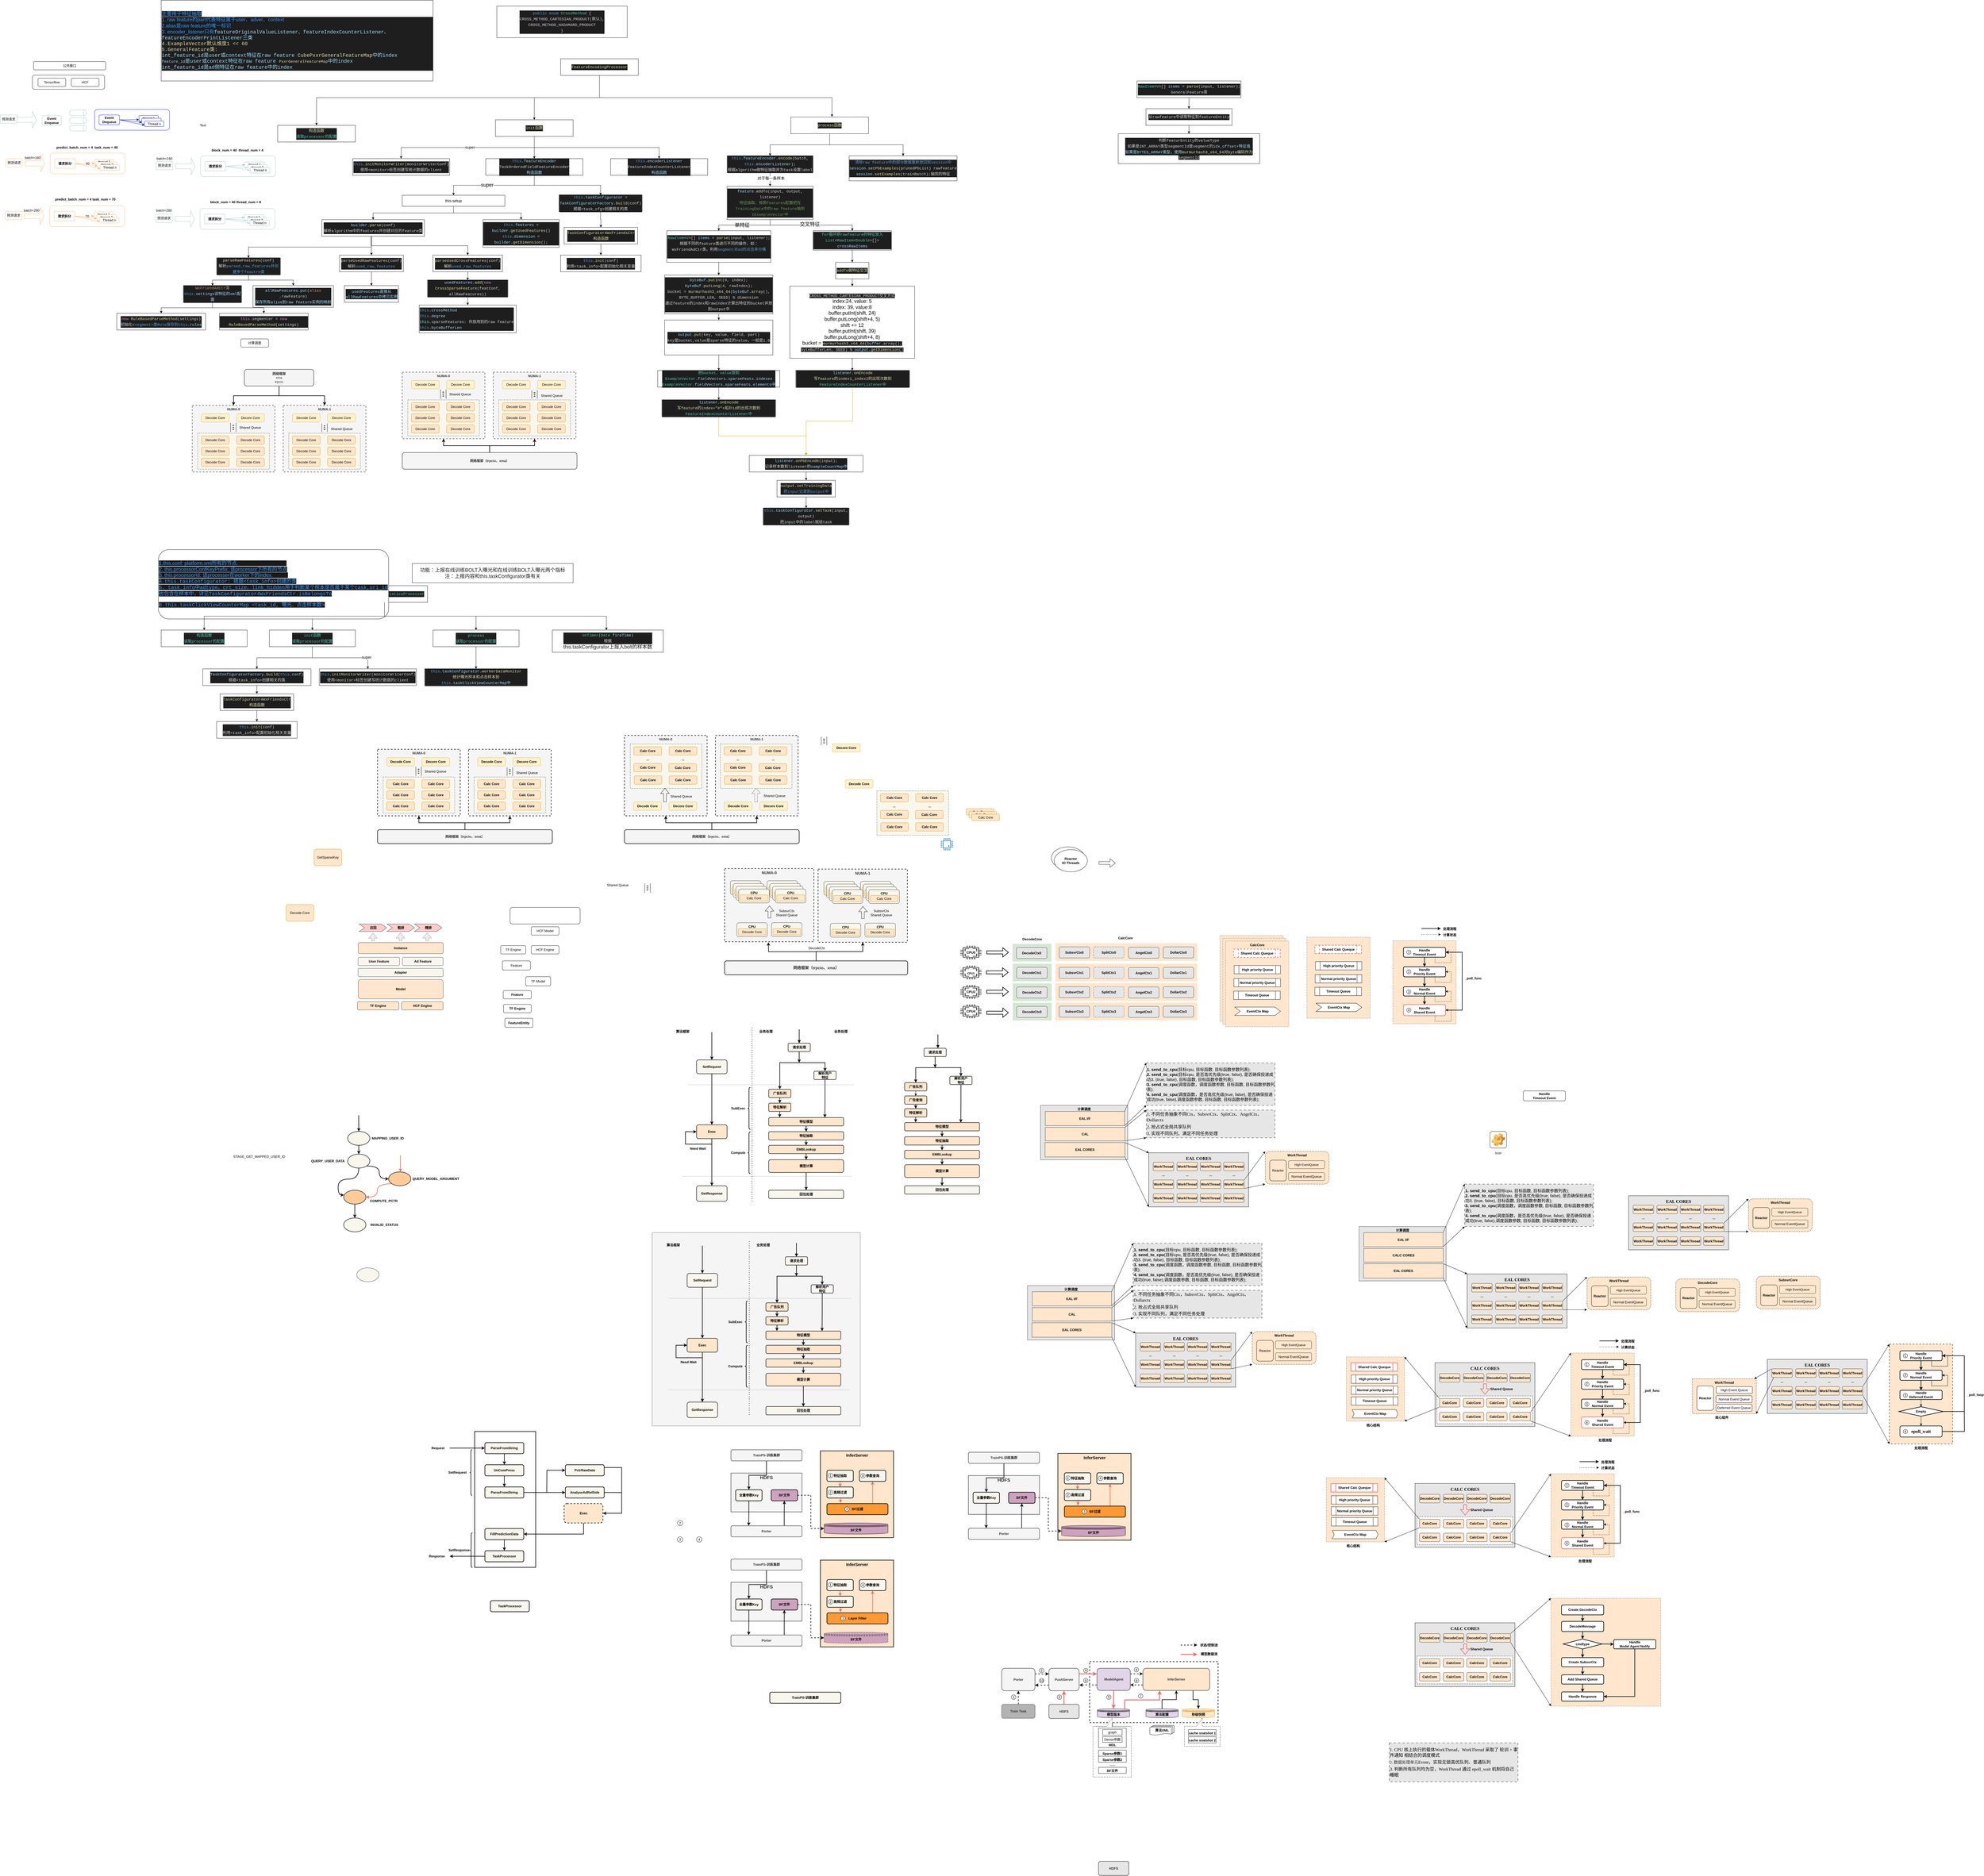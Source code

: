 <mxfile version="21.0.6" type="github">
  <diagram id="1ijzIfbyLROeD-AFS1ul" name="Page-1">
    <mxGraphModel dx="1436" dy="758" grid="1" gridSize="10" guides="1" tooltips="1" connect="1" arrows="1" fold="1" page="1" pageScale="1" pageWidth="827" pageHeight="1169" math="0" shadow="0">
      <root>
        <mxCell id="0" />
        <mxCell id="1" parent="0" />
        <mxCell id="qmducfJw634jm7XFfAXs-1293" value="" style="group" vertex="1" connectable="0" parent="1">
          <mxGeometry x="5210" y="5920" width="360" height="230" as="geometry" />
        </mxCell>
        <mxCell id="qmducfJw634jm7XFfAXs-1224" value="&lt;div style=&quot;font-size: 14px;&quot;&gt;&lt;p style=&quot;border-color: var(--border-color); font-size: 12pt; margin: 3pt 0pt; font-family: 等线; line-height: 20.8px;&quot; class=&quot;paragraph text-align-type-left&quot;&gt;CALC CORES&lt;/p&gt;&lt;div style=&quot;font-size: medium;&quot; data-hash=&quot;2e67ae51154837be6a0b9361a5404e69&quot; data-version=&quot;3.0.0&quot;&gt;&lt;/div&gt;&lt;div style=&quot;font-size: medium;&quot; data-hash=&quot;4bf8e81e19caed7f3401d12133122b66&quot; data-version=&quot;3.0.0&quot;&gt;&lt;/div&gt;&lt;/div&gt;" style="rounded=0;whiteSpace=wrap;html=1;fontSize=14;align=center;fillColor=#E6E6E6;fontStyle=1;verticalAlign=top;" vertex="1" parent="qmducfJw634jm7XFfAXs-1293">
          <mxGeometry width="360" height="230" as="geometry" />
        </mxCell>
        <mxCell id="qmducfJw634jm7XFfAXs-1225" value="" style="rounded=0;whiteSpace=wrap;html=1;dashed=1;" vertex="1" parent="qmducfJw634jm7XFfAXs-1293">
          <mxGeometry x="7" y="120" width="345" height="100" as="geometry" />
        </mxCell>
        <mxCell id="qmducfJw634jm7XFfAXs-1226" value="DecodeCore" style="rounded=1;whiteSpace=wrap;html=1;verticalAlign=middle;fillColor=#FFE6CC;strokeColor=#333333;fontStyle=1;align=center;" vertex="1" parent="qmducfJw634jm7XFfAXs-1293">
          <mxGeometry x="16" y="39" width="74" height="31" as="geometry" />
        </mxCell>
        <mxCell id="qmducfJw634jm7XFfAXs-1227" value="DecodeCore" style="rounded=1;whiteSpace=wrap;html=1;verticalAlign=middle;fillColor=#FFE6CC;strokeColor=#333333;fontStyle=1;align=center;" vertex="1" parent="qmducfJw634jm7XFfAXs-1293">
          <mxGeometry x="102" y="39" width="74" height="31" as="geometry" />
        </mxCell>
        <mxCell id="qmducfJw634jm7XFfAXs-1228" value="DecodeCore" style="rounded=1;whiteSpace=wrap;html=1;verticalAlign=middle;fillColor=#FFE6CC;strokeColor=#333333;fontStyle=1;align=center;" vertex="1" parent="qmducfJw634jm7XFfAXs-1293">
          <mxGeometry x="186" y="39" width="74" height="31" as="geometry" />
        </mxCell>
        <mxCell id="qmducfJw634jm7XFfAXs-1229" value="DecodeCore" style="rounded=1;whiteSpace=wrap;html=1;verticalAlign=middle;fillColor=#FFE6CC;strokeColor=#333333;fontStyle=1;align=center;" vertex="1" parent="qmducfJw634jm7XFfAXs-1293">
          <mxGeometry x="270" y="39" width="74" height="31" as="geometry" />
        </mxCell>
        <mxCell id="qmducfJw634jm7XFfAXs-1232" value="CalcCore" style="rounded=1;whiteSpace=wrap;html=1;verticalAlign=middle;fillColor=#FFE6CC;strokeColor=#333333;fontStyle=1;align=center;" vertex="1" parent="qmducfJw634jm7XFfAXs-1293">
          <mxGeometry x="16" y="129" width="74" height="31" as="geometry" />
        </mxCell>
        <mxCell id="qmducfJw634jm7XFfAXs-1233" value="CalcCore" style="rounded=1;whiteSpace=wrap;html=1;verticalAlign=middle;fillColor=#FFE6CC;strokeColor=#333333;fontStyle=1;align=center;" vertex="1" parent="qmducfJw634jm7XFfAXs-1293">
          <mxGeometry x="102" y="129" width="74" height="31" as="geometry" />
        </mxCell>
        <mxCell id="qmducfJw634jm7XFfAXs-1234" value="CalcCore" style="rounded=1;whiteSpace=wrap;html=1;verticalAlign=middle;fillColor=#FFE6CC;strokeColor=#333333;fontStyle=1;align=center;" vertex="1" parent="qmducfJw634jm7XFfAXs-1293">
          <mxGeometry x="186" y="129" width="74" height="31" as="geometry" />
        </mxCell>
        <mxCell id="qmducfJw634jm7XFfAXs-1235" value="CalcCore" style="rounded=1;whiteSpace=wrap;html=1;verticalAlign=middle;fillColor=#FFE6CC;strokeColor=#333333;fontStyle=1;align=center;" vertex="1" parent="qmducfJw634jm7XFfAXs-1293">
          <mxGeometry x="270" y="129" width="74" height="31" as="geometry" />
        </mxCell>
        <mxCell id="qmducfJw634jm7XFfAXs-1236" value="CalcCore" style="rounded=1;whiteSpace=wrap;html=1;verticalAlign=middle;fillColor=#FFE6CC;strokeColor=#333333;fontStyle=1;align=center;" vertex="1" parent="qmducfJw634jm7XFfAXs-1293">
          <mxGeometry x="16" y="179" width="74" height="31" as="geometry" />
        </mxCell>
        <mxCell id="qmducfJw634jm7XFfAXs-1237" value="CalcCore" style="rounded=1;whiteSpace=wrap;html=1;verticalAlign=middle;fillColor=#FFE6CC;strokeColor=#333333;fontStyle=1;align=center;" vertex="1" parent="qmducfJw634jm7XFfAXs-1293">
          <mxGeometry x="102" y="179" width="74" height="31" as="geometry" />
        </mxCell>
        <mxCell id="qmducfJw634jm7XFfAXs-1238" value="CalcCore" style="rounded=1;whiteSpace=wrap;html=1;verticalAlign=middle;fillColor=#FFE6CC;strokeColor=#333333;fontStyle=1;align=center;" vertex="1" parent="qmducfJw634jm7XFfAXs-1293">
          <mxGeometry x="186" y="179" width="74" height="31" as="geometry" />
        </mxCell>
        <mxCell id="qmducfJw634jm7XFfAXs-1241" value="CalcCore" style="rounded=1;whiteSpace=wrap;html=1;verticalAlign=middle;fillColor=#FFE6CC;strokeColor=#333333;fontStyle=1;align=center;" vertex="1" parent="qmducfJw634jm7XFfAXs-1293">
          <mxGeometry x="270" y="179" width="74" height="31" as="geometry" />
        </mxCell>
        <mxCell id="qmducfJw634jm7XFfAXs-1242" value="" style="shape=flexArrow;endArrow=classic;html=1;rounded=0;strokeColor=#EA6B66;strokeWidth=2;" edge="1" parent="qmducfJw634jm7XFfAXs-1293">
          <mxGeometry width="50" height="50" relative="1" as="geometry">
            <mxPoint x="180.41" y="75" as="sourcePoint" />
            <mxPoint x="180.41" y="115" as="targetPoint" />
          </mxGeometry>
        </mxCell>
        <mxCell id="qmducfJw634jm7XFfAXs-1243" value="&lt;b&gt;Shared Queue&lt;/b&gt;" style="text;html=1;strokeColor=none;fillColor=none;align=center;verticalAlign=middle;whiteSpace=wrap;rounded=0;" vertex="1" parent="qmducfJw634jm7XFfAXs-1293">
          <mxGeometry x="195" y="80" width="90" height="30" as="geometry" />
        </mxCell>
        <mxCell id="qmducfJw634jm7XFfAXs-1031" value="&lt;div style=&quot;font-size: 14px;&quot;&gt;&lt;p style=&quot;border-color: var(--border-color); font-size: 12pt; margin: 3pt 0pt; font-family: 等线; line-height: 20.8px;&quot; class=&quot;paragraph text-align-type-left&quot;&gt;CALC CORES&lt;/p&gt;&lt;div style=&quot;font-size: medium;&quot; data-hash=&quot;2e67ae51154837be6a0b9361a5404e69&quot; data-version=&quot;3.0.0&quot;&gt;&lt;/div&gt;&lt;div style=&quot;font-size: medium;&quot; data-hash=&quot;4bf8e81e19caed7f3401d12133122b66&quot; data-version=&quot;3.0.0&quot;&gt;&lt;/div&gt;&lt;/div&gt;" style="rounded=0;whiteSpace=wrap;html=1;fontSize=14;align=center;fillColor=#E6E6E6;fontStyle=1;verticalAlign=top;" vertex="1" parent="1">
          <mxGeometry x="5282" y="4982" width="360" height="230" as="geometry" />
        </mxCell>
        <mxCell id="qmducfJw634jm7XFfAXs-1068" value="" style="rounded=0;whiteSpace=wrap;html=1;dashed=1;" vertex="1" parent="1">
          <mxGeometry x="5289" y="5102" width="345" height="100" as="geometry" />
        </mxCell>
        <mxCell id="qmducfJw634jm7XFfAXs-942" value="" style="group;shadow=0;glass=0;" vertex="1" connectable="0" parent="1">
          <mxGeometry x="4250" y="4225" width="360" height="195" as="geometry" />
        </mxCell>
        <mxCell id="qmducfJw634jm7XFfAXs-907" value="&lt;div style=&quot;font-size: 14px;&quot;&gt;&lt;p style=&quot;border-color: var(--border-color); font-size: 12pt; margin: 3pt 0pt; font-family: 等线; line-height: 20.8px;&quot; class=&quot;paragraph text-align-type-left&quot;&gt;EAL CORES&lt;/p&gt;&lt;div style=&quot;font-size: medium;&quot; data-hash=&quot;2e67ae51154837be6a0b9361a5404e69&quot; data-version=&quot;3.0.0&quot;&gt;&lt;/div&gt;&lt;div style=&quot;font-size: medium;&quot; data-hash=&quot;4bf8e81e19caed7f3401d12133122b66&quot; data-version=&quot;3.0.0&quot;&gt;&lt;/div&gt;&lt;/div&gt;" style="rounded=0;whiteSpace=wrap;html=1;fontSize=14;align=center;fillColor=#E6E6E6;fontStyle=1;verticalAlign=top;" vertex="1" parent="qmducfJw634jm7XFfAXs-942">
          <mxGeometry width="360" height="195" as="geometry" />
        </mxCell>
        <mxCell id="qmducfJw634jm7XFfAXs-908" value="WorkThread" style="rounded=1;whiteSpace=wrap;html=1;verticalAlign=middle;fillColor=#FFE6CC;strokeColor=#333333;fontStyle=1;align=center;" vertex="1" parent="qmducfJw634jm7XFfAXs-942">
          <mxGeometry x="16" y="34" width="74" height="31" as="geometry" />
        </mxCell>
        <mxCell id="qmducfJw634jm7XFfAXs-918" value="WorkThread" style="rounded=1;whiteSpace=wrap;html=1;verticalAlign=middle;fillColor=#FFE6CC;strokeColor=#333333;fontStyle=1;align=center;" vertex="1" parent="qmducfJw634jm7XFfAXs-942">
          <mxGeometry x="102" y="34" width="74" height="31" as="geometry" />
        </mxCell>
        <mxCell id="qmducfJw634jm7XFfAXs-919" value="WorkThread" style="rounded=1;whiteSpace=wrap;html=1;verticalAlign=middle;fillColor=#FFE6CC;strokeColor=#333333;fontStyle=1;align=center;" vertex="1" parent="qmducfJw634jm7XFfAXs-942">
          <mxGeometry x="186" y="34" width="74" height="31" as="geometry" />
        </mxCell>
        <mxCell id="qmducfJw634jm7XFfAXs-920" value="WorkThread" style="rounded=1;whiteSpace=wrap;html=1;verticalAlign=middle;fillColor=#FFE6CC;strokeColor=#333333;fontStyle=1;align=center;" vertex="1" parent="qmducfJw634jm7XFfAXs-942">
          <mxGeometry x="270" y="34" width="74" height="31" as="geometry" />
        </mxCell>
        <mxCell id="qmducfJw634jm7XFfAXs-933" value="WorkThread" style="rounded=1;whiteSpace=wrap;html=1;verticalAlign=middle;fillColor=#FFE6CC;strokeColor=#333333;fontStyle=1;align=center;" vertex="1" parent="qmducfJw634jm7XFfAXs-942">
          <mxGeometry x="16" y="98" width="74" height="31" as="geometry" />
        </mxCell>
        <mxCell id="qmducfJw634jm7XFfAXs-934" value="WorkThread" style="rounded=1;whiteSpace=wrap;html=1;verticalAlign=middle;fillColor=#FFE6CC;strokeColor=#333333;fontStyle=1;align=center;" vertex="1" parent="qmducfJw634jm7XFfAXs-942">
          <mxGeometry x="102" y="98" width="74" height="31" as="geometry" />
        </mxCell>
        <mxCell id="qmducfJw634jm7XFfAXs-935" value="WorkThread" style="rounded=1;whiteSpace=wrap;html=1;verticalAlign=middle;fillColor=#FFE6CC;strokeColor=#333333;fontStyle=1;align=center;" vertex="1" parent="qmducfJw634jm7XFfAXs-942">
          <mxGeometry x="186" y="98" width="74" height="31" as="geometry" />
        </mxCell>
        <mxCell id="qmducfJw634jm7XFfAXs-936" value="WorkThread" style="rounded=1;whiteSpace=wrap;html=1;verticalAlign=middle;fillColor=#FFE6CC;strokeColor=#333333;fontStyle=1;align=center;" vertex="1" parent="qmducfJw634jm7XFfAXs-942">
          <mxGeometry x="270" y="98" width="74" height="31" as="geometry" />
        </mxCell>
        <mxCell id="qmducfJw634jm7XFfAXs-937" value="WorkThread" style="rounded=1;whiteSpace=wrap;html=1;verticalAlign=middle;fillColor=#FFE6CC;strokeColor=#333333;fontStyle=1;align=center;" vertex="1" parent="qmducfJw634jm7XFfAXs-942">
          <mxGeometry x="16" y="148" width="74" height="31" as="geometry" />
        </mxCell>
        <mxCell id="qmducfJw634jm7XFfAXs-938" value="WorkThread" style="rounded=1;whiteSpace=wrap;html=1;verticalAlign=middle;fillColor=#FFE6CC;strokeColor=#333333;fontStyle=1;align=center;" vertex="1" parent="qmducfJw634jm7XFfAXs-942">
          <mxGeometry x="102" y="148" width="74" height="31" as="geometry" />
        </mxCell>
        <mxCell id="qmducfJw634jm7XFfAXs-939" value="WorkThread" style="rounded=1;whiteSpace=wrap;html=1;verticalAlign=middle;fillColor=#FFE6CC;strokeColor=#333333;fontStyle=1;align=center;" vertex="1" parent="qmducfJw634jm7XFfAXs-942">
          <mxGeometry x="186" y="148" width="74" height="31" as="geometry" />
        </mxCell>
        <mxCell id="qmducfJw634jm7XFfAXs-940" value="WorkThread" style="rounded=1;whiteSpace=wrap;html=1;verticalAlign=middle;fillColor=#FFE6CC;strokeColor=#333333;fontStyle=1;align=center;" vertex="1" parent="qmducfJw634jm7XFfAXs-942">
          <mxGeometry x="270" y="148" width="74" height="31" as="geometry" />
        </mxCell>
        <mxCell id="qmducfJw634jm7XFfAXs-944" value="..." style="text;html=1;strokeColor=none;fillColor=none;align=center;verticalAlign=middle;whiteSpace=wrap;rounded=0;fontStyle=1" vertex="1" parent="qmducfJw634jm7XFfAXs-942">
          <mxGeometry x="23" y="65" width="60" height="30" as="geometry" />
        </mxCell>
        <mxCell id="qmducfJw634jm7XFfAXs-945" value="..." style="text;html=1;strokeColor=none;fillColor=none;align=center;verticalAlign=middle;whiteSpace=wrap;rounded=0;fontStyle=1" vertex="1" parent="qmducfJw634jm7XFfAXs-942">
          <mxGeometry x="109" y="65" width="60" height="30" as="geometry" />
        </mxCell>
        <mxCell id="qmducfJw634jm7XFfAXs-946" value="..." style="text;html=1;strokeColor=none;fillColor=none;align=center;verticalAlign=middle;whiteSpace=wrap;rounded=0;fontStyle=1" vertex="1" parent="qmducfJw634jm7XFfAXs-942">
          <mxGeometry x="193" y="65" width="60" height="30" as="geometry" />
        </mxCell>
        <mxCell id="qmducfJw634jm7XFfAXs-947" value="..." style="text;html=1;strokeColor=none;fillColor=none;align=center;verticalAlign=middle;whiteSpace=wrap;rounded=0;fontStyle=1" vertex="1" parent="qmducfJw634jm7XFfAXs-942">
          <mxGeometry x="277" y="65" width="60" height="30" as="geometry" />
        </mxCell>
        <mxCell id="qmducfJw634jm7XFfAXs-906" value="计算调度" style="rounded=0;whiteSpace=wrap;html=1;verticalAlign=top;fillColor=#E6E6E6;strokeColor=#333333;fontStyle=1;align=center;" vertex="1" parent="1">
          <mxGeometry x="3860" y="4054" width="314" height="196" as="geometry" />
        </mxCell>
        <mxCell id="qmducfJw634jm7XFfAXs-690" value="" style="rounded=0;whiteSpace=wrap;html=1;verticalAlign=top;fillColor=#D5E8D4;dashed=1;strokeColor=#D5E8D4;" vertex="1" parent="1">
          <mxGeometry x="3760" y="3684.5" width="140" height="63" as="geometry" />
        </mxCell>
        <mxCell id="qmducfJw634jm7XFfAXs-665" value="" style="rounded=0;whiteSpace=wrap;html=1;verticalAlign=top;fillColor=#FFE6CC;dashed=1;strokeColor=#FFE6CC;" vertex="1" parent="1">
          <mxGeometry x="3914" y="3470" width="511" height="63" as="geometry" />
        </mxCell>
        <mxCell id="qmducfJw634jm7XFfAXs-390" value="" style="shape=callout;whiteSpace=wrap;html=1;perimeter=calloutPerimeter;rotation=-180;" vertex="1" parent="1">
          <mxGeometry x="4055" y="6264" width="128" height="204" as="geometry" />
        </mxCell>
        <mxCell id="qmducfJw634jm7XFfAXs-370" value="" style="rounded=0;whiteSpace=wrap;html=1;dashed=1;strokeWidth=2;" vertex="1" parent="1">
          <mxGeometry x="4037" y="6060" width="463" height="220" as="geometry" />
        </mxCell>
        <mxCell id="qmducfJw634jm7XFfAXs-299" value="&lt;font style=&quot;font-size: 15px;&quot;&gt;InferServer&lt;/font&gt;" style="rounded=0;whiteSpace=wrap;html=1;strokeWidth=2;fontStyle=1;fillColor=#ffe6cc;verticalAlign=top;strokeColor=#000000;" vertex="1" parent="1">
          <mxGeometry x="3066.5" y="5300" width="263.5" height="313" as="geometry" />
        </mxCell>
        <mxCell id="qmducfJw634jm7XFfAXs-262" value="" style="rounded=0;whiteSpace=wrap;html=1;strokeWidth=2;" vertex="1" parent="1">
          <mxGeometry x="1820" y="5230" width="220" height="490" as="geometry" />
        </mxCell>
        <mxCell id="qmducfJw634jm7XFfAXs-260" value="" style="rounded=0;whiteSpace=wrap;html=1;fillColor=#f5f5f5;fontColor=#333333;strokeColor=#666666;" vertex="1" parent="1">
          <mxGeometry x="2460" y="4513" width="750" height="697" as="geometry" />
        </mxCell>
        <mxCell id="qmducfJw634jm7XFfAXs-76" value="" style="rounded=1;whiteSpace=wrap;html=1;" vertex="1" parent="1">
          <mxGeometry x="1947.75" y="3340" width="252.5" height="60" as="geometry" />
        </mxCell>
        <mxCell id="Lay1ne9Ae1Q5JEMsn1EV-30" value="&lt;b&gt;NUMA-1&lt;/b&gt;" style="rounded=0;whiteSpace=wrap;html=1;verticalAlign=top;align=center;dashed=1;fillColor=#f5f5f5;strokeColor=#666666;fontColor=#333333;strokeWidth=2;" parent="1" vertex="1">
          <mxGeometry x="1130" y="1530" width="298" height="240" as="geometry" />
        </mxCell>
        <mxCell id="Lay1ne9Ae1Q5JEMsn1EV-51" value="" style="rounded=0;whiteSpace=wrap;html=1;dashed=1;fillColor=#f9f7ed;strokeColor=#36393d;" parent="1" vertex="1">
          <mxGeometry x="1150" y="1630" width="258" height="130" as="geometry" />
        </mxCell>
        <mxCell id="Lay1ne9Ae1Q5JEMsn1EV-5" value="&lt;b&gt;NUMA-0&lt;/b&gt;" style="rounded=0;whiteSpace=wrap;html=1;verticalAlign=top;align=center;dashed=1;fillColor=#f5f5f5;fontColor=#333333;strokeColor=#666666;strokeWidth=2;" parent="1" vertex="1">
          <mxGeometry x="802" y="1530" width="298" height="240" as="geometry" />
        </mxCell>
        <mxCell id="Lay1ne9Ae1Q5JEMsn1EV-50" value="" style="rounded=0;whiteSpace=wrap;html=1;dashed=1;fillColor=#f9f7ed;strokeColor=#36393d;" parent="1" vertex="1">
          <mxGeometry x="822" y="1630" width="258" height="130" as="geometry" />
        </mxCell>
        <mxCell id="2JWO2MMRdIpwNk3ZvQKb-11" value="" style="rounded=1;whiteSpace=wrap;html=1;" parent="1" vertex="1">
          <mxGeometry x="226" y="339" width="260" height="51" as="geometry" />
        </mxCell>
        <mxCell id="2JWO2MMRdIpwNk3ZvQKb-9" value="Tensorflow" style="rounded=1;whiteSpace=wrap;html=1;" parent="1" vertex="1">
          <mxGeometry x="246" y="350" width="100" height="30" as="geometry" />
        </mxCell>
        <mxCell id="2JWO2MMRdIpwNk3ZvQKb-10" value="HCF" style="rounded=1;whiteSpace=wrap;html=1;" parent="1" vertex="1">
          <mxGeometry x="366" y="350" width="100" height="30" as="geometry" />
        </mxCell>
        <mxCell id="2JWO2MMRdIpwNk3ZvQKb-12" value="公共接口" style="rounded=1;whiteSpace=wrap;html=1;" parent="1" vertex="1">
          <mxGeometry x="230" y="290" width="260" height="30" as="geometry" />
        </mxCell>
        <mxCell id="6OxSjG3HY2xE2Z4vJXQi-1" value="Event Enqueue" style="rounded=1;whiteSpace=wrap;html=1;fontStyle=1;strokeColor=#9AC7BF;" parent="1" vertex="1">
          <mxGeometry x="261" y="485" width="69" height="35" as="geometry" />
        </mxCell>
        <mxCell id="6OxSjG3HY2xE2Z4vJXQi-2" value="" style="rounded=1;whiteSpace=wrap;html=1;strokeColor=#0000FF;" parent="1" vertex="1">
          <mxGeometry x="450" y="462.5" width="270" height="75" as="geometry" />
        </mxCell>
        <mxCell id="6OxSjG3HY2xE2Z4vJXQi-5" value="" style="shape=singleArrow;whiteSpace=wrap;html=1;strokeColor=#9AC7BF;" parent="1" vertex="1">
          <mxGeometry x="170" y="470" width="70" height="60" as="geometry" />
        </mxCell>
        <mxCell id="6OxSjG3HY2xE2Z4vJXQi-6" value="" style="strokeWidth=1;html=1;shape=mxgraph.flowchart.direct_data;whiteSpace=wrap;strokeColor=#9AC7BF;" parent="1" vertex="1">
          <mxGeometry x="360" y="465" width="60" height="20" as="geometry" />
        </mxCell>
        <mxCell id="6OxSjG3HY2xE2Z4vJXQi-7" value="" style="strokeWidth=1;html=1;shape=mxgraph.flowchart.direct_data;whiteSpace=wrap;strokeColor=#9AC7BF;" parent="1" vertex="1">
          <mxGeometry x="360" y="492.5" width="60" height="20" as="geometry" />
        </mxCell>
        <mxCell id="6OxSjG3HY2xE2Z4vJXQi-8" value="" style="strokeWidth=1;html=1;shape=mxgraph.flowchart.direct_data;whiteSpace=wrap;strokeColor=#9AC7BF;" parent="1" vertex="1">
          <mxGeometry x="360" y="520" width="60" height="20" as="geometry" />
        </mxCell>
        <mxCell id="6OxSjG3HY2xE2Z4vJXQi-17" style="edgeStyle=none;rounded=0;orthogonalLoop=1;jettySize=auto;html=1;exitX=1;exitY=0.5;exitDx=0;exitDy=0;entryX=0;entryY=0.75;entryDx=0;entryDy=0;strokeColor=#0000FF;" parent="1" source="6OxSjG3HY2xE2Z4vJXQi-9" target="6OxSjG3HY2xE2Z4vJXQi-10" edge="1">
          <mxGeometry relative="1" as="geometry" />
        </mxCell>
        <mxCell id="6OxSjG3HY2xE2Z4vJXQi-18" style="edgeStyle=none;rounded=0;orthogonalLoop=1;jettySize=auto;html=1;exitX=1;exitY=0.5;exitDx=0;exitDy=0;entryX=0;entryY=0.75;entryDx=0;entryDy=0;strokeColor=#0000FF;" parent="1" source="6OxSjG3HY2xE2Z4vJXQi-9" target="6OxSjG3HY2xE2Z4vJXQi-11" edge="1">
          <mxGeometry relative="1" as="geometry" />
        </mxCell>
        <mxCell id="6OxSjG3HY2xE2Z4vJXQi-20" style="edgeStyle=none;rounded=0;orthogonalLoop=1;jettySize=auto;html=1;exitX=1;exitY=0.5;exitDx=0;exitDy=0;entryX=0;entryY=0.75;entryDx=0;entryDy=0;strokeColor=#0000FF;" parent="1" source="6OxSjG3HY2xE2Z4vJXQi-9" target="6OxSjG3HY2xE2Z4vJXQi-12" edge="1">
          <mxGeometry relative="1" as="geometry" />
        </mxCell>
        <mxCell id="6OxSjG3HY2xE2Z4vJXQi-9" value="Event&lt;br&gt;Dequeue" style="rounded=1;whiteSpace=wrap;html=1;fontStyle=1;strokeColor=#0000FF;" parent="1" vertex="1">
          <mxGeometry x="466" y="482.5" width="74" height="35" as="geometry" />
        </mxCell>
        <mxCell id="6OxSjG3HY2xE2Z4vJXQi-10" value="thread 1" style="rounded=1;whiteSpace=wrap;html=1;strokeColor=#0000FF;" parent="1" vertex="1">
          <mxGeometry x="610" y="484.5" width="70" height="20" as="geometry" />
        </mxCell>
        <mxCell id="6OxSjG3HY2xE2Z4vJXQi-11" value="..." style="rounded=1;whiteSpace=wrap;html=1;strokeColor=#0000FF;" parent="1" vertex="1">
          <mxGeometry x="620" y="494.5" width="70" height="20" as="geometry" />
        </mxCell>
        <mxCell id="6OxSjG3HY2xE2Z4vJXQi-12" value="Thread n" style="rounded=1;whiteSpace=wrap;html=1;strokeColor=#0000FF;" parent="1" vertex="1">
          <mxGeometry x="630" y="504.5" width="70" height="20" as="geometry" />
        </mxCell>
        <mxCell id="6OxSjG3HY2xE2Z4vJXQi-13" value="预测请求" style="text;html=1;strokeColor=#9AC7BF;fillColor=none;align=center;verticalAlign=middle;whiteSpace=wrap;rounded=0;" parent="1" vertex="1">
          <mxGeometry x="110" y="482.5" width="60" height="30" as="geometry" />
        </mxCell>
        <mxCell id="6OxSjG3HY2xE2Z4vJXQi-15" style="edgeStyle=none;rounded=0;orthogonalLoop=1;jettySize=auto;html=1;exitX=1;exitY=0.5;exitDx=0;exitDy=0;strokeColor=#0000FF;" parent="1" source="6OxSjG3HY2xE2Z4vJXQi-9" target="6OxSjG3HY2xE2Z4vJXQi-9" edge="1">
          <mxGeometry relative="1" as="geometry" />
        </mxCell>
        <mxCell id="6OxSjG3HY2xE2Z4vJXQi-22" value="40" style="rounded=1;whiteSpace=wrap;html=1;strokeColor=#FFB570;" parent="1" vertex="1">
          <mxGeometry x="290" y="620" width="270" height="75" as="geometry" />
        </mxCell>
        <mxCell id="6OxSjG3HY2xE2Z4vJXQi-23" value="" style="shape=singleArrow;whiteSpace=wrap;html=1;strokeColor=#FFB570;" parent="1" vertex="1">
          <mxGeometry x="200" y="627.5" width="70" height="60" as="geometry" />
        </mxCell>
        <mxCell id="6OxSjG3HY2xE2Z4vJXQi-27" style="edgeStyle=none;rounded=0;orthogonalLoop=1;jettySize=auto;html=1;exitX=1;exitY=0.5;exitDx=0;exitDy=0;entryX=0;entryY=0.75;entryDx=0;entryDy=0;strokeColor=#FFB570;" parent="1" source="6OxSjG3HY2xE2Z4vJXQi-30" target="6OxSjG3HY2xE2Z4vJXQi-31" edge="1">
          <mxGeometry relative="1" as="geometry" />
        </mxCell>
        <mxCell id="6OxSjG3HY2xE2Z4vJXQi-28" style="edgeStyle=none;rounded=0;orthogonalLoop=1;jettySize=auto;html=1;exitX=1;exitY=0.5;exitDx=0;exitDy=0;entryX=0;entryY=0.75;entryDx=0;entryDy=0;strokeColor=#FFB570;" parent="1" source="6OxSjG3HY2xE2Z4vJXQi-30" target="6OxSjG3HY2xE2Z4vJXQi-32" edge="1">
          <mxGeometry relative="1" as="geometry" />
        </mxCell>
        <mxCell id="6OxSjG3HY2xE2Z4vJXQi-29" style="edgeStyle=none;rounded=0;orthogonalLoop=1;jettySize=auto;html=1;exitX=1;exitY=0.5;exitDx=0;exitDy=0;entryX=0;entryY=0.75;entryDx=0;entryDy=0;strokeColor=#FFB570;" parent="1" source="6OxSjG3HY2xE2Z4vJXQi-30" target="6OxSjG3HY2xE2Z4vJXQi-33" edge="1">
          <mxGeometry relative="1" as="geometry" />
        </mxCell>
        <mxCell id="6OxSjG3HY2xE2Z4vJXQi-30" value="请求拆分" style="rounded=1;whiteSpace=wrap;html=1;fontStyle=1;strokeColor=#FFB570;" parent="1" vertex="1">
          <mxGeometry x="306" y="640" width="74" height="35" as="geometry" />
        </mxCell>
        <mxCell id="6OxSjG3HY2xE2Z4vJXQi-31" value="thread 1" style="rounded=1;whiteSpace=wrap;html=1;strokeColor=#FFB570;" parent="1" vertex="1">
          <mxGeometry x="450" y="642" width="70" height="20" as="geometry" />
        </mxCell>
        <mxCell id="6OxSjG3HY2xE2Z4vJXQi-32" value="thread 2" style="rounded=1;whiteSpace=wrap;html=1;strokeColor=#FFB570;" parent="1" vertex="1">
          <mxGeometry x="460" y="652" width="70" height="20" as="geometry" />
        </mxCell>
        <mxCell id="6OxSjG3HY2xE2Z4vJXQi-33" value="Thread n" style="rounded=1;whiteSpace=wrap;html=1;strokeColor=#FFB570;" parent="1" vertex="1">
          <mxGeometry x="470" y="662" width="70" height="20" as="geometry" />
        </mxCell>
        <mxCell id="6OxSjG3HY2xE2Z4vJXQi-34" value="预测请求" style="text;html=1;strokeColor=#FFB570;fillColor=none;align=center;verticalAlign=middle;whiteSpace=wrap;rounded=1;" parent="1" vertex="1">
          <mxGeometry x="130" y="640" width="60" height="30" as="geometry" />
        </mxCell>
        <mxCell id="6OxSjG3HY2xE2Z4vJXQi-35" style="edgeStyle=none;rounded=0;orthogonalLoop=1;jettySize=auto;html=1;exitX=1;exitY=0.5;exitDx=0;exitDy=0;strokeColor=#FFB570;" parent="1" source="6OxSjG3HY2xE2Z4vJXQi-30" target="6OxSjG3HY2xE2Z4vJXQi-30" edge="1">
          <mxGeometry relative="1" as="geometry" />
        </mxCell>
        <mxCell id="6OxSjG3HY2xE2Z4vJXQi-36" value="predict_batch_num = 4&amp;nbsp; task_num = 40" style="text;html=1;strokeColor=none;fillColor=none;align=center;verticalAlign=middle;whiteSpace=wrap;rounded=0;fontStyle=1" parent="1" vertex="1">
          <mxGeometry x="288" y="585" width="270" height="30" as="geometry" />
        </mxCell>
        <mxCell id="6OxSjG3HY2xE2Z4vJXQi-37" value="70" style="rounded=1;whiteSpace=wrap;html=1;strokeColor=#FFB570;" parent="1" vertex="1">
          <mxGeometry x="288" y="810" width="270" height="75" as="geometry" />
        </mxCell>
        <mxCell id="6OxSjG3HY2xE2Z4vJXQi-38" value="" style="shape=singleArrow;whiteSpace=wrap;html=1;strokeColor=#FFB570;" parent="1" vertex="1">
          <mxGeometry x="198" y="817.5" width="70" height="60" as="geometry" />
        </mxCell>
        <mxCell id="6OxSjG3HY2xE2Z4vJXQi-39" style="edgeStyle=none;rounded=0;orthogonalLoop=1;jettySize=auto;html=1;exitX=1;exitY=0.5;exitDx=0;exitDy=0;entryX=0;entryY=0.75;entryDx=0;entryDy=0;strokeColor=#FFB570;" parent="1" source="6OxSjG3HY2xE2Z4vJXQi-42" target="6OxSjG3HY2xE2Z4vJXQi-43" edge="1">
          <mxGeometry relative="1" as="geometry" />
        </mxCell>
        <mxCell id="6OxSjG3HY2xE2Z4vJXQi-40" style="edgeStyle=none;rounded=0;orthogonalLoop=1;jettySize=auto;html=1;exitX=1;exitY=0.5;exitDx=0;exitDy=0;entryX=0;entryY=0.75;entryDx=0;entryDy=0;strokeColor=#FFB570;" parent="1" source="6OxSjG3HY2xE2Z4vJXQi-42" target="6OxSjG3HY2xE2Z4vJXQi-44" edge="1">
          <mxGeometry relative="1" as="geometry">
            <Array as="points">
              <mxPoint x="420" y="852" />
            </Array>
          </mxGeometry>
        </mxCell>
        <mxCell id="6OxSjG3HY2xE2Z4vJXQi-41" style="edgeStyle=none;rounded=0;orthogonalLoop=1;jettySize=auto;html=1;exitX=1;exitY=0.5;exitDx=0;exitDy=0;entryX=0;entryY=0.75;entryDx=0;entryDy=0;strokeColor=#FFB570;" parent="1" source="6OxSjG3HY2xE2Z4vJXQi-42" target="6OxSjG3HY2xE2Z4vJXQi-45" edge="1">
          <mxGeometry relative="1" as="geometry" />
        </mxCell>
        <mxCell id="6OxSjG3HY2xE2Z4vJXQi-42" value="请求拆分" style="rounded=1;whiteSpace=wrap;html=1;fontStyle=1;strokeColor=#FFB570;" parent="1" vertex="1">
          <mxGeometry x="304" y="830" width="74" height="35" as="geometry" />
        </mxCell>
        <mxCell id="6OxSjG3HY2xE2Z4vJXQi-43" value="thread 1" style="rounded=1;whiteSpace=wrap;html=1;strokeColor=#FFB570;" parent="1" vertex="1">
          <mxGeometry x="448" y="832" width="70" height="20" as="geometry" />
        </mxCell>
        <mxCell id="6OxSjG3HY2xE2Z4vJXQi-44" value="thread 2" style="rounded=1;whiteSpace=wrap;html=1;strokeColor=#FFB570;" parent="1" vertex="1">
          <mxGeometry x="458" y="842" width="70" height="20" as="geometry" />
        </mxCell>
        <mxCell id="6OxSjG3HY2xE2Z4vJXQi-45" value="Thread n" style="rounded=1;whiteSpace=wrap;html=1;strokeColor=#FFB570;" parent="1" vertex="1">
          <mxGeometry x="468" y="852" width="70" height="20" as="geometry" />
        </mxCell>
        <mxCell id="6OxSjG3HY2xE2Z4vJXQi-46" value="预测请求" style="text;html=1;strokeColor=#FFB570;fillColor=none;align=center;verticalAlign=middle;whiteSpace=wrap;rounded=1;" parent="1" vertex="1">
          <mxGeometry x="128" y="830" width="60" height="30" as="geometry" />
        </mxCell>
        <mxCell id="6OxSjG3HY2xE2Z4vJXQi-47" style="edgeStyle=none;rounded=0;orthogonalLoop=1;jettySize=auto;html=1;exitX=1;exitY=0.5;exitDx=0;exitDy=0;strokeColor=#FFB570;" parent="1" source="6OxSjG3HY2xE2Z4vJXQi-42" target="6OxSjG3HY2xE2Z4vJXQi-42" edge="1">
          <mxGeometry relative="1" as="geometry" />
        </mxCell>
        <mxCell id="6OxSjG3HY2xE2Z4vJXQi-48" value="predict_batch_num = 4 task_num = 70" style="text;html=1;strokeColor=none;fillColor=none;align=center;verticalAlign=middle;whiteSpace=wrap;rounded=0;fontStyle=1" parent="1" vertex="1">
          <mxGeometry x="270.5" y="772" width="291" height="30" as="geometry" />
        </mxCell>
        <mxCell id="6OxSjG3HY2xE2Z4vJXQi-49" value="batch=160" style="text;html=1;strokeColor=none;fillColor=none;align=center;verticalAlign=middle;whiteSpace=wrap;rounded=0;" parent="1" vertex="1">
          <mxGeometry x="197" y="622" width="60" height="30" as="geometry" />
        </mxCell>
        <mxCell id="6OxSjG3HY2xE2Z4vJXQi-50" value="batch=280" style="text;html=1;strokeColor=none;fillColor=none;align=center;verticalAlign=middle;whiteSpace=wrap;rounded=0;" parent="1" vertex="1">
          <mxGeometry x="193" y="812" width="60" height="30" as="geometry" />
        </mxCell>
        <mxCell id="hjoKNnRGck3ghLzAeIK7-1" value="" style="rounded=1;whiteSpace=wrap;html=1;strokeColor=#9AC7BF;" parent="1" vertex="1">
          <mxGeometry x="832" y="630" width="270" height="75" as="geometry" />
        </mxCell>
        <mxCell id="hjoKNnRGck3ghLzAeIK7-2" value="" style="shape=singleArrow;whiteSpace=wrap;html=1;strokeColor=#9AC7BF;" parent="1" vertex="1">
          <mxGeometry x="742" y="637.5" width="70" height="60" as="geometry" />
        </mxCell>
        <mxCell id="hjoKNnRGck3ghLzAeIK7-33" style="edgeStyle=none;rounded=0;orthogonalLoop=1;jettySize=auto;html=1;exitX=1;exitY=0.5;exitDx=0;exitDy=0;entryX=0;entryY=0.5;entryDx=0;entryDy=0;strokeColor=#9AC7BF;" parent="1" source="hjoKNnRGck3ghLzAeIK7-6" target="hjoKNnRGck3ghLzAeIK7-7" edge="1">
          <mxGeometry relative="1" as="geometry" />
        </mxCell>
        <mxCell id="hjoKNnRGck3ghLzAeIK7-34" style="edgeStyle=none;rounded=0;orthogonalLoop=1;jettySize=auto;html=1;exitX=1;exitY=0.5;exitDx=0;exitDy=0;entryX=0;entryY=0.5;entryDx=0;entryDy=0;strokeColor=#9AC7BF;" parent="1" source="hjoKNnRGck3ghLzAeIK7-6" target="hjoKNnRGck3ghLzAeIK7-8" edge="1">
          <mxGeometry relative="1" as="geometry" />
        </mxCell>
        <mxCell id="hjoKNnRGck3ghLzAeIK7-35" style="edgeStyle=none;rounded=0;orthogonalLoop=1;jettySize=auto;html=1;exitX=1;exitY=0.5;exitDx=0;exitDy=0;entryX=0;entryY=0.5;entryDx=0;entryDy=0;strokeColor=#9AC7BF;" parent="1" source="hjoKNnRGck3ghLzAeIK7-6" target="hjoKNnRGck3ghLzAeIK7-9" edge="1">
          <mxGeometry relative="1" as="geometry" />
        </mxCell>
        <mxCell id="hjoKNnRGck3ghLzAeIK7-6" value="请求拆分" style="rounded=1;whiteSpace=wrap;html=1;fontStyle=1;strokeColor=#9AC7BF;" parent="1" vertex="1">
          <mxGeometry x="848" y="650" width="74" height="35" as="geometry" />
        </mxCell>
        <mxCell id="hjoKNnRGck3ghLzAeIK7-7" value="thread 1" style="rounded=1;whiteSpace=wrap;html=1;strokeColor=#9AC7BF;" parent="1" vertex="1">
          <mxGeometry x="992" y="652" width="70" height="20" as="geometry" />
        </mxCell>
        <mxCell id="hjoKNnRGck3ghLzAeIK7-8" value="thread 2" style="rounded=1;whiteSpace=wrap;html=1;strokeColor=#9AC7BF;" parent="1" vertex="1">
          <mxGeometry x="1002" y="662" width="70" height="20" as="geometry" />
        </mxCell>
        <mxCell id="hjoKNnRGck3ghLzAeIK7-9" value="Thread n" style="rounded=1;whiteSpace=wrap;html=1;strokeColor=#9AC7BF;" parent="1" vertex="1">
          <mxGeometry x="1012" y="672" width="70" height="20" as="geometry" />
        </mxCell>
        <mxCell id="hjoKNnRGck3ghLzAeIK7-10" value="预测请求" style="text;html=1;strokeColor=#9AC7BF;fillColor=none;align=center;verticalAlign=middle;whiteSpace=wrap;rounded=1;" parent="1" vertex="1">
          <mxGeometry x="672" y="650" width="60" height="30" as="geometry" />
        </mxCell>
        <mxCell id="hjoKNnRGck3ghLzAeIK7-11" style="edgeStyle=none;rounded=0;orthogonalLoop=1;jettySize=auto;html=1;exitX=1;exitY=0.5;exitDx=0;exitDy=0;strokeColor=#9AC7BF;" parent="1" source="hjoKNnRGck3ghLzAeIK7-6" target="hjoKNnRGck3ghLzAeIK7-6" edge="1">
          <mxGeometry relative="1" as="geometry" />
        </mxCell>
        <mxCell id="hjoKNnRGck3ghLzAeIK7-12" value="block_num = 40&amp;nbsp; thread_num = 4" style="text;html=1;strokeColor=none;fillColor=none;align=center;verticalAlign=middle;whiteSpace=wrap;rounded=0;fontStyle=1" parent="1" vertex="1">
          <mxGeometry x="830" y="595" width="270" height="30" as="geometry" />
        </mxCell>
        <mxCell id="hjoKNnRGck3ghLzAeIK7-13" value="" style="rounded=1;whiteSpace=wrap;html=1;strokeColor=#9AC7BF;" parent="1" vertex="1">
          <mxGeometry x="830" y="820" width="270" height="75" as="geometry" />
        </mxCell>
        <mxCell id="hjoKNnRGck3ghLzAeIK7-14" value="" style="shape=singleArrow;whiteSpace=wrap;html=1;strokeColor=#9AC7BF;" parent="1" vertex="1">
          <mxGeometry x="740" y="827.5" width="70" height="60" as="geometry" />
        </mxCell>
        <mxCell id="hjoKNnRGck3ghLzAeIK7-30" style="rounded=0;orthogonalLoop=1;jettySize=auto;html=1;exitX=1;exitY=0.5;exitDx=0;exitDy=0;entryX=0;entryY=0.5;entryDx=0;entryDy=0;strokeColor=#9AC7BF;" parent="1" source="hjoKNnRGck3ghLzAeIK7-18" target="hjoKNnRGck3ghLzAeIK7-19" edge="1">
          <mxGeometry relative="1" as="geometry" />
        </mxCell>
        <mxCell id="hjoKNnRGck3ghLzAeIK7-31" style="edgeStyle=none;rounded=0;orthogonalLoop=1;jettySize=auto;html=1;exitX=1;exitY=0.5;exitDx=0;exitDy=0;entryX=0;entryY=0.5;entryDx=0;entryDy=0;strokeColor=#9AC7BF;" parent="1" source="hjoKNnRGck3ghLzAeIK7-18" target="hjoKNnRGck3ghLzAeIK7-20" edge="1">
          <mxGeometry relative="1" as="geometry" />
        </mxCell>
        <mxCell id="hjoKNnRGck3ghLzAeIK7-32" style="edgeStyle=none;rounded=0;orthogonalLoop=1;jettySize=auto;html=1;exitX=1;exitY=0.5;exitDx=0;exitDy=0;entryX=0;entryY=0.5;entryDx=0;entryDy=0;strokeColor=#9AC7BF;" parent="1" source="hjoKNnRGck3ghLzAeIK7-18" target="hjoKNnRGck3ghLzAeIK7-21" edge="1">
          <mxGeometry relative="1" as="geometry" />
        </mxCell>
        <mxCell id="hjoKNnRGck3ghLzAeIK7-18" value="请求拆分" style="rounded=1;whiteSpace=wrap;html=1;fontStyle=1;strokeColor=#9AC7BF;" parent="1" vertex="1">
          <mxGeometry x="846" y="840" width="74" height="35" as="geometry" />
        </mxCell>
        <mxCell id="hjoKNnRGck3ghLzAeIK7-19" value="thread 1" style="rounded=1;whiteSpace=wrap;html=1;strokeColor=#9AC7BF;" parent="1" vertex="1">
          <mxGeometry x="990" y="842" width="70" height="20" as="geometry" />
        </mxCell>
        <mxCell id="hjoKNnRGck3ghLzAeIK7-20" value="thread 2" style="rounded=1;whiteSpace=wrap;html=1;strokeColor=#9AC7BF;" parent="1" vertex="1">
          <mxGeometry x="1000" y="852" width="70" height="20" as="geometry" />
        </mxCell>
        <mxCell id="hjoKNnRGck3ghLzAeIK7-21" value="Thread n" style="rounded=1;whiteSpace=wrap;html=1;strokeColor=#9AC7BF;" parent="1" vertex="1">
          <mxGeometry x="1010" y="862" width="70" height="20" as="geometry" />
        </mxCell>
        <mxCell id="hjoKNnRGck3ghLzAeIK7-22" value="预测请求" style="text;html=1;strokeColor=#9AC7BF;fillColor=none;align=center;verticalAlign=middle;whiteSpace=wrap;rounded=1;" parent="1" vertex="1">
          <mxGeometry x="670" y="840" width="60" height="30" as="geometry" />
        </mxCell>
        <mxCell id="hjoKNnRGck3ghLzAeIK7-23" style="edgeStyle=none;rounded=0;orthogonalLoop=1;jettySize=auto;html=1;exitX=1;exitY=0.5;exitDx=0;exitDy=0;strokeColor=#9AC7BF;" parent="1" source="hjoKNnRGck3ghLzAeIK7-18" target="hjoKNnRGck3ghLzAeIK7-18" edge="1">
          <mxGeometry relative="1" as="geometry" />
        </mxCell>
        <mxCell id="hjoKNnRGck3ghLzAeIK7-24" value="block_num = 40 thread_num = 8" style="text;html=1;strokeColor=none;fillColor=none;align=center;verticalAlign=middle;whiteSpace=wrap;rounded=0;fontStyle=1" parent="1" vertex="1">
          <mxGeometry x="812.5" y="782" width="291" height="30" as="geometry" />
        </mxCell>
        <mxCell id="hjoKNnRGck3ghLzAeIK7-25" value="batch=160" style="text;html=1;strokeColor=none;fillColor=none;align=center;verticalAlign=middle;whiteSpace=wrap;rounded=0;" parent="1" vertex="1">
          <mxGeometry x="672" y="625" width="60" height="30" as="geometry" />
        </mxCell>
        <mxCell id="hjoKNnRGck3ghLzAeIK7-26" value="batch=280" style="text;html=1;strokeColor=none;fillColor=none;align=center;verticalAlign=middle;whiteSpace=wrap;rounded=0;" parent="1" vertex="1">
          <mxGeometry x="670" y="812" width="60" height="30" as="geometry" />
        </mxCell>
        <mxCell id="hjoKNnRGck3ghLzAeIK7-36" value="Text" style="text;html=1;align=center;verticalAlign=middle;resizable=0;points=[];autosize=1;strokeColor=none;fillColor=none;" parent="1" vertex="1">
          <mxGeometry x="820" y="510" width="40" height="20" as="geometry" />
        </mxCell>
        <mxCell id="sH-vYN1qVpm8PKYGUntF-1" value="" style="edgeStyle=orthogonalEdgeStyle;rounded=0;orthogonalLoop=1;jettySize=auto;html=1;fontSize=14;entryX=0.5;entryY=0;entryDx=0;entryDy=0;" parent="1" source="sH-vYN1qVpm8PKYGUntF-2" target="sH-vYN1qVpm8PKYGUntF-6" edge="1">
          <mxGeometry relative="1" as="geometry">
            <mxPoint x="2090" y="420" as="targetPoint" />
          </mxGeometry>
        </mxCell>
        <mxCell id="sH-vYN1qVpm8PKYGUntF-2" value="&lt;div style=&quot;color: rgb(212 , 212 , 212) ; background-color: rgb(30 , 30 , 30) ; font-family: &amp;#34;menlo&amp;#34; , &amp;#34;monaco&amp;#34; , &amp;#34;courier new&amp;#34; , monospace ; font-size: 14px ; line-height: 21px&quot;&gt;&lt;div style=&quot;font-family: &amp;#34;menlo&amp;#34; , &amp;#34;monaco&amp;#34; , &amp;#34;courier new&amp;#34; , monospace ; line-height: 21px&quot;&gt;&lt;span style=&quot;color: rgb(220 , 220 , 170)&quot;&gt;FeatureEncodingProcessor&lt;/span&gt;&lt;/div&gt;&lt;/div&gt;" style="rounded=0;whiteSpace=wrap;html=1;" parent="1" vertex="1">
          <mxGeometry x="2130" y="280" width="280" height="60" as="geometry" />
        </mxCell>
        <mxCell id="sH-vYN1qVpm8PKYGUntF-3" value="&lt;div style=&quot;background-color: rgb(30 , 30 , 30) ; font-family: &amp;#34;menlo&amp;#34; , &amp;#34;monaco&amp;#34; , &amp;#34;courier new&amp;#34; , monospace ; font-size: 14px ; line-height: 21px&quot;&gt;&lt;div style=&quot;font-family: &amp;#34;menlo&amp;#34; , &amp;#34;monaco&amp;#34; , &amp;#34;courier new&amp;#34; , monospace ; line-height: 21px&quot;&gt;&lt;font color=&quot;#dcdcaa&quot;&gt;&lt;span&gt;构造函数&lt;/span&gt;&lt;/font&gt;&lt;/div&gt;&lt;div style=&quot;font-family: &amp;#34;menlo&amp;#34; , &amp;#34;monaco&amp;#34; , &amp;#34;courier new&amp;#34; , monospace ; line-height: 21px&quot;&gt;&lt;span style=&quot;color: rgb(78 , 201 , 176)&quot;&gt;读取processor的配置&lt;/span&gt;&lt;font color=&quot;#dcdcaa&quot;&gt;&lt;span&gt;&lt;br&gt;&lt;/span&gt;&lt;/font&gt;&lt;/div&gt;&lt;/div&gt;" style="rounded=0;whiteSpace=wrap;html=1;" parent="1" vertex="1">
          <mxGeometry x="1110" y="520" width="280" height="60" as="geometry" />
        </mxCell>
        <mxCell id="sH-vYN1qVpm8PKYGUntF-4" value="" style="edgeStyle=orthogonalEdgeStyle;rounded=0;orthogonalLoop=1;jettySize=auto;html=1;fontSize=14;exitX=0.5;exitY=1;exitDx=0;exitDy=0;" parent="1" source="sH-vYN1qVpm8PKYGUntF-6" target="sH-vYN1qVpm8PKYGUntF-7" edge="1">
          <mxGeometry relative="1" as="geometry" />
        </mxCell>
        <mxCell id="sH-vYN1qVpm8PKYGUntF-5" value="super" style="edgeLabel;html=1;align=center;verticalAlign=middle;resizable=0;points=[];fontSize=14;" parent="sH-vYN1qVpm8PKYGUntF-4" vertex="1" connectable="0">
          <mxGeometry x="-0.029" y="-1" relative="1" as="geometry">
            <mxPoint as="offset" />
          </mxGeometry>
        </mxCell>
        <mxCell id="sH-vYN1qVpm8PKYGUntF-6" value="&lt;div style=&quot;background-color: rgb(30 , 30 , 30) ; font-family: &amp;#34;menlo&amp;#34; , &amp;#34;monaco&amp;#34; , &amp;#34;courier new&amp;#34; , monospace ; font-size: 14px ; line-height: 21px&quot;&gt;&lt;div style=&quot;font-family: &amp;#34;menlo&amp;#34; , &amp;#34;monaco&amp;#34; , &amp;#34;courier new&amp;#34; , monospace ; line-height: 21px&quot;&gt;&lt;font color=&quot;#dcdcaa&quot;&gt;&lt;span&gt;init函数&lt;/span&gt;&lt;/font&gt;&lt;/div&gt;&lt;/div&gt;" style="rounded=0;whiteSpace=wrap;html=1;" parent="1" vertex="1">
          <mxGeometry x="1895" y="500" width="280" height="60" as="geometry" />
        </mxCell>
        <mxCell id="sH-vYN1qVpm8PKYGUntF-7" value="&lt;div style=&quot;color: rgb(212 , 212 , 212) ; background-color: rgb(30 , 30 , 30) ; font-family: &amp;#34;menlo&amp;#34; , &amp;#34;monaco&amp;#34; , &amp;#34;courier new&amp;#34; , monospace ; font-size: 14px ; line-height: 21px&quot;&gt;&lt;span style=&quot;color: rgb(86 , 156 , 214)&quot;&gt;this&lt;/span&gt;.&lt;span style=&quot;color: rgb(220 , 220 , 170)&quot;&gt;initMonitorWriter&lt;/span&gt;(monitorWriterConf)&lt;/div&gt;&lt;div style=&quot;color: rgb(212 , 212 , 212) ; background-color: rgb(30 , 30 , 30) ; font-family: &amp;#34;menlo&amp;#34; , &amp;#34;monaco&amp;#34; , &amp;#34;courier new&amp;#34; , monospace ; font-size: 14px ; line-height: 21px&quot;&gt;使用&amp;lt;monitor&amp;gt;标签创建写统计数据的client&lt;/div&gt;" style="whiteSpace=wrap;html=1;rounded=0;" parent="1" vertex="1">
          <mxGeometry x="1380" y="640" width="350" height="60" as="geometry" />
        </mxCell>
        <mxCell id="sH-vYN1qVpm8PKYGUntF-8" value="" style="edgeStyle=orthogonalEdgeStyle;rounded=0;orthogonalLoop=1;jettySize=auto;html=1;fontSize=14;" parent="1" source="sH-vYN1qVpm8PKYGUntF-10" target="sH-vYN1qVpm8PKYGUntF-12" edge="1">
          <mxGeometry relative="1" as="geometry" />
        </mxCell>
        <mxCell id="sH-vYN1qVpm8PKYGUntF-9" value="&lt;font style=&quot;font-size: 18px&quot;&gt;super&lt;/font&gt;" style="edgeLabel;html=1;align=center;verticalAlign=middle;resizable=0;points=[];" parent="sH-vYN1qVpm8PKYGUntF-8" vertex="1" connectable="0">
          <mxGeometry x="0.138" y="-1" relative="1" as="geometry">
            <mxPoint as="offset" />
          </mxGeometry>
        </mxCell>
        <mxCell id="sH-vYN1qVpm8PKYGUntF-10" value="&lt;div style=&quot;background-color: rgb(30 , 30 , 30) ; font-family: &amp;#34;menlo&amp;#34; , &amp;#34;monaco&amp;#34; , &amp;#34;courier new&amp;#34; , monospace ; font-size: 14px ; line-height: 21px&quot;&gt;&lt;span style=&quot;font-family: &amp;#34;menlo&amp;#34; , &amp;#34;monaco&amp;#34; , &amp;#34;courier new&amp;#34; , monospace ; color: rgb(86 , 156 , 214)&quot;&gt;this&lt;/span&gt;&lt;span style=&quot;color: rgb(212 , 212 , 212) ; font-family: &amp;#34;menlo&amp;#34; , &amp;#34;monaco&amp;#34; , &amp;#34;courier new&amp;#34; , monospace&quot;&gt;.&lt;/span&gt;&lt;span style=&quot;font-family: &amp;#34;menlo&amp;#34; , &amp;#34;monaco&amp;#34; , &amp;#34;courier new&amp;#34; , monospace ; color: rgb(156 , 220 , 254)&quot;&gt;featureEncoder&lt;/span&gt;&lt;/div&gt;&lt;div style=&quot;background-color: rgb(30 , 30 , 30) ; font-family: &amp;#34;menlo&amp;#34; , &amp;#34;monaco&amp;#34; , &amp;#34;courier new&amp;#34; , monospace ; font-size: 14px ; line-height: 21px&quot;&gt;&lt;div style=&quot;color: rgb(212 , 212 , 212) ; font-family: &amp;#34;menlo&amp;#34; , &amp;#34;monaco&amp;#34; , &amp;#34;courier new&amp;#34; , monospace ; line-height: 21px&quot;&gt;TaskOrderedFieldFeatureEncoder&lt;/div&gt;&lt;/div&gt;&lt;div style=&quot;background-color: rgb(30 , 30 , 30) ; font-family: &amp;#34;menlo&amp;#34; , &amp;#34;monaco&amp;#34; , &amp;#34;courier new&amp;#34; , monospace ; font-size: 14px ; line-height: 21px&quot;&gt;&lt;span style=&quot;color: rgb(156 , 220 , 254)&quot;&gt;构造函数&lt;/span&gt;&lt;/div&gt;" style="whiteSpace=wrap;html=1;rounded=0;" parent="1" vertex="1">
          <mxGeometry x="1860" y="640" width="350" height="60" as="geometry" />
        </mxCell>
        <mxCell id="sH-vYN1qVpm8PKYGUntF-11" value="" style="edgeStyle=orthogonalEdgeStyle;rounded=0;orthogonalLoop=1;jettySize=auto;html=1;fontSize=14;" parent="1" source="sH-vYN1qVpm8PKYGUntF-12" target="sH-vYN1qVpm8PKYGUntF-14" edge="1">
          <mxGeometry relative="1" as="geometry" />
        </mxCell>
        <mxCell id="sH-vYN1qVpm8PKYGUntF-12" value="&lt;font style=&quot;font-size: 14px&quot;&gt;this.setup&lt;/font&gt;" style="whiteSpace=wrap;html=1;rounded=0;" parent="1" vertex="1">
          <mxGeometry x="1559" y="772" width="370" height="40" as="geometry" />
        </mxCell>
        <mxCell id="sH-vYN1qVpm8PKYGUntF-13" value="" style="edgeStyle=orthogonalEdgeStyle;rounded=0;orthogonalLoop=1;jettySize=auto;html=1;fontSize=14;exitX=0.484;exitY=1;exitDx=0;exitDy=0;exitPerimeter=0;" parent="1" source="sH-vYN1qVpm8PKYGUntF-14" target="sH-vYN1qVpm8PKYGUntF-16" edge="1">
          <mxGeometry relative="1" as="geometry" />
        </mxCell>
        <mxCell id="sH-vYN1qVpm8PKYGUntF-14" value="&lt;div style=&quot;color: rgb(212 , 212 , 212) ; background-color: rgb(30 , 30 , 30) ; font-family: &amp;#34;menlo&amp;#34; , &amp;#34;monaco&amp;#34; , &amp;#34;courier new&amp;#34; , monospace ; font-size: 14px ; line-height: 21px&quot;&gt;&lt;span style=&quot;color: rgb(156 , 220 , 254)&quot;&gt;builder&lt;/span&gt;.&lt;span style=&quot;color: rgb(220 , 220 , 170)&quot;&gt;parse&lt;/span&gt;(conf)&lt;/div&gt;&lt;div style=&quot;color: rgb(212 , 212 , 212) ; background-color: rgb(30 , 30 , 30) ; font-family: &amp;#34;menlo&amp;#34; , &amp;#34;monaco&amp;#34; , &amp;#34;courier new&amp;#34; , monospace ; font-size: 14px ; line-height: 21px&quot;&gt;解析algorithm中的features并创建对应的feature类&lt;/div&gt;" style="whiteSpace=wrap;html=1;rounded=0;" parent="1" vertex="1">
          <mxGeometry x="1269" y="860" width="370" height="60" as="geometry" />
        </mxCell>
        <mxCell id="sH-vYN1qVpm8PKYGUntF-15" value="" style="edgeStyle=orthogonalEdgeStyle;rounded=0;orthogonalLoop=1;jettySize=auto;html=1;" parent="1" source="sH-vYN1qVpm8PKYGUntF-16" target="sH-vYN1qVpm8PKYGUntF-18" edge="1">
          <mxGeometry relative="1" as="geometry" />
        </mxCell>
        <mxCell id="sH-vYN1qVpm8PKYGUntF-16" value="&lt;div style=&quot;color: rgb(212 , 212 , 212) ; background-color: rgb(30 , 30 , 30) ; font-family: &amp;#34;menlo&amp;#34; , &amp;#34;monaco&amp;#34; , &amp;#34;courier new&amp;#34; , monospace ; font-size: 14px ; line-height: 21px&quot;&gt;&lt;span style=&quot;color: rgb(220 , 220 , 170)&quot;&gt;parseRawFeatures&lt;/span&gt;(conf)&lt;/div&gt;&lt;div style=&quot;color: rgb(212 , 212 , 212) ; background-color: rgb(30 , 30 , 30) ; font-family: &amp;#34;menlo&amp;#34; , &amp;#34;monaco&amp;#34; , &amp;#34;courier new&amp;#34; , monospace ; font-size: 14px ; line-height: 21px&quot;&gt;解析&lt;span style=&quot;color: rgb(86 , 156 , 214) ; font-family: &amp;#34;menlo&amp;#34; , &amp;#34;monaco&amp;#34; , &amp;#34;courier new&amp;#34; , monospace&quot;&gt;parsed_raw_features并创建多个feautre类&lt;/span&gt;&lt;/div&gt;" style="whiteSpace=wrap;html=1;rounded=0;" parent="1" vertex="1">
          <mxGeometry x="890" y="998" width="230" height="60" as="geometry" />
        </mxCell>
        <mxCell id="sH-vYN1qVpm8PKYGUntF-17" value="" style="edgeStyle=orthogonalEdgeStyle;rounded=0;orthogonalLoop=1;jettySize=auto;html=1;" parent="1" source="sH-vYN1qVpm8PKYGUntF-18" target="sH-vYN1qVpm8PKYGUntF-19" edge="1">
          <mxGeometry relative="1" as="geometry" />
        </mxCell>
        <mxCell id="sH-vYN1qVpm8PKYGUntF-18" value="&lt;div style=&quot;color: rgb(212 , 212 , 212) ; background-color: rgb(30 , 30 , 30) ; font-family: &amp;#34;menlo&amp;#34; , &amp;#34;monaco&amp;#34; , &amp;#34;courier new&amp;#34; , monospace ; font-size: 14px ; line-height: 21px&quot;&gt;&lt;div style=&quot;font-family: &amp;#34;menlo&amp;#34; , &amp;#34;monaco&amp;#34; , &amp;#34;courier new&amp;#34; , monospace ; line-height: 21px&quot;&gt;&lt;span style=&quot;color: rgb(206 , 145 , 120) ; font-family: &amp;#34;menlo&amp;#34; , &amp;#34;monaco&amp;#34; , &amp;#34;courier new&amp;#34; , monospace&quot;&gt;WxFriendAdCtr&lt;/span&gt;&lt;span style=&quot;color: rgb(206 , 145 , 120)&quot;&gt;类&lt;/span&gt;&lt;/div&gt;&lt;div style=&quot;font-family: &amp;#34;menlo&amp;#34; , &amp;#34;monaco&amp;#34; , &amp;#34;courier new&amp;#34; , monospace ; line-height: 21px&quot;&gt;&lt;div style=&quot;font-family: &amp;#34;menlo&amp;#34; , &amp;#34;monaco&amp;#34; , &amp;#34;courier new&amp;#34; , monospace ; line-height: 21px&quot;&gt;&lt;span style=&quot;color: rgb(86 , 156 , 214)&quot;&gt;this&lt;/span&gt;.&lt;span style=&quot;color: rgb(156 , 220 , 254)&quot;&gt;settings该特征的xml配置&lt;/span&gt;&lt;/div&gt;&lt;/div&gt;&lt;/div&gt;" style="whiteSpace=wrap;html=1;rounded=0;" parent="1" vertex="1">
          <mxGeometry x="770" y="1098" width="210" height="60" as="geometry" />
        </mxCell>
        <mxCell id="sH-vYN1qVpm8PKYGUntF-19" value="&lt;div style=&quot;color: rgb(212 , 212 , 212) ; background-color: rgb(30 , 30 , 30) ; font-family: &amp;#34;menlo&amp;#34; , &amp;#34;monaco&amp;#34; , &amp;#34;courier new&amp;#34; , monospace ; font-size: 14px ; line-height: 21px&quot;&gt;&lt;span style=&quot;color: rgb(197 , 134 , 192)&quot;&gt;new&lt;/span&gt; &lt;span style=&quot;color: rgb(220 , 220 , 170)&quot;&gt;RuleBasedParseMethod&lt;/span&gt;(settings)&lt;/div&gt;&lt;div style=&quot;color: rgb(212 , 212 , 212) ; background-color: rgb(30 , 30 , 30) ; font-family: &amp;#34;menlo&amp;#34; , &amp;#34;monaco&amp;#34; , &amp;#34;courier new&amp;#34; , monospace ; font-size: 14px ; line-height: 21px&quot;&gt;初始化&amp;lt;&lt;span style=&quot;color: rgb(86 , 156 , 214) ; font-family: &amp;#34;menlo&amp;#34; , &amp;#34;monaco&amp;#34; , &amp;#34;courier new&amp;#34; , monospace&quot;&gt;segment&amp;gt;类Rule保存到&lt;/span&gt;&lt;span style=&quot;font-family: &amp;#34;menlo&amp;#34; , &amp;#34;monaco&amp;#34; , &amp;#34;courier new&amp;#34; , monospace ; color: rgb(86 , 156 , 214)&quot;&gt;this&lt;/span&gt;&lt;span style=&quot;font-family: &amp;#34;menlo&amp;#34; , &amp;#34;monaco&amp;#34; , &amp;#34;courier new&amp;#34; , monospace&quot;&gt;.&lt;/span&gt;&lt;span style=&quot;font-family: &amp;#34;menlo&amp;#34; , &amp;#34;monaco&amp;#34; , &amp;#34;courier new&amp;#34; , monospace ; color: rgb(156 , 220 , 254)&quot;&gt;rules&lt;/span&gt;&lt;/div&gt;" style="whiteSpace=wrap;html=1;rounded=0;" parent="1" vertex="1">
          <mxGeometry x="530" y="1198" width="320" height="60" as="geometry" />
        </mxCell>
        <mxCell id="sH-vYN1qVpm8PKYGUntF-20" value="&lt;div style=&quot;color: rgb(212 , 212 , 212) ; background-color: rgb(30 , 30 , 30) ; font-family: &amp;#34;menlo&amp;#34; , &amp;#34;monaco&amp;#34; , &amp;#34;courier new&amp;#34; , monospace ; font-size: 14px ; line-height: 21px&quot;&gt;&lt;span style=&quot;color: rgb(197 , 134 , 192)&quot;&gt;this.&lt;/span&gt;&lt;span style=&quot;font-family: &amp;#34;menlo&amp;#34; , &amp;#34;monaco&amp;#34; , &amp;#34;courier new&amp;#34; , monospace&quot;&gt;segmenter =&amp;nbsp;&lt;/span&gt;&lt;span style=&quot;color: rgb(197 , 134 , 192)&quot;&gt;new&lt;/span&gt; &lt;span style=&quot;color: rgb(220 , 220 , 170)&quot;&gt;RuleBasedParseMethod&lt;/span&gt;(settings)&lt;/div&gt;" style="whiteSpace=wrap;html=1;rounded=0;" parent="1" vertex="1">
          <mxGeometry x="900" y="1198" width="320" height="60" as="geometry" />
        </mxCell>
        <mxCell id="sH-vYN1qVpm8PKYGUntF-21" value="" style="edgeStyle=orthogonalEdgeStyle;rounded=0;orthogonalLoop=1;jettySize=auto;html=1;exitX=0.5;exitY=1;exitDx=0;exitDy=0;entryX=0.5;entryY=0;entryDx=0;entryDy=0;" parent="1" source="sH-vYN1qVpm8PKYGUntF-18" target="sH-vYN1qVpm8PKYGUntF-20" edge="1">
          <mxGeometry relative="1" as="geometry">
            <mxPoint x="885" y="1168" as="sourcePoint" />
            <mxPoint x="700" y="1208" as="targetPoint" />
          </mxGeometry>
        </mxCell>
        <mxCell id="sH-vYN1qVpm8PKYGUntF-22" value="&lt;div style=&quot;background-color: rgb(30 , 30 , 30) ; line-height: 21px&quot;&gt;&lt;div style=&quot;line-height: 21px&quot;&gt;&lt;div style=&quot;font-family: &amp;#34;menlo&amp;#34; , &amp;#34;monaco&amp;#34; , &amp;#34;courier new&amp;#34; , monospace ; font-size: 14px ; color: rgb(212 , 212 , 212) ; line-height: 21px&quot;&gt;&lt;span style=&quot;color: rgb(156 , 220 , 254)&quot;&gt;allRawFeatures.put(&lt;/span&gt;&lt;span style=&quot;color: rgb(206 , 145 , 120)&quot;&gt;alias&lt;/span&gt;&lt;/div&gt;&lt;div style=&quot;font-family: &amp;#34;menlo&amp;#34; , &amp;#34;monaco&amp;#34; , &amp;#34;courier new&amp;#34; , monospace ; font-size: 14px ; color: rgb(212 , 212 , 212) ; line-height: 21px&quot;&gt;&lt;span style=&quot;color: rgb(206 , 145 , 120)&quot;&gt;,&lt;/span&gt;&lt;span&gt;rawFeature&lt;/span&gt;&lt;span style=&quot;color: rgb(156 , 220 , 254)&quot;&gt;)&lt;/span&gt;&lt;/div&gt;&lt;div style=&quot;line-height: 21px&quot;&gt;&lt;font color=&quot;#9cdcfe&quot; style=&quot;font-family: &amp;#34;menlo&amp;#34; , &amp;#34;monaco&amp;#34; , &amp;#34;courier new&amp;#34; , monospace ; font-size: 14px&quot;&gt;&lt;span&gt;保存所有alise到&lt;/span&gt;&lt;/font&gt;&lt;font color=&quot;#9cdcfe&quot; face=&quot;menlo, monaco, courier new, monospace&quot;&gt;&lt;span style=&quot;font-size: 14px&quot;&gt;raw feature实例的映射&lt;/span&gt;&lt;/font&gt;&lt;/div&gt;&lt;/div&gt;&lt;/div&gt;" style="whiteSpace=wrap;html=1;rounded=0;" parent="1" vertex="1">
          <mxGeometry x="1021" y="1098" width="290" height="78" as="geometry" />
        </mxCell>
        <mxCell id="sH-vYN1qVpm8PKYGUntF-23" value="" style="edgeStyle=orthogonalEdgeStyle;rounded=0;orthogonalLoop=1;jettySize=auto;html=1;exitX=0.5;exitY=1;exitDx=0;exitDy=0;entryX=0.5;entryY=0;entryDx=0;entryDy=0;" parent="1" source="sH-vYN1qVpm8PKYGUntF-16" target="sH-vYN1qVpm8PKYGUntF-22" edge="1">
          <mxGeometry relative="1" as="geometry">
            <mxPoint x="1015" y="1068" as="sourcePoint" />
            <mxPoint x="885" y="1108" as="targetPoint" />
          </mxGeometry>
        </mxCell>
        <mxCell id="sH-vYN1qVpm8PKYGUntF-24" value="" style="edgeStyle=orthogonalEdgeStyle;rounded=0;orthogonalLoop=1;jettySize=auto;html=1;fontSize=14;" parent="1" source="sH-vYN1qVpm8PKYGUntF-25" target="sH-vYN1qVpm8PKYGUntF-26" edge="1">
          <mxGeometry relative="1" as="geometry" />
        </mxCell>
        <mxCell id="sH-vYN1qVpm8PKYGUntF-25" value="&lt;div style=&quot;color: rgb(212 , 212 , 212) ; background-color: rgb(30 , 30 , 30) ; font-family: &amp;#34;menlo&amp;#34; , &amp;#34;monaco&amp;#34; , &amp;#34;courier new&amp;#34; , monospace ; font-size: 14px ; line-height: 21px&quot;&gt;&lt;span style=&quot;color: rgb(220 , 220 , 170) ; font-family: &amp;#34;menlo&amp;#34; , &amp;#34;monaco&amp;#34; , &amp;#34;courier new&amp;#34; , monospace&quot;&gt;parseUsedRawFeatures&lt;/span&gt;(conf)&lt;/div&gt;&lt;div style=&quot;color: rgb(212 , 212 , 212) ; background-color: rgb(30 , 30 , 30) ; font-family: &amp;#34;menlo&amp;#34; , &amp;#34;monaco&amp;#34; , &amp;#34;courier new&amp;#34; , monospace ; font-size: 14px ; line-height: 21px&quot;&gt;解析&lt;span style=&quot;color: rgb(86 , 156 , 214) ; font-family: &amp;#34;menlo&amp;#34; , &amp;#34;monaco&amp;#34; , &amp;#34;courier new&amp;#34; , monospace&quot;&gt;used_raw_features&lt;/span&gt;&lt;br&gt;&lt;/div&gt;" style="whiteSpace=wrap;html=1;rounded=0;" parent="1" vertex="1">
          <mxGeometry x="1333" y="988" width="230" height="60" as="geometry" />
        </mxCell>
        <mxCell id="sH-vYN1qVpm8PKYGUntF-26" value="&lt;div style=&quot;color: rgb(212 , 212 , 212) ; background-color: rgb(30 , 30 , 30) ; font-family: &amp;#34;menlo&amp;#34; , &amp;#34;monaco&amp;#34; , &amp;#34;courier new&amp;#34; , monospace ; font-size: 14px ; line-height: 21px&quot;&gt;&lt;span style=&quot;color: rgb(156 , 220 , 254)&quot;&gt;usedFeature&lt;/span&gt;&lt;span style=&quot;color: rgb(156 , 220 , 254)&quot;&gt;s&lt;/span&gt;&lt;span style=&quot;color: rgb(156 , 220 , 254)&quot;&gt;直接从&lt;/span&gt;&lt;/div&gt;&lt;span style=&quot;color: rgb(156 , 220 , 254) ; font-family: &amp;#34;menlo&amp;#34; , &amp;#34;monaco&amp;#34; , &amp;#34;courier new&amp;#34; , monospace ; font-size: 14px ; background-color: rgb(30 , 30 , 30)&quot;&gt;allRawFeatures中拷贝实例&lt;/span&gt;" style="whiteSpace=wrap;html=1;rounded=0;" parent="1" vertex="1">
          <mxGeometry x="1350.5" y="1098" width="195" height="60" as="geometry" />
        </mxCell>
        <mxCell id="sH-vYN1qVpm8PKYGUntF-27" value="" style="edgeStyle=orthogonalEdgeStyle;rounded=0;orthogonalLoop=1;jettySize=auto;html=1;fontSize=14;" parent="1" source="sH-vYN1qVpm8PKYGUntF-28" target="sH-vYN1qVpm8PKYGUntF-30" edge="1">
          <mxGeometry relative="1" as="geometry" />
        </mxCell>
        <mxCell id="sH-vYN1qVpm8PKYGUntF-28" value="&lt;div style=&quot;color: rgb(212 , 212 , 212) ; background-color: rgb(30 , 30 , 30) ; font-family: &amp;#34;menlo&amp;#34; , &amp;#34;monaco&amp;#34; , &amp;#34;courier new&amp;#34; , monospace ; font-size: 14px ; line-height: 21px&quot;&gt;&lt;span style=&quot;color: rgb(220 , 220 , 170) ; font-family: &amp;#34;menlo&amp;#34; , &amp;#34;monaco&amp;#34; , &amp;#34;courier new&amp;#34; , monospace&quot;&gt;parseUsedCrossFeatures&lt;/span&gt;(conf)&lt;/div&gt;&lt;div style=&quot;color: rgb(212 , 212 , 212) ; background-color: rgb(30 , 30 , 30) ; font-family: &amp;#34;menlo&amp;#34; , &amp;#34;monaco&amp;#34; , &amp;#34;courier new&amp;#34; , monospace ; font-size: 14px ; line-height: 21px&quot;&gt;解析&lt;span style=&quot;color: rgb(86 , 156 , 214) ; font-family: &amp;#34;menlo&amp;#34; , &amp;#34;monaco&amp;#34; , &amp;#34;courier new&amp;#34; , monospace&quot;&gt;used_raw_features&lt;/span&gt;&lt;br&gt;&lt;/div&gt;" style="whiteSpace=wrap;html=1;rounded=0;" parent="1" vertex="1">
          <mxGeometry x="1670" y="988" width="250" height="60" as="geometry" />
        </mxCell>
        <mxCell id="sH-vYN1qVpm8PKYGUntF-29" value="" style="edgeStyle=orthogonalEdgeStyle;rounded=0;orthogonalLoop=1;jettySize=auto;html=1;fontSize=14;" parent="1" source="sH-vYN1qVpm8PKYGUntF-30" target="sH-vYN1qVpm8PKYGUntF-31" edge="1">
          <mxGeometry relative="1" as="geometry" />
        </mxCell>
        <mxCell id="sH-vYN1qVpm8PKYGUntF-30" value="&lt;div style=&quot;color: rgb(212 , 212 , 212) ; background-color: rgb(30 , 30 , 30) ; font-family: &amp;#34;menlo&amp;#34; , &amp;#34;monaco&amp;#34; , &amp;#34;courier new&amp;#34; , monospace ; font-size: 14px ; line-height: 21px&quot;&gt;&lt;span style=&quot;color: rgb(156 , 220 , 254)&quot;&gt;usedFeatures&lt;/span&gt;.&lt;span style=&quot;color: rgb(220 , 220 , 170)&quot;&gt;add&lt;/span&gt;(&lt;span style=&quot;color: rgb(197 , 134 , 192)&quot;&gt;new&lt;/span&gt; &lt;span style=&quot;color: rgb(220 , 220 , 170)&quot;&gt;CrossSparseFeature&lt;/span&gt;(featConf, allRawFeatures))&lt;/div&gt;" style="whiteSpace=wrap;html=1;rounded=0;" parent="1" vertex="1">
          <mxGeometry x="1650" y="1078" width="290" height="60" as="geometry" />
        </mxCell>
        <mxCell id="sH-vYN1qVpm8PKYGUntF-31" value="&lt;div style=&quot;color: rgb(212 , 212 , 212) ; background-color: rgb(30 , 30 , 30) ; font-family: &amp;quot;menlo&amp;quot; , &amp;quot;monaco&amp;quot; , &amp;quot;courier new&amp;quot; , monospace ; font-size: 14px ; line-height: 21px&quot;&gt;&lt;span style=&quot;color: rgb(86 , 156 , 214)&quot;&gt;this&lt;/span&gt;.&lt;span style=&quot;color: rgb(156 , 220 , 254)&quot;&gt;crossMethod&lt;/span&gt;&lt;/div&gt;&lt;div style=&quot;color: rgb(212 , 212 , 212) ; background-color: rgb(30 , 30 , 30) ; font-family: &amp;quot;menlo&amp;quot; , &amp;quot;monaco&amp;quot; , &amp;quot;courier new&amp;quot; , monospace ; font-size: 14px ; line-height: 21px&quot;&gt;&lt;div style=&quot;line-height: 21px&quot;&gt;&lt;span style=&quot;color: rgb(86 , 156 , 214)&quot;&gt;this&lt;/span&gt;.&lt;span style=&quot;color: rgb(156 , 220 , 254)&quot;&gt;degree&lt;/span&gt;&lt;/div&gt;&lt;div style=&quot;line-height: 21px&quot;&gt;&lt;span style=&quot;color: rgb(156 , 220 , 254)&quot;&gt;this.&lt;/span&gt;&lt;span&gt;sparseFeatures: 存放用到的raw feature&lt;/span&gt;&lt;/div&gt;&lt;div style=&quot;line-height: 21px&quot;&gt;&lt;div style=&quot;font-family: &amp;quot;menlo&amp;quot; , &amp;quot;monaco&amp;quot; , &amp;quot;courier new&amp;quot; , monospace ; line-height: 21px&quot;&gt;&lt;span style=&quot;color: rgb(86 , 156 , 214)&quot;&gt;this&lt;/span&gt;.&lt;span style=&quot;color: rgb(156 , 220 , 254)&quot;&gt;byteBufferLen&lt;/span&gt;&lt;/div&gt;&lt;/div&gt;&lt;/div&gt;" style="whiteSpace=wrap;html=1;rounded=0;align=left;" parent="1" vertex="1">
          <mxGeometry x="1620" y="1168" width="350" height="100" as="geometry" />
        </mxCell>
        <mxCell id="sH-vYN1qVpm8PKYGUntF-32" value="" style="edgeStyle=orthogonalEdgeStyle;rounded=0;orthogonalLoop=1;jettySize=auto;html=1;fontSize=14;exitX=0.481;exitY=1;exitDx=0;exitDy=0;exitPerimeter=0;entryX=0.5;entryY=0;entryDx=0;entryDy=0;" parent="1" source="sH-vYN1qVpm8PKYGUntF-14" target="sH-vYN1qVpm8PKYGUntF-25" edge="1">
          <mxGeometry relative="1" as="geometry">
            <mxPoint x="1458.08" y="930" as="sourcePoint" />
            <mxPoint x="1015" y="1008" as="targetPoint" />
          </mxGeometry>
        </mxCell>
        <mxCell id="sH-vYN1qVpm8PKYGUntF-33" value="" style="edgeStyle=orthogonalEdgeStyle;rounded=0;orthogonalLoop=1;jettySize=auto;html=1;fontSize=14;exitX=0.481;exitY=1.013;exitDx=0;exitDy=0;exitPerimeter=0;entryX=0.5;entryY=0;entryDx=0;entryDy=0;" parent="1" source="sH-vYN1qVpm8PKYGUntF-14" target="sH-vYN1qVpm8PKYGUntF-28" edge="1">
          <mxGeometry relative="1" as="geometry">
            <mxPoint x="1458.08" y="930" as="sourcePoint" />
            <mxPoint x="1015" y="1008" as="targetPoint" />
            <Array as="points">
              <mxPoint x="1447" y="954" />
              <mxPoint x="1795" y="954" />
            </Array>
          </mxGeometry>
        </mxCell>
        <mxCell id="sH-vYN1qVpm8PKYGUntF-34" value="&lt;div style=&quot;color: rgb(212 , 212 , 212) ; background-color: rgb(30 , 30 , 30) ; font-family: &amp;#34;menlo&amp;#34; , &amp;#34;monaco&amp;#34; , &amp;#34;courier new&amp;#34; , monospace ; font-size: 14px ; line-height: 21px&quot;&gt;&lt;div style=&quot;font-family: &amp;#34;menlo&amp;#34; , &amp;#34;monaco&amp;#34; , &amp;#34;courier new&amp;#34; , monospace ; line-height: 21px&quot;&gt;&lt;span style=&quot;color: rgb(86 , 156 , 214)&quot;&gt;this&lt;/span&gt;.&lt;span style=&quot;color: rgb(156 , 220 , 254)&quot;&gt;features&lt;/span&gt; = &lt;span style=&quot;color: rgb(156 , 220 , 254)&quot;&gt;builder&lt;/span&gt;.&lt;span style=&quot;color: rgb(220 , 220 , 170)&quot;&gt;getUsedFeatures&lt;/span&gt;()&lt;/div&gt;&lt;div style=&quot;font-family: &amp;#34;menlo&amp;#34; , &amp;#34;monaco&amp;#34; , &amp;#34;courier new&amp;#34; , monospace ; line-height: 21px&quot;&gt;&lt;div style=&quot;font-family: &amp;#34;menlo&amp;#34; , &amp;#34;monaco&amp;#34; , &amp;#34;courier new&amp;#34; , monospace ; line-height: 21px&quot;&gt;&lt;span style=&quot;color: rgb(86 , 156 , 214)&quot;&gt;this&lt;/span&gt;.&lt;span style=&quot;color: rgb(156 , 220 , 254)&quot;&gt;dimension&lt;/span&gt; = &lt;span style=&quot;color: rgb(156 , 220 , 254)&quot;&gt;builder&lt;/span&gt;.&lt;span style=&quot;color: rgb(220 , 220 , 170)&quot;&gt;getDimension&lt;/span&gt;();&lt;/div&gt;&lt;/div&gt;&lt;/div&gt;" style="whiteSpace=wrap;html=1;rounded=0;" parent="1" vertex="1">
          <mxGeometry x="1850" y="860" width="275" height="100" as="geometry" />
        </mxCell>
        <mxCell id="sH-vYN1qVpm8PKYGUntF-35" value="" style="edgeStyle=orthogonalEdgeStyle;rounded=0;orthogonalLoop=1;jettySize=auto;html=1;fontSize=14;exitX=0.5;exitY=1;exitDx=0;exitDy=0;entryX=0.5;entryY=0;entryDx=0;entryDy=0;" parent="1" source="sH-vYN1qVpm8PKYGUntF-12" target="sH-vYN1qVpm8PKYGUntF-34" edge="1">
          <mxGeometry relative="1" as="geometry">
            <mxPoint x="1754" y="822" as="sourcePoint" />
            <mxPoint x="1464" y="870" as="targetPoint" />
          </mxGeometry>
        </mxCell>
        <mxCell id="sH-vYN1qVpm8PKYGUntF-36" value="" style="edgeStyle=orthogonalEdgeStyle;rounded=0;orthogonalLoop=1;jettySize=auto;html=1;fontSize=14;" parent="1" source="sH-vYN1qVpm8PKYGUntF-37" target="sH-vYN1qVpm8PKYGUntF-40" edge="1">
          <mxGeometry relative="1" as="geometry" />
        </mxCell>
        <mxCell id="sH-vYN1qVpm8PKYGUntF-37" value="&lt;div style=&quot;color: rgb(212 , 212 , 212) ; background-color: rgb(30 , 30 , 30) ; font-family: &amp;#34;menlo&amp;#34; , &amp;#34;monaco&amp;#34; , &amp;#34;courier new&amp;#34; , monospace ; font-size: 14px ; line-height: 21px&quot;&gt;&lt;span style=&quot;color: rgb(86 , 156 , 214)&quot;&gt;this&lt;/span&gt;.&lt;span style=&quot;color: rgb(156 , 220 , 254)&quot;&gt;taskConfigurator&lt;/span&gt; = &lt;span style=&quot;color: rgb(156 , 220 , 254)&quot;&gt;TaskConfiguratorFactory&lt;/span&gt;.&lt;span style=&quot;color: rgb(220 , 220 , 170)&quot;&gt;build&lt;/span&gt;(conf)&lt;/div&gt;&lt;div style=&quot;color: rgb(212 , 212 , 212) ; background-color: rgb(30 , 30 , 30) ; font-family: &amp;#34;menlo&amp;#34; , &amp;#34;monaco&amp;#34; , &amp;#34;courier new&amp;#34; , monospace ; font-size: 14px ; line-height: 21px&quot;&gt;根据&amp;lt;task_cfg&amp;gt;创建相关的类&lt;/div&gt;" style="whiteSpace=wrap;html=1;rounded=0;" parent="1" vertex="1">
          <mxGeometry x="2124" y="772" width="300" height="58" as="geometry" />
        </mxCell>
        <mxCell id="sH-vYN1qVpm8PKYGUntF-38" value="" style="edgeStyle=orthogonalEdgeStyle;rounded=0;orthogonalLoop=1;jettySize=auto;html=1;fontSize=14;exitX=0.5;exitY=1;exitDx=0;exitDy=0;" parent="1" source="sH-vYN1qVpm8PKYGUntF-10" target="sH-vYN1qVpm8PKYGUntF-37" edge="1">
          <mxGeometry relative="1" as="geometry">
            <mxPoint x="1965.059" y="710" as="sourcePoint" />
            <mxPoint x="1754" y="782" as="targetPoint" />
          </mxGeometry>
        </mxCell>
        <mxCell id="sH-vYN1qVpm8PKYGUntF-39" value="" style="edgeStyle=orthogonalEdgeStyle;rounded=0;orthogonalLoop=1;jettySize=auto;html=1;fontSize=14;" parent="1" source="sH-vYN1qVpm8PKYGUntF-40" target="sH-vYN1qVpm8PKYGUntF-41" edge="1">
          <mxGeometry relative="1" as="geometry" />
        </mxCell>
        <mxCell id="sH-vYN1qVpm8PKYGUntF-40" value="&lt;div style=&quot;color: rgb(212 , 212 , 212) ; background-color: rgb(30 , 30 , 30) ; font-family: &amp;#34;menlo&amp;#34; , &amp;#34;monaco&amp;#34; , &amp;#34;courier new&amp;#34; , monospace ; font-size: 14px ; line-height: 21px&quot;&gt;&lt;span style=&quot;color: rgb(220 , 220 , 170)&quot;&gt;TaskConfigurator4WxFriendsCtr&lt;/span&gt;&lt;/div&gt;&lt;div style=&quot;background-color: rgb(30 , 30 , 30) ; font-family: &amp;#34;menlo&amp;#34; , &amp;#34;monaco&amp;#34; , &amp;#34;courier new&amp;#34; , monospace ; font-size: 14px ; line-height: 21px&quot;&gt;&lt;font color=&quot;#dcdcaa&quot;&gt;&lt;span&gt;构造函数&lt;/span&gt;&lt;/font&gt;&lt;/div&gt;" style="whiteSpace=wrap;html=1;rounded=0;" parent="1" vertex="1">
          <mxGeometry x="2142.5" y="888" width="265" height="60" as="geometry" />
        </mxCell>
        <mxCell id="sH-vYN1qVpm8PKYGUntF-41" value="&lt;div style=&quot;color: rgb(212 , 212 , 212) ; background-color: rgb(30 , 30 , 30) ; font-family: &amp;#34;menlo&amp;#34; , &amp;#34;monaco&amp;#34; , &amp;#34;courier new&amp;#34; , monospace ; font-size: 14px ; line-height: 21px&quot;&gt;&lt;span style=&quot;color: rgb(86 , 156 , 214)&quot;&gt;this&lt;/span&gt;.&lt;span style=&quot;color: rgb(220 , 220 , 170)&quot;&gt;init&lt;/span&gt;(conf)&lt;/div&gt;&lt;div style=&quot;color: rgb(212 , 212 , 212) ; background-color: rgb(30 , 30 , 30) ; font-family: &amp;#34;menlo&amp;#34; , &amp;#34;monaco&amp;#34; , &amp;#34;courier new&amp;#34; , monospace ; font-size: 14px ; line-height: 21px&quot;&gt;利用&amp;lt;task_info&amp;gt;配置初始化相关变量&lt;/div&gt;" style="whiteSpace=wrap;html=1;rounded=0;" parent="1" vertex="1">
          <mxGeometry x="2130" y="988" width="290" height="60" as="geometry" />
        </mxCell>
        <mxCell id="sH-vYN1qVpm8PKYGUntF-42" value="&lt;div style=&quot;background-color: rgb(30 , 30 , 30) ; font-family: &amp;#34;menlo&amp;#34; , &amp;#34;monaco&amp;#34; , &amp;#34;courier new&amp;#34; , monospace ; font-size: 14px ; line-height: 21px&quot;&gt;&lt;span style=&quot;font-family: &amp;#34;menlo&amp;#34; , &amp;#34;monaco&amp;#34; , &amp;#34;courier new&amp;#34; , monospace ; color: rgb(86 , 156 , 214)&quot;&gt;this&lt;/span&gt;&lt;span style=&quot;color: rgb(212 , 212 , 212) ; font-family: &amp;#34;menlo&amp;#34; , &amp;#34;monaco&amp;#34; , &amp;#34;courier new&amp;#34; , monospace&quot;&gt;.&lt;/span&gt;&lt;span style=&quot;color: rgb(156 , 220 , 254) ; font-family: &amp;#34;menlo&amp;#34; , &amp;#34;monaco&amp;#34; , &amp;#34;courier new&amp;#34; , monospace&quot;&gt;encoderListener&lt;/span&gt;&lt;/div&gt;&lt;div style=&quot;background-color: rgb(30 , 30 , 30) ; font-family: &amp;#34;menlo&amp;#34; , &amp;#34;monaco&amp;#34; , &amp;#34;courier new&amp;#34; , monospace ; font-size: 14px ; line-height: 21px&quot;&gt;&lt;div style=&quot;color: rgb(212 , 212 , 212) ; font-family: &amp;#34;menlo&amp;#34; , &amp;#34;monaco&amp;#34; , &amp;#34;courier new&amp;#34; , monospace ; line-height: 21px&quot;&gt;&lt;div style=&quot;font-family: &amp;#34;menlo&amp;#34; , &amp;#34;monaco&amp;#34; , &amp;#34;courier new&amp;#34; , monospace ; line-height: 21px&quot;&gt;FeatureIndexCounterListener&lt;/div&gt;&lt;/div&gt;&lt;/div&gt;&lt;div style=&quot;background-color: rgb(30 , 30 , 30) ; font-family: &amp;#34;menlo&amp;#34; , &amp;#34;monaco&amp;#34; , &amp;#34;courier new&amp;#34; , monospace ; font-size: 14px ; line-height: 21px&quot;&gt;&lt;span style=&quot;color: rgb(156 , 220 , 254)&quot;&gt;构造函数&lt;/span&gt;&lt;/div&gt;" style="whiteSpace=wrap;html=1;rounded=0;" parent="1" vertex="1">
          <mxGeometry x="2310" y="640" width="350" height="60" as="geometry" />
        </mxCell>
        <mxCell id="sH-vYN1qVpm8PKYGUntF-43" value="" style="edgeStyle=orthogonalEdgeStyle;rounded=0;orthogonalLoop=1;jettySize=auto;html=1;fontSize=14;exitX=0.5;exitY=1;exitDx=0;exitDy=0;entryX=0.5;entryY=0;entryDx=0;entryDy=0;" parent="1" source="sH-vYN1qVpm8PKYGUntF-6" target="sH-vYN1qVpm8PKYGUntF-10" edge="1">
          <mxGeometry relative="1" as="geometry">
            <mxPoint x="2080" y="570" as="sourcePoint" />
            <mxPoint x="1565.059" y="650" as="targetPoint" />
          </mxGeometry>
        </mxCell>
        <mxCell id="sH-vYN1qVpm8PKYGUntF-44" value="" style="edgeStyle=orthogonalEdgeStyle;rounded=0;orthogonalLoop=1;jettySize=auto;html=1;fontSize=14;exitX=0.5;exitY=1;exitDx=0;exitDy=0;" parent="1" source="sH-vYN1qVpm8PKYGUntF-6" target="sH-vYN1qVpm8PKYGUntF-42" edge="1">
          <mxGeometry relative="1" as="geometry">
            <mxPoint x="2045" y="570" as="sourcePoint" />
            <mxPoint x="2045" y="650" as="targetPoint" />
          </mxGeometry>
        </mxCell>
        <mxCell id="sH-vYN1qVpm8PKYGUntF-45" value="" style="edgeStyle=orthogonalEdgeStyle;rounded=0;orthogonalLoop=1;jettySize=auto;html=1;fontSize=14;" parent="1" source="sH-vYN1qVpm8PKYGUntF-46" target="sH-vYN1qVpm8PKYGUntF-49" edge="1">
          <mxGeometry relative="1" as="geometry" />
        </mxCell>
        <mxCell id="sH-vYN1qVpm8PKYGUntF-46" value="&lt;div style=&quot;background-color: rgb(30 , 30 , 30) ; font-family: &amp;#34;menlo&amp;#34; , &amp;#34;monaco&amp;#34; , &amp;#34;courier new&amp;#34; , monospace ; font-size: 14px ; line-height: 21px&quot;&gt;&lt;div style=&quot;font-family: &amp;#34;menlo&amp;#34; , &amp;#34;monaco&amp;#34; , &amp;#34;courier new&amp;#34; , monospace ; line-height: 21px&quot;&gt;&lt;span style=&quot;color: rgb(220 , 220 , 170) ; font-family: &amp;#34;menlo&amp;#34; , &amp;#34;monaco&amp;#34; , &amp;#34;courier new&amp;#34; , monospace&quot;&gt;process&lt;/span&gt;&lt;font color=&quot;#dcdcaa&quot;&gt;&lt;span&gt;函数&lt;/span&gt;&lt;/font&gt;&lt;/div&gt;&lt;/div&gt;" style="rounded=0;whiteSpace=wrap;html=1;" parent="1" vertex="1">
          <mxGeometry x="2960" y="490" width="280" height="60" as="geometry" />
        </mxCell>
        <mxCell id="sH-vYN1qVpm8PKYGUntF-47" value="" style="edgeStyle=orthogonalEdgeStyle;rounded=0;orthogonalLoop=1;jettySize=auto;html=1;fontSize=14;" parent="1" source="sH-vYN1qVpm8PKYGUntF-49" target="sH-vYN1qVpm8PKYGUntF-53" edge="1">
          <mxGeometry relative="1" as="geometry" />
        </mxCell>
        <mxCell id="sH-vYN1qVpm8PKYGUntF-48" value="对于每一条样本" style="edgeLabel;html=1;align=center;verticalAlign=middle;resizable=0;points=[];fontSize=14;" parent="sH-vYN1qVpm8PKYGUntF-47" vertex="1" connectable="0">
          <mxGeometry x="-0.165" y="3" relative="1" as="geometry">
            <mxPoint as="offset" />
          </mxGeometry>
        </mxCell>
        <mxCell id="sH-vYN1qVpm8PKYGUntF-49" value="&lt;div style=&quot;color: rgb(212 , 212 , 212) ; background-color: rgb(30 , 30 , 30) ; font-family: &amp;#34;menlo&amp;#34; , &amp;#34;monaco&amp;#34; , &amp;#34;courier new&amp;#34; , monospace ; font-size: 14px ; line-height: 21px&quot;&gt;&lt;span style=&quot;color: rgb(86 , 156 , 214)&quot;&gt;this&lt;/span&gt;.&lt;span style=&quot;color: rgb(156 , 220 , 254)&quot;&gt;featureEncoder&lt;/span&gt;.&lt;span style=&quot;color: rgb(220 , 220 , 170)&quot;&gt;encode&lt;/span&gt;(batch, &lt;span style=&quot;color: rgb(86 , 156 , 214)&quot;&gt;this&lt;/span&gt;.&lt;span style=&quot;color: rgb(156 , 220 , 254)&quot;&gt;encoderListener&lt;/span&gt;);&lt;/div&gt;&lt;div style=&quot;color: rgb(212 , 212 , 212) ; background-color: rgb(30 , 30 , 30) ; font-family: &amp;#34;menlo&amp;#34; , &amp;#34;monaco&amp;#34; , &amp;#34;courier new&amp;#34; , monospace ; font-size: 14px ; line-height: 21px&quot;&gt;根据algorithm做特征抽取并为task设置label&lt;/div&gt;" style="whiteSpace=wrap;html=1;rounded=0;" parent="1" vertex="1">
          <mxGeometry x="2730" y="630" width="310" height="60" as="geometry" />
        </mxCell>
        <mxCell id="sH-vYN1qVpm8PKYGUntF-50" value="" style="edgeStyle=orthogonalEdgeStyle;rounded=0;orthogonalLoop=1;jettySize=auto;html=1;fontSize=14;" parent="1" source="sH-vYN1qVpm8PKYGUntF-53" target="sH-vYN1qVpm8PKYGUntF-55" edge="1">
          <mxGeometry relative="1" as="geometry" />
        </mxCell>
        <mxCell id="sH-vYN1qVpm8PKYGUntF-51" value="单特征" style="edgeLabel;html=1;align=center;verticalAlign=middle;resizable=0;points=[];fontSize=18;" parent="sH-vYN1qVpm8PKYGUntF-50" vertex="1" connectable="0">
          <mxGeometry x="0.068" relative="1" as="geometry">
            <mxPoint x="-1" as="offset" />
          </mxGeometry>
        </mxCell>
        <mxCell id="sH-vYN1qVpm8PKYGUntF-52" value="" style="edgeStyle=orthogonalEdgeStyle;rounded=0;orthogonalLoop=1;jettySize=auto;html=1;fontSize=18;" parent="1" source="sH-vYN1qVpm8PKYGUntF-53" target="sH-vYN1qVpm8PKYGUntF-55" edge="1">
          <mxGeometry relative="1" as="geometry" />
        </mxCell>
        <mxCell id="sH-vYN1qVpm8PKYGUntF-53" value="&lt;div style=&quot;color: rgb(212 , 212 , 212) ; background-color: rgb(30 , 30 , 30) ; font-family: &amp;#34;menlo&amp;#34; , &amp;#34;monaco&amp;#34; , &amp;#34;courier new&amp;#34; , monospace ; font-size: 14px ; line-height: 21px&quot;&gt;&lt;span style=&quot;color: rgb(156 , 220 , 254)&quot;&gt;feature&lt;/span&gt;.&lt;span style=&quot;color: rgb(220 , 220 , 170)&quot;&gt;addTo&lt;/span&gt;(input, output, listener)&lt;/div&gt;&lt;div style=&quot;color: rgb(212 , 212 , 212) ; background-color: rgb(30 , 30 , 30) ; font-family: &amp;#34;menlo&amp;#34; , &amp;#34;monaco&amp;#34; , &amp;#34;courier new&amp;#34; , monospace ; font-size: 14px ; line-height: 21px&quot;&gt;&lt;span style=&quot;color: rgb(106 , 153 , 85) ; font-family: &amp;#34;menlo&amp;#34; , &amp;#34;monaco&amp;#34; , &amp;#34;courier new&amp;#34; , monospace&quot;&gt;特征抽取，按照features配置把在TrainingData中的raw feature抽到IExampleVector中&lt;/span&gt;&lt;/div&gt;" style="whiteSpace=wrap;html=1;rounded=0;" parent="1" vertex="1">
          <mxGeometry x="2730" y="740" width="310" height="120" as="geometry" />
        </mxCell>
        <mxCell id="sH-vYN1qVpm8PKYGUntF-54" value="" style="edgeStyle=orthogonalEdgeStyle;rounded=0;orthogonalLoop=1;jettySize=auto;html=1;fontSize=14;" parent="1" source="sH-vYN1qVpm8PKYGUntF-55" target="sH-vYN1qVpm8PKYGUntF-57" edge="1">
          <mxGeometry relative="1" as="geometry" />
        </mxCell>
        <mxCell id="sH-vYN1qVpm8PKYGUntF-55" value="&lt;div style=&quot;color: rgb(212 , 212 , 212) ; background-color: rgb(30 , 30 , 30) ; font-family: &amp;#34;menlo&amp;#34; , &amp;#34;monaco&amp;#34; , &amp;#34;courier new&amp;#34; , monospace ; font-size: 14px ; line-height: 21px&quot;&gt;&lt;span style=&quot;color: rgb(78 , 201 , 176)&quot;&gt;RawItem&lt;/span&gt;&amp;lt;&lt;span style=&quot;color: rgb(78 , 201 , 176)&quot;&gt;V&lt;/span&gt;&amp;gt;[] &lt;span style=&quot;color: rgb(156 , 220 , 254)&quot;&gt;items&lt;/span&gt; = &lt;span style=&quot;color: rgb(220 , 220 , 170)&quot;&gt;parse&lt;/span&gt;(input, listener);&lt;/div&gt;&lt;div style=&quot;color: rgb(212 , 212 , 212) ; background-color: rgb(30 , 30 , 30) ; font-family: &amp;#34;menlo&amp;#34; , &amp;#34;monaco&amp;#34; , &amp;#34;courier new&amp;#34; , monospace ; font-size: 14px ; line-height: 21px&quot;&gt;根据不同的feature类进行不同的操作，如：WxFriendAdCtr类，利用&lt;span style=&quot;color: rgb(86 , 156 , 214) ; font-family: &amp;#34;menlo&amp;#34; , &amp;#34;monaco&amp;#34; , &amp;#34;courier new&amp;#34; , monospace&quot;&gt;segment对ad的点击率分桶&lt;/span&gt;&lt;/div&gt;&lt;div style=&quot;color: rgb(212 , 212 , 212) ; background-color: rgb(30 , 30 , 30) ; font-family: &amp;#34;menlo&amp;#34; , &amp;#34;monaco&amp;#34; , &amp;#34;courier new&amp;#34; , monospace ; font-size: 14px ; line-height: 21px&quot;&gt;&lt;br&gt;&lt;/div&gt;" style="whiteSpace=wrap;html=1;rounded=0;" parent="1" vertex="1">
          <mxGeometry x="2512.5" y="900" width="375" height="114" as="geometry" />
        </mxCell>
        <mxCell id="sH-vYN1qVpm8PKYGUntF-56" value="" style="edgeStyle=orthogonalEdgeStyle;rounded=0;orthogonalLoop=1;jettySize=auto;html=1;fontSize=14;" parent="1" source="sH-vYN1qVpm8PKYGUntF-57" target="sH-vYN1qVpm8PKYGUntF-59" edge="1">
          <mxGeometry relative="1" as="geometry" />
        </mxCell>
        <mxCell id="sH-vYN1qVpm8PKYGUntF-57" value="&lt;div style=&quot;color: rgb(212 , 212 , 212) ; background-color: rgb(30 , 30 , 30) ; font-family: &amp;#34;menlo&amp;#34; , &amp;#34;monaco&amp;#34; , &amp;#34;courier new&amp;#34; , monospace ; font-size: 14px ; line-height: 21px&quot;&gt;&lt;div&gt;&lt;span style=&quot;color: rgb(156 , 220 , 254)&quot;&gt;byteBuf&lt;/span&gt;.&lt;span style=&quot;color: rgb(220 , 220 , 170)&quot;&gt;putInt&lt;/span&gt;(&lt;span style=&quot;color: rgb(181 , 206 , 168)&quot;&gt;0&lt;/span&gt;, index);&lt;/div&gt;&lt;div&gt;        &lt;span style=&quot;color: rgb(156 , 220 , 254)&quot;&gt;byteBuf&lt;/span&gt;.&lt;span style=&quot;color: rgb(220 , 220 , 170)&quot;&gt;putLong&lt;/span&gt;(&lt;span style=&quot;color: rgb(181 , 206 , 168)&quot;&gt;4&lt;/span&gt;, rawIndex);&lt;/div&gt;&lt;div&gt;&lt;div style=&quot;font-family: &amp;#34;menlo&amp;#34; , &amp;#34;monaco&amp;#34; , &amp;#34;courier new&amp;#34; , monospace ; line-height: 21px&quot;&gt;bucket = &lt;span style=&quot;color: rgb(220 , 220 , 170)&quot;&gt;murmurhash3_x64_64&lt;/span&gt;(&lt;span style=&quot;color: rgb(156 , 220 , 254)&quot;&gt;byteBuf&lt;/span&gt;.&lt;span style=&quot;color: rgb(220 , 220 , 170)&quot;&gt;array&lt;/span&gt;(), BYTE_BUFFER_LEN, SEED) % dimension&lt;/div&gt;&lt;/div&gt;&lt;div style=&quot;font-family: &amp;#34;menlo&amp;#34; , &amp;#34;monaco&amp;#34; , &amp;#34;courier new&amp;#34; , monospace ; line-height: 21px&quot;&gt;通过feature的index和rawIndex计算出特征的bucket并放到output中&lt;/div&gt;&lt;/div&gt;" style="whiteSpace=wrap;html=1;rounded=0;" parent="1" vertex="1">
          <mxGeometry x="2505" y="1060" width="390" height="140" as="geometry" />
        </mxCell>
        <mxCell id="sH-vYN1qVpm8PKYGUntF-58" value="" style="edgeStyle=orthogonalEdgeStyle;rounded=0;orthogonalLoop=1;jettySize=auto;html=1;fontSize=14;" parent="1" source="sH-vYN1qVpm8PKYGUntF-59" target="sH-vYN1qVpm8PKYGUntF-61" edge="1">
          <mxGeometry relative="1" as="geometry" />
        </mxCell>
        <mxCell id="sH-vYN1qVpm8PKYGUntF-59" value="&lt;div style=&quot;color: rgb(212 , 212 , 212) ; background-color: rgb(30 , 30 , 30) ; font-family: &amp;#34;menlo&amp;#34; , &amp;#34;monaco&amp;#34; , &amp;#34;courier new&amp;#34; , monospace ; font-size: 14px ; line-height: 21px&quot;&gt;&lt;div style=&quot;font-family: &amp;#34;menlo&amp;#34; , &amp;#34;monaco&amp;#34; , &amp;#34;courier new&amp;#34; , monospace ; line-height: 21px&quot;&gt;&lt;span style=&quot;color: rgb(156 , 220 , 254)&quot;&gt;output&lt;/span&gt;.&lt;span style=&quot;color: rgb(220 , 220 , 170)&quot;&gt;put&lt;/span&gt;(key, value, field, part)&lt;/div&gt;&lt;div style=&quot;font-family: &amp;#34;menlo&amp;#34; , &amp;#34;monaco&amp;#34; , &amp;#34;courier new&amp;#34; , monospace ; line-height: 21px&quot;&gt;key是bucket,value是sparse特征的value，一般是1.0&lt;/div&gt;&lt;/div&gt;" style="whiteSpace=wrap;html=1;rounded=0;" parent="1" vertex="1">
          <mxGeometry x="2505" y="1222" width="390" height="126" as="geometry" />
        </mxCell>
        <mxCell id="sH-vYN1qVpm8PKYGUntF-60" value="" style="edgeStyle=orthogonalEdgeStyle;rounded=0;orthogonalLoop=1;jettySize=auto;html=1;fontSize=14;" parent="1" source="sH-vYN1qVpm8PKYGUntF-61" target="sH-vYN1qVpm8PKYGUntF-63" edge="1">
          <mxGeometry relative="1" as="geometry" />
        </mxCell>
        <mxCell id="sH-vYN1qVpm8PKYGUntF-61" value="&lt;div style=&quot;color: rgb(212 , 212 , 212) ; background-color: rgb(30 , 30 , 30) ; font-family: &amp;#34;menlo&amp;#34; , &amp;#34;monaco&amp;#34; , &amp;#34;courier new&amp;#34; , monospace ; font-size: 14px ; line-height: 21px&quot;&gt;&lt;span style=&quot;color: rgb(78 , 201 , 176)&quot;&gt;把bucket、value放到&lt;/span&gt;&lt;/div&gt;&lt;div style=&quot;color: rgb(212 , 212 , 212) ; background-color: rgb(30 , 30 , 30) ; font-family: &amp;#34;menlo&amp;#34; , &amp;#34;monaco&amp;#34; , &amp;#34;courier new&amp;#34; , monospace ; font-size: 14px ; line-height: 21px&quot;&gt;&lt;span style=&quot;color: rgb(78 , 201 , 176)&quot;&gt;ExampleVector.&lt;/span&gt;&lt;span style=&quot;color: rgb(156 , 220 , 254) ; font-family: &amp;#34;menlo&amp;#34; , &amp;#34;monaco&amp;#34; , &amp;#34;courier new&amp;#34; , monospace&quot;&gt;fieldVectors.&lt;/span&gt;&lt;span style=&quot;color: rgb(156 , 220 , 254) ; font-family: &amp;#34;menlo&amp;#34; , &amp;#34;monaco&amp;#34; , &amp;#34;courier new&amp;#34; , monospace&quot;&gt;sparseFeats&lt;/span&gt;&lt;span style=&quot;font-family: &amp;#34;menlo&amp;#34; , &amp;#34;monaco&amp;#34; , &amp;#34;courier new&amp;#34; , monospace&quot;&gt;.&lt;/span&gt;&lt;span style=&quot;font-family: &amp;#34;menlo&amp;#34; , &amp;#34;monaco&amp;#34; , &amp;#34;courier new&amp;#34; , monospace ; color: rgb(156 , 220 , 254)&quot;&gt;indexes&lt;/span&gt;&lt;/div&gt;&lt;div style=&quot;color: rgb(212 , 212 , 212) ; background-color: rgb(30 , 30 , 30) ; font-family: &amp;#34;menlo&amp;#34; , &amp;#34;monaco&amp;#34; , &amp;#34;courier new&amp;#34; , monospace ; font-size: 14px ; line-height: 21px&quot;&gt;&lt;span style=&quot;color: rgb(78 , 201 , 176)&quot;&gt;ExampleVector.&lt;/span&gt;&lt;span style=&quot;color: rgb(156 , 220 , 254)&quot;&gt;fieldVectors.&lt;/span&gt;&lt;span style=&quot;color: rgb(156 , 220 , 254)&quot;&gt;sparseFeats&lt;/span&gt;.&lt;span style=&quot;color: rgb(156 , 220 , 254) ; font-family: &amp;#34;menlo&amp;#34; , &amp;#34;monaco&amp;#34; , &amp;#34;courier new&amp;#34; , monospace&quot;&gt;elements中&lt;/span&gt;&lt;span style=&quot;font-family: &amp;#34;menlo&amp;#34; , &amp;#34;monaco&amp;#34; , &amp;#34;courier new&amp;#34; , monospace ; color: rgb(156 , 220 , 254)&quot;&gt;&lt;br&gt;&lt;/span&gt;&lt;/div&gt;" style="whiteSpace=wrap;html=1;rounded=0;" parent="1" vertex="1">
          <mxGeometry x="2480" y="1404" width="440" height="60" as="geometry" />
        </mxCell>
        <mxCell id="sH-vYN1qVpm8PKYGUntF-62" value="" style="edgeStyle=orthogonalEdgeStyle;rounded=0;orthogonalLoop=1;jettySize=auto;html=1;fontSize=18;entryX=0.5;entryY=0;entryDx=0;entryDy=0;fillColor=#ffe6cc;strokeColor=#d79b00;" parent="1" source="sH-vYN1qVpm8PKYGUntF-63" target="sH-vYN1qVpm8PKYGUntF-81" edge="1">
          <mxGeometry relative="1" as="geometry">
            <mxPoint x="2700" y="1650" as="targetPoint" />
          </mxGeometry>
        </mxCell>
        <mxCell id="sH-vYN1qVpm8PKYGUntF-63" value="&lt;div style=&quot;color: rgb(212 , 212 , 212) ; background-color: rgb(30 , 30 , 30) ; font-family: &amp;#34;menlo&amp;#34; , &amp;#34;monaco&amp;#34; , &amp;#34;courier new&amp;#34; , monospace ; font-size: 14px ; line-height: 21px&quot;&gt;&lt;span style=&quot;color: rgb(156 , 220 , 254)&quot;&gt;listener&lt;/span&gt;.&lt;span style=&quot;color: rgb(220 , 220 , 170)&quot;&gt;onEncode&lt;/span&gt;&lt;/div&gt;&lt;div style=&quot;color: rgb(212 , 212 , 212) ; background-color: rgb(30 , 30 , 30) ; font-family: &amp;#34;menlo&amp;#34; , &amp;#34;monaco&amp;#34; , &amp;#34;courier new&amp;#34; , monospace ; font-size: 14px ; line-height: 21px&quot;&gt;&lt;span style=&quot;color: rgb(220 , 220 , 170)&quot;&gt;写&lt;/span&gt;&lt;span style=&quot;color: rgb(220 , 220 , 170)&quot;&gt;feature的index+&quot;#&quot;+拓扑id的出现次数到&lt;/span&gt;&lt;span style=&quot;color: rgb(78 , 201 , 176) ; font-family: &amp;#34;menlo&amp;#34; , &amp;#34;monaco&amp;#34; , &amp;#34;courier new&amp;#34; , monospace&quot;&gt;FeatureIndexCounterListener中&lt;/span&gt;&lt;/div&gt;" style="whiteSpace=wrap;html=1;rounded=0;" parent="1" vertex="1">
          <mxGeometry x="2495" y="1510" width="410" height="60" as="geometry" />
        </mxCell>
        <mxCell id="sH-vYN1qVpm8PKYGUntF-64" value="&lt;div style=&quot;font-size: 18px ; line-height: 21px&quot;&gt;&lt;div style=&quot;line-height: 21px ; font-size: 18px&quot;&gt;&lt;font color=&quot;#3399ff&quot; face=&quot;helvetica&quot;&gt;&lt;span style=&quot;background-color: rgb(26 , 26 , 26)&quot;&gt;主要用于特征抽取&lt;/span&gt;&lt;/font&gt;&lt;/div&gt;&lt;div style=&quot;color: rgb(212 , 212 , 212) ; font-family: &amp;#34;menlo&amp;#34; , &amp;#34;monaco&amp;#34; , &amp;#34;courier new&amp;#34; , monospace ; background-color: rgb(30 , 30 , 30) ; line-height: 21px ; font-size: 18px&quot;&gt;&lt;span style=&quot;color: rgb(51 , 153 , 255) ; font-family: &amp;#34;helvetica&amp;#34; ; font-size: 18px ; background-color: rgb(26 , 26 , 26)&quot;&gt;1. raw feature的part代表特征属于user、adver、context&lt;/span&gt;&lt;/div&gt;&lt;div style=&quot;color: rgb(212 , 212 , 212) ; font-family: &amp;#34;menlo&amp;#34; , &amp;#34;monaco&amp;#34; , &amp;#34;courier new&amp;#34; , monospace ; background-color: rgb(30 , 30 , 30) ; line-height: 21px ; font-size: 18px&quot;&gt;&lt;span style=&quot;color: rgb(51 , 153 , 255) ; font-family: &amp;#34;helvetica&amp;#34; ; font-size: 18px ; background-color: rgb(26 , 26 , 26)&quot;&gt;2.alias是raw feature的唯一标识&lt;/span&gt;&lt;/div&gt;&lt;div style=&quot;color: rgb(212 , 212 , 212) ; font-family: &amp;#34;menlo&amp;#34; , &amp;#34;monaco&amp;#34; , &amp;#34;courier new&amp;#34; , monospace ; background-color: rgb(30 , 30 , 30) ; line-height: 21px ; font-size: 18px&quot;&gt;&lt;font color=&quot;#3399ff&quot; style=&quot;font-family: &amp;#34;helvetica&amp;#34; ; font-size: 18px&quot;&gt;&lt;span style=&quot;background-color: rgb(26 , 26 , 26) ; font-size: 18px&quot;&gt;3. encoder_listener只有&lt;/span&gt;&lt;/font&gt;&lt;span style=&quot;color: rgb(156 , 220 , 254) ; font-size: 18px&quot;&gt;featureOriginalValueListener、&lt;/span&gt;&lt;span style=&quot;color: rgb(156 , 220 , 254) ; font-size: 18px&quot;&gt;featureIndexCounterListener&lt;/span&gt;&lt;span style=&quot;color: rgb(156 , 220 , 254) ; font-size: 18px&quot;&gt;、&lt;/span&gt;&lt;span style=&quot;color: rgb(156 , 220 , 254) ; font-size: 18px&quot;&gt;featureEncoderPrintListener三类&lt;/span&gt;&lt;/div&gt;&lt;div style=&quot;color: rgb(212 , 212 , 212) ; font-family: &amp;#34;menlo&amp;#34; , &amp;#34;monaco&amp;#34; , &amp;#34;courier new&amp;#34; , monospace ; background-color: rgb(30 , 30 , 30) ; line-height: 21px ; font-size: 18px&quot;&gt;&lt;span style=&quot;color: rgb(156 , 220 , 254) ; font-size: 18px&quot;&gt;4.&lt;/span&gt;&lt;span style=&quot;color: rgb(220 , 220 , 170) ; font-size: 18px&quot;&gt;ExampleVector默认维度1 &amp;lt;&amp;lt; 60&lt;/span&gt;&lt;/div&gt;&lt;div style=&quot;color: rgb(212 , 212 , 212) ; font-family: &amp;#34;menlo&amp;#34; , &amp;#34;monaco&amp;#34; , &amp;#34;courier new&amp;#34; , monospace ; background-color: rgb(30 , 30 , 30) ; line-height: 21px ; font-size: 18px&quot;&gt;&lt;span style=&quot;color: rgb(220 , 220 , 170) ; font-size: 18px&quot;&gt;5.GeneralFeature类:&lt;/span&gt;&lt;/div&gt;&lt;div style=&quot;color: rgb(212 , 212 , 212) ; font-family: &amp;#34;menlo&amp;#34; , &amp;#34;monaco&amp;#34; , &amp;#34;courier new&amp;#34; , monospace ; background-color: rgb(30 , 30 , 30) ; line-height: 21px ; font-size: 18px&quot;&gt;&lt;span style=&quot;color: rgb(156 , 220 , 254) ; font-size: 18px&quot;&gt;&lt;span&gt; &lt;/span&gt;int_feature_id是user或context特征在raw feature&amp;nbsp;&lt;/span&gt;&lt;span style=&quot;color: rgb(220 , 220 , 170) ; font-size: 18px&quot;&gt;CubePxxrGeneralFeatureMap&lt;/span&gt;&lt;span style=&quot;color: rgb(156 , 220 , 254) ; font-size: 18px&quot;&gt;中的index&lt;/span&gt;&lt;span style=&quot;color: rgb(220 , 220 , 170) ; font-size: 18px&quot;&gt;&lt;br style=&quot;font-size: 18px&quot;&gt;&lt;/span&gt;&lt;/div&gt;&lt;div style=&quot;color: rgb(212 , 212 , 212) ; font-family: &amp;#34;menlo&amp;#34; , &amp;#34;monaco&amp;#34; , &amp;#34;courier new&amp;#34; , monospace ; background-color: rgb(30 , 30 , 30) ; line-height: 21px ; font-size: 18px&quot;&gt;&lt;div style=&quot;font-family: &amp;#34;menlo&amp;#34; , &amp;#34;monaco&amp;#34; , &amp;#34;courier new&amp;#34; , monospace ; font-size: 14px ; line-height: 21px&quot;&gt;&lt;span style=&quot;color: rgb(156 , 220 , 254)&quot;&gt;feature_id&lt;/span&gt;&lt;span style=&quot;font-family: &amp;#34;menlo&amp;#34; , &amp;#34;monaco&amp;#34; , &amp;#34;courier new&amp;#34; , monospace ; font-size: 18px ; color: rgb(156 , 220 , 254)&quot;&gt;是user或context特征在raw feature&amp;nbsp;&lt;/span&gt;&lt;span style=&quot;color: rgb(220 , 220 , 170)&quot;&gt;PxxrGeneralFeatureMap&lt;/span&gt;&lt;span style=&quot;color: rgb(156 , 220 , 254) ; font-family: &amp;#34;menlo&amp;#34; , &amp;#34;monaco&amp;#34; , &amp;#34;courier new&amp;#34; , monospace ; font-size: 18px&quot;&gt;中的index&lt;/span&gt;&lt;br&gt;&lt;/div&gt;&lt;div style=&quot;font-family: &amp;#34;menlo&amp;#34; , &amp;#34;monaco&amp;#34; , &amp;#34;courier new&amp;#34; , monospace ; font-size: 14px ; line-height: 21px&quot;&gt;&lt;span style=&quot;color: rgb(156 , 220 , 254) ; font-size: 18px&quot;&gt;int_feature_id是ad侧特征在raw feature中的index&lt;/span&gt;&lt;span style=&quot;color: rgb(156 , 220 , 254) ; font-family: &amp;#34;menlo&amp;#34; , &amp;#34;monaco&amp;#34; , &amp;#34;courier new&amp;#34; , monospace ; font-size: 18px&quot;&gt;&lt;br&gt;&lt;/span&gt;&lt;/div&gt;&lt;/div&gt;&lt;/div&gt;" style="rounded=0;whiteSpace=wrap;html=1;align=left;fontSize=18;" parent="1" vertex="1">
          <mxGeometry x="690" y="69" width="980" height="291" as="geometry" />
        </mxCell>
        <mxCell id="sH-vYN1qVpm8PKYGUntF-65" value="" style="edgeStyle=orthogonalEdgeStyle;rounded=0;orthogonalLoop=1;jettySize=auto;html=1;fontSize=18;" parent="1" source="sH-vYN1qVpm8PKYGUntF-66" target="sH-vYN1qVpm8PKYGUntF-68" edge="1">
          <mxGeometry relative="1" as="geometry" />
        </mxCell>
        <mxCell id="sH-vYN1qVpm8PKYGUntF-66" value="&lt;div style=&quot;color: rgb(212 , 212 , 212) ; background-color: rgb(30 , 30 , 30) ; font-family: &amp;#34;menlo&amp;#34; , &amp;#34;monaco&amp;#34; , &amp;#34;courier new&amp;#34; , monospace ; font-size: 14px ; line-height: 21px&quot;&gt;&lt;span style=&quot;color: rgb(78 , 201 , 176)&quot;&gt;RawItem&lt;/span&gt;&amp;lt;&lt;span style=&quot;color: rgb(78 , 201 , 176)&quot;&gt;V&lt;/span&gt;&amp;gt;[] &lt;span style=&quot;color: rgb(156 , 220 , 254)&quot;&gt;items&lt;/span&gt; = &lt;span style=&quot;color: rgb(220 , 220 , 170)&quot;&gt;parse&lt;/span&gt;(input, listener);&lt;/div&gt;&lt;div style=&quot;color: rgb(212 , 212 , 212) ; background-color: rgb(30 , 30 , 30) ; font-family: &amp;#34;menlo&amp;#34; , &amp;#34;monaco&amp;#34; , &amp;#34;courier new&amp;#34; , monospace ; font-size: 14px ; line-height: 21px&quot;&gt;GeneralFeature类&lt;/div&gt;" style="whiteSpace=wrap;html=1;rounded=0;" parent="1" vertex="1">
          <mxGeometry x="4207.5" y="360" width="375" height="60" as="geometry" />
        </mxCell>
        <mxCell id="sH-vYN1qVpm8PKYGUntF-67" value="" style="edgeStyle=orthogonalEdgeStyle;rounded=0;orthogonalLoop=1;jettySize=auto;html=1;fontSize=18;" parent="1" source="sH-vYN1qVpm8PKYGUntF-68" target="sH-vYN1qVpm8PKYGUntF-69" edge="1">
          <mxGeometry relative="1" as="geometry" />
        </mxCell>
        <mxCell id="sH-vYN1qVpm8PKYGUntF-68" value="&lt;div style=&quot;color: rgb(212 , 212 , 212) ; background-color: rgb(30 , 30 , 30) ; font-family: &amp;#34;menlo&amp;#34; , &amp;#34;monaco&amp;#34; , &amp;#34;courier new&amp;#34; , monospace ; font-size: 14px ; line-height: 21px&quot;&gt;从rawfeature中读取特征到featureEntity&lt;/div&gt;" style="whiteSpace=wrap;html=1;rounded=0;" parent="1" vertex="1">
          <mxGeometry x="4240" y="460" width="310" height="60" as="geometry" />
        </mxCell>
        <mxCell id="sH-vYN1qVpm8PKYGUntF-69" value="&lt;div style=&quot;color: rgb(212 , 212 , 212) ; background-color: rgb(30 , 30 , 30) ; font-family: &amp;#34;menlo&amp;#34; , &amp;#34;monaco&amp;#34; , &amp;#34;courier new&amp;#34; , monospace ; font-size: 14px ; line-height: 21px&quot;&gt;判断featurEntity的valueType&lt;/div&gt;&lt;div style=&quot;color: rgb(212 , 212 , 212) ; background-color: rgb(30 , 30 , 30) ; font-family: &amp;#34;menlo&amp;#34; , &amp;#34;monaco&amp;#34; , &amp;#34;courier new&amp;#34; , monospace ; font-size: 14px ; line-height: 21px&quot;&gt;如果是INT_ARRAY类型segmentId是segment的&lt;span style=&quot;color: rgb(156 , 220 , 254) ; font-family: &amp;#34;menlo&amp;#34; , &amp;#34;monaco&amp;#34; , &amp;#34;courier new&amp;#34; , monospace&quot;&gt;idx_offset+特征&lt;/span&gt;&lt;span style=&quot;color: rgb(156 , 220 , 254)&quot;&gt;值&lt;/span&gt;&lt;/div&gt;&lt;div style=&quot;background-color: rgb(30 , 30 , 30) ; font-family: &amp;#34;menlo&amp;#34; , &amp;#34;monaco&amp;#34; , &amp;#34;courier new&amp;#34; , monospace ; font-size: 14px ; line-height: 21px&quot;&gt;&lt;font color=&quot;#9cdcfe&quot;&gt;&lt;span&gt;如果是&lt;/span&gt;&lt;/font&gt;&lt;span style=&quot;color: rgb(156 , 220 , 254) ; font-family: &amp;#34;menlo&amp;#34; , &amp;#34;monaco&amp;#34; , &amp;#34;courier new&amp;#34; , monospace&quot;&gt;BYTES_ARRAY类型，使用&lt;/span&gt;&lt;span style=&quot;color: rgb(220 , 220 , 170) ; font-family: &amp;#34;menlo&amp;#34; , &amp;#34;monaco&amp;#34; , &amp;#34;courier new&amp;#34; , monospace&quot;&gt;murmurhash3_x64_64对byte编码作为&lt;/span&gt;&lt;/div&gt;&lt;span style=&quot;color: rgb(212 , 212 , 212) ; font-family: &amp;#34;menlo&amp;#34; , &amp;#34;monaco&amp;#34; , &amp;#34;courier new&amp;#34; , monospace ; font-size: 14px ; background-color: rgb(30 , 30 , 30)&quot;&gt;segmentId&lt;/span&gt;" style="whiteSpace=wrap;html=1;rounded=0;" parent="1" vertex="1">
          <mxGeometry x="4140" y="550" width="510" height="108" as="geometry" />
        </mxCell>
        <mxCell id="sH-vYN1qVpm8PKYGUntF-70" value="" style="edgeStyle=orthogonalEdgeStyle;rounded=0;orthogonalLoop=1;jettySize=auto;html=1;fontSize=18;" parent="1" source="sH-vYN1qVpm8PKYGUntF-71" target="sH-vYN1qVpm8PKYGUntF-78" edge="1">
          <mxGeometry relative="1" as="geometry" />
        </mxCell>
        <mxCell id="sH-vYN1qVpm8PKYGUntF-71" value="&lt;div style=&quot;color: rgb(212 , 212 , 212) ; background-color: rgb(30 , 30 , 30) ; font-family: &amp;#34;menlo&amp;#34; , &amp;#34;monaco&amp;#34; , &amp;#34;courier new&amp;#34; , monospace ; font-size: 14px ; line-height: 21px&quot;&gt;&lt;div style=&quot;font-family: &amp;#34;menlo&amp;#34; , &amp;#34;monaco&amp;#34; , &amp;#34;courier new&amp;#34; , monospace ; line-height: 21px&quot;&gt;&lt;div style=&quot;font-family: &amp;#34;menlo&amp;#34; , &amp;#34;monaco&amp;#34; , &amp;#34;courier new&amp;#34; , monospace ; line-height: 21px&quot;&gt;&lt;span style=&quot;color: rgb(78 , 201 , 176)&quot;&gt;for循环把rawfeature的特征放入&lt;/span&gt;&lt;/div&gt;&lt;div style=&quot;font-family: &amp;#34;menlo&amp;#34; , &amp;#34;monaco&amp;#34; , &amp;#34;courier new&amp;#34; , monospace ; line-height: 21px&quot;&gt;&lt;span style=&quot;color: rgb(78 , 201 , 176)&quot;&gt;List&lt;/span&gt;&amp;lt;&lt;span style=&quot;color: rgb(78 , 201 , 176)&quot;&gt;RawItem&lt;/span&gt;&amp;lt;&lt;span style=&quot;color: rgb(78 , 201 , 176)&quot;&gt;Double&lt;/span&gt;&amp;gt;[]&amp;gt; &lt;span style=&quot;color: rgb(156 , 220 , 254)&quot;&gt;crossRawItems&lt;/span&gt;&lt;/div&gt;&lt;/div&gt;&lt;/div&gt;" style="whiteSpace=wrap;html=1;rounded=0;" parent="1" vertex="1">
          <mxGeometry x="3040" y="900" width="282.5" height="70" as="geometry" />
        </mxCell>
        <mxCell id="sH-vYN1qVpm8PKYGUntF-72" value="" style="edgeStyle=orthogonalEdgeStyle;rounded=0;orthogonalLoop=1;jettySize=auto;html=1;fontSize=18;entryX=0.5;entryY=0;entryDx=0;entryDy=0;exitX=0.5;exitY=1;exitDx=0;exitDy=0;" parent="1" source="sH-vYN1qVpm8PKYGUntF-53" target="sH-vYN1qVpm8PKYGUntF-71" edge="1">
          <mxGeometry relative="1" as="geometry">
            <mxPoint x="2890" y="820" as="sourcePoint" />
            <mxPoint x="2710" y="910" as="targetPoint" />
          </mxGeometry>
        </mxCell>
        <mxCell id="sH-vYN1qVpm8PKYGUntF-73" value="交叉特征" style="edgeLabel;html=1;align=center;verticalAlign=middle;resizable=0;points=[];fontSize=18;" parent="sH-vYN1qVpm8PKYGUntF-72" vertex="1" connectable="0">
          <mxGeometry x="-0.035" y="3" relative="1" as="geometry">
            <mxPoint as="offset" />
          </mxGeometry>
        </mxCell>
        <mxCell id="sH-vYN1qVpm8PKYGUntF-74" value="&lt;div style=&quot;color: rgb(212 , 212 , 212) ; background-color: rgb(30 , 30 , 30) ; font-family: &amp;#34;menlo&amp;#34; , &amp;#34;monaco&amp;#34; , &amp;#34;courier new&amp;#34; , monospace ; font-size: 14px ; line-height: 21px&quot;&gt;&lt;div style=&quot;font-family: &amp;#34;menlo&amp;#34; , &amp;#34;monaco&amp;#34; , &amp;#34;courier new&amp;#34; , monospace ; line-height: 21px&quot;&gt;&lt;div&gt;&lt;span style=&quot;color: rgb(86 , 156 , 214)&quot;&gt;public&lt;/span&gt; &lt;span style=&quot;color: rgb(86 , 156 , 214)&quot;&gt;enum&lt;/span&gt; &lt;span style=&quot;color: rgb(78 , 201 , 176)&quot;&gt;CrossMethod&lt;/span&gt; {&lt;/div&gt;&lt;div&gt;  CROSS_METHOD_CARTESIAN_PRODUCT(默认),&lt;/div&gt;&lt;div&gt;  CROSS_METHOD_HADAMARD_PRODUCT&lt;/div&gt;&lt;div&gt;}&lt;/div&gt;&lt;/div&gt;&lt;/div&gt;" style="whiteSpace=wrap;html=1;rounded=0;" parent="1" vertex="1">
          <mxGeometry x="1900" y="90" width="470" height="114" as="geometry" />
        </mxCell>
        <mxCell id="sH-vYN1qVpm8PKYGUntF-75" value="" style="edgeStyle=orthogonalEdgeStyle;rounded=0;orthogonalLoop=1;jettySize=auto;html=1;fontSize=18;" parent="1" source="sH-vYN1qVpm8PKYGUntF-76" edge="1">
          <mxGeometry relative="1" as="geometry">
            <mxPoint x="3181.294" y="1404" as="targetPoint" />
          </mxGeometry>
        </mxCell>
        <mxCell id="sH-vYN1qVpm8PKYGUntF-76" value="&lt;span style=&quot;color: rgb(212 , 212 , 212) ; font-family: &amp;#34;menlo&amp;#34; , &amp;#34;monaco&amp;#34; , &amp;#34;courier new&amp;#34; , monospace ; font-size: 14px ; background-color: rgb(30 , 30 , 30)&quot;&gt;CROSS_METHOD_CARTESIAN_PRODUCT交叉方式&lt;br&gt;&lt;/span&gt;index:24, value: 5&lt;br&gt;index: 39, value:8&lt;br&gt;buffer.putInt(shift, 24)&lt;br&gt;buffer.putLong(shift+4, 5)&lt;br&gt;shift += 12&lt;br&gt;buffer.putInt(shift, 39)&lt;br&gt;buffer.putLong(shift+4, 8)&lt;br&gt;bucket =&amp;nbsp;&lt;span style=&quot;font-family: &amp;#34;menlo&amp;#34; , &amp;#34;monaco&amp;#34; , &amp;#34;courier new&amp;#34; , monospace ; font-size: 14px ; background-color: rgb(30 , 30 , 30) ; color: rgb(220 , 220 , 170)&quot;&gt;murmurhash3_x64_64&lt;/span&gt;&lt;span style=&quot;color: rgb(212 , 212 , 212) ; font-family: &amp;#34;menlo&amp;#34; , &amp;#34;monaco&amp;#34; , &amp;#34;courier new&amp;#34; , monospace ; font-size: 14px ; background-color: rgb(30 , 30 , 30)&quot;&gt;(&lt;/span&gt;&lt;span style=&quot;font-family: &amp;#34;menlo&amp;#34; , &amp;#34;monaco&amp;#34; , &amp;#34;courier new&amp;#34; , monospace ; font-size: 14px ; background-color: rgb(30 , 30 , 30) ; color: rgb(156 , 220 , 254)&quot;&gt;buffer&lt;/span&gt;&lt;span style=&quot;color: rgb(212 , 212 , 212) ; font-family: &amp;#34;menlo&amp;#34; , &amp;#34;monaco&amp;#34; , &amp;#34;courier new&amp;#34; , monospace ; font-size: 14px ; background-color: rgb(30 , 30 , 30)&quot;&gt;.&lt;/span&gt;&lt;span style=&quot;font-family: &amp;#34;menlo&amp;#34; , &amp;#34;monaco&amp;#34; , &amp;#34;courier new&amp;#34; , monospace ; font-size: 14px ; background-color: rgb(30 , 30 , 30) ; color: rgb(220 , 220 , 170)&quot;&gt;array&lt;/span&gt;&lt;span style=&quot;color: rgb(212 , 212 , 212) ; font-family: &amp;#34;menlo&amp;#34; , &amp;#34;monaco&amp;#34; , &amp;#34;courier new&amp;#34; , monospace ; font-size: 14px ; background-color: rgb(30 , 30 , 30)&quot;&gt;(), byteBufferLen, SEED) % &lt;/span&gt;&lt;span style=&quot;font-family: &amp;#34;menlo&amp;#34; , &amp;#34;monaco&amp;#34; , &amp;#34;courier new&amp;#34; , monospace ; font-size: 14px ; background-color: rgb(30 , 30 , 30) ; color: rgb(156 , 220 , 254)&quot;&gt;output&lt;/span&gt;&lt;span style=&quot;color: rgb(212 , 212 , 212) ; font-family: &amp;#34;menlo&amp;#34; , &amp;#34;monaco&amp;#34; , &amp;#34;courier new&amp;#34; , monospace ; font-size: 14px ; background-color: rgb(30 , 30 , 30)&quot;&gt;.&lt;/span&gt;&lt;span style=&quot;font-family: &amp;#34;menlo&amp;#34; , &amp;#34;monaco&amp;#34; , &amp;#34;courier new&amp;#34; , monospace ; font-size: 14px ; background-color: rgb(30 , 30 , 30) ; color: rgb(220 , 220 , 170)&quot;&gt;getDimension&lt;/span&gt;&lt;span style=&quot;color: rgb(212 , 212 , 212) ; font-family: &amp;#34;menlo&amp;#34; , &amp;#34;monaco&amp;#34; , &amp;#34;courier new&amp;#34; , monospace ; font-size: 14px ; background-color: rgb(30 , 30 , 30)&quot;&gt;()&lt;/span&gt;" style="rounded=0;whiteSpace=wrap;html=1;fontSize=18;" parent="1" vertex="1">
          <mxGeometry x="2956.25" y="1100" width="450" height="260" as="geometry" />
        </mxCell>
        <mxCell id="sH-vYN1qVpm8PKYGUntF-77" value="" style="edgeStyle=orthogonalEdgeStyle;rounded=0;orthogonalLoop=1;jettySize=auto;html=1;fontSize=18;" parent="1" source="sH-vYN1qVpm8PKYGUntF-78" target="sH-vYN1qVpm8PKYGUntF-76" edge="1">
          <mxGeometry relative="1" as="geometry" />
        </mxCell>
        <mxCell id="sH-vYN1qVpm8PKYGUntF-78" value="&lt;div style=&quot;color: rgb(212 , 212 , 212) ; background-color: rgb(30 , 30 , 30) ; font-family: &amp;#34;menlo&amp;#34; , &amp;#34;monaco&amp;#34; , &amp;#34;courier new&amp;#34; , monospace ; font-size: 14px ; line-height: 21px&quot;&gt;&lt;span style=&quot;color: rgb(220 , 220 , 170)&quot;&gt;addTo做特征交叉&lt;/span&gt;&lt;/div&gt;" style="whiteSpace=wrap;html=1;rounded=0;" parent="1" vertex="1">
          <mxGeometry x="3121.25" y="1014" width="120" height="60" as="geometry" />
        </mxCell>
        <mxCell id="sH-vYN1qVpm8PKYGUntF-79" value="&lt;div style=&quot;color: rgb(212 , 212 , 212) ; background-color: rgb(30 , 30 , 30) ; font-family: &amp;#34;menlo&amp;#34; , &amp;#34;monaco&amp;#34; , &amp;#34;courier new&amp;#34; , monospace ; font-size: 14px ; line-height: 21px&quot;&gt;&lt;span style=&quot;color: rgb(156 , 220 , 254)&quot;&gt;listener&lt;/span&gt;.&lt;span style=&quot;color: rgb(220 , 220 , 170)&quot;&gt;onEncode&lt;/span&gt;&lt;/div&gt;&lt;div style=&quot;color: rgb(212 , 212 , 212) ; background-color: rgb(30 , 30 , 30) ; font-family: &amp;#34;menlo&amp;#34; , &amp;#34;monaco&amp;#34; , &amp;#34;courier new&amp;#34; , monospace ; font-size: 14px ; line-height: 21px&quot;&gt;&lt;span style=&quot;color: rgb(220 , 220 , 170)&quot;&gt;写&lt;/span&gt;&lt;span style=&quot;color: rgb(220 , 220 , 170)&quot;&gt;feature的index1_index2的出现次数到&lt;/span&gt;&lt;span style=&quot;color: rgb(78 , 201 , 176) ; font-family: &amp;#34;menlo&amp;#34; , &amp;#34;monaco&amp;#34; , &amp;#34;courier new&amp;#34; , monospace&quot;&gt;FeatureIndexCounterListener中&lt;/span&gt;&lt;/div&gt;" style="whiteSpace=wrap;html=1;rounded=0;" parent="1" vertex="1">
          <mxGeometry x="2977.5" y="1404" width="410" height="60" as="geometry" />
        </mxCell>
        <mxCell id="sH-vYN1qVpm8PKYGUntF-80" value="" style="edgeStyle=orthogonalEdgeStyle;rounded=0;orthogonalLoop=1;jettySize=auto;html=1;fontSize=18;" parent="1" source="sH-vYN1qVpm8PKYGUntF-81" target="sH-vYN1qVpm8PKYGUntF-84" edge="1">
          <mxGeometry relative="1" as="geometry" />
        </mxCell>
        <mxCell id="sH-vYN1qVpm8PKYGUntF-81" value="&lt;div style=&quot;color: rgb(212 , 212 , 212) ; background-color: rgb(30 , 30 , 30) ; font-family: &amp;#34;menlo&amp;#34; , &amp;#34;monaco&amp;#34; , &amp;#34;courier new&amp;#34; , monospace ; font-size: 14px ; line-height: 21px&quot;&gt;&lt;div style=&quot;font-family: &amp;#34;menlo&amp;#34; , &amp;#34;monaco&amp;#34; , &amp;#34;courier new&amp;#34; , monospace ; line-height: 21px&quot;&gt;&lt;span style=&quot;color: rgb(156 , 220 , 254)&quot;&gt;listener&lt;/span&gt;.&lt;span style=&quot;color: rgb(220 , 220 , 170)&quot;&gt;onPbEncode&lt;/span&gt;(input);&lt;/div&gt;&lt;div style=&quot;font-family: &amp;#34;menlo&amp;#34; , &amp;#34;monaco&amp;#34; , &amp;#34;courier new&amp;#34; , monospace ; line-height: 21px&quot;&gt;记录样本数到listener的&lt;span style=&quot;color: rgb(156 , 220 , 254)&quot;&gt;sampleCountMap中&lt;/span&gt;&lt;/div&gt;&lt;/div&gt;" style="whiteSpace=wrap;html=1;rounded=0;" parent="1" vertex="1">
          <mxGeometry x="2810" y="1710" width="410" height="60" as="geometry" />
        </mxCell>
        <mxCell id="sH-vYN1qVpm8PKYGUntF-82" value="" style="edgeStyle=orthogonalEdgeStyle;rounded=0;orthogonalLoop=1;jettySize=auto;html=1;fontSize=18;entryX=0.5;entryY=0;entryDx=0;entryDy=0;exitX=0.5;exitY=1;exitDx=0;exitDy=0;fillColor=#ffe6cc;strokeColor=#d79b00;" parent="1" source="sH-vYN1qVpm8PKYGUntF-79" target="sH-vYN1qVpm8PKYGUntF-81" edge="1">
          <mxGeometry relative="1" as="geometry">
            <mxPoint x="2710" y="1580" as="sourcePoint" />
            <mxPoint x="3025" y="1720" as="targetPoint" />
          </mxGeometry>
        </mxCell>
        <mxCell id="sH-vYN1qVpm8PKYGUntF-83" value="" style="edgeStyle=orthogonalEdgeStyle;rounded=0;orthogonalLoop=1;jettySize=auto;html=1;fontSize=14;" parent="1" source="sH-vYN1qVpm8PKYGUntF-84" target="sH-vYN1qVpm8PKYGUntF-85" edge="1">
          <mxGeometry relative="1" as="geometry" />
        </mxCell>
        <mxCell id="sH-vYN1qVpm8PKYGUntF-84" value="&lt;div style=&quot;color: rgb(212 , 212 , 212) ; background-color: rgb(30 , 30 , 30) ; font-family: &amp;quot;menlo&amp;quot; , &amp;quot;monaco&amp;quot; , &amp;quot;courier new&amp;quot; , monospace ; font-size: 14px ; line-height: 21px&quot;&gt;&lt;span style=&quot;color: rgb(220, 220, 170); font-size: 14px;&quot;&gt;output.setTrainingData&lt;/span&gt;&lt;/div&gt;&lt;div style=&quot;background-color: rgb(30 , 30 , 30) ; font-family: &amp;quot;menlo&amp;quot; , &amp;quot;monaco&amp;quot; , &amp;quot;courier new&amp;quot; , monospace ; font-size: 14px ; line-height: 21px&quot;&gt;&lt;div style=&quot;font-family: menlo, monaco, &amp;quot;courier new&amp;quot;, monospace; line-height: 21px; font-size: 14px;&quot;&gt;&lt;font color=&quot;#569cd6&quot; style=&quot;font-size: 14px;&quot;&gt;&lt;span style=&quot;font-size: 14px;&quot;&gt;把input记录到output中&lt;/span&gt;&lt;/font&gt;&lt;/div&gt;&lt;/div&gt;" style="whiteSpace=wrap;html=1;rounded=0;fontSize=14;" parent="1" vertex="1">
          <mxGeometry x="2910" y="1800" width="210" height="60" as="geometry" />
        </mxCell>
        <mxCell id="sH-vYN1qVpm8PKYGUntF-85" value="&lt;div style=&quot;color: rgb(212 , 212 , 212) ; background-color: rgb(30 , 30 , 30) ; font-family: &amp;#34;menlo&amp;#34; , &amp;#34;monaco&amp;#34; , &amp;#34;courier new&amp;#34; , monospace ; line-height: 21px&quot;&gt;&lt;span style=&quot;font-family: &amp;#34;menlo&amp;#34; , &amp;#34;monaco&amp;#34; , &amp;#34;courier new&amp;#34; , monospace ; color: rgb(86 , 156 , 214)&quot;&gt;this&lt;/span&gt;&lt;span style=&quot;font-family: &amp;#34;menlo&amp;#34; , &amp;#34;monaco&amp;#34; , &amp;#34;courier new&amp;#34; , monospace&quot;&gt;.&lt;/span&gt;&lt;span style=&quot;font-family: &amp;#34;menlo&amp;#34; , &amp;#34;monaco&amp;#34; , &amp;#34;courier new&amp;#34; , monospace ; color: rgb(156 , 220 , 254)&quot;&gt;taskConfigurator.&lt;/span&gt;&lt;span style=&quot;color: rgb(220 , 220 , 170)&quot;&gt;setTask&lt;/span&gt;(input, output)&lt;/div&gt;&lt;div style=&quot;color: rgb(212 , 212 , 212) ; background-color: rgb(30 , 30 , 30) ; font-family: &amp;#34;menlo&amp;#34; , &amp;#34;monaco&amp;#34; , &amp;#34;courier new&amp;#34; , monospace ; line-height: 21px&quot;&gt;把input中的label赋给task&lt;/div&gt;" style="whiteSpace=wrap;html=1;fontSize=14;rounded=0;" parent="1" vertex="1">
          <mxGeometry x="2860" y="1900" width="310" height="60" as="geometry" />
        </mxCell>
        <mxCell id="sH-vYN1qVpm8PKYGUntF-86" value="&lt;div style=&quot;background-color: rgb(30 , 30 , 30) ; font-family: &amp;#34;menlo&amp;#34; , &amp;#34;monaco&amp;#34; , &amp;#34;courier new&amp;#34; , monospace ; font-size: 14px ; line-height: 21px&quot;&gt;&lt;font color=&quot;#569cd6&quot;&gt;&lt;span&gt;清除raw feature中的部分数据重新放回到session中&lt;/span&gt;&lt;/font&gt;&lt;/div&gt;&lt;div style=&quot;background-color: rgb(30 , 30 , 30) ; font-family: &amp;#34;menlo&amp;#34; , &amp;#34;monaco&amp;#34; , &amp;#34;courier new&amp;#34; , monospace ; font-size: 14px ; line-height: 21px&quot;&gt;&lt;div style=&quot;color: rgb(212 , 212 , 212) ; font-family: &amp;#34;menlo&amp;#34; , &amp;#34;monaco&amp;#34; , &amp;#34;courier new&amp;#34; , monospace ; line-height: 21px&quot;&gt;&lt;span style=&quot;color: rgb(156 , 220 , 254)&quot;&gt;session&lt;/span&gt;.&lt;span style=&quot;color: rgb(220 , 220 , 170)&quot;&gt;setPbExamples&lt;/span&gt;(prunedPbList) rawfeature&lt;/div&gt;&lt;div style=&quot;color: rgb(212 , 212 , 212) ; font-family: &amp;#34;menlo&amp;#34; , &amp;#34;monaco&amp;#34; , &amp;#34;courier new&amp;#34; , monospace ; line-height: 21px&quot;&gt;&lt;span style=&quot;color: rgb(156 , 220 , 254)&quot;&gt;session&lt;/span&gt;.&lt;span style=&quot;color: rgb(220 , 220 , 170)&quot;&gt;setExamples&lt;/span&gt;(trainBatch);抽完的特征&lt;/div&gt;&lt;/div&gt;" style="whiteSpace=wrap;html=1;rounded=0;" parent="1" vertex="1">
          <mxGeometry x="3170" y="630" width="389" height="90" as="geometry" />
        </mxCell>
        <mxCell id="sH-vYN1qVpm8PKYGUntF-87" value="" style="edgeStyle=orthogonalEdgeStyle;rounded=0;orthogonalLoop=1;jettySize=auto;html=1;fontSize=14;exitX=0.5;exitY=1;exitDx=0;exitDy=0;entryX=0.5;entryY=0;entryDx=0;entryDy=0;" parent="1" source="sH-vYN1qVpm8PKYGUntF-46" target="sH-vYN1qVpm8PKYGUntF-86" edge="1">
          <mxGeometry relative="1" as="geometry">
            <mxPoint x="3110" y="560" as="sourcePoint" />
            <mxPoint x="2895.059" y="640" as="targetPoint" />
          </mxGeometry>
        </mxCell>
        <mxCell id="sH-vYN1qVpm8PKYGUntF-88" value="" style="edgeStyle=orthogonalEdgeStyle;rounded=0;orthogonalLoop=1;jettySize=auto;html=1;fontSize=14;entryX=0.5;entryY=0;entryDx=0;entryDy=0;exitX=0.5;exitY=1;exitDx=0;exitDy=0;" parent="1" source="sH-vYN1qVpm8PKYGUntF-2" target="sH-vYN1qVpm8PKYGUntF-3" edge="1">
          <mxGeometry relative="1" as="geometry">
            <mxPoint x="2100" y="350" as="sourcePoint" />
            <mxPoint x="2045" y="510" as="targetPoint" />
            <Array as="points">
              <mxPoint x="2270" y="420" />
              <mxPoint x="1250" y="420" />
            </Array>
          </mxGeometry>
        </mxCell>
        <mxCell id="sH-vYN1qVpm8PKYGUntF-89" value="" style="edgeStyle=orthogonalEdgeStyle;rounded=0;orthogonalLoop=1;jettySize=auto;html=1;fontSize=14;exitX=0.5;exitY=1;exitDx=0;exitDy=0;entryX=0.529;entryY=-0.019;entryDx=0;entryDy=0;entryPerimeter=0;" parent="1" source="sH-vYN1qVpm8PKYGUntF-2" target="sH-vYN1qVpm8PKYGUntF-46" edge="1">
          <mxGeometry relative="1" as="geometry">
            <mxPoint x="2090" y="390" as="sourcePoint" />
            <mxPoint x="2980" y="470" as="targetPoint" />
            <Array as="points">
              <mxPoint x="2270" y="420" />
              <mxPoint x="3108" y="420" />
            </Array>
          </mxGeometry>
        </mxCell>
        <mxCell id="sH-vYN1qVpm8PKYGUntF-90" value="" style="edgeStyle=orthogonalEdgeStyle;rounded=0;orthogonalLoop=1;jettySize=auto;html=1;fontSize=18;fontColor=#1A1A1A;entryX=0.5;entryY=0;entryDx=0;entryDy=0;" parent="1" source="sH-vYN1qVpm8PKYGUntF-91" target="sH-vYN1qVpm8PKYGUntF-97" edge="1">
          <mxGeometry relative="1" as="geometry">
            <mxPoint x="1495" y="2320" as="targetPoint" />
          </mxGeometry>
        </mxCell>
        <mxCell id="sH-vYN1qVpm8PKYGUntF-91" value="&lt;div style=&quot;color: rgb(212 , 212 , 212) ; background-color: rgb(30 , 30 , 30) ; font-family: &amp;#34;menlo&amp;#34; , &amp;#34;monaco&amp;#34; , &amp;#34;courier new&amp;#34; , monospace ; font-size: 14px ; line-height: 21px&quot;&gt;&lt;span style=&quot;color: rgb(78 , 201 , 176)&quot;&gt;TaskClickViewInStatisticsProcessor&lt;/span&gt;&lt;/div&gt;" style="rounded=0;whiteSpace=wrap;html=1;" parent="1" vertex="1">
          <mxGeometry x="1340" y="2180" width="310" height="60" as="geometry" />
        </mxCell>
        <mxCell id="sH-vYN1qVpm8PKYGUntF-92" value="&lt;div style=&quot;background-color: rgb(30 , 30 , 30) ; font-family: &amp;#34;menlo&amp;#34; , &amp;#34;monaco&amp;#34; , &amp;#34;courier new&amp;#34; , monospace ; font-size: 14px ; line-height: 21px&quot;&gt;&lt;font color=&quot;#4ec9b0&quot;&gt;&lt;span&gt;构造函数&lt;/span&gt;&lt;/font&gt;&lt;/div&gt;&lt;div style=&quot;background-color: rgb(30 , 30 , 30) ; font-family: &amp;#34;menlo&amp;#34; , &amp;#34;monaco&amp;#34; , &amp;#34;courier new&amp;#34; , monospace ; font-size: 14px ; line-height: 21px&quot;&gt;&lt;font color=&quot;#4ec9b0&quot;&gt;&lt;span&gt;读取processor的配置&lt;/span&gt;&lt;/font&gt;&lt;/div&gt;" style="rounded=0;whiteSpace=wrap;html=1;" parent="1" vertex="1">
          <mxGeometry x="690" y="2340" width="310" height="60" as="geometry" />
        </mxCell>
        <mxCell id="sH-vYN1qVpm8PKYGUntF-93" value="&lt;p&gt;&lt;font style=&quot;background-color: rgb(26 , 26 , 26) ; font-size: 18px&quot; color=&quot;#3399ff&quot;&gt;1.this.conf: platform.xml所有的节点. &amp;nbsp; &amp;nbsp; &amp;nbsp; &amp;nbsp; &amp;nbsp; &amp;nbsp; &amp;nbsp; &amp;nbsp; &amp;nbsp; &amp;nbsp; &amp;nbsp; &amp;nbsp; &amp;nbsp; &amp;nbsp; &amp;nbsp; &amp;nbsp; &amp;nbsp;&amp;nbsp;&lt;br&gt;2. this.processorConfKeyPrefix: 该processor下所有的节点&lt;br&gt;3. this.processorId: 该processer在worker下的index. &amp;nbsp; &amp;nbsp; &amp;nbsp; &amp;nbsp; &amp;nbsp;&amp;nbsp;&lt;br&gt;4.&amp;nbsp;&lt;span style=&quot;font-family: &amp;#34;menlo&amp;#34; , &amp;#34;monaco&amp;#34; , &amp;#34;courier new&amp;#34; , monospace&quot;&gt;this&lt;/span&gt;&lt;span style=&quot;font-family: &amp;#34;menlo&amp;#34; , &amp;#34;monaco&amp;#34; , &amp;#34;courier new&amp;#34; , monospace&quot;&gt;.&lt;/span&gt;&lt;span style=&quot;font-family: &amp;#34;menlo&amp;#34; , &amp;#34;monaco&amp;#34; , &amp;#34;courier new&amp;#34; , monospace&quot;&gt;taskConfigurator: 根据&lt;/span&gt;&lt;span style=&quot;font-family: &amp;#34;menlo&amp;#34; , &amp;#34;monaco&amp;#34; , &amp;#34;courier new&amp;#34; , monospace&quot;&gt;&amp;lt;&lt;/span&gt;&lt;span style=&quot;font-family: &amp;#34;menlo&amp;#34; , &amp;#34;monaco&amp;#34; , &amp;#34;courier new&amp;#34; , monospace&quot;&gt;task_info&lt;/span&gt;&lt;span style=&quot;font-family: &amp;#34;menlo&amp;#34; , &amp;#34;monaco&amp;#34; , &amp;#34;courier new&amp;#34; , monospace&quot;&gt;&amp;gt;创建的类&lt;br&gt;&lt;/span&gt;&lt;span style=&quot;font-family: &amp;#34;menlo&amp;#34; , &amp;#34;monaco&amp;#34; , &amp;#34;courier new&amp;#34; , monospace&quot;&gt;5. task_info中&lt;/span&gt;&lt;span style=&quot;font-family: &amp;#34;menlo&amp;#34; , &amp;#34;monaco&amp;#34; , &amp;#34;courier new&amp;#34; , monospace&quot;&gt;adtype、&lt;/span&gt;&lt;span style=&quot;font-family: &amp;#34;menlo&amp;#34; , &amp;#34;monaco&amp;#34; , &amp;#34;courier new&amp;#34; , monospace&quot;&gt;crt_size、&lt;/span&gt;&lt;span style=&quot;font-family: &amp;#34;menlo&amp;#34; , &amp;#34;monaco&amp;#34; , &amp;#34;courier new&amp;#34; , monospace&quot;&gt;link_hidden用于判断某个样本是否属于某个task,ori_id也包含在样本中，详见&lt;/span&gt;&lt;span style=&quot;font-family: &amp;#34;menlo&amp;#34; , &amp;#34;monaco&amp;#34; , &amp;#34;courier new&amp;#34; , monospace&quot;&gt;TaskConfigurator4WxFriendsCtr&lt;/span&gt;&lt;span style=&quot;font-family: &amp;#34;menlo&amp;#34; , &amp;#34;monaco&amp;#34; , &amp;#34;courier new&amp;#34; , monospace&quot;&gt;.&lt;/span&gt;&lt;span style=&quot;font-family: &amp;#34;menlo&amp;#34; , &amp;#34;monaco&amp;#34; , &amp;#34;courier new&amp;#34; , monospace&quot;&gt;isBelongsTo&lt;/span&gt;&lt;/font&gt;&lt;/p&gt;&lt;p&gt;&lt;font style=&quot;background-color: rgb(26 , 26 , 26) ; font-size: 18px&quot; color=&quot;#3399ff&quot;&gt;&lt;span style=&quot;font-family: &amp;#34;menlo&amp;#34; , &amp;#34;monaco&amp;#34; , &amp;#34;courier new&amp;#34; , monospace&quot;&gt;6.&lt;/span&gt;&lt;span style=&quot;font-family: &amp;#34;menlo&amp;#34; , &amp;#34;monaco&amp;#34; , &amp;#34;courier new&amp;#34; , monospace&quot;&gt;this&lt;/span&gt;&lt;span style=&quot;font-family: &amp;#34;menlo&amp;#34; , &amp;#34;monaco&amp;#34; , &amp;#34;courier new&amp;#34; , monospace&quot;&gt;.&lt;/span&gt;&lt;span style=&quot;font-family: &amp;#34;menlo&amp;#34; , &amp;#34;monaco&amp;#34; , &amp;#34;courier new&amp;#34; , monospace&quot;&gt;taskClickViewCounterMap &amp;lt;task_id, 曝光、点击样本数&amp;gt;&lt;/span&gt;&lt;/font&gt;&lt;/p&gt;" style="rounded=1;whiteSpace=wrap;html=1;fontSize=18;align=left;" parent="1" vertex="1">
          <mxGeometry x="680" y="2050" width="830" height="250" as="geometry" />
        </mxCell>
        <mxCell id="sH-vYN1qVpm8PKYGUntF-94" value="" style="edgeStyle=orthogonalEdgeStyle;rounded=0;orthogonalLoop=1;jettySize=auto;html=1;" parent="1" source="sH-vYN1qVpm8PKYGUntF-97" target="sH-vYN1qVpm8PKYGUntF-98" edge="1">
          <mxGeometry relative="1" as="geometry" />
        </mxCell>
        <mxCell id="sH-vYN1qVpm8PKYGUntF-95" value="super" style="edgeLabel;html=1;align=center;verticalAlign=middle;resizable=0;points=[];fontSize=14;" parent="sH-vYN1qVpm8PKYGUntF-94" vertex="1" connectable="0">
          <mxGeometry x="0.677" y="2" relative="1" as="geometry">
            <mxPoint as="offset" />
          </mxGeometry>
        </mxCell>
        <mxCell id="sH-vYN1qVpm8PKYGUntF-96" value="" style="edgeStyle=orthogonalEdgeStyle;rounded=0;orthogonalLoop=1;jettySize=auto;html=1;fontSize=14;" parent="1" source="sH-vYN1qVpm8PKYGUntF-97" target="sH-vYN1qVpm8PKYGUntF-100" edge="1">
          <mxGeometry relative="1" as="geometry" />
        </mxCell>
        <mxCell id="sH-vYN1qVpm8PKYGUntF-97" value="&lt;div style=&quot;background-color: rgb(30 , 30 , 30) ; font-family: &amp;#34;menlo&amp;#34; , &amp;#34;monaco&amp;#34; , &amp;#34;courier new&amp;#34; , monospace ; font-size: 14px ; line-height: 21px&quot;&gt;&lt;font color=&quot;#4ec9b0&quot;&gt;&lt;span&gt;init函数&lt;/span&gt;&lt;/font&gt;&lt;/div&gt;&lt;div style=&quot;background-color: rgb(30 , 30 , 30) ; font-family: &amp;#34;menlo&amp;#34; , &amp;#34;monaco&amp;#34; , &amp;#34;courier new&amp;#34; , monospace ; font-size: 14px ; line-height: 21px&quot;&gt;&lt;font color=&quot;#4ec9b0&quot;&gt;&lt;span&gt;读取processor的配置&lt;/span&gt;&lt;/font&gt;&lt;/div&gt;" style="rounded=0;whiteSpace=wrap;html=1;" parent="1" vertex="1">
          <mxGeometry x="1080" y="2340" width="310" height="60" as="geometry" />
        </mxCell>
        <mxCell id="sH-vYN1qVpm8PKYGUntF-98" value="&lt;div style=&quot;color: rgb(212 , 212 , 212) ; background-color: rgb(30 , 30 , 30) ; font-family: &amp;#34;menlo&amp;#34; , &amp;#34;monaco&amp;#34; , &amp;#34;courier new&amp;#34; , monospace ; font-size: 14px ; line-height: 21px&quot;&gt;&lt;span style=&quot;color: rgb(86 , 156 , 214)&quot;&gt;this&lt;/span&gt;.&lt;span style=&quot;color: rgb(220 , 220 , 170)&quot;&gt;initMonitorWriter&lt;/span&gt;(monitorWriterConf)&lt;/div&gt;&lt;div style=&quot;color: rgb(212 , 212 , 212) ; background-color: rgb(30 , 30 , 30) ; font-family: &amp;#34;menlo&amp;#34; , &amp;#34;monaco&amp;#34; , &amp;#34;courier new&amp;#34; , monospace ; font-size: 14px ; line-height: 21px&quot;&gt;使用&amp;lt;monitor&amp;gt;标签创建写统计数据的client&lt;/div&gt;" style="whiteSpace=wrap;html=1;rounded=0;" parent="1" vertex="1">
          <mxGeometry x="1260" y="2480" width="350" height="60" as="geometry" />
        </mxCell>
        <mxCell id="sH-vYN1qVpm8PKYGUntF-99" value="" style="edgeStyle=orthogonalEdgeStyle;rounded=0;orthogonalLoop=1;jettySize=auto;html=1;fontSize=14;" parent="1" source="sH-vYN1qVpm8PKYGUntF-100" target="sH-vYN1qVpm8PKYGUntF-102" edge="1">
          <mxGeometry relative="1" as="geometry" />
        </mxCell>
        <mxCell id="sH-vYN1qVpm8PKYGUntF-100" value="&lt;div style=&quot;color: rgb(212 , 212 , 212) ; background-color: rgb(30 , 30 , 30) ; font-family: &amp;#34;menlo&amp;#34; , &amp;#34;monaco&amp;#34; , &amp;#34;courier new&amp;#34; , monospace ; font-size: 14px ; line-height: 21px&quot;&gt;&lt;span style=&quot;color: rgb(156 , 220 , 254)&quot;&gt;TaskConfiguratorFactory&lt;/span&gt;.&lt;span style=&quot;color: rgb(220 , 220 , 170)&quot;&gt;build&lt;/span&gt;(&lt;span style=&quot;color: rgb(86 , 156 , 214)&quot;&gt;this&lt;/span&gt;.&lt;span style=&quot;color: rgb(156 , 220 , 254)&quot;&gt;conf&lt;/span&gt;)&lt;/div&gt;&lt;div style=&quot;color: rgb(212 , 212 , 212) ; background-color: rgb(30 , 30 , 30) ; font-family: &amp;#34;menlo&amp;#34; , &amp;#34;monaco&amp;#34; , &amp;#34;courier new&amp;#34; , monospace ; font-size: 14px ; line-height: 21px&quot;&gt;根据&amp;lt;task_info&amp;gt;创建相关的类&lt;/div&gt;" style="whiteSpace=wrap;html=1;rounded=0;" parent="1" vertex="1">
          <mxGeometry x="840" y="2480" width="390" height="60" as="geometry" />
        </mxCell>
        <mxCell id="sH-vYN1qVpm8PKYGUntF-101" value="" style="edgeStyle=orthogonalEdgeStyle;rounded=0;orthogonalLoop=1;jettySize=auto;html=1;fontSize=14;" parent="1" source="sH-vYN1qVpm8PKYGUntF-102" target="sH-vYN1qVpm8PKYGUntF-103" edge="1">
          <mxGeometry relative="1" as="geometry" />
        </mxCell>
        <mxCell id="sH-vYN1qVpm8PKYGUntF-102" value="&lt;div style=&quot;color: rgb(212 , 212 , 212) ; background-color: rgb(30 , 30 , 30) ; font-family: &amp;#34;menlo&amp;#34; , &amp;#34;monaco&amp;#34; , &amp;#34;courier new&amp;#34; , monospace ; font-size: 14px ; line-height: 21px&quot;&gt;&lt;span style=&quot;color: rgb(220 , 220 , 170)&quot;&gt;TaskConfigurator4WxFriendsCtr&lt;/span&gt;&lt;/div&gt;&lt;div style=&quot;background-color: rgb(30 , 30 , 30) ; font-family: &amp;#34;menlo&amp;#34; , &amp;#34;monaco&amp;#34; , &amp;#34;courier new&amp;#34; , monospace ; font-size: 14px ; line-height: 21px&quot;&gt;&lt;font color=&quot;#dcdcaa&quot;&gt;&lt;span&gt;构造函数&lt;/span&gt;&lt;/font&gt;&lt;/div&gt;" style="whiteSpace=wrap;html=1;rounded=0;" parent="1" vertex="1">
          <mxGeometry x="902.5" y="2570" width="265" height="60" as="geometry" />
        </mxCell>
        <mxCell id="sH-vYN1qVpm8PKYGUntF-103" value="&lt;div style=&quot;color: rgb(212 , 212 , 212) ; background-color: rgb(30 , 30 , 30) ; font-family: &amp;#34;menlo&amp;#34; , &amp;#34;monaco&amp;#34; , &amp;#34;courier new&amp;#34; , monospace ; font-size: 14px ; line-height: 21px&quot;&gt;&lt;span style=&quot;color: rgb(86 , 156 , 214)&quot;&gt;this&lt;/span&gt;.&lt;span style=&quot;color: rgb(220 , 220 , 170)&quot;&gt;init&lt;/span&gt;(conf)&lt;/div&gt;&lt;div style=&quot;color: rgb(212 , 212 , 212) ; background-color: rgb(30 , 30 , 30) ; font-family: &amp;#34;menlo&amp;#34; , &amp;#34;monaco&amp;#34; , &amp;#34;courier new&amp;#34; , monospace ; font-size: 14px ; line-height: 21px&quot;&gt;利用&amp;lt;task_info&amp;gt;配置初始化相关变量&lt;/div&gt;" style="whiteSpace=wrap;html=1;rounded=0;" parent="1" vertex="1">
          <mxGeometry x="890" y="2670" width="290" height="60" as="geometry" />
        </mxCell>
        <mxCell id="sH-vYN1qVpm8PKYGUntF-104" value="" style="edgeStyle=orthogonalEdgeStyle;rounded=0;orthogonalLoop=1;jettySize=auto;html=1;fontSize=14;" parent="1" source="sH-vYN1qVpm8PKYGUntF-105" target="sH-vYN1qVpm8PKYGUntF-106" edge="1">
          <mxGeometry relative="1" as="geometry" />
        </mxCell>
        <mxCell id="sH-vYN1qVpm8PKYGUntF-105" value="&lt;div style=&quot;background-color: rgb(30 , 30 , 30) ; font-family: &amp;#34;menlo&amp;#34; , &amp;#34;monaco&amp;#34; , &amp;#34;courier new&amp;#34; , monospace ; font-size: 14px ; line-height: 21px&quot;&gt;&lt;font color=&quot;#4ec9b0&quot;&gt;&lt;span&gt;process&lt;/span&gt;&lt;/font&gt;&lt;/div&gt;&lt;div style=&quot;background-color: rgb(30 , 30 , 30) ; font-family: &amp;#34;menlo&amp;#34; , &amp;#34;monaco&amp;#34; , &amp;#34;courier new&amp;#34; , monospace ; font-size: 14px ; line-height: 21px&quot;&gt;&lt;font color=&quot;#4ec9b0&quot;&gt;&lt;span&gt;读取processor的配置&lt;/span&gt;&lt;/font&gt;&lt;/div&gt;" style="rounded=0;whiteSpace=wrap;html=1;" parent="1" vertex="1">
          <mxGeometry x="1670" y="2340" width="310" height="60" as="geometry" />
        </mxCell>
        <mxCell id="sH-vYN1qVpm8PKYGUntF-106" value="&lt;div style=&quot;color: rgb(212 , 212 , 212) ; background-color: rgb(30 , 30 , 30) ; font-family: &amp;#34;menlo&amp;#34; , &amp;#34;monaco&amp;#34; , &amp;#34;courier new&amp;#34; , monospace ; font-size: 14px ; line-height: 21px&quot;&gt;&lt;span style=&quot;color: rgb(86 , 156 , 214)&quot;&gt;this&lt;/span&gt;.&lt;span style=&quot;color: rgb(156 , 220 , 254)&quot;&gt;taskConfigurator&lt;/span&gt;.&lt;span style=&quot;color: rgb(220 , 220 , 170)&quot;&gt;workerDataMonitor&lt;/span&gt;&lt;/div&gt;&lt;div style=&quot;background-color: rgb(30 , 30 , 30) ; font-family: &amp;#34;menlo&amp;#34; , &amp;#34;monaco&amp;#34; , &amp;#34;courier new&amp;#34; , monospace ; font-size: 14px ; line-height: 21px&quot;&gt;&lt;font color=&quot;#dcdcaa&quot;&gt;&lt;span&gt;统计曝光样本和点击样本到&lt;/span&gt;&lt;/font&gt;&lt;span style=&quot;font-family: &amp;#34;menlo&amp;#34; , &amp;#34;monaco&amp;#34; , &amp;#34;courier new&amp;#34; , monospace ; color: rgb(86 , 156 , 214)&quot;&gt;this&lt;/span&gt;&lt;span style=&quot;color: rgb(212 , 212 , 212) ; font-family: &amp;#34;menlo&amp;#34; , &amp;#34;monaco&amp;#34; , &amp;#34;courier new&amp;#34; , monospace&quot;&gt;.&lt;/span&gt;&lt;span style=&quot;font-family: &amp;#34;menlo&amp;#34; , &amp;#34;monaco&amp;#34; , &amp;#34;courier new&amp;#34; , monospace ; color: rgb(156 , 220 , 254)&quot;&gt;taskClickViewCounterMap中&lt;/span&gt;&lt;/div&gt;" style="whiteSpace=wrap;html=1;rounded=0;" parent="1" vertex="1">
          <mxGeometry x="1640" y="2480" width="370" height="60" as="geometry" />
        </mxCell>
        <mxCell id="sH-vYN1qVpm8PKYGUntF-107" value="&lt;div style=&quot;background-color: rgb(30 , 30 , 30) ; font-family: &amp;#34;menlo&amp;#34; , &amp;#34;monaco&amp;#34; , &amp;#34;courier new&amp;#34; , monospace ; font-size: 14px ; line-height: 21px&quot;&gt;&lt;font color=&quot;#4ec9b0&quot;&gt;&lt;span&gt;onTimer&lt;/span&gt;&lt;/font&gt;&lt;span style=&quot;color: rgb(212 , 212 , 212) ; font-family: &amp;#34;menlo&amp;#34; , &amp;#34;monaco&amp;#34; , &amp;#34;courier new&amp;#34; , monospace&quot;&gt;(&lt;/span&gt;&lt;span style=&quot;font-family: &amp;#34;menlo&amp;#34; , &amp;#34;monaco&amp;#34; , &amp;#34;courier new&amp;#34; , monospace ; color: rgb(78 , 201 , 176)&quot;&gt;Date&lt;/span&gt;&lt;span style=&quot;color: rgb(212 , 212 , 212) ; font-family: &amp;#34;menlo&amp;#34; , &amp;#34;monaco&amp;#34; , &amp;#34;courier new&amp;#34; , monospace&quot;&gt; &lt;/span&gt;&lt;span style=&quot;font-family: &amp;#34;menlo&amp;#34; , &amp;#34;monaco&amp;#34; , &amp;#34;courier new&amp;#34; , monospace ; color: rgb(156 , 220 , 254)&quot;&gt;fireTime&lt;/span&gt;&lt;span style=&quot;color: rgb(212 , 212 , 212) ; font-family: &amp;#34;menlo&amp;#34; , &amp;#34;monaco&amp;#34; , &amp;#34;courier new&amp;#34; , monospace&quot;&gt;)&lt;/span&gt;&lt;/div&gt;&lt;div style=&quot;background-color: rgb(30 , 30 , 30) ; font-family: &amp;#34;menlo&amp;#34; , &amp;#34;monaco&amp;#34; , &amp;#34;courier new&amp;#34; , monospace ; font-size: 14px ; line-height: 21px&quot;&gt;&lt;font color=&quot;#d4d4d4&quot;&gt;&lt;span&gt;根据&lt;/span&gt;&lt;/font&gt;&lt;/div&gt;&lt;span style=&quot;color: rgb(26 , 26 , 26) ; font-size: 18px ; text-align: left ; word-spacing: 1px ; background-color: rgb(255 , 255 , 255)&quot;&gt;this.taskConfigurator上报入bolt的样本数&lt;/span&gt;" style="rounded=0;whiteSpace=wrap;html=1;" parent="1" vertex="1">
          <mxGeometry x="2100" y="2340" width="400" height="80" as="geometry" />
        </mxCell>
        <mxCell id="sH-vYN1qVpm8PKYGUntF-108" value="&lt;span style=&quot;font-size: 18px&quot;&gt;&lt;font style=&quot;font-size: 18px&quot;&gt;功能：上报&lt;span style=&quot;font-size: 18px ; text-align: left ; word-spacing: 1px&quot;&gt;在线训练BOLT入曝光和&lt;/span&gt;&lt;span style=&quot;font-size: 18px ; text-align: left ; word-spacing: 1px&quot;&gt;在线训练BOLT入曝光两个指标&lt;br&gt;注：上报内容和this.taskConfigurator类有关&lt;br&gt;&lt;/span&gt;&lt;/font&gt;&lt;/span&gt;" style="rounded=0;whiteSpace=wrap;html=1;labelBackgroundColor=#FFFFFF;fontSize=18;fontColor=#1A1A1A;" parent="1" vertex="1">
          <mxGeometry x="1595" y="2100" width="580" height="70" as="geometry" />
        </mxCell>
        <mxCell id="sH-vYN1qVpm8PKYGUntF-109" value="" style="edgeStyle=orthogonalEdgeStyle;rounded=0;orthogonalLoop=1;jettySize=auto;html=1;fontSize=18;fontColor=#1A1A1A;entryX=0.5;entryY=0;entryDx=0;entryDy=0;exitX=0.5;exitY=1;exitDx=0;exitDy=0;" parent="1" source="sH-vYN1qVpm8PKYGUntF-91" target="sH-vYN1qVpm8PKYGUntF-92" edge="1">
          <mxGeometry relative="1" as="geometry">
            <mxPoint x="1505" y="2250" as="sourcePoint" />
            <mxPoint x="1245" y="2350" as="targetPoint" />
          </mxGeometry>
        </mxCell>
        <mxCell id="sH-vYN1qVpm8PKYGUntF-110" value="" style="edgeStyle=orthogonalEdgeStyle;rounded=0;orthogonalLoop=1;jettySize=auto;html=1;fontSize=18;fontColor=#1A1A1A;entryX=0.5;entryY=0;entryDx=0;entryDy=0;exitX=0.5;exitY=1;exitDx=0;exitDy=0;" parent="1" source="sH-vYN1qVpm8PKYGUntF-91" target="sH-vYN1qVpm8PKYGUntF-105" edge="1">
          <mxGeometry relative="1" as="geometry">
            <mxPoint x="1515" y="2260" as="sourcePoint" />
            <mxPoint x="1255" y="2360" as="targetPoint" />
          </mxGeometry>
        </mxCell>
        <mxCell id="sH-vYN1qVpm8PKYGUntF-111" value="" style="edgeStyle=orthogonalEdgeStyle;rounded=0;orthogonalLoop=1;jettySize=auto;html=1;fontSize=18;fontColor=#1A1A1A;entryX=0.5;entryY=0;entryDx=0;entryDy=0;" parent="1" edge="1">
          <mxGeometry relative="1" as="geometry">
            <mxPoint x="1495" y="2240" as="sourcePoint" />
            <mxPoint x="2295" y="2340" as="targetPoint" />
            <Array as="points">
              <mxPoint x="1495" y="2290" />
              <mxPoint x="2295" y="2290" />
            </Array>
          </mxGeometry>
        </mxCell>
        <mxCell id="Lay1ne9Ae1Q5JEMsn1EV-2" value="Decode Core" style="rounded=1;whiteSpace=wrap;html=1;fillColor=#fff2cc;strokeColor=#d6b656;" parent="1" vertex="1">
          <mxGeometry x="835" y="1560" width="100" height="30" as="geometry" />
        </mxCell>
        <mxCell id="Lay1ne9Ae1Q5JEMsn1EV-3" value="计算调度" style="rounded=1;whiteSpace=wrap;html=1;" parent="1" vertex="1">
          <mxGeometry x="977" y="1290" width="100" height="30" as="geometry" />
        </mxCell>
        <mxCell id="Lay1ne9Ae1Q5JEMsn1EV-9" value="Decore Core" style="rounded=1;whiteSpace=wrap;html=1;fillColor=#fff2cc;strokeColor=#d6b656;" parent="1" vertex="1">
          <mxGeometry x="962" y="1560" width="100" height="30" as="geometry" />
        </mxCell>
        <mxCell id="Lay1ne9Ae1Q5JEMsn1EV-14" value="Decode Core" style="rounded=1;whiteSpace=wrap;html=1;fillColor=#fff2cc;strokeColor=#d6b656;" parent="1" vertex="1">
          <mxGeometry x="835" y="1640" width="100" height="30" as="geometry" />
        </mxCell>
        <mxCell id="Lay1ne9Ae1Q5JEMsn1EV-15" value="Decode Core" style="rounded=1;whiteSpace=wrap;html=1;fillColor=#fff2cc;strokeColor=#d6b656;" parent="1" vertex="1">
          <mxGeometry x="962" y="1640" width="100" height="30" as="geometry" />
        </mxCell>
        <mxCell id="Lay1ne9Ae1Q5JEMsn1EV-16" value="Decode Core" style="rounded=1;whiteSpace=wrap;html=1;fillColor=#fff2cc;strokeColor=#d6b656;" parent="1" vertex="1">
          <mxGeometry x="835" y="1680" width="100" height="30" as="geometry" />
        </mxCell>
        <mxCell id="Lay1ne9Ae1Q5JEMsn1EV-17" value="Decode Core" style="rounded=1;whiteSpace=wrap;html=1;fillColor=#fff2cc;strokeColor=#d6b656;" parent="1" vertex="1">
          <mxGeometry x="962" y="1680" width="100" height="30" as="geometry" />
        </mxCell>
        <mxCell id="Lay1ne9Ae1Q5JEMsn1EV-18" value="Decode Core" style="rounded=1;whiteSpace=wrap;html=1;fillColor=#fff2cc;strokeColor=#d6b656;" parent="1" vertex="1">
          <mxGeometry x="835" y="1720" width="100" height="30" as="geometry" />
        </mxCell>
        <mxCell id="Lay1ne9Ae1Q5JEMsn1EV-19" value="Decode Core" style="rounded=1;whiteSpace=wrap;html=1;fillColor=#ffe6cc;strokeColor=#d79b00;" parent="1" vertex="1">
          <mxGeometry x="962" y="1720" width="100" height="30" as="geometry" />
        </mxCell>
        <mxCell id="Lay1ne9Ae1Q5JEMsn1EV-52" style="edgeStyle=orthogonalEdgeStyle;rounded=0;orthogonalLoop=1;jettySize=auto;html=1;exitX=0.5;exitY=1;exitDx=0;exitDy=0;entryX=0.5;entryY=0;entryDx=0;entryDy=0;strokeWidth=2;" parent="1" source="Lay1ne9Ae1Q5JEMsn1EV-29" target="Lay1ne9Ae1Q5JEMsn1EV-30" edge="1">
          <mxGeometry relative="1" as="geometry" />
        </mxCell>
        <mxCell id="Lay1ne9Ae1Q5JEMsn1EV-53" style="edgeStyle=orthogonalEdgeStyle;rounded=0;orthogonalLoop=1;jettySize=auto;html=1;exitX=0.5;exitY=1;exitDx=0;exitDy=0;entryX=0.5;entryY=0;entryDx=0;entryDy=0;strokeWidth=2;" parent="1" source="Lay1ne9Ae1Q5JEMsn1EV-29" target="Lay1ne9Ae1Q5JEMsn1EV-5" edge="1">
          <mxGeometry relative="1" as="geometry" />
        </mxCell>
        <mxCell id="Lay1ne9Ae1Q5JEMsn1EV-29" value="&lt;b&gt;网络框架&lt;/b&gt;&lt;br&gt;xma&lt;br&gt;trpcio" style="rounded=1;whiteSpace=wrap;html=1;fillColor=#f5f5f5;strokeColor=#666666;fontColor=#333333;strokeWidth=2;" parent="1" vertex="1">
          <mxGeometry x="990" y="1400" width="250" height="60" as="geometry" />
        </mxCell>
        <mxCell id="Lay1ne9Ae1Q5JEMsn1EV-31" value="Decode Core" style="rounded=1;whiteSpace=wrap;html=1;fillColor=#fff2cc;strokeColor=#d6b656;" parent="1" vertex="1">
          <mxGeometry x="1163" y="1560" width="100" height="30" as="geometry" />
        </mxCell>
        <mxCell id="Lay1ne9Ae1Q5JEMsn1EV-32" value="Decore Core" style="rounded=1;whiteSpace=wrap;html=1;fillColor=#fff2cc;strokeColor=#d6b656;" parent="1" vertex="1">
          <mxGeometry x="1290" y="1560" width="100" height="30" as="geometry" />
        </mxCell>
        <mxCell id="Lay1ne9Ae1Q5JEMsn1EV-33" value="Decode Core" style="rounded=1;whiteSpace=wrap;html=1;fillColor=#ffe6cc;strokeColor=#d79b00;" parent="1" vertex="1">
          <mxGeometry x="1163" y="1640" width="100" height="30" as="geometry" />
        </mxCell>
        <mxCell id="Lay1ne9Ae1Q5JEMsn1EV-34" value="Decode Core" style="rounded=1;whiteSpace=wrap;html=1;fillColor=#ffe6cc;strokeColor=#d79b00;" parent="1" vertex="1">
          <mxGeometry x="1290" y="1640" width="100" height="30" as="geometry" />
        </mxCell>
        <mxCell id="Lay1ne9Ae1Q5JEMsn1EV-35" value="Decode Core" style="rounded=1;whiteSpace=wrap;html=1;fillColor=#ffe6cc;strokeColor=#d79b00;" parent="1" vertex="1">
          <mxGeometry x="1163" y="1680" width="100" height="30" as="geometry" />
        </mxCell>
        <mxCell id="Lay1ne9Ae1Q5JEMsn1EV-36" value="Decode Core" style="rounded=1;whiteSpace=wrap;html=1;fillColor=#ffe6cc;strokeColor=#d79b00;" parent="1" vertex="1">
          <mxGeometry x="1290" y="1680" width="100" height="30" as="geometry" />
        </mxCell>
        <mxCell id="Lay1ne9Ae1Q5JEMsn1EV-37" value="Decode Core" style="rounded=1;whiteSpace=wrap;html=1;fillColor=#ffe6cc;strokeColor=#d79b00;" parent="1" vertex="1">
          <mxGeometry x="1163" y="1720" width="100" height="30" as="geometry" />
        </mxCell>
        <mxCell id="Lay1ne9Ae1Q5JEMsn1EV-38" value="Decode Core" style="rounded=1;whiteSpace=wrap;html=1;fillColor=#ffe6cc;strokeColor=#d79b00;" parent="1" vertex="1">
          <mxGeometry x="1290" y="1720" width="100" height="30" as="geometry" />
        </mxCell>
        <mxCell id="Lay1ne9Ae1Q5JEMsn1EV-45" value="Shared Queue" style="text;html=1;strokeColor=none;fillColor=none;align=center;verticalAlign=middle;whiteSpace=wrap;rounded=0;" parent="1" vertex="1">
          <mxGeometry x="962" y="1600" width="98" height="20" as="geometry" />
        </mxCell>
        <mxCell id="Lay1ne9Ae1Q5JEMsn1EV-46" value="Shared Queue" style="text;html=1;strokeColor=none;fillColor=none;align=center;verticalAlign=middle;whiteSpace=wrap;rounded=0;" parent="1" vertex="1">
          <mxGeometry x="1292" y="1600" width="98" height="30" as="geometry" />
        </mxCell>
        <mxCell id="Lay1ne9Ae1Q5JEMsn1EV-48" value="" style="verticalLabelPosition=bottom;verticalAlign=top;html=1;shape=mxgraph.flowchart.parallel_mode;pointerEvents=1;rotation=90;" parent="1" vertex="1">
          <mxGeometry x="933.25" y="1599.25" width="33.5" height="20" as="geometry" />
        </mxCell>
        <mxCell id="Lay1ne9Ae1Q5JEMsn1EV-49" value="" style="verticalLabelPosition=bottom;verticalAlign=top;html=1;shape=mxgraph.flowchart.parallel_mode;pointerEvents=1;rotation=90;" parent="1" vertex="1">
          <mxGeometry x="1263.5" y="1600.5" width="31" height="20" as="geometry" />
        </mxCell>
        <mxCell id="Lay1ne9Ae1Q5JEMsn1EV-54" value="Decode Core" style="rounded=1;whiteSpace=wrap;html=1;fillColor=#ffe6cc;strokeColor=#d79b00;" parent="1" vertex="1">
          <mxGeometry x="835" y="1640" width="100" height="30" as="geometry" />
        </mxCell>
        <mxCell id="Lay1ne9Ae1Q5JEMsn1EV-55" value="Decode Core" style="rounded=1;whiteSpace=wrap;html=1;fillColor=#ffe6cc;strokeColor=#d79b00;" parent="1" vertex="1">
          <mxGeometry x="962" y="1640" width="100" height="30" as="geometry" />
        </mxCell>
        <mxCell id="Lay1ne9Ae1Q5JEMsn1EV-56" value="Decode Core" style="rounded=1;whiteSpace=wrap;html=1;fillColor=#ffe6cc;strokeColor=#d79b00;" parent="1" vertex="1">
          <mxGeometry x="962" y="1680" width="100" height="30" as="geometry" />
        </mxCell>
        <mxCell id="Lay1ne9Ae1Q5JEMsn1EV-57" value="Decode Core" style="rounded=1;whiteSpace=wrap;html=1;fillColor=#ffe6cc;strokeColor=#d79b00;" parent="1" vertex="1">
          <mxGeometry x="835" y="1680" width="100" height="30" as="geometry" />
        </mxCell>
        <mxCell id="Lay1ne9Ae1Q5JEMsn1EV-58" value="Decode Core" style="rounded=1;whiteSpace=wrap;html=1;fillColor=#ffe6cc;strokeColor=#d79b00;" parent="1" vertex="1">
          <mxGeometry x="835" y="1720" width="100" height="30" as="geometry" />
        </mxCell>
        <mxCell id="qmducfJw634jm7XFfAXs-1" value="&lt;b&gt;NUMA-1&lt;/b&gt;" style="rounded=0;whiteSpace=wrap;html=1;verticalAlign=top;align=center;dashed=1;fillColor=#f5f5f5;strokeColor=#666666;fontColor=#333333;strokeWidth=2;" vertex="1" parent="1">
          <mxGeometry x="1887" y="1410" width="298" height="240" as="geometry" />
        </mxCell>
        <mxCell id="qmducfJw634jm7XFfAXs-2" value="" style="rounded=0;whiteSpace=wrap;html=1;dashed=1;fillColor=#f9f7ed;strokeColor=#36393d;" vertex="1" parent="1">
          <mxGeometry x="1907" y="1510" width="258" height="130" as="geometry" />
        </mxCell>
        <mxCell id="qmducfJw634jm7XFfAXs-3" value="&lt;b&gt;NUMA-0&lt;/b&gt;" style="rounded=0;whiteSpace=wrap;html=1;verticalAlign=top;align=center;dashed=1;fillColor=#f5f5f5;fontColor=#333333;strokeColor=#666666;strokeWidth=2;" vertex="1" parent="1">
          <mxGeometry x="1559" y="1410" width="298" height="240" as="geometry" />
        </mxCell>
        <mxCell id="qmducfJw634jm7XFfAXs-4" value="" style="rounded=0;whiteSpace=wrap;html=1;dashed=1;fillColor=#f9f7ed;strokeColor=#36393d;" vertex="1" parent="1">
          <mxGeometry x="1579" y="1510" width="258" height="130" as="geometry" />
        </mxCell>
        <mxCell id="qmducfJw634jm7XFfAXs-5" value="Decode Core" style="rounded=1;whiteSpace=wrap;html=1;fillColor=#fff2cc;strokeColor=#d6b656;" vertex="1" parent="1">
          <mxGeometry x="1592" y="1440" width="100" height="30" as="geometry" />
        </mxCell>
        <mxCell id="qmducfJw634jm7XFfAXs-6" value="Decore Core" style="rounded=1;whiteSpace=wrap;html=1;fillColor=#fff2cc;strokeColor=#d6b656;" vertex="1" parent="1">
          <mxGeometry x="1719" y="1440" width="100" height="30" as="geometry" />
        </mxCell>
        <mxCell id="qmducfJw634jm7XFfAXs-7" value="Decode Core" style="rounded=1;whiteSpace=wrap;html=1;fillColor=#fff2cc;strokeColor=#d6b656;" vertex="1" parent="1">
          <mxGeometry x="1592" y="1520" width="100" height="30" as="geometry" />
        </mxCell>
        <mxCell id="qmducfJw634jm7XFfAXs-8" value="Decode Core" style="rounded=1;whiteSpace=wrap;html=1;fillColor=#fff2cc;strokeColor=#d6b656;" vertex="1" parent="1">
          <mxGeometry x="1719" y="1520" width="100" height="30" as="geometry" />
        </mxCell>
        <mxCell id="qmducfJw634jm7XFfAXs-9" value="Decode Core" style="rounded=1;whiteSpace=wrap;html=1;fillColor=#fff2cc;strokeColor=#d6b656;" vertex="1" parent="1">
          <mxGeometry x="1592" y="1560" width="100" height="30" as="geometry" />
        </mxCell>
        <mxCell id="qmducfJw634jm7XFfAXs-10" value="Decode Core" style="rounded=1;whiteSpace=wrap;html=1;fillColor=#fff2cc;strokeColor=#d6b656;" vertex="1" parent="1">
          <mxGeometry x="1719" y="1560" width="100" height="30" as="geometry" />
        </mxCell>
        <mxCell id="qmducfJw634jm7XFfAXs-11" value="Decode Core" style="rounded=1;whiteSpace=wrap;html=1;fillColor=#fff2cc;strokeColor=#d6b656;" vertex="1" parent="1">
          <mxGeometry x="1592" y="1600" width="100" height="30" as="geometry" />
        </mxCell>
        <mxCell id="qmducfJw634jm7XFfAXs-12" value="Decode Core" style="rounded=1;whiteSpace=wrap;html=1;fillColor=#ffe6cc;strokeColor=#d79b00;" vertex="1" parent="1">
          <mxGeometry x="1719" y="1600" width="100" height="30" as="geometry" />
        </mxCell>
        <mxCell id="qmducfJw634jm7XFfAXs-34" style="edgeStyle=orthogonalEdgeStyle;rounded=0;orthogonalLoop=1;jettySize=auto;html=1;exitX=0.5;exitY=0;exitDx=0;exitDy=0;entryX=0.5;entryY=1;entryDx=0;entryDy=0;strokeWidth=2;" edge="1" parent="1" source="qmducfJw634jm7XFfAXs-15" target="qmducfJw634jm7XFfAXs-3">
          <mxGeometry relative="1" as="geometry" />
        </mxCell>
        <mxCell id="qmducfJw634jm7XFfAXs-35" style="edgeStyle=orthogonalEdgeStyle;rounded=0;orthogonalLoop=1;jettySize=auto;html=1;exitX=0.5;exitY=0;exitDx=0;exitDy=0;strokeWidth=2;" edge="1" parent="1" source="qmducfJw634jm7XFfAXs-15" target="qmducfJw634jm7XFfAXs-1">
          <mxGeometry relative="1" as="geometry" />
        </mxCell>
        <mxCell id="qmducfJw634jm7XFfAXs-15" value="&lt;b&gt;网络框架（trpcio、xma）&lt;/b&gt;" style="rounded=1;whiteSpace=wrap;html=1;fillColor=#f5f5f5;strokeColor=#666666;fontColor=#333333;strokeWidth=2;" vertex="1" parent="1">
          <mxGeometry x="1559" y="1700" width="630" height="60" as="geometry" />
        </mxCell>
        <mxCell id="qmducfJw634jm7XFfAXs-16" value="Decode Core" style="rounded=1;whiteSpace=wrap;html=1;fillColor=#fff2cc;strokeColor=#d6b656;" vertex="1" parent="1">
          <mxGeometry x="1920" y="1440" width="100" height="30" as="geometry" />
        </mxCell>
        <mxCell id="qmducfJw634jm7XFfAXs-17" value="Decore Core" style="rounded=1;whiteSpace=wrap;html=1;fillColor=#fff2cc;strokeColor=#d6b656;" vertex="1" parent="1">
          <mxGeometry x="2047" y="1440" width="100" height="30" as="geometry" />
        </mxCell>
        <mxCell id="qmducfJw634jm7XFfAXs-18" value="Decode Core" style="rounded=1;whiteSpace=wrap;html=1;fillColor=#ffe6cc;strokeColor=#d79b00;" vertex="1" parent="1">
          <mxGeometry x="1920" y="1520" width="100" height="30" as="geometry" />
        </mxCell>
        <mxCell id="qmducfJw634jm7XFfAXs-19" value="Decode Core" style="rounded=1;whiteSpace=wrap;html=1;fillColor=#ffe6cc;strokeColor=#d79b00;" vertex="1" parent="1">
          <mxGeometry x="2047" y="1520" width="100" height="30" as="geometry" />
        </mxCell>
        <mxCell id="qmducfJw634jm7XFfAXs-20" value="Decode Core" style="rounded=1;whiteSpace=wrap;html=1;fillColor=#ffe6cc;strokeColor=#d79b00;" vertex="1" parent="1">
          <mxGeometry x="1920" y="1560" width="100" height="30" as="geometry" />
        </mxCell>
        <mxCell id="qmducfJw634jm7XFfAXs-21" value="Decode Core" style="rounded=1;whiteSpace=wrap;html=1;fillColor=#ffe6cc;strokeColor=#d79b00;" vertex="1" parent="1">
          <mxGeometry x="2047" y="1560" width="100" height="30" as="geometry" />
        </mxCell>
        <mxCell id="qmducfJw634jm7XFfAXs-22" value="Decode Core" style="rounded=1;whiteSpace=wrap;html=1;fillColor=#ffe6cc;strokeColor=#d79b00;" vertex="1" parent="1">
          <mxGeometry x="1920" y="1600" width="100" height="30" as="geometry" />
        </mxCell>
        <mxCell id="qmducfJw634jm7XFfAXs-23" value="Decode Core" style="rounded=1;whiteSpace=wrap;html=1;fillColor=#ffe6cc;strokeColor=#d79b00;" vertex="1" parent="1">
          <mxGeometry x="2047" y="1600" width="100" height="30" as="geometry" />
        </mxCell>
        <mxCell id="qmducfJw634jm7XFfAXs-24" value="Shared Queue" style="text;html=1;strokeColor=none;fillColor=none;align=center;verticalAlign=middle;whiteSpace=wrap;rounded=0;" vertex="1" parent="1">
          <mxGeometry x="1719" y="1480" width="98" height="20" as="geometry" />
        </mxCell>
        <mxCell id="qmducfJw634jm7XFfAXs-25" value="Shared Queue" style="text;html=1;strokeColor=none;fillColor=none;align=center;verticalAlign=middle;whiteSpace=wrap;rounded=0;" vertex="1" parent="1">
          <mxGeometry x="2049" y="1480" width="98" height="30" as="geometry" />
        </mxCell>
        <mxCell id="qmducfJw634jm7XFfAXs-26" value="" style="verticalLabelPosition=bottom;verticalAlign=top;html=1;shape=mxgraph.flowchart.parallel_mode;pointerEvents=1;rotation=90;" vertex="1" parent="1">
          <mxGeometry x="1690.25" y="1479.25" width="33.5" height="20" as="geometry" />
        </mxCell>
        <mxCell id="qmducfJw634jm7XFfAXs-27" value="" style="verticalLabelPosition=bottom;verticalAlign=top;html=1;shape=mxgraph.flowchart.parallel_mode;pointerEvents=1;rotation=90;" vertex="1" parent="1">
          <mxGeometry x="2020.5" y="1480.5" width="31" height="20" as="geometry" />
        </mxCell>
        <mxCell id="qmducfJw634jm7XFfAXs-28" value="Decode Core" style="rounded=1;whiteSpace=wrap;html=1;fillColor=#ffe6cc;strokeColor=#d79b00;" vertex="1" parent="1">
          <mxGeometry x="1592" y="1520" width="100" height="30" as="geometry" />
        </mxCell>
        <mxCell id="qmducfJw634jm7XFfAXs-29" value="Decode Core" style="rounded=1;whiteSpace=wrap;html=1;fillColor=#ffe6cc;strokeColor=#d79b00;" vertex="1" parent="1">
          <mxGeometry x="1719" y="1520" width="100" height="30" as="geometry" />
        </mxCell>
        <mxCell id="qmducfJw634jm7XFfAXs-30" value="Decode Core" style="rounded=1;whiteSpace=wrap;html=1;fillColor=#ffe6cc;strokeColor=#d79b00;" vertex="1" parent="1">
          <mxGeometry x="1719" y="1560" width="100" height="30" as="geometry" />
        </mxCell>
        <mxCell id="qmducfJw634jm7XFfAXs-31" value="Decode Core" style="rounded=1;whiteSpace=wrap;html=1;fillColor=#ffe6cc;strokeColor=#d79b00;" vertex="1" parent="1">
          <mxGeometry x="1592" y="1560" width="100" height="30" as="geometry" />
        </mxCell>
        <mxCell id="qmducfJw634jm7XFfAXs-32" value="Decode Core" style="rounded=1;whiteSpace=wrap;html=1;fillColor=#ffe6cc;strokeColor=#d79b00;" vertex="1" parent="1">
          <mxGeometry x="1592" y="1600" width="100" height="30" as="geometry" />
        </mxCell>
        <mxCell id="qmducfJw634jm7XFfAXs-36" value="&lt;span&gt;NUMA-1&lt;/span&gt;" style="rounded=0;whiteSpace=wrap;html=1;verticalAlign=top;align=center;dashed=1;fillColor=#f5f5f5;strokeColor=#1A1A1A;fontColor=#333333;strokeWidth=2;fontStyle=1" vertex="1" parent="1">
          <mxGeometry x="1798" y="2770" width="298" height="240" as="geometry" />
        </mxCell>
        <mxCell id="qmducfJw634jm7XFfAXs-37" value="" style="rounded=0;whiteSpace=wrap;html=1;dashed=1;fillColor=#f9f7ed;strokeColor=#36393d;" vertex="1" parent="1">
          <mxGeometry x="1818" y="2870" width="258" height="130" as="geometry" />
        </mxCell>
        <mxCell id="qmducfJw634jm7XFfAXs-38" value="&lt;span&gt;NUMA-0&lt;/span&gt;" style="rounded=0;whiteSpace=wrap;html=1;verticalAlign=top;align=center;dashed=1;fillColor=#f5f5f5;fontColor=#333333;strokeColor=#1A1A1A;strokeWidth=2;fontStyle=1" vertex="1" parent="1">
          <mxGeometry x="1470" y="2770" width="298" height="240" as="geometry" />
        </mxCell>
        <mxCell id="qmducfJw634jm7XFfAXs-39" value="" style="rounded=0;whiteSpace=wrap;html=1;dashed=1;fillColor=#f9f7ed;strokeColor=#36393d;" vertex="1" parent="1">
          <mxGeometry x="1490" y="2870" width="258" height="130" as="geometry" />
        </mxCell>
        <mxCell id="qmducfJw634jm7XFfAXs-40" value="Decode Core" style="rounded=1;whiteSpace=wrap;html=1;fillColor=#fff2cc;strokeColor=#d6b656;fontStyle=1" vertex="1" parent="1">
          <mxGeometry x="1503" y="2800" width="100" height="30" as="geometry" />
        </mxCell>
        <mxCell id="qmducfJw634jm7XFfAXs-41" value="Decore Core" style="rounded=1;whiteSpace=wrap;html=1;fillColor=#fff2cc;strokeColor=#d6b656;fontStyle=1" vertex="1" parent="1">
          <mxGeometry x="1630" y="2800" width="100" height="30" as="geometry" />
        </mxCell>
        <mxCell id="qmducfJw634jm7XFfAXs-42" value="Decode Core" style="rounded=1;whiteSpace=wrap;html=1;fillColor=#fff2cc;strokeColor=#d6b656;" vertex="1" parent="1">
          <mxGeometry x="1503" y="2880" width="100" height="30" as="geometry" />
        </mxCell>
        <mxCell id="qmducfJw634jm7XFfAXs-43" value="Decode Core" style="rounded=1;whiteSpace=wrap;html=1;fillColor=#fff2cc;strokeColor=#d6b656;" vertex="1" parent="1">
          <mxGeometry x="1630" y="2880" width="100" height="30" as="geometry" />
        </mxCell>
        <mxCell id="qmducfJw634jm7XFfAXs-44" value="Decode Core" style="rounded=1;whiteSpace=wrap;html=1;fillColor=#fff2cc;strokeColor=#d6b656;" vertex="1" parent="1">
          <mxGeometry x="1503" y="2920" width="100" height="30" as="geometry" />
        </mxCell>
        <mxCell id="qmducfJw634jm7XFfAXs-45" value="Decode Core" style="rounded=1;whiteSpace=wrap;html=1;fillColor=#fff2cc;strokeColor=#d6b656;" vertex="1" parent="1">
          <mxGeometry x="1630" y="2920" width="100" height="30" as="geometry" />
        </mxCell>
        <mxCell id="qmducfJw634jm7XFfAXs-46" value="Decode Core" style="rounded=1;whiteSpace=wrap;html=1;fillColor=#fff2cc;strokeColor=#d6b656;" vertex="1" parent="1">
          <mxGeometry x="1503" y="2960" width="100" height="30" as="geometry" />
        </mxCell>
        <mxCell id="qmducfJw634jm7XFfAXs-47" value="Calc Core" style="rounded=1;whiteSpace=wrap;html=1;fillColor=#ffe6cc;strokeColor=#d79b00;fontStyle=1" vertex="1" parent="1">
          <mxGeometry x="1630" y="2960" width="100" height="30" as="geometry" />
        </mxCell>
        <mxCell id="qmducfJw634jm7XFfAXs-48" style="edgeStyle=orthogonalEdgeStyle;rounded=0;orthogonalLoop=1;jettySize=auto;html=1;exitX=0.5;exitY=0;exitDx=0;exitDy=0;entryX=0.5;entryY=1;entryDx=0;entryDy=0;strokeWidth=2;" edge="1" parent="1" source="qmducfJw634jm7XFfAXs-50" target="qmducfJw634jm7XFfAXs-38">
          <mxGeometry relative="1" as="geometry" />
        </mxCell>
        <mxCell id="qmducfJw634jm7XFfAXs-49" style="edgeStyle=orthogonalEdgeStyle;rounded=0;orthogonalLoop=1;jettySize=auto;html=1;exitX=0.5;exitY=0;exitDx=0;exitDy=0;strokeWidth=2;" edge="1" parent="1" source="qmducfJw634jm7XFfAXs-50" target="qmducfJw634jm7XFfAXs-36">
          <mxGeometry relative="1" as="geometry" />
        </mxCell>
        <mxCell id="qmducfJw634jm7XFfAXs-50" value="&lt;span&gt;网络框架（trpcio、xma）&lt;/span&gt;" style="rounded=1;whiteSpace=wrap;html=1;fillColor=#f5f5f5;strokeColor=#1A1A1A;fontColor=#333333;strokeWidth=2;fontStyle=1" vertex="1" parent="1">
          <mxGeometry x="1470" y="3060" width="630" height="50" as="geometry" />
        </mxCell>
        <mxCell id="qmducfJw634jm7XFfAXs-51" value="Decode Core" style="rounded=1;whiteSpace=wrap;html=1;fillColor=#fff2cc;strokeColor=#d6b656;fontStyle=1" vertex="1" parent="1">
          <mxGeometry x="1831" y="2800" width="100" height="30" as="geometry" />
        </mxCell>
        <mxCell id="qmducfJw634jm7XFfAXs-52" value="Decore Core" style="rounded=1;whiteSpace=wrap;html=1;fillColor=#fff2cc;strokeColor=#d6b656;fontStyle=1" vertex="1" parent="1">
          <mxGeometry x="1958" y="2800" width="100" height="30" as="geometry" />
        </mxCell>
        <mxCell id="qmducfJw634jm7XFfAXs-53" value="Calc Core" style="rounded=1;whiteSpace=wrap;html=1;fillColor=#ffe6cc;strokeColor=#d79b00;fontStyle=1" vertex="1" parent="1">
          <mxGeometry x="1831" y="2880" width="100" height="30" as="geometry" />
        </mxCell>
        <mxCell id="qmducfJw634jm7XFfAXs-54" value="Calc Core" style="rounded=1;whiteSpace=wrap;html=1;fillColor=#ffe6cc;strokeColor=#d79b00;fontStyle=1" vertex="1" parent="1">
          <mxGeometry x="1958" y="2880" width="100" height="30" as="geometry" />
        </mxCell>
        <mxCell id="qmducfJw634jm7XFfAXs-55" value="Calc Core" style="rounded=1;whiteSpace=wrap;html=1;fillColor=#ffe6cc;strokeColor=#d79b00;fontStyle=1" vertex="1" parent="1">
          <mxGeometry x="1831" y="2920" width="100" height="30" as="geometry" />
        </mxCell>
        <mxCell id="qmducfJw634jm7XFfAXs-56" value="Calc Core" style="rounded=1;whiteSpace=wrap;html=1;fillColor=#ffe6cc;strokeColor=#d79b00;fontStyle=1" vertex="1" parent="1">
          <mxGeometry x="1958" y="2920" width="100" height="30" as="geometry" />
        </mxCell>
        <mxCell id="qmducfJw634jm7XFfAXs-57" value="Calc Core" style="rounded=1;whiteSpace=wrap;html=1;fillColor=#ffe6cc;strokeColor=#d79b00;fontStyle=1" vertex="1" parent="1">
          <mxGeometry x="1831" y="2960" width="100" height="30" as="geometry" />
        </mxCell>
        <mxCell id="qmducfJw634jm7XFfAXs-58" value="Calc Core" style="rounded=1;whiteSpace=wrap;html=1;fillColor=#ffe6cc;strokeColor=#d79b00;fontStyle=1" vertex="1" parent="1">
          <mxGeometry x="1958" y="2960" width="100" height="30" as="geometry" />
        </mxCell>
        <mxCell id="qmducfJw634jm7XFfAXs-59" value="Shared Queue" style="text;html=1;strokeColor=none;fillColor=none;align=center;verticalAlign=middle;whiteSpace=wrap;rounded=0;strokeWidth=2;" vertex="1" parent="1">
          <mxGeometry x="1630" y="2840" width="98" height="20" as="geometry" />
        </mxCell>
        <mxCell id="qmducfJw634jm7XFfAXs-60" value="Shared Queue" style="text;html=1;strokeColor=none;fillColor=none;align=center;verticalAlign=middle;whiteSpace=wrap;rounded=0;" vertex="1" parent="1">
          <mxGeometry x="1960" y="2840" width="98" height="30" as="geometry" />
        </mxCell>
        <mxCell id="qmducfJw634jm7XFfAXs-61" value="" style="verticalLabelPosition=bottom;verticalAlign=top;html=1;shape=mxgraph.flowchart.parallel_mode;pointerEvents=1;rotation=90;" vertex="1" parent="1">
          <mxGeometry x="1601.25" y="2839.25" width="33.5" height="20" as="geometry" />
        </mxCell>
        <mxCell id="qmducfJw634jm7XFfAXs-62" value="" style="verticalLabelPosition=bottom;verticalAlign=top;html=1;shape=mxgraph.flowchart.parallel_mode;pointerEvents=1;rotation=90;" vertex="1" parent="1">
          <mxGeometry x="1931.5" y="2840.5" width="31" height="20" as="geometry" />
        </mxCell>
        <mxCell id="qmducfJw634jm7XFfAXs-63" value="Calc Core" style="rounded=1;whiteSpace=wrap;html=1;fillColor=#ffe6cc;strokeColor=#d79b00;fontStyle=1" vertex="1" parent="1">
          <mxGeometry x="1503" y="2880" width="100" height="30" as="geometry" />
        </mxCell>
        <mxCell id="qmducfJw634jm7XFfAXs-64" value="Calc Core" style="rounded=1;whiteSpace=wrap;html=1;fillColor=#ffe6cc;strokeColor=#d79b00;fontStyle=1" vertex="1" parent="1">
          <mxGeometry x="1630" y="2880" width="100" height="30" as="geometry" />
        </mxCell>
        <mxCell id="qmducfJw634jm7XFfAXs-65" value="Calc Core" style="rounded=1;whiteSpace=wrap;html=1;fillColor=#ffe6cc;strokeColor=#d79b00;fontStyle=1" vertex="1" parent="1">
          <mxGeometry x="1630" y="2920" width="100" height="30" as="geometry" />
        </mxCell>
        <mxCell id="qmducfJw634jm7XFfAXs-66" value="Calc Core" style="rounded=1;whiteSpace=wrap;html=1;fillColor=#ffe6cc;strokeColor=#d79b00;fontStyle=1" vertex="1" parent="1">
          <mxGeometry x="1503" y="2920" width="100" height="30" as="geometry" />
        </mxCell>
        <mxCell id="qmducfJw634jm7XFfAXs-67" value="Calc Core" style="rounded=1;whiteSpace=wrap;html=1;fillColor=#ffe6cc;strokeColor=#d79b00;fontStyle=1" vertex="1" parent="1">
          <mxGeometry x="1503" y="2960" width="100" height="30" as="geometry" />
        </mxCell>
        <mxCell id="qmducfJw634jm7XFfAXs-68" value="GetSparseKey" style="rounded=1;whiteSpace=wrap;html=1;fillColor=#ffe6cc;strokeColor=#d79b00;" vertex="1" parent="1">
          <mxGeometry x="1241" y="3130" width="100" height="60" as="geometry" />
        </mxCell>
        <mxCell id="qmducfJw634jm7XFfAXs-70" value="Decode Core" style="rounded=1;whiteSpace=wrap;html=1;fillColor=#ffe6cc;strokeColor=#d79b00;" vertex="1" parent="1">
          <mxGeometry x="1140" y="3330" width="100" height="60" as="geometry" />
        </mxCell>
        <mxCell id="qmducfJw634jm7XFfAXs-73" value="TF Engine" style="rounded=1;whiteSpace=wrap;html=1;" vertex="1" parent="1">
          <mxGeometry x="1914" y="3478" width="90" height="30" as="geometry" />
        </mxCell>
        <mxCell id="qmducfJw634jm7XFfAXs-75" value="HCF Engine" style="rounded=1;whiteSpace=wrap;html=1;" vertex="1" parent="1">
          <mxGeometry x="2024" y="3478" width="100" height="30" as="geometry" />
        </mxCell>
        <mxCell id="qmducfJw634jm7XFfAXs-79" value="TF Model" style="rounded=1;whiteSpace=wrap;html=1;" vertex="1" parent="1">
          <mxGeometry x="2004" y="3590" width="90" height="33" as="geometry" />
        </mxCell>
        <mxCell id="qmducfJw634jm7XFfAXs-80" value="HCF Model" style="rounded=1;whiteSpace=wrap;html=1;" vertex="1" parent="1">
          <mxGeometry x="2024" y="3410" width="100" height="30" as="geometry" />
        </mxCell>
        <mxCell id="qmducfJw634jm7XFfAXs-84" value="Instance" style="rounded=1;whiteSpace=wrap;html=1;fontStyle=1;fillColor=#FFE6CC;strokeColor=#36393d;" vertex="1" parent="1">
          <mxGeometry x="1400.25" y="3467" width="306.5" height="40" as="geometry" />
        </mxCell>
        <mxCell id="qmducfJw634jm7XFfAXs-87" value="Feature" style="rounded=1;whiteSpace=wrap;html=1;fontStyle=1" vertex="1" parent="1">
          <mxGeometry x="1923" y="3640" width="101" height="30" as="geometry" />
        </mxCell>
        <mxCell id="qmducfJw634jm7XFfAXs-88" value="FeatureEntity" style="rounded=1;whiteSpace=wrap;html=1;fontStyle=1" vertex="1" parent="1">
          <mxGeometry x="1929" y="3740" width="101" height="33" as="geometry" />
        </mxCell>
        <mxCell id="qmducfJw634jm7XFfAXs-90" value="Feature" style="rounded=1;whiteSpace=wrap;html=1;" vertex="1" parent="1">
          <mxGeometry x="1920" y="3533" width="101" height="33" as="geometry" />
        </mxCell>
        <mxCell id="qmducfJw634jm7XFfAXs-94" value="User Feature" style="rounded=1;whiteSpace=wrap;html=1;fontStyle=1;fillColor=#f9f7ed;strokeColor=#36393d;" vertex="1" parent="1">
          <mxGeometry x="1399.75" y="3520" width="149.75" height="30" as="geometry" />
        </mxCell>
        <mxCell id="qmducfJw634jm7XFfAXs-95" value="Ad Feature" style="rounded=1;whiteSpace=wrap;html=1;fontStyle=1;fillColor=#f9f7ed;strokeColor=#36393d;" vertex="1" parent="1">
          <mxGeometry x="1559.5" y="3520" width="146.75" height="30" as="geometry" />
        </mxCell>
        <mxCell id="qmducfJw634jm7XFfAXs-96" value="TF Engine" style="rounded=1;whiteSpace=wrap;html=1;fontStyle=1" vertex="1" parent="1">
          <mxGeometry x="1924" y="3690" width="100" height="30" as="geometry" />
        </mxCell>
        <mxCell id="qmducfJw634jm7XFfAXs-101" value="粗排" style="shape=step;perimeter=stepPerimeter;fixedSize=1;points=[];whiteSpace=wrap;html=1;fontStyle=1;fillColor=#ffcccc;strokeColor=#36393d;" vertex="1" parent="1">
          <mxGeometry x="1503.5" y="3400" width="100" height="27" as="geometry" />
        </mxCell>
        <mxCell id="qmducfJw634jm7XFfAXs-100" value="召回" style="shape=step;perimeter=stepPerimeter;fixedSize=1;points=[];whiteSpace=wrap;html=1;fontStyle=1;fillColor=#ffcccc;strokeColor=#36393d;" vertex="1" parent="1">
          <mxGeometry x="1403.5" y="3400" width="100" height="27" as="geometry" />
        </mxCell>
        <mxCell id="qmducfJw634jm7XFfAXs-102" value="精排" style="shape=step;perimeter=stepPerimeter;fixedSize=1;points=[];whiteSpace=wrap;html=1;fontStyle=1;fillColor=#ffcccc;strokeColor=#36393d;" vertex="1" parent="1">
          <mxGeometry x="1602.5" y="3400" width="100" height="27" as="geometry" />
        </mxCell>
        <mxCell id="qmducfJw634jm7XFfAXs-106" value="" style="shape=flexArrow;endArrow=classic;html=1;rounded=0;dashed=1;dashPattern=1 1;fillColor=#eeeeee;strokeColor=#36393d;" edge="1" parent="1">
          <mxGeometry width="50" height="50" relative="1" as="geometry">
            <mxPoint x="1453.5" y="3462" as="sourcePoint" />
            <mxPoint x="1453.5" y="3432" as="targetPoint" />
          </mxGeometry>
        </mxCell>
        <mxCell id="qmducfJw634jm7XFfAXs-107" value="" style="shape=flexArrow;endArrow=classic;html=1;rounded=0;dashed=1;dashPattern=1 1;fillColor=#eeeeee;strokeColor=#36393d;" edge="1" parent="1">
          <mxGeometry width="50" height="50" relative="1" as="geometry">
            <mxPoint x="1552.5" y="3461" as="sourcePoint" />
            <mxPoint x="1552.5" y="3431" as="targetPoint" />
          </mxGeometry>
        </mxCell>
        <mxCell id="qmducfJw634jm7XFfAXs-108" value="" style="shape=flexArrow;endArrow=classic;html=1;rounded=0;dashed=1;dashPattern=1 1;fillColor=#eeeeee;strokeColor=#36393d;" edge="1" parent="1">
          <mxGeometry width="50" height="50" relative="1" as="geometry">
            <mxPoint x="1649" y="3461" as="sourcePoint" />
            <mxPoint x="1649" y="3431" as="targetPoint" />
          </mxGeometry>
        </mxCell>
        <mxCell id="qmducfJw634jm7XFfAXs-109" value="Adapter" style="rounded=1;whiteSpace=wrap;html=1;fontStyle=1;fillColor=#f9f7ed;strokeColor=#36393d;" vertex="1" parent="1">
          <mxGeometry x="1399.75" y="3560" width="306.5" height="30" as="geometry" />
        </mxCell>
        <mxCell id="qmducfJw634jm7XFfAXs-110" value="Model" style="rounded=1;whiteSpace=wrap;html=1;fontStyle=1;fillColor=#FFE6CC;strokeColor=#36393d;" vertex="1" parent="1">
          <mxGeometry x="1400.25" y="3600" width="306.5" height="70" as="geometry" />
        </mxCell>
        <mxCell id="qmducfJw634jm7XFfAXs-111" value="TF Engine" style="rounded=1;whiteSpace=wrap;html=1;fontStyle=1;fillColor=#FFE6CC;strokeColor=#36393d;" vertex="1" parent="1">
          <mxGeometry x="1397.25" y="3680" width="149.75" height="30" as="geometry" />
        </mxCell>
        <mxCell id="qmducfJw634jm7XFfAXs-112" value="HCF Engine" style="rounded=1;whiteSpace=wrap;html=1;fontStyle=1;fillColor=#FFE6CC;strokeColor=#36393d;" vertex="1" parent="1">
          <mxGeometry x="1556.5" y="3680" width="149.75" height="30" as="geometry" />
        </mxCell>
        <mxCell id="qmducfJw634jm7XFfAXs-127" style="edgeStyle=orthogonalEdgeStyle;rounded=0;orthogonalLoop=1;jettySize=auto;html=1;exitX=0.5;exitY=1;exitDx=0;exitDy=0;entryX=0.012;entryY=0.347;entryDx=0;entryDy=0;curved=1;entryPerimeter=0;strokeWidth=2;" edge="1" parent="1" source="qmducfJw634jm7XFfAXs-114" target="qmducfJw634jm7XFfAXs-119">
          <mxGeometry relative="1" as="geometry" />
        </mxCell>
        <mxCell id="qmducfJw634jm7XFfAXs-128" style="edgeStyle=orthogonalEdgeStyle;rounded=0;orthogonalLoop=1;jettySize=auto;html=1;exitX=1;exitY=1;exitDx=0;exitDy=0;entryX=0;entryY=0.5;entryDx=0;entryDy=0;curved=1;strokeWidth=2;" edge="1" parent="1" source="qmducfJw634jm7XFfAXs-114" target="qmducfJw634jm7XFfAXs-121">
          <mxGeometry relative="1" as="geometry" />
        </mxCell>
        <mxCell id="qmducfJw634jm7XFfAXs-114" value="" style="ellipse;whiteSpace=wrap;html=1;fillColor=#f9f7ed;strokeColor=#36393d;strokeWidth=2;" vertex="1" parent="1">
          <mxGeometry x="1362.31" y="4230" width="80" height="50" as="geometry" />
        </mxCell>
        <mxCell id="qmducfJw634jm7XFfAXs-122" style="edgeStyle=orthogonalEdgeStyle;rounded=0;orthogonalLoop=1;jettySize=auto;html=1;entryX=0.5;entryY=0;entryDx=0;entryDy=0;elbow=vertical;curved=1;strokeWidth=2;" edge="1" parent="1" source="qmducfJw634jm7XFfAXs-115" target="qmducfJw634jm7XFfAXs-114">
          <mxGeometry relative="1" as="geometry" />
        </mxCell>
        <mxCell id="qmducfJw634jm7XFfAXs-115" value="" style="ellipse;whiteSpace=wrap;html=1;fillColor=#f9f7ed;strokeColor=#36393d;strokeWidth=2;" vertex="1" parent="1">
          <mxGeometry x="1362.31" y="4148" width="80" height="50" as="geometry" />
        </mxCell>
        <mxCell id="qmducfJw634jm7XFfAXs-116" value="MAPPING_USER_ID" style="text;html=1;strokeColor=none;fillColor=none;align=center;verticalAlign=middle;whiteSpace=wrap;rounded=0;fontStyle=1" vertex="1" parent="1">
          <mxGeometry x="1442.31" y="4164" width="130" height="18" as="geometry" />
        </mxCell>
        <mxCell id="qmducfJw634jm7XFfAXs-117" value="" style="endArrow=classic;html=1;rounded=0;entryX=0.5;entryY=0;entryDx=0;entryDy=0;strokeWidth=2;" edge="1" parent="1" target="qmducfJw634jm7XFfAXs-115">
          <mxGeometry width="50" height="50" relative="1" as="geometry">
            <mxPoint x="1402" y="4090" as="sourcePoint" />
            <mxPoint x="1580" y="3890" as="targetPoint" />
          </mxGeometry>
        </mxCell>
        <mxCell id="qmducfJw634jm7XFfAXs-118" value="STAGE_GET_MAPPED_USER_ID" style="text;html=1;strokeColor=none;fillColor=none;align=center;verticalAlign=middle;whiteSpace=wrap;rounded=0;" vertex="1" parent="1">
          <mxGeometry x="962" y="4230" width="163" height="18" as="geometry" />
        </mxCell>
        <mxCell id="qmducfJw634jm7XFfAXs-131" style="edgeStyle=orthogonalEdgeStyle;rounded=0;orthogonalLoop=1;jettySize=auto;html=1;exitX=0.5;exitY=1;exitDx=0;exitDy=0;entryX=0.5;entryY=0;entryDx=0;entryDy=0;curved=1;strokeColor=#000000;strokeWidth=2;" edge="1" parent="1" source="qmducfJw634jm7XFfAXs-119" target="qmducfJw634jm7XFfAXs-130">
          <mxGeometry relative="1" as="geometry" />
        </mxCell>
        <mxCell id="qmducfJw634jm7XFfAXs-119" value="" style="ellipse;whiteSpace=wrap;html=1;fillColor=#ffcc99;strokeColor=#36393d;strokeWidth=2;" vertex="1" parent="1">
          <mxGeometry x="1348" y="4360" width="80" height="50" as="geometry" />
        </mxCell>
        <mxCell id="qmducfJw634jm7XFfAXs-129" style="edgeStyle=orthogonalEdgeStyle;rounded=0;orthogonalLoop=1;jettySize=auto;html=1;exitX=0;exitY=1;exitDx=0;exitDy=0;entryX=1;entryY=0.5;entryDx=0;entryDy=0;curved=1;strokeColor=#EA6B66;strokeWidth=2;" edge="1" parent="1" source="qmducfJw634jm7XFfAXs-121" target="qmducfJw634jm7XFfAXs-119">
          <mxGeometry relative="1" as="geometry" />
        </mxCell>
        <mxCell id="qmducfJw634jm7XFfAXs-121" value="" style="ellipse;whiteSpace=wrap;html=1;fillColor=#ffcc99;strokeColor=#36393d;strokeWidth=2;" vertex="1" parent="1">
          <mxGeometry x="1510" y="4294" width="80" height="50" as="geometry" />
        </mxCell>
        <mxCell id="qmducfJw634jm7XFfAXs-123" value="QUERY_USER_DATA" style="text;html=1;strokeColor=none;fillColor=none;align=center;verticalAlign=middle;whiteSpace=wrap;rounded=0;fontStyle=1" vertex="1" parent="1">
          <mxGeometry x="1231" y="4246" width="120" height="18" as="geometry" />
        </mxCell>
        <mxCell id="qmducfJw634jm7XFfAXs-124" value="COMPUTE_PCTR" style="text;html=1;strokeColor=none;fillColor=none;align=center;verticalAlign=middle;whiteSpace=wrap;rounded=0;fontStyle=1" vertex="1" parent="1">
          <mxGeometry x="1440.13" y="4390" width="105.37" height="18" as="geometry" />
        </mxCell>
        <mxCell id="qmducfJw634jm7XFfAXs-125" value="QUERY_MODEL_ARGUMENT" style="text;html=1;strokeColor=none;fillColor=none;align=center;verticalAlign=middle;whiteSpace=wrap;rounded=0;fontStyle=1" vertex="1" parent="1">
          <mxGeometry x="1620" y="4310" width="120" height="18" as="geometry" />
        </mxCell>
        <mxCell id="qmducfJw634jm7XFfAXs-130" value="" style="ellipse;whiteSpace=wrap;html=1;fillColor=#f9f7ed;strokeColor=#36393d;strokeWidth=2;" vertex="1" parent="1">
          <mxGeometry x="1348" y="4460" width="80" height="50" as="geometry" />
        </mxCell>
        <mxCell id="qmducfJw634jm7XFfAXs-134" value="INVALID_STATUS" style="text;html=1;strokeColor=none;fillColor=none;align=center;verticalAlign=middle;whiteSpace=wrap;rounded=0;fontStyle=1" vertex="1" parent="1">
          <mxGeometry x="1442.31" y="4476" width="105.37" height="18" as="geometry" />
        </mxCell>
        <mxCell id="qmducfJw634jm7XFfAXs-136" value="" style="endArrow=classic;html=1;rounded=0;entryX=0.5;entryY=0;entryDx=0;entryDy=0;strokeColor=#EA6B66;strokeWidth=2;" edge="1" parent="1">
          <mxGeometry width="50" height="50" relative="1" as="geometry">
            <mxPoint x="1552.5" y="4234" as="sourcePoint" />
            <mxPoint x="1552.5" y="4294" as="targetPoint" />
          </mxGeometry>
        </mxCell>
        <mxCell id="qmducfJw634jm7XFfAXs-137" value="" style="ellipse;whiteSpace=wrap;html=1;fillColor=#f9f7ed;strokeColor=#36393d;" vertex="1" parent="1">
          <mxGeometry x="1395" y="4640" width="80" height="50" as="geometry" />
        </mxCell>
        <mxCell id="qmducfJw634jm7XFfAXs-154" style="edgeStyle=orthogonalEdgeStyle;rounded=0;orthogonalLoop=1;jettySize=auto;html=1;exitX=0.5;exitY=0;exitDx=0;exitDy=0;entryX=0.5;entryY=0;entryDx=0;entryDy=0;startArrow=classic;startFill=1;strokeWidth=2;" edge="1" parent="1" source="qmducfJw634jm7XFfAXs-150" target="qmducfJw634jm7XFfAXs-151">
          <mxGeometry relative="1" as="geometry">
            <Array as="points">
              <mxPoint x="2920" y="3900" />
              <mxPoint x="3083" y="3900" />
            </Array>
          </mxGeometry>
        </mxCell>
        <mxCell id="qmducfJw634jm7XFfAXs-156" style="edgeStyle=orthogonalEdgeStyle;rounded=0;orthogonalLoop=1;jettySize=auto;html=1;exitX=0.5;exitY=1;exitDx=0;exitDy=0;strokeWidth=2;" edge="1" parent="1" source="qmducfJw634jm7XFfAXs-138">
          <mxGeometry relative="1" as="geometry">
            <mxPoint x="2990" y="3900" as="targetPoint" />
          </mxGeometry>
        </mxCell>
        <mxCell id="qmducfJw634jm7XFfAXs-168" style="edgeStyle=orthogonalEdgeStyle;rounded=0;orthogonalLoop=1;jettySize=auto;html=1;exitX=0.5;exitY=0;exitDx=0;exitDy=0;startArrow=block;startFill=1;endArrow=none;endFill=0;strokeWidth=2;" edge="1" parent="1" source="qmducfJw634jm7XFfAXs-138">
          <mxGeometry relative="1" as="geometry">
            <mxPoint x="2990" y="3780" as="targetPoint" />
          </mxGeometry>
        </mxCell>
        <mxCell id="qmducfJw634jm7XFfAXs-138" value="请求处理" style="rounded=1;whiteSpace=wrap;html=1;fontStyle=1;fillColor=#f9f7ed;strokeColor=#36393d;strokeWidth=2;" vertex="1" parent="1">
          <mxGeometry x="2950" y="3830" width="80" height="30" as="geometry" />
        </mxCell>
        <mxCell id="qmducfJw634jm7XFfAXs-163" style="edgeStyle=orthogonalEdgeStyle;rounded=0;orthogonalLoop=1;jettySize=auto;html=1;exitX=0.5;exitY=1;exitDx=0;exitDy=0;entryX=0.5;entryY=0;entryDx=0;entryDy=0;strokeWidth=2;" edge="1" parent="1" source="qmducfJw634jm7XFfAXs-140" target="qmducfJw634jm7XFfAXs-141">
          <mxGeometry relative="1" as="geometry" />
        </mxCell>
        <mxCell id="qmducfJw634jm7XFfAXs-140" value="SetRequest" style="rounded=1;whiteSpace=wrap;html=1;fontStyle=1;fillColor=#f9f7ed;strokeColor=#36393d;strokeWidth=2;" vertex="1" parent="1">
          <mxGeometry x="2620" y="3890" width="110" height="50" as="geometry" />
        </mxCell>
        <mxCell id="qmducfJw634jm7XFfAXs-148" style="edgeStyle=orthogonalEdgeStyle;rounded=0;orthogonalLoop=1;jettySize=auto;html=1;exitX=0.5;exitY=1;exitDx=0;exitDy=0;entryX=0.5;entryY=0;entryDx=0;entryDy=0;strokeWidth=2;" edge="1" parent="1" source="qmducfJw634jm7XFfAXs-141" target="qmducfJw634jm7XFfAXs-142">
          <mxGeometry relative="1" as="geometry" />
        </mxCell>
        <mxCell id="qmducfJw634jm7XFfAXs-141" value="Exec" style="rounded=1;whiteSpace=wrap;html=1;fontStyle=1;fillColor=#FFE6CC;strokeColor=#36393d;strokeWidth=2;" vertex="1" parent="1">
          <mxGeometry x="2620" y="4124" width="110" height="50" as="geometry" />
        </mxCell>
        <mxCell id="qmducfJw634jm7XFfAXs-142" value="GetResponse" style="rounded=1;whiteSpace=wrap;html=1;fontStyle=1;fillColor=#f9f7ed;strokeColor=#36393d;strokeWidth=2;" vertex="1" parent="1">
          <mxGeometry x="2620" y="4344" width="110" height="56" as="geometry" />
        </mxCell>
        <mxCell id="qmducfJw634jm7XFfAXs-146" value="" style="endArrow=classic;html=1;rounded=0;entryX=0.5;entryY=0;entryDx=0;entryDy=0;strokeWidth=2;" edge="1" parent="1" target="qmducfJw634jm7XFfAXs-140">
          <mxGeometry width="50" height="50" relative="1" as="geometry">
            <mxPoint x="2675" y="3790" as="sourcePoint" />
            <mxPoint x="2660" y="4020" as="targetPoint" />
          </mxGeometry>
        </mxCell>
        <mxCell id="qmducfJw634jm7XFfAXs-149" value="" style="endArrow=none;dashed=1;html=1;dashPattern=1 3;strokeWidth=2;rounded=0;" edge="1" parent="1">
          <mxGeometry width="50" height="50" relative="1" as="geometry">
            <mxPoint x="2820" y="4400" as="sourcePoint" />
            <mxPoint x="2820" y="3770" as="targetPoint" />
          </mxGeometry>
        </mxCell>
        <mxCell id="qmducfJw634jm7XFfAXs-165" style="edgeStyle=orthogonalEdgeStyle;rounded=0;orthogonalLoop=1;jettySize=auto;html=1;exitX=0.5;exitY=1;exitDx=0;exitDy=0;entryX=0.5;entryY=0;entryDx=0;entryDy=0;strokeWidth=2;" edge="1" parent="1" source="qmducfJw634jm7XFfAXs-150" target="qmducfJw634jm7XFfAXs-158">
          <mxGeometry relative="1" as="geometry" />
        </mxCell>
        <mxCell id="qmducfJw634jm7XFfAXs-150" value="广告队列" style="rounded=1;whiteSpace=wrap;html=1;fontStyle=1;fillColor=#FFE6CC;strokeColor=#36393d;strokeWidth=2;" vertex="1" parent="1">
          <mxGeometry x="2880" y="3996" width="80" height="30" as="geometry" />
        </mxCell>
        <mxCell id="qmducfJw634jm7XFfAXs-167" style="edgeStyle=orthogonalEdgeStyle;rounded=0;orthogonalLoop=1;jettySize=auto;html=1;exitX=0.5;exitY=1;exitDx=0;exitDy=0;strokeWidth=2;entryX=0.75;entryY=0;entryDx=0;entryDy=0;" edge="1" parent="1" source="qmducfJw634jm7XFfAXs-151" target="qmducfJw634jm7XFfAXs-159">
          <mxGeometry relative="1" as="geometry">
            <mxPoint x="3080" y="4110" as="targetPoint" />
          </mxGeometry>
        </mxCell>
        <mxCell id="qmducfJw634jm7XFfAXs-151" value="解析用户&lt;br&gt;特征" style="rounded=1;whiteSpace=wrap;html=1;fontStyle=1;fillColor=#f9f7ed;strokeColor=#36393d;strokeWidth=2;" vertex="1" parent="1">
          <mxGeometry x="3043" y="3931" width="80" height="30" as="geometry" />
        </mxCell>
        <mxCell id="qmducfJw634jm7XFfAXs-152" value="" style="endArrow=none;dashed=1;html=1;dashPattern=1 3;strokeWidth=1;rounded=0;" edge="1" parent="1">
          <mxGeometry width="50" height="50" relative="1" as="geometry">
            <mxPoint x="2590" y="3980" as="sourcePoint" />
            <mxPoint x="3190" y="3980" as="targetPoint" />
          </mxGeometry>
        </mxCell>
        <mxCell id="qmducfJw634jm7XFfAXs-166" style="edgeStyle=orthogonalEdgeStyle;rounded=0;orthogonalLoop=1;jettySize=auto;html=1;exitX=0.5;exitY=1;exitDx=0;exitDy=0;entryX=0.147;entryY=-0.022;entryDx=0;entryDy=0;entryPerimeter=0;strokeWidth=2;" edge="1" parent="1" source="qmducfJw634jm7XFfAXs-158" target="qmducfJw634jm7XFfAXs-159">
          <mxGeometry relative="1" as="geometry" />
        </mxCell>
        <mxCell id="qmducfJw634jm7XFfAXs-158" value="特征解析" style="rounded=1;whiteSpace=wrap;html=1;fontStyle=1;fillColor=#FFE6CC;strokeColor=#36393d;strokeWidth=2;" vertex="1" parent="1">
          <mxGeometry x="2880" y="4046" width="80" height="30" as="geometry" />
        </mxCell>
        <mxCell id="qmducfJw634jm7XFfAXs-171" style="edgeStyle=orthogonalEdgeStyle;rounded=0;orthogonalLoop=1;jettySize=auto;html=1;exitX=0.5;exitY=1;exitDx=0;exitDy=0;entryX=0.5;entryY=0;entryDx=0;entryDy=0;strokeWidth=2;" edge="1" parent="1" source="qmducfJw634jm7XFfAXs-159" target="qmducfJw634jm7XFfAXs-160">
          <mxGeometry relative="1" as="geometry" />
        </mxCell>
        <mxCell id="qmducfJw634jm7XFfAXs-159" value="特征模型" style="rounded=1;whiteSpace=wrap;html=1;fontStyle=1;fillColor=#FFE6CC;strokeColor=#36393d;strokeWidth=2;" vertex="1" parent="1">
          <mxGeometry x="2880" y="4098" width="270" height="30" as="geometry" />
        </mxCell>
        <mxCell id="qmducfJw634jm7XFfAXs-185" style="edgeStyle=orthogonalEdgeStyle;rounded=0;orthogonalLoop=1;jettySize=auto;html=1;exitX=0.5;exitY=1;exitDx=0;exitDy=0;entryX=0.5;entryY=0;entryDx=0;entryDy=0;strokeWidth=2;" edge="1" parent="1" source="qmducfJw634jm7XFfAXs-160" target="qmducfJw634jm7XFfAXs-184">
          <mxGeometry relative="1" as="geometry" />
        </mxCell>
        <mxCell id="qmducfJw634jm7XFfAXs-160" value="特征抽取" style="rounded=1;whiteSpace=wrap;html=1;fontStyle=1;fillColor=#FFE6CC;strokeColor=#36393d;strokeWidth=2;" vertex="1" parent="1">
          <mxGeometry x="2880" y="4149" width="270" height="30" as="geometry" />
        </mxCell>
        <mxCell id="qmducfJw634jm7XFfAXs-169" style="edgeStyle=orthogonalEdgeStyle;rounded=0;orthogonalLoop=1;jettySize=auto;html=1;exitX=0.5;exitY=1;exitDx=0;exitDy=0;strokeWidth=2;" edge="1" parent="1" source="qmducfJw634jm7XFfAXs-161" target="qmducfJw634jm7XFfAXs-162">
          <mxGeometry relative="1" as="geometry" />
        </mxCell>
        <mxCell id="qmducfJw634jm7XFfAXs-161" value="模型计算" style="rounded=1;whiteSpace=wrap;html=1;fontStyle=1;fillColor=#FFE6CC;strokeColor=#36393d;strokeWidth=2;" vertex="1" parent="1">
          <mxGeometry x="2880" y="4250" width="270" height="46" as="geometry" />
        </mxCell>
        <mxCell id="qmducfJw634jm7XFfAXs-162" value="回包处理" style="rounded=1;whiteSpace=wrap;html=1;fontStyle=1;fillColor=#f9f7ed;strokeColor=#36393d;strokeWidth=2;" vertex="1" parent="1">
          <mxGeometry x="2880" y="4360" width="270" height="30" as="geometry" />
        </mxCell>
        <mxCell id="qmducfJw634jm7XFfAXs-164" value="" style="endArrow=none;dashed=1;html=1;dashPattern=1 3;strokeWidth=1;rounded=0;" edge="1" parent="1">
          <mxGeometry width="50" height="50" relative="1" as="geometry">
            <mxPoint x="2570" y="4310" as="sourcePoint" />
            <mxPoint x="3180" y="4310" as="targetPoint" />
          </mxGeometry>
        </mxCell>
        <mxCell id="qmducfJw634jm7XFfAXs-175" style="edgeStyle=orthogonalEdgeStyle;rounded=0;orthogonalLoop=1;jettySize=auto;html=1;exitX=0;exitY=0.5;exitDx=0;exitDy=0;startArrow=classic;startFill=1;strokeWidth=2;endArrow=none;endFill=0;" edge="1" parent="1" source="qmducfJw634jm7XFfAXs-141" target="qmducfJw634jm7XFfAXs-141">
          <mxGeometry relative="1" as="geometry">
            <Array as="points">
              <mxPoint x="2580" y="4149" />
              <mxPoint x="2580" y="4194" />
              <mxPoint x="2675" y="4194" />
            </Array>
          </mxGeometry>
        </mxCell>
        <mxCell id="qmducfJw634jm7XFfAXs-176" value="Need Wait" style="text;html=1;strokeColor=none;fillColor=none;align=center;verticalAlign=middle;whiteSpace=wrap;rounded=0;fontStyle=1" vertex="1" parent="1">
          <mxGeometry x="2590" y="4195" width="70" height="30" as="geometry" />
        </mxCell>
        <mxCell id="qmducfJw634jm7XFfAXs-177" value="" style="shape=curlyBracket;whiteSpace=wrap;html=1;rounded=1;labelPosition=left;verticalLabelPosition=middle;align=right;verticalAlign=middle;strokeWidth=2;" vertex="1" parent="1">
          <mxGeometry x="2804" y="3990" width="10" height="150" as="geometry" />
        </mxCell>
        <mxCell id="qmducfJw634jm7XFfAXs-178" value="" style="shape=curlyBracket;whiteSpace=wrap;html=1;rounded=1;labelPosition=left;verticalLabelPosition=middle;align=right;verticalAlign=middle;strokeWidth=2;" vertex="1" parent="1">
          <mxGeometry x="2804" y="4150" width="10" height="150" as="geometry" />
        </mxCell>
        <mxCell id="qmducfJw634jm7XFfAXs-179" value="&lt;b&gt;SubExec&lt;/b&gt;" style="text;html=1;strokeColor=none;fillColor=none;align=center;verticalAlign=middle;whiteSpace=wrap;rounded=0;" vertex="1" parent="1">
          <mxGeometry x="2740" y="4050" width="60" height="30" as="geometry" />
        </mxCell>
        <mxCell id="qmducfJw634jm7XFfAXs-180" value="&lt;b&gt;Compute&lt;/b&gt;" style="text;html=1;strokeColor=none;fillColor=none;align=center;verticalAlign=middle;whiteSpace=wrap;rounded=0;" vertex="1" parent="1">
          <mxGeometry x="2740" y="4210" width="60" height="30" as="geometry" />
        </mxCell>
        <mxCell id="qmducfJw634jm7XFfAXs-181" value="&lt;b&gt;算法框架&lt;/b&gt;" style="text;html=1;strokeColor=none;fillColor=none;align=center;verticalAlign=middle;whiteSpace=wrap;rounded=0;" vertex="1" parent="1">
          <mxGeometry x="2540" y="3773" width="60" height="30" as="geometry" />
        </mxCell>
        <mxCell id="qmducfJw634jm7XFfAXs-182" value="&lt;b&gt;业务处理&lt;/b&gt;" style="text;html=1;strokeColor=none;fillColor=none;align=center;verticalAlign=middle;whiteSpace=wrap;rounded=0;" vertex="1" parent="1">
          <mxGeometry x="2840" y="3773" width="60" height="30" as="geometry" />
        </mxCell>
        <mxCell id="qmducfJw634jm7XFfAXs-186" style="edgeStyle=orthogonalEdgeStyle;rounded=0;orthogonalLoop=1;jettySize=auto;html=1;exitX=0.5;exitY=1;exitDx=0;exitDy=0;entryX=0.5;entryY=0;entryDx=0;entryDy=0;strokeWidth=2;" edge="1" parent="1" source="qmducfJw634jm7XFfAXs-184" target="qmducfJw634jm7XFfAXs-161">
          <mxGeometry relative="1" as="geometry" />
        </mxCell>
        <mxCell id="qmducfJw634jm7XFfAXs-184" value="EMBLookup" style="rounded=1;whiteSpace=wrap;html=1;fontStyle=1;fillColor=#FFE6CC;strokeColor=#36393d;strokeWidth=2;" vertex="1" parent="1">
          <mxGeometry x="2880" y="4198" width="270" height="30" as="geometry" />
        </mxCell>
        <mxCell id="qmducfJw634jm7XFfAXs-224" style="edgeStyle=orthogonalEdgeStyle;rounded=0;orthogonalLoop=1;jettySize=auto;html=1;exitX=0.5;exitY=0;exitDx=0;exitDy=0;entryX=0.5;entryY=0;entryDx=0;entryDy=0;startArrow=classic;startFill=1;strokeWidth=2;" edge="1" parent="1" source="qmducfJw634jm7XFfAXs-236" target="qmducfJw634jm7XFfAXs-238">
          <mxGeometry relative="1" as="geometry">
            <Array as="points">
              <mxPoint x="2910" y="4670" />
              <mxPoint x="3073" y="4670" />
            </Array>
          </mxGeometry>
        </mxCell>
        <mxCell id="qmducfJw634jm7XFfAXs-225" style="edgeStyle=orthogonalEdgeStyle;rounded=0;orthogonalLoop=1;jettySize=auto;html=1;exitX=0.5;exitY=1;exitDx=0;exitDy=0;strokeWidth=2;" edge="1" parent="1" source="qmducfJw634jm7XFfAXs-227">
          <mxGeometry relative="1" as="geometry">
            <mxPoint x="2980" y="4670" as="targetPoint" />
          </mxGeometry>
        </mxCell>
        <mxCell id="qmducfJw634jm7XFfAXs-226" style="edgeStyle=orthogonalEdgeStyle;rounded=0;orthogonalLoop=1;jettySize=auto;html=1;exitX=0.5;exitY=0;exitDx=0;exitDy=0;startArrow=block;startFill=1;endArrow=none;endFill=0;strokeWidth=2;" edge="1" parent="1" source="qmducfJw634jm7XFfAXs-227">
          <mxGeometry relative="1" as="geometry">
            <mxPoint x="2980" y="4550" as="targetPoint" />
          </mxGeometry>
        </mxCell>
        <mxCell id="qmducfJw634jm7XFfAXs-227" value="请求处理" style="rounded=1;whiteSpace=wrap;html=1;fontStyle=1;fillColor=#f9f7ed;strokeColor=#36393d;strokeWidth=2;" vertex="1" parent="1">
          <mxGeometry x="2940" y="4600" width="80" height="30" as="geometry" />
        </mxCell>
        <mxCell id="qmducfJw634jm7XFfAXs-228" style="edgeStyle=orthogonalEdgeStyle;rounded=0;orthogonalLoop=1;jettySize=auto;html=1;exitX=0.5;exitY=1;exitDx=0;exitDy=0;entryX=0.5;entryY=0;entryDx=0;entryDy=0;strokeWidth=2;" edge="1" parent="1" source="qmducfJw634jm7XFfAXs-229" target="qmducfJw634jm7XFfAXs-231">
          <mxGeometry relative="1" as="geometry" />
        </mxCell>
        <mxCell id="qmducfJw634jm7XFfAXs-229" value="SetRequest" style="rounded=1;whiteSpace=wrap;html=1;fontStyle=1;fillColor=#f9f7ed;strokeColor=#36393d;strokeWidth=2;" vertex="1" parent="1">
          <mxGeometry x="2586" y="4660" width="110" height="50" as="geometry" />
        </mxCell>
        <mxCell id="qmducfJw634jm7XFfAXs-230" style="edgeStyle=orthogonalEdgeStyle;rounded=0;orthogonalLoop=1;jettySize=auto;html=1;exitX=0.5;exitY=1;exitDx=0;exitDy=0;entryX=0.5;entryY=0;entryDx=0;entryDy=0;strokeWidth=2;" edge="1" parent="1" source="qmducfJw634jm7XFfAXs-231" target="qmducfJw634jm7XFfAXs-232">
          <mxGeometry relative="1" as="geometry" />
        </mxCell>
        <mxCell id="qmducfJw634jm7XFfAXs-231" value="Exec" style="rounded=1;whiteSpace=wrap;html=1;fontStyle=1;fillColor=#FFE6CC;strokeColor=#36393d;strokeWidth=2;" vertex="1" parent="1">
          <mxGeometry x="2586" y="4894" width="110" height="50" as="geometry" />
        </mxCell>
        <mxCell id="qmducfJw634jm7XFfAXs-232" value="GetResponse" style="rounded=1;whiteSpace=wrap;html=1;fontStyle=1;fillColor=#f9f7ed;strokeColor=#36393d;strokeWidth=2;" vertex="1" parent="1">
          <mxGeometry x="2586" y="5124" width="110" height="56" as="geometry" />
        </mxCell>
        <mxCell id="qmducfJw634jm7XFfAXs-233" value="" style="endArrow=classic;html=1;rounded=0;entryX=0.5;entryY=0;entryDx=0;entryDy=0;strokeWidth=2;" edge="1" parent="1" target="qmducfJw634jm7XFfAXs-229">
          <mxGeometry width="50" height="50" relative="1" as="geometry">
            <mxPoint x="2641" y="4560" as="sourcePoint" />
            <mxPoint x="2626" y="4790" as="targetPoint" />
          </mxGeometry>
        </mxCell>
        <mxCell id="qmducfJw634jm7XFfAXs-234" value="" style="endArrow=none;dashed=1;html=1;dashPattern=1 3;strokeWidth=2;rounded=0;" edge="1" parent="1">
          <mxGeometry width="50" height="50" relative="1" as="geometry">
            <mxPoint x="2810" y="5170" as="sourcePoint" />
            <mxPoint x="2810" y="4540" as="targetPoint" />
          </mxGeometry>
        </mxCell>
        <mxCell id="qmducfJw634jm7XFfAXs-235" style="edgeStyle=orthogonalEdgeStyle;rounded=0;orthogonalLoop=1;jettySize=auto;html=1;exitX=0.5;exitY=1;exitDx=0;exitDy=0;entryX=0.5;entryY=0;entryDx=0;entryDy=0;strokeWidth=2;" edge="1" parent="1" source="qmducfJw634jm7XFfAXs-236" target="qmducfJw634jm7XFfAXs-241">
          <mxGeometry relative="1" as="geometry" />
        </mxCell>
        <mxCell id="qmducfJw634jm7XFfAXs-236" value="广告队列" style="rounded=1;whiteSpace=wrap;html=1;fontStyle=1;fillColor=#FFE6CC;strokeColor=#36393d;strokeWidth=2;" vertex="1" parent="1">
          <mxGeometry x="2870" y="4766" width="80" height="30" as="geometry" />
        </mxCell>
        <mxCell id="qmducfJw634jm7XFfAXs-237" style="edgeStyle=orthogonalEdgeStyle;rounded=0;orthogonalLoop=1;jettySize=auto;html=1;exitX=0.5;exitY=1;exitDx=0;exitDy=0;strokeWidth=2;entryX=0.75;entryY=0;entryDx=0;entryDy=0;" edge="1" parent="1" source="qmducfJw634jm7XFfAXs-238" target="qmducfJw634jm7XFfAXs-243">
          <mxGeometry relative="1" as="geometry">
            <mxPoint x="3070" y="4880" as="targetPoint" />
          </mxGeometry>
        </mxCell>
        <mxCell id="qmducfJw634jm7XFfAXs-238" value="解析用户&lt;br&gt;特征" style="rounded=1;whiteSpace=wrap;html=1;fontStyle=1;fillColor=#f9f7ed;strokeColor=#36393d;strokeWidth=2;" vertex="1" parent="1">
          <mxGeometry x="3033" y="4701" width="80" height="30" as="geometry" />
        </mxCell>
        <mxCell id="qmducfJw634jm7XFfAXs-239" value="" style="endArrow=none;dashed=1;html=1;dashPattern=1 3;strokeWidth=1;rounded=0;" edge="1" parent="1">
          <mxGeometry width="50" height="50" relative="1" as="geometry">
            <mxPoint x="2520" y="4750" as="sourcePoint" />
            <mxPoint x="3180" y="4750" as="targetPoint" />
          </mxGeometry>
        </mxCell>
        <mxCell id="qmducfJw634jm7XFfAXs-240" style="edgeStyle=orthogonalEdgeStyle;rounded=0;orthogonalLoop=1;jettySize=auto;html=1;exitX=0.5;exitY=1;exitDx=0;exitDy=0;entryX=0.147;entryY=-0.022;entryDx=0;entryDy=0;entryPerimeter=0;strokeWidth=2;" edge="1" parent="1" source="qmducfJw634jm7XFfAXs-241" target="qmducfJw634jm7XFfAXs-243">
          <mxGeometry relative="1" as="geometry" />
        </mxCell>
        <mxCell id="qmducfJw634jm7XFfAXs-241" value="特征解析" style="rounded=1;whiteSpace=wrap;html=1;fontStyle=1;fillColor=#FFE6CC;strokeColor=#36393d;strokeWidth=2;" vertex="1" parent="1">
          <mxGeometry x="2870" y="4816" width="80" height="30" as="geometry" />
        </mxCell>
        <mxCell id="qmducfJw634jm7XFfAXs-242" style="edgeStyle=orthogonalEdgeStyle;rounded=0;orthogonalLoop=1;jettySize=auto;html=1;exitX=0.5;exitY=1;exitDx=0;exitDy=0;entryX=0.5;entryY=0;entryDx=0;entryDy=0;strokeWidth=2;" edge="1" parent="1" source="qmducfJw634jm7XFfAXs-243" target="qmducfJw634jm7XFfAXs-245">
          <mxGeometry relative="1" as="geometry" />
        </mxCell>
        <mxCell id="qmducfJw634jm7XFfAXs-243" value="特征模型" style="rounded=1;whiteSpace=wrap;html=1;fontStyle=1;fillColor=#FFE6CC;strokeColor=#36393d;strokeWidth=2;" vertex="1" parent="1">
          <mxGeometry x="2870" y="4868" width="270" height="30" as="geometry" />
        </mxCell>
        <mxCell id="qmducfJw634jm7XFfAXs-244" style="edgeStyle=orthogonalEdgeStyle;rounded=0;orthogonalLoop=1;jettySize=auto;html=1;exitX=0.5;exitY=1;exitDx=0;exitDy=0;entryX=0.5;entryY=0;entryDx=0;entryDy=0;strokeWidth=2;" edge="1" parent="1" source="qmducfJw634jm7XFfAXs-245" target="qmducfJw634jm7XFfAXs-259">
          <mxGeometry relative="1" as="geometry" />
        </mxCell>
        <mxCell id="qmducfJw634jm7XFfAXs-245" value="特征抽取" style="rounded=1;whiteSpace=wrap;html=1;fontStyle=1;fillColor=#FFE6CC;strokeColor=#36393d;strokeWidth=2;" vertex="1" parent="1">
          <mxGeometry x="2870" y="4919" width="270" height="30" as="geometry" />
        </mxCell>
        <mxCell id="qmducfJw634jm7XFfAXs-246" style="edgeStyle=orthogonalEdgeStyle;rounded=0;orthogonalLoop=1;jettySize=auto;html=1;exitX=0.5;exitY=1;exitDx=0;exitDy=0;strokeWidth=2;" edge="1" parent="1" source="qmducfJw634jm7XFfAXs-247" target="qmducfJw634jm7XFfAXs-248">
          <mxGeometry relative="1" as="geometry" />
        </mxCell>
        <mxCell id="qmducfJw634jm7XFfAXs-247" value="模型计算" style="rounded=1;whiteSpace=wrap;html=1;fontStyle=1;fillColor=#FFE6CC;strokeColor=#36393d;strokeWidth=2;" vertex="1" parent="1">
          <mxGeometry x="2870" y="5020" width="270" height="46" as="geometry" />
        </mxCell>
        <mxCell id="qmducfJw634jm7XFfAXs-248" value="回包处理" style="rounded=1;whiteSpace=wrap;html=1;fontStyle=1;fillColor=#f9f7ed;strokeColor=#36393d;strokeWidth=2;" vertex="1" parent="1">
          <mxGeometry x="2870" y="5140" width="270" height="30" as="geometry" />
        </mxCell>
        <mxCell id="qmducfJw634jm7XFfAXs-249" value="" style="endArrow=none;dashed=1;html=1;dashPattern=1 3;strokeWidth=1;rounded=0;" edge="1" parent="1">
          <mxGeometry width="50" height="50" relative="1" as="geometry">
            <mxPoint x="2520" y="5080" as="sourcePoint" />
            <mxPoint x="3170" y="5080" as="targetPoint" />
          </mxGeometry>
        </mxCell>
        <mxCell id="qmducfJw634jm7XFfAXs-250" style="edgeStyle=orthogonalEdgeStyle;rounded=0;orthogonalLoop=1;jettySize=auto;html=1;exitX=0;exitY=0.5;exitDx=0;exitDy=0;startArrow=classic;startFill=1;strokeWidth=2;endArrow=none;endFill=0;" edge="1" parent="1" source="qmducfJw634jm7XFfAXs-231" target="qmducfJw634jm7XFfAXs-231">
          <mxGeometry relative="1" as="geometry">
            <Array as="points">
              <mxPoint x="2546" y="4919" />
              <mxPoint x="2546" y="4964" />
              <mxPoint x="2641" y="4964" />
            </Array>
          </mxGeometry>
        </mxCell>
        <mxCell id="qmducfJw634jm7XFfAXs-251" value="Need Wait" style="text;html=1;strokeColor=none;fillColor=none;align=center;verticalAlign=middle;whiteSpace=wrap;rounded=0;fontStyle=1" vertex="1" parent="1">
          <mxGeometry x="2556" y="4965" width="70" height="30" as="geometry" />
        </mxCell>
        <mxCell id="qmducfJw634jm7XFfAXs-252" value="" style="shape=curlyBracket;whiteSpace=wrap;html=1;rounded=1;labelPosition=left;verticalLabelPosition=middle;align=right;verticalAlign=middle;strokeWidth=2;" vertex="1" parent="1">
          <mxGeometry x="2794" y="4760" width="10" height="150" as="geometry" />
        </mxCell>
        <mxCell id="qmducfJw634jm7XFfAXs-253" value="" style="shape=curlyBracket;whiteSpace=wrap;html=1;rounded=1;labelPosition=left;verticalLabelPosition=middle;align=right;verticalAlign=middle;strokeWidth=2;" vertex="1" parent="1">
          <mxGeometry x="2794" y="4920" width="10" height="150" as="geometry" />
        </mxCell>
        <mxCell id="qmducfJw634jm7XFfAXs-254" value="&lt;b&gt;SubExec&lt;/b&gt;" style="text;html=1;strokeColor=none;fillColor=none;align=center;verticalAlign=middle;whiteSpace=wrap;rounded=0;" vertex="1" parent="1">
          <mxGeometry x="2730" y="4820" width="60" height="30" as="geometry" />
        </mxCell>
        <mxCell id="qmducfJw634jm7XFfAXs-255" value="&lt;b&gt;Compute&lt;/b&gt;" style="text;html=1;strokeColor=none;fillColor=none;align=center;verticalAlign=middle;whiteSpace=wrap;rounded=0;" vertex="1" parent="1">
          <mxGeometry x="2730" y="4980" width="60" height="30" as="geometry" />
        </mxCell>
        <mxCell id="qmducfJw634jm7XFfAXs-256" value="&lt;b&gt;算法框架&lt;/b&gt;" style="text;html=1;strokeColor=none;fillColor=none;align=center;verticalAlign=middle;whiteSpace=wrap;rounded=0;" vertex="1" parent="1">
          <mxGeometry x="2506" y="4543" width="60" height="30" as="geometry" />
        </mxCell>
        <mxCell id="qmducfJw634jm7XFfAXs-257" value="&lt;b&gt;业务处理&lt;/b&gt;" style="text;html=1;strokeColor=none;fillColor=none;align=center;verticalAlign=middle;whiteSpace=wrap;rounded=0;" vertex="1" parent="1">
          <mxGeometry x="2830" y="4543" width="60" height="30" as="geometry" />
        </mxCell>
        <mxCell id="qmducfJw634jm7XFfAXs-258" style="edgeStyle=orthogonalEdgeStyle;rounded=0;orthogonalLoop=1;jettySize=auto;html=1;exitX=0.5;exitY=1;exitDx=0;exitDy=0;entryX=0.5;entryY=0;entryDx=0;entryDy=0;strokeWidth=2;" edge="1" parent="1" source="qmducfJw634jm7XFfAXs-259" target="qmducfJw634jm7XFfAXs-247">
          <mxGeometry relative="1" as="geometry" />
        </mxCell>
        <mxCell id="qmducfJw634jm7XFfAXs-259" value="EMBLookup" style="rounded=1;whiteSpace=wrap;html=1;fontStyle=1;fillColor=#FFE6CC;strokeColor=#36393d;strokeWidth=2;" vertex="1" parent="1">
          <mxGeometry x="2870" y="4968" width="270" height="30" as="geometry" />
        </mxCell>
        <mxCell id="qmducfJw634jm7XFfAXs-261" value="&lt;font style=&quot;font-size: 17px;&quot;&gt;HDFS&lt;/font&gt;" style="rounded=0;whiteSpace=wrap;html=1;fontStyle=1;fillColor=#f5f5f5;strokeColor=#666666;strokeWidth=2;verticalAlign=top;fontColor=#333333;" vertex="1" parent="1">
          <mxGeometry x="2744" y="5380" width="256" height="140" as="geometry" />
        </mxCell>
        <mxCell id="qmducfJw634jm7XFfAXs-270" style="edgeStyle=orthogonalEdgeStyle;rounded=0;orthogonalLoop=1;jettySize=auto;html=1;exitX=0;exitY=0.5;exitDx=0;exitDy=0;startArrow=classic;startFill=1;endArrow=none;endFill=0;strokeWidth=2;" edge="1" parent="1" source="qmducfJw634jm7XFfAXs-263">
          <mxGeometry relative="1" as="geometry">
            <mxPoint x="1730" y="5290" as="targetPoint" />
          </mxGeometry>
        </mxCell>
        <mxCell id="qmducfJw634jm7XFfAXs-271" style="edgeStyle=orthogonalEdgeStyle;rounded=0;orthogonalLoop=1;jettySize=auto;html=1;exitX=0.5;exitY=1;exitDx=0;exitDy=0;entryX=0.5;entryY=0;entryDx=0;entryDy=0;strokeWidth=2;" edge="1" parent="1" source="qmducfJw634jm7XFfAXs-263" target="qmducfJw634jm7XFfAXs-264">
          <mxGeometry relative="1" as="geometry" />
        </mxCell>
        <mxCell id="qmducfJw634jm7XFfAXs-263" value="ParseFromString" style="rounded=1;whiteSpace=wrap;html=1;strokeWidth=2;fontStyle=1;fillColor=#F9F7ED;" vertex="1" parent="1">
          <mxGeometry x="1857" y="5270" width="140" height="40" as="geometry" />
        </mxCell>
        <mxCell id="qmducfJw634jm7XFfAXs-272" style="edgeStyle=orthogonalEdgeStyle;rounded=0;orthogonalLoop=1;jettySize=auto;html=1;exitX=0.5;exitY=1;exitDx=0;exitDy=0;entryX=0.5;entryY=0;entryDx=0;entryDy=0;strokeWidth=2;" edge="1" parent="1" source="qmducfJw634jm7XFfAXs-264" target="qmducfJw634jm7XFfAXs-268">
          <mxGeometry relative="1" as="geometry" />
        </mxCell>
        <mxCell id="qmducfJw634jm7XFfAXs-264" value="UnComPress" style="rounded=1;whiteSpace=wrap;html=1;strokeWidth=2;fontStyle=1;fillColor=#F9F7ED;" vertex="1" parent="1">
          <mxGeometry x="1857" y="5350" width="140" height="40" as="geometry" />
        </mxCell>
        <mxCell id="qmducfJw634jm7XFfAXs-274" style="edgeStyle=orthogonalEdgeStyle;rounded=0;orthogonalLoop=1;jettySize=auto;html=1;exitX=0;exitY=0.5;exitDx=0;exitDy=0;startArrow=classic;startFill=1;endArrow=none;endFill=0;strokeWidth=2;" edge="1" parent="1" source="qmducfJw634jm7XFfAXs-265">
          <mxGeometry relative="1" as="geometry">
            <mxPoint x="2080" y="5450" as="targetPoint" />
          </mxGeometry>
        </mxCell>
        <mxCell id="qmducfJw634jm7XFfAXs-276" style="edgeStyle=orthogonalEdgeStyle;rounded=0;orthogonalLoop=1;jettySize=auto;html=1;exitX=1;exitY=0.25;exitDx=0;exitDy=0;entryX=1;entryY=0.5;entryDx=0;entryDy=0;strokeWidth=2;" edge="1" parent="1" source="qmducfJw634jm7XFfAXs-265" target="qmducfJw634jm7XFfAXs-275">
          <mxGeometry relative="1" as="geometry">
            <Array as="points">
              <mxPoint x="2350" y="5360" />
              <mxPoint x="2350" y="5525" />
            </Array>
          </mxGeometry>
        </mxCell>
        <mxCell id="qmducfJw634jm7XFfAXs-265" value="PctrRawData" style="rounded=1;whiteSpace=wrap;html=1;strokeWidth=2;fontStyle=1;fillColor=#F9F7ED;" vertex="1" parent="1">
          <mxGeometry x="2147" y="5350" width="140" height="40" as="geometry" />
        </mxCell>
        <mxCell id="qmducfJw634jm7XFfAXs-279" style="edgeStyle=orthogonalEdgeStyle;rounded=0;orthogonalLoop=1;jettySize=auto;html=1;exitX=0.5;exitY=1;exitDx=0;exitDy=0;entryX=0.5;entryY=0;entryDx=0;entryDy=0;strokeWidth=2;" edge="1" parent="1" source="qmducfJw634jm7XFfAXs-266" target="qmducfJw634jm7XFfAXs-267">
          <mxGeometry relative="1" as="geometry" />
        </mxCell>
        <mxCell id="qmducfJw634jm7XFfAXs-266" value="FillPredictionData" style="rounded=1;whiteSpace=wrap;html=1;strokeWidth=2;fontStyle=1;fillColor=#F9F7ED;" vertex="1" parent="1">
          <mxGeometry x="1857" y="5580" width="140" height="40" as="geometry" />
        </mxCell>
        <mxCell id="qmducfJw634jm7XFfAXs-280" style="edgeStyle=orthogonalEdgeStyle;rounded=0;orthogonalLoop=1;jettySize=auto;html=1;exitX=0;exitY=0.5;exitDx=0;exitDy=0;strokeWidth=2;" edge="1" parent="1" source="qmducfJw634jm7XFfAXs-267">
          <mxGeometry relative="1" as="geometry">
            <mxPoint x="1730" y="5680" as="targetPoint" />
          </mxGeometry>
        </mxCell>
        <mxCell id="qmducfJw634jm7XFfAXs-267" value="TaskProcessor" style="rounded=1;whiteSpace=wrap;html=1;strokeWidth=2;fontStyle=1;fillColor=#F9F7ED;" vertex="1" parent="1">
          <mxGeometry x="1857" y="5660" width="140" height="40" as="geometry" />
        </mxCell>
        <mxCell id="qmducfJw634jm7XFfAXs-273" style="edgeStyle=orthogonalEdgeStyle;rounded=0;orthogonalLoop=1;jettySize=auto;html=1;exitX=1;exitY=0.5;exitDx=0;exitDy=0;entryX=0;entryY=0.5;entryDx=0;entryDy=0;strokeWidth=2;" edge="1" parent="1" source="qmducfJw634jm7XFfAXs-268" target="qmducfJw634jm7XFfAXs-269">
          <mxGeometry relative="1" as="geometry" />
        </mxCell>
        <mxCell id="qmducfJw634jm7XFfAXs-268" value="ParseFromString" style="rounded=1;whiteSpace=wrap;html=1;strokeWidth=2;fontStyle=1;fillColor=#F9F7ED;" vertex="1" parent="1">
          <mxGeometry x="1857" y="5430" width="140" height="40" as="geometry" />
        </mxCell>
        <mxCell id="qmducfJw634jm7XFfAXs-277" style="edgeStyle=orthogonalEdgeStyle;rounded=0;orthogonalLoop=1;jettySize=auto;html=1;exitX=1;exitY=0.5;exitDx=0;exitDy=0;endArrow=none;endFill=0;strokeWidth=2;" edge="1" parent="1" source="qmducfJw634jm7XFfAXs-269">
          <mxGeometry relative="1" as="geometry">
            <mxPoint x="2350" y="5450.235" as="targetPoint" />
          </mxGeometry>
        </mxCell>
        <mxCell id="qmducfJw634jm7XFfAXs-269" value="AnalyseAdRelSide" style="rounded=1;whiteSpace=wrap;html=1;strokeWidth=2;fontStyle=1;fillColor=#F9F7ED;" vertex="1" parent="1">
          <mxGeometry x="2147" y="5430" width="140" height="40" as="geometry" />
        </mxCell>
        <mxCell id="qmducfJw634jm7XFfAXs-278" style="edgeStyle=orthogonalEdgeStyle;rounded=0;orthogonalLoop=1;jettySize=auto;html=1;exitX=0.5;exitY=1;exitDx=0;exitDy=0;entryX=1;entryY=0.5;entryDx=0;entryDy=0;strokeWidth=2;" edge="1" parent="1" source="qmducfJw634jm7XFfAXs-275" target="qmducfJw634jm7XFfAXs-266">
          <mxGeometry relative="1" as="geometry" />
        </mxCell>
        <mxCell id="qmducfJw634jm7XFfAXs-275" value="Exec" style="rounded=1;whiteSpace=wrap;html=1;fillColor=#FFE6CC;strokeColor=#000000;strokeWidth=2;fontStyle=1;dashed=1;" vertex="1" parent="1">
          <mxGeometry x="2142.5" y="5490" width="140" height="70" as="geometry" />
        </mxCell>
        <mxCell id="qmducfJw634jm7XFfAXs-281" value="Request" style="text;html=1;strokeColor=none;fillColor=none;align=center;verticalAlign=middle;whiteSpace=wrap;rounded=0;fontStyle=1" vertex="1" parent="1">
          <mxGeometry x="1658" y="5275" width="60" height="30" as="geometry" />
        </mxCell>
        <mxCell id="qmducfJw634jm7XFfAXs-282" value="Response" style="text;html=1;strokeColor=none;fillColor=none;align=center;verticalAlign=middle;whiteSpace=wrap;rounded=0;fontStyle=1" vertex="1" parent="1">
          <mxGeometry x="1654" y="5665" width="60" height="30" as="geometry" />
        </mxCell>
        <mxCell id="qmducfJw634jm7XFfAXs-283" value="" style="shape=curlyBracket;whiteSpace=wrap;html=1;rounded=1;labelPosition=left;verticalLabelPosition=middle;align=right;verticalAlign=middle;size=0.5;strokeWidth=2;" vertex="1" parent="1">
          <mxGeometry x="1802" y="5296" width="9" height="164" as="geometry" />
        </mxCell>
        <mxCell id="qmducfJw634jm7XFfAXs-284" value="" style="shape=curlyBracket;whiteSpace=wrap;html=1;rounded=1;labelPosition=left;verticalLabelPosition=middle;align=right;verticalAlign=middle;size=0.5;strokeWidth=2;" vertex="1" parent="1">
          <mxGeometry x="1803" y="5596" width="9" height="124" as="geometry" />
        </mxCell>
        <mxCell id="qmducfJw634jm7XFfAXs-286" value="SetRequest" style="text;html=1;strokeColor=none;fillColor=none;align=center;verticalAlign=middle;whiteSpace=wrap;rounded=0;fontStyle=1" vertex="1" parent="1">
          <mxGeometry x="1718" y="5363" width="80" height="30" as="geometry" />
        </mxCell>
        <mxCell id="qmducfJw634jm7XFfAXs-287" value="SetResponse" style="text;html=1;strokeColor=none;fillColor=none;align=center;verticalAlign=middle;whiteSpace=wrap;rounded=0;fontStyle=1" vertex="1" parent="1">
          <mxGeometry x="1723.75" y="5643" width="80" height="30" as="geometry" />
        </mxCell>
        <mxCell id="qmducfJw634jm7XFfAXs-289" value="TaskProcessor" style="rounded=1;whiteSpace=wrap;html=1;strokeWidth=2;fontStyle=1;fillColor=#F9F7ED;" vertex="1" parent="1">
          <mxGeometry x="1877" y="5840" width="140" height="40" as="geometry" />
        </mxCell>
        <mxCell id="qmducfJw634jm7XFfAXs-291" style="edgeStyle=orthogonalEdgeStyle;rounded=0;orthogonalLoop=1;jettySize=auto;html=1;exitX=0.5;exitY=1;exitDx=0;exitDy=0;entryX=0.5;entryY=0;entryDx=0;entryDy=0;fontSize=12;strokeWidth=2;" edge="1" parent="1" source="qmducfJw634jm7XFfAXs-290" target="qmducfJw634jm7XFfAXs-292">
          <mxGeometry relative="1" as="geometry" />
        </mxCell>
        <mxCell id="qmducfJw634jm7XFfAXs-290" value="TrainPS-训练集群" style="rounded=1;whiteSpace=wrap;html=1;strokeWidth=2;fontStyle=1;fillColor=#f5f5f5;fontColor=#333333;strokeColor=#666666;" vertex="1" parent="1">
          <mxGeometry x="2744" y="5296" width="256" height="40" as="geometry" />
        </mxCell>
        <mxCell id="qmducfJw634jm7XFfAXs-297" style="edgeStyle=orthogonalEdgeStyle;rounded=0;orthogonalLoop=1;jettySize=auto;html=1;exitX=0.5;exitY=1;exitDx=0;exitDy=0;entryX=0.25;entryY=0;entryDx=0;entryDy=0;strokeWidth=2;" edge="1" parent="1" source="qmducfJw634jm7XFfAXs-292" target="qmducfJw634jm7XFfAXs-296">
          <mxGeometry relative="1" as="geometry" />
        </mxCell>
        <mxCell id="qmducfJw634jm7XFfAXs-292" value="全量参数Key" style="rounded=1;whiteSpace=wrap;html=1;strokeWidth=2;fontStyle=1;fillColor=#F9F7ED;" vertex="1" parent="1">
          <mxGeometry x="2761" y="5440" width="95" height="40" as="geometry" />
        </mxCell>
        <mxCell id="qmducfJw634jm7XFfAXs-305" style="edgeStyle=orthogonalEdgeStyle;rounded=0;orthogonalLoop=1;jettySize=auto;html=1;exitX=1;exitY=0.5;exitDx=0;exitDy=0;entryX=0;entryY=0.5;entryDx=0;entryDy=0;strokeWidth=2;dashed=1;" edge="1" parent="1" source="qmducfJw634jm7XFfAXs-293" target="qmducfJw634jm7XFfAXs-304">
          <mxGeometry relative="1" as="geometry" />
        </mxCell>
        <mxCell id="qmducfJw634jm7XFfAXs-293" value="BF文件" style="rounded=1;whiteSpace=wrap;html=1;strokeWidth=2;fontStyle=1;fillColor=#CDA2BE;" vertex="1" parent="1">
          <mxGeometry x="2889" y="5440" width="95" height="40" as="geometry" />
        </mxCell>
        <mxCell id="qmducfJw634jm7XFfAXs-295" value="TrainPS-训练集群" style="rounded=1;whiteSpace=wrap;html=1;strokeWidth=2;fontStyle=1;fillColor=#F9F7ED;" vertex="1" parent="1">
          <mxGeometry x="2884" y="6170" width="256" height="40" as="geometry" />
        </mxCell>
        <mxCell id="qmducfJw634jm7XFfAXs-298" style="edgeStyle=orthogonalEdgeStyle;rounded=0;orthogonalLoop=1;jettySize=auto;html=1;exitX=0.75;exitY=0;exitDx=0;exitDy=0;strokeWidth=2;" edge="1" parent="1" source="qmducfJw634jm7XFfAXs-296" target="qmducfJw634jm7XFfAXs-293">
          <mxGeometry relative="1" as="geometry" />
        </mxCell>
        <mxCell id="qmducfJw634jm7XFfAXs-296" value="Porter" style="rounded=1;whiteSpace=wrap;html=1;strokeWidth=2;fontStyle=1;fillColor=#f5f5f5;fontColor=#333333;strokeColor=#666666;" vertex="1" parent="1">
          <mxGeometry x="2744" y="5570" width="256" height="40" as="geometry" />
        </mxCell>
        <mxCell id="qmducfJw634jm7XFfAXs-306" style="edgeStyle=orthogonalEdgeStyle;rounded=0;orthogonalLoop=1;jettySize=auto;html=1;exitX=0.5;exitY=1;exitDx=0;exitDy=0;entryX=0.5;entryY=0;entryDx=0;entryDy=0;strokeColor=#EA6B66;strokeWidth=2;" edge="1" parent="1" source="qmducfJw634jm7XFfAXs-300" target="qmducfJw634jm7XFfAXs-301">
          <mxGeometry relative="1" as="geometry" />
        </mxCell>
        <mxCell id="qmducfJw634jm7XFfAXs-300" value="特征抽取" style="rounded=1;whiteSpace=wrap;html=1;strokeWidth=2;fontStyle=1;fillColor=#F9F7ED;" vertex="1" parent="1">
          <mxGeometry x="3090" y="5370" width="95" height="40" as="geometry" />
        </mxCell>
        <mxCell id="qmducfJw634jm7XFfAXs-308" style="edgeStyle=orthogonalEdgeStyle;rounded=0;orthogonalLoop=1;jettySize=auto;html=1;exitX=0.5;exitY=1;exitDx=0;exitDy=0;entryX=0.275;entryY=0.599;entryDx=0;entryDy=0;entryPerimeter=0;strokeColor=#EA6B66;strokeWidth=2;" edge="1" parent="1" source="qmducfJw634jm7XFfAXs-301" target="qmducfJw634jm7XFfAXs-299">
          <mxGeometry relative="1" as="geometry" />
        </mxCell>
        <mxCell id="qmducfJw634jm7XFfAXs-301" value="高频过滤" style="rounded=1;whiteSpace=wrap;html=1;strokeWidth=2;fontStyle=1;fillColor=#F9F7ED;" vertex="1" parent="1">
          <mxGeometry x="3090" y="5430" width="95" height="40" as="geometry" />
        </mxCell>
        <mxCell id="qmducfJw634jm7XFfAXs-309" style="edgeStyle=orthogonalEdgeStyle;rounded=0;orthogonalLoop=1;jettySize=auto;html=1;exitX=0.75;exitY=0;exitDx=0;exitDy=0;strokeColor=#EA6B66;strokeWidth=2;" edge="1" parent="1" source="qmducfJw634jm7XFfAXs-302" target="qmducfJw634jm7XFfAXs-303">
          <mxGeometry relative="1" as="geometry" />
        </mxCell>
        <mxCell id="qmducfJw634jm7XFfAXs-302" value="BF过滤" style="rounded=1;whiteSpace=wrap;html=1;strokeWidth=2;fontStyle=1;fillColor=#FF9933;" vertex="1" parent="1">
          <mxGeometry x="3090" y="5490" width="220" height="40" as="geometry" />
        </mxCell>
        <mxCell id="qmducfJw634jm7XFfAXs-303" value="参数查询" style="rounded=1;whiteSpace=wrap;html=1;strokeWidth=2;fontStyle=1;fillColor=#F9F7ED;" vertex="1" parent="1">
          <mxGeometry x="3207" y="5370" width="95" height="40" as="geometry" />
        </mxCell>
        <mxCell id="qmducfJw634jm7XFfAXs-304" value="&lt;b&gt;BF文件&lt;/b&gt;" style="shape=datastore;whiteSpace=wrap;html=1;fillColor=#CDA2BE;" vertex="1" parent="1">
          <mxGeometry x="3080" y="5560" width="230" height="40" as="geometry" />
        </mxCell>
        <mxCell id="qmducfJw634jm7XFfAXs-310" value="1" style="ellipse;whiteSpace=wrap;html=1;aspect=fixed;" vertex="1" parent="1">
          <mxGeometry x="3095" y="5381" width="16" height="16" as="geometry" />
        </mxCell>
        <mxCell id="qmducfJw634jm7XFfAXs-311" value="2" style="ellipse;whiteSpace=wrap;html=1;aspect=fixed;" vertex="1" parent="1">
          <mxGeometry x="2551" y="5551" width="19" height="19" as="geometry" />
        </mxCell>
        <mxCell id="qmducfJw634jm7XFfAXs-312" value="3" style="ellipse;whiteSpace=wrap;html=1;aspect=fixed;" vertex="1" parent="1">
          <mxGeometry x="2551" y="5610" width="19" height="19" as="geometry" />
        </mxCell>
        <mxCell id="qmducfJw634jm7XFfAXs-313" value="4" style="ellipse;whiteSpace=wrap;html=1;aspect=fixed;" vertex="1" parent="1">
          <mxGeometry x="2620" y="5610" width="19" height="19" as="geometry" />
        </mxCell>
        <mxCell id="qmducfJw634jm7XFfAXs-315" value="2" style="ellipse;whiteSpace=wrap;html=1;aspect=fixed;" vertex="1" parent="1">
          <mxGeometry x="3095" y="5442" width="16" height="16" as="geometry" />
        </mxCell>
        <mxCell id="qmducfJw634jm7XFfAXs-317" value="3" style="ellipse;whiteSpace=wrap;html=1;aspect=fixed;" vertex="1" parent="1">
          <mxGeometry x="3154" y="5502" width="16" height="16" as="geometry" />
        </mxCell>
        <mxCell id="qmducfJw634jm7XFfAXs-318" value="4" style="ellipse;whiteSpace=wrap;html=1;aspect=fixed;" vertex="1" parent="1">
          <mxGeometry x="3212" y="5382" width="16" height="16" as="geometry" />
        </mxCell>
        <mxCell id="qmducfJw634jm7XFfAXs-320" value="&lt;font style=&quot;font-size: 15px;&quot;&gt;InferServer&lt;/font&gt;" style="rounded=0;whiteSpace=wrap;html=1;strokeWidth=2;fontStyle=1;fillColor=#ffe6cc;verticalAlign=top;strokeColor=#000000;" vertex="1" parent="1">
          <mxGeometry x="3066.5" y="5694" width="263.5" height="313" as="geometry" />
        </mxCell>
        <mxCell id="qmducfJw634jm7XFfAXs-321" value="&lt;font style=&quot;font-size: 17px;&quot;&gt;HDFS&lt;/font&gt;" style="rounded=0;whiteSpace=wrap;html=1;fontStyle=1;fillColor=#f5f5f5;strokeColor=#666666;strokeWidth=2;verticalAlign=top;fontColor=#333333;" vertex="1" parent="1">
          <mxGeometry x="2744" y="5774" width="256" height="140" as="geometry" />
        </mxCell>
        <mxCell id="qmducfJw634jm7XFfAXs-322" style="edgeStyle=orthogonalEdgeStyle;rounded=0;orthogonalLoop=1;jettySize=auto;html=1;exitX=0.5;exitY=1;exitDx=0;exitDy=0;entryX=0.5;entryY=0;entryDx=0;entryDy=0;fontSize=12;strokeWidth=2;" edge="1" parent="1" source="qmducfJw634jm7XFfAXs-323" target="qmducfJw634jm7XFfAXs-325">
          <mxGeometry relative="1" as="geometry" />
        </mxCell>
        <mxCell id="qmducfJw634jm7XFfAXs-323" value="TrainPS-训练集群" style="rounded=1;whiteSpace=wrap;html=1;strokeWidth=2;fontStyle=1;fillColor=#f5f5f5;fontColor=#333333;strokeColor=#666666;" vertex="1" parent="1">
          <mxGeometry x="2744" y="5690" width="256" height="40" as="geometry" />
        </mxCell>
        <mxCell id="qmducfJw634jm7XFfAXs-324" style="edgeStyle=orthogonalEdgeStyle;rounded=0;orthogonalLoop=1;jettySize=auto;html=1;exitX=0.5;exitY=1;exitDx=0;exitDy=0;entryX=0.25;entryY=0;entryDx=0;entryDy=0;strokeWidth=2;" edge="1" parent="1" source="qmducfJw634jm7XFfAXs-325" target="qmducfJw634jm7XFfAXs-329">
          <mxGeometry relative="1" as="geometry" />
        </mxCell>
        <mxCell id="qmducfJw634jm7XFfAXs-325" value="全量参数Key" style="rounded=1;whiteSpace=wrap;html=1;strokeWidth=2;fontStyle=1;fillColor=#F9F7ED;" vertex="1" parent="1">
          <mxGeometry x="2761" y="5834" width="95" height="40" as="geometry" />
        </mxCell>
        <mxCell id="qmducfJw634jm7XFfAXs-326" style="edgeStyle=orthogonalEdgeStyle;rounded=0;orthogonalLoop=1;jettySize=auto;html=1;exitX=1;exitY=0.5;exitDx=0;exitDy=0;entryX=0;entryY=0.5;entryDx=0;entryDy=0;strokeWidth=2;dashed=1;" edge="1" parent="1" source="qmducfJw634jm7XFfAXs-327" target="qmducfJw634jm7XFfAXs-337">
          <mxGeometry relative="1" as="geometry" />
        </mxCell>
        <mxCell id="qmducfJw634jm7XFfAXs-327" value="BF文件" style="rounded=1;whiteSpace=wrap;html=1;strokeWidth=2;fontStyle=1;fillColor=#CDA2BE;" vertex="1" parent="1">
          <mxGeometry x="2889" y="5834" width="95" height="40" as="geometry" />
        </mxCell>
        <mxCell id="qmducfJw634jm7XFfAXs-328" style="edgeStyle=orthogonalEdgeStyle;rounded=0;orthogonalLoop=1;jettySize=auto;html=1;exitX=0.75;exitY=0;exitDx=0;exitDy=0;strokeWidth=2;" edge="1" parent="1" source="qmducfJw634jm7XFfAXs-329" target="qmducfJw634jm7XFfAXs-327">
          <mxGeometry relative="1" as="geometry" />
        </mxCell>
        <mxCell id="qmducfJw634jm7XFfAXs-329" value="Porter" style="rounded=1;whiteSpace=wrap;html=1;strokeWidth=2;fontStyle=1;fillColor=#f5f5f5;fontColor=#333333;strokeColor=#666666;" vertex="1" parent="1">
          <mxGeometry x="2744" y="5964" width="256" height="40" as="geometry" />
        </mxCell>
        <mxCell id="qmducfJw634jm7XFfAXs-330" style="edgeStyle=orthogonalEdgeStyle;rounded=0;orthogonalLoop=1;jettySize=auto;html=1;exitX=0.5;exitY=1;exitDx=0;exitDy=0;entryX=0.5;entryY=0;entryDx=0;entryDy=0;strokeColor=#EA6B66;strokeWidth=2;" edge="1" parent="1" source="qmducfJw634jm7XFfAXs-331" target="qmducfJw634jm7XFfAXs-333">
          <mxGeometry relative="1" as="geometry" />
        </mxCell>
        <mxCell id="qmducfJw634jm7XFfAXs-331" value="特征抽取" style="rounded=1;whiteSpace=wrap;html=1;strokeWidth=2;fontStyle=1;fillColor=#F9F7ED;" vertex="1" parent="1">
          <mxGeometry x="3090" y="5764" width="95" height="40" as="geometry" />
        </mxCell>
        <mxCell id="qmducfJw634jm7XFfAXs-332" style="edgeStyle=orthogonalEdgeStyle;rounded=0;orthogonalLoop=1;jettySize=auto;html=1;exitX=0.5;exitY=1;exitDx=0;exitDy=0;entryX=0.275;entryY=0.599;entryDx=0;entryDy=0;entryPerimeter=0;strokeColor=#EA6B66;strokeWidth=2;" edge="1" parent="1" source="qmducfJw634jm7XFfAXs-333" target="qmducfJw634jm7XFfAXs-320">
          <mxGeometry relative="1" as="geometry" />
        </mxCell>
        <mxCell id="qmducfJw634jm7XFfAXs-333" value="高频过滤" style="rounded=1;whiteSpace=wrap;html=1;strokeWidth=2;fontStyle=1;fillColor=#F9F7ED;" vertex="1" parent="1">
          <mxGeometry x="3090" y="5824" width="95" height="40" as="geometry" />
        </mxCell>
        <mxCell id="qmducfJw634jm7XFfAXs-334" style="edgeStyle=orthogonalEdgeStyle;rounded=0;orthogonalLoop=1;jettySize=auto;html=1;exitX=0.75;exitY=0;exitDx=0;exitDy=0;strokeColor=#EA6B66;strokeWidth=2;" edge="1" parent="1" source="qmducfJw634jm7XFfAXs-335" target="qmducfJw634jm7XFfAXs-336">
          <mxGeometry relative="1" as="geometry" />
        </mxCell>
        <mxCell id="qmducfJw634jm7XFfAXs-335" value="Layer Filter" style="rounded=1;whiteSpace=wrap;html=1;strokeWidth=2;fontStyle=1;fillColor=#FF9933;" vertex="1" parent="1">
          <mxGeometry x="3090" y="5884" width="220" height="40" as="geometry" />
        </mxCell>
        <mxCell id="qmducfJw634jm7XFfAXs-336" value="参数查询" style="rounded=1;whiteSpace=wrap;html=1;strokeWidth=2;fontStyle=1;fillColor=#F9F7ED;" vertex="1" parent="1">
          <mxGeometry x="3207" y="5764" width="95" height="40" as="geometry" />
        </mxCell>
        <mxCell id="qmducfJw634jm7XFfAXs-337" value="&lt;b&gt;BF文件&lt;/b&gt;" style="shape=datastore;whiteSpace=wrap;html=1;fillColor=#CDA2BE;dashed=1;" vertex="1" parent="1">
          <mxGeometry x="3080" y="5954" width="230" height="40" as="geometry" />
        </mxCell>
        <mxCell id="qmducfJw634jm7XFfAXs-338" value="1" style="ellipse;whiteSpace=wrap;html=1;aspect=fixed;" vertex="1" parent="1">
          <mxGeometry x="3095" y="5775" width="16" height="16" as="geometry" />
        </mxCell>
        <mxCell id="qmducfJw634jm7XFfAXs-339" value="2" style="ellipse;whiteSpace=wrap;html=1;aspect=fixed;" vertex="1" parent="1">
          <mxGeometry x="3095" y="5836" width="16" height="16" as="geometry" />
        </mxCell>
        <mxCell id="qmducfJw634jm7XFfAXs-340" value="3" style="ellipse;whiteSpace=wrap;html=1;aspect=fixed;" vertex="1" parent="1">
          <mxGeometry x="3140" y="5896" width="16" height="16" as="geometry" />
        </mxCell>
        <mxCell id="qmducfJw634jm7XFfAXs-341" value="4" style="ellipse;whiteSpace=wrap;html=1;aspect=fixed;" vertex="1" parent="1">
          <mxGeometry x="3212" y="5776" width="16" height="16" as="geometry" />
        </mxCell>
        <mxCell id="qmducfJw634jm7XFfAXs-343" value="&lt;font style=&quot;font-size: 15px;&quot;&gt;InferServer&lt;/font&gt;" style="rounded=0;whiteSpace=wrap;html=1;strokeWidth=2;fontStyle=1;fillColor=#ffe6cc;verticalAlign=top;strokeColor=#000000;" vertex="1" parent="1">
          <mxGeometry x="3922.5" y="5309" width="263.5" height="313" as="geometry" />
        </mxCell>
        <mxCell id="qmducfJw634jm7XFfAXs-344" value="&lt;font style=&quot;font-size: 17px;&quot;&gt;HDFS&lt;/font&gt;" style="rounded=0;whiteSpace=wrap;html=1;fontStyle=1;fillColor=#f5f5f5;strokeColor=#666666;strokeWidth=2;verticalAlign=top;fontColor=#333333;" vertex="1" parent="1">
          <mxGeometry x="3600" y="5389" width="256" height="140" as="geometry" />
        </mxCell>
        <mxCell id="qmducfJw634jm7XFfAXs-345" style="edgeStyle=orthogonalEdgeStyle;rounded=0;orthogonalLoop=1;jettySize=auto;html=1;exitX=0.5;exitY=1;exitDx=0;exitDy=0;entryX=0.5;entryY=0;entryDx=0;entryDy=0;fontSize=12;strokeWidth=2;" edge="1" parent="1" source="qmducfJw634jm7XFfAXs-346" target="qmducfJw634jm7XFfAXs-348">
          <mxGeometry relative="1" as="geometry" />
        </mxCell>
        <mxCell id="qmducfJw634jm7XFfAXs-346" value="TrainPS-训练集群" style="rounded=1;whiteSpace=wrap;html=1;strokeWidth=2;fontStyle=1;fillColor=#f5f5f5;fontColor=#333333;strokeColor=#666666;" vertex="1" parent="1">
          <mxGeometry x="3600" y="5305" width="256" height="40" as="geometry" />
        </mxCell>
        <mxCell id="qmducfJw634jm7XFfAXs-347" style="edgeStyle=orthogonalEdgeStyle;rounded=0;orthogonalLoop=1;jettySize=auto;html=1;exitX=0.5;exitY=1;exitDx=0;exitDy=0;entryX=0.25;entryY=0;entryDx=0;entryDy=0;strokeWidth=2;" edge="1" parent="1" source="qmducfJw634jm7XFfAXs-348" target="qmducfJw634jm7XFfAXs-352">
          <mxGeometry relative="1" as="geometry" />
        </mxCell>
        <mxCell id="qmducfJw634jm7XFfAXs-348" value="全量参数Key" style="rounded=1;whiteSpace=wrap;html=1;strokeWidth=2;fontStyle=1;fillColor=#F9F7ED;" vertex="1" parent="1">
          <mxGeometry x="3617" y="5449" width="95" height="40" as="geometry" />
        </mxCell>
        <mxCell id="qmducfJw634jm7XFfAXs-349" style="edgeStyle=orthogonalEdgeStyle;rounded=0;orthogonalLoop=1;jettySize=auto;html=1;exitX=1;exitY=0.5;exitDx=0;exitDy=0;entryX=0;entryY=0.5;entryDx=0;entryDy=0;strokeWidth=2;dashed=1;" edge="1" parent="1" source="qmducfJw634jm7XFfAXs-350" target="qmducfJw634jm7XFfAXs-360">
          <mxGeometry relative="1" as="geometry" />
        </mxCell>
        <mxCell id="qmducfJw634jm7XFfAXs-350" value="BF文件" style="rounded=1;whiteSpace=wrap;html=1;strokeWidth=2;fontStyle=1;fillColor=#CDA2BE;" vertex="1" parent="1">
          <mxGeometry x="3745" y="5449" width="95" height="40" as="geometry" />
        </mxCell>
        <mxCell id="qmducfJw634jm7XFfAXs-351" style="edgeStyle=orthogonalEdgeStyle;rounded=0;orthogonalLoop=1;jettySize=auto;html=1;exitX=0.75;exitY=0;exitDx=0;exitDy=0;strokeWidth=2;" edge="1" parent="1" source="qmducfJw634jm7XFfAXs-352" target="qmducfJw634jm7XFfAXs-350">
          <mxGeometry relative="1" as="geometry" />
        </mxCell>
        <mxCell id="qmducfJw634jm7XFfAXs-352" value="Porter" style="rounded=1;whiteSpace=wrap;html=1;strokeWidth=2;fontStyle=1;fillColor=#f5f5f5;fontColor=#333333;strokeColor=#666666;" vertex="1" parent="1">
          <mxGeometry x="3600" y="5579" width="256" height="40" as="geometry" />
        </mxCell>
        <mxCell id="qmducfJw634jm7XFfAXs-353" style="edgeStyle=orthogonalEdgeStyle;rounded=0;orthogonalLoop=1;jettySize=auto;html=1;exitX=0.5;exitY=1;exitDx=0;exitDy=0;entryX=0.5;entryY=0;entryDx=0;entryDy=0;strokeColor=#EA6B66;strokeWidth=2;" edge="1" parent="1" source="qmducfJw634jm7XFfAXs-354" target="qmducfJw634jm7XFfAXs-356">
          <mxGeometry relative="1" as="geometry" />
        </mxCell>
        <mxCell id="qmducfJw634jm7XFfAXs-354" value="特征抽取" style="rounded=1;whiteSpace=wrap;html=1;strokeWidth=2;fontStyle=1;fillColor=#F9F7ED;" vertex="1" parent="1">
          <mxGeometry x="3946" y="5379" width="95" height="40" as="geometry" />
        </mxCell>
        <mxCell id="qmducfJw634jm7XFfAXs-355" style="edgeStyle=orthogonalEdgeStyle;rounded=0;orthogonalLoop=1;jettySize=auto;html=1;exitX=0.5;exitY=1;exitDx=0;exitDy=0;entryX=0.275;entryY=0.599;entryDx=0;entryDy=0;entryPerimeter=0;strokeColor=#EA6B66;strokeWidth=2;" edge="1" parent="1" source="qmducfJw634jm7XFfAXs-356" target="qmducfJw634jm7XFfAXs-343">
          <mxGeometry relative="1" as="geometry" />
        </mxCell>
        <mxCell id="qmducfJw634jm7XFfAXs-356" value="高频过滤" style="rounded=1;whiteSpace=wrap;html=1;strokeWidth=2;fontStyle=1;fillColor=#F9F7ED;" vertex="1" parent="1">
          <mxGeometry x="3946" y="5439" width="95" height="40" as="geometry" />
        </mxCell>
        <mxCell id="qmducfJw634jm7XFfAXs-357" style="edgeStyle=orthogonalEdgeStyle;rounded=0;orthogonalLoop=1;jettySize=auto;html=1;exitX=0.75;exitY=0;exitDx=0;exitDy=0;strokeColor=#EA6B66;strokeWidth=2;" edge="1" parent="1" source="qmducfJw634jm7XFfAXs-358" target="qmducfJw634jm7XFfAXs-359">
          <mxGeometry relative="1" as="geometry" />
        </mxCell>
        <mxCell id="qmducfJw634jm7XFfAXs-358" value="BF过滤" style="rounded=1;whiteSpace=wrap;html=1;strokeWidth=2;fontStyle=1;fillColor=#FF9933;" vertex="1" parent="1">
          <mxGeometry x="3946" y="5499" width="220" height="40" as="geometry" />
        </mxCell>
        <mxCell id="qmducfJw634jm7XFfAXs-359" value="参数查询" style="rounded=1;whiteSpace=wrap;html=1;strokeWidth=2;fontStyle=1;fillColor=#F9F7ED;" vertex="1" parent="1">
          <mxGeometry x="4063" y="5379" width="95" height="40" as="geometry" />
        </mxCell>
        <mxCell id="qmducfJw634jm7XFfAXs-360" value="&lt;b&gt;BF文件&lt;/b&gt;" style="shape=datastore;whiteSpace=wrap;html=1;fillColor=#CDA2BE;" vertex="1" parent="1">
          <mxGeometry x="3936" y="5569" width="230" height="40" as="geometry" />
        </mxCell>
        <mxCell id="qmducfJw634jm7XFfAXs-361" value="1" style="ellipse;whiteSpace=wrap;html=1;aspect=fixed;" vertex="1" parent="1">
          <mxGeometry x="3951" y="5390" width="16" height="16" as="geometry" />
        </mxCell>
        <mxCell id="qmducfJw634jm7XFfAXs-362" value="2" style="ellipse;whiteSpace=wrap;html=1;aspect=fixed;" vertex="1" parent="1">
          <mxGeometry x="3951" y="5451" width="16" height="16" as="geometry" />
        </mxCell>
        <mxCell id="qmducfJw634jm7XFfAXs-363" value="3" style="ellipse;whiteSpace=wrap;html=1;aspect=fixed;" vertex="1" parent="1">
          <mxGeometry x="4010" y="5511" width="16" height="16" as="geometry" />
        </mxCell>
        <mxCell id="qmducfJw634jm7XFfAXs-364" value="4" style="ellipse;whiteSpace=wrap;html=1;aspect=fixed;" vertex="1" parent="1">
          <mxGeometry x="4068" y="5391" width="16" height="16" as="geometry" />
        </mxCell>
        <mxCell id="qmducfJw634jm7XFfAXs-377" style="edgeStyle=orthogonalEdgeStyle;rounded=0;orthogonalLoop=1;jettySize=auto;html=1;exitX=0.5;exitY=1;exitDx=0;exitDy=0;entryX=0.5;entryY=0;entryDx=0;entryDy=0;strokeWidth=3;strokeColor=#EA6B66;" edge="1" parent="1" source="qmducfJw634jm7XFfAXs-369" target="qmducfJw634jm7XFfAXs-372">
          <mxGeometry relative="1" as="geometry" />
        </mxCell>
        <mxCell id="qmducfJw634jm7XFfAXs-412" style="edgeStyle=orthogonalEdgeStyle;rounded=0;orthogonalLoop=1;jettySize=auto;html=1;exitX=0;exitY=0.75;exitDx=0;exitDy=0;dashed=1;strokeWidth=2;" edge="1" parent="1" source="qmducfJw634jm7XFfAXs-369">
          <mxGeometry relative="1" as="geometry">
            <mxPoint x="4000.0" y="6144.353" as="targetPoint" />
          </mxGeometry>
        </mxCell>
        <mxCell id="qmducfJw634jm7XFfAXs-425" style="edgeStyle=orthogonalEdgeStyle;rounded=0;orthogonalLoop=1;jettySize=auto;html=1;exitX=1;exitY=0.25;exitDx=0;exitDy=0;entryX=0;entryY=0.25;entryDx=0;entryDy=0;dashed=1;strokeWidth=2;" edge="1" parent="1" source="qmducfJw634jm7XFfAXs-369" target="qmducfJw634jm7XFfAXs-371">
          <mxGeometry relative="1" as="geometry" />
        </mxCell>
        <mxCell id="qmducfJw634jm7XFfAXs-369" value="ModelAgent" style="rounded=1;whiteSpace=wrap;html=1;strokeWidth=2;fontStyle=1;fillColor=#E1D5E7;fontColor=#333333;strokeColor=#666666;" vertex="1" parent="1">
          <mxGeometry x="4063.5" y="6084" width="120" height="80" as="geometry" />
        </mxCell>
        <mxCell id="qmducfJw634jm7XFfAXs-381" style="edgeStyle=orthogonalEdgeStyle;rounded=0;orthogonalLoop=1;jettySize=auto;html=1;exitX=0.75;exitY=1;exitDx=0;exitDy=0;strokeWidth=2;" edge="1" parent="1" source="qmducfJw634jm7XFfAXs-371" target="qmducfJw634jm7XFfAXs-374">
          <mxGeometry relative="1" as="geometry" />
        </mxCell>
        <mxCell id="qmducfJw634jm7XFfAXs-426" style="edgeStyle=orthogonalEdgeStyle;rounded=0;orthogonalLoop=1;jettySize=auto;html=1;exitX=0;exitY=0.75;exitDx=0;exitDy=0;entryX=1;entryY=0.75;entryDx=0;entryDy=0;dashed=1;strokeWidth=2;" edge="1" parent="1" source="qmducfJw634jm7XFfAXs-371" target="qmducfJw634jm7XFfAXs-369">
          <mxGeometry relative="1" as="geometry" />
        </mxCell>
        <mxCell id="qmducfJw634jm7XFfAXs-371" value="InferServer" style="rounded=1;whiteSpace=wrap;html=1;strokeWidth=2;fontStyle=1;fillColor=#FFE6CC;fontColor=#333333;strokeColor=#666666;" vertex="1" parent="1">
          <mxGeometry x="4229" y="6084" width="241" height="80" as="geometry" />
        </mxCell>
        <mxCell id="qmducfJw634jm7XFfAXs-385" style="edgeStyle=elbowEdgeStyle;rounded=0;orthogonalLoop=1;jettySize=auto;html=1;exitX=0.85;exitY=0.05;exitDx=0;exitDy=0;exitPerimeter=0;entryX=0.25;entryY=1;entryDx=0;entryDy=0;strokeWidth=3;elbow=vertical;strokeColor=#EA6B66;" edge="1" parent="1" source="qmducfJw634jm7XFfAXs-372" target="qmducfJw634jm7XFfAXs-371">
          <mxGeometry relative="1" as="geometry" />
        </mxCell>
        <mxCell id="qmducfJw634jm7XFfAXs-372" value="&lt;b&gt;模型版本&lt;/b&gt;" style="shape=datastore;whiteSpace=wrap;html=1;fillColor=#E1D5E7;" vertex="1" parent="1">
          <mxGeometry x="4065" y="6230" width="116" height="32" as="geometry" />
        </mxCell>
        <mxCell id="qmducfJw634jm7XFfAXs-380" style="edgeStyle=orthogonalEdgeStyle;rounded=0;orthogonalLoop=1;jettySize=auto;html=1;exitX=0.5;exitY=0;exitDx=0;exitDy=0;strokeWidth=2;" edge="1" parent="1" source="qmducfJw634jm7XFfAXs-373" target="qmducfJw634jm7XFfAXs-371">
          <mxGeometry relative="1" as="geometry" />
        </mxCell>
        <mxCell id="qmducfJw634jm7XFfAXs-373" value="算法配置" style="shape=datastore;whiteSpace=wrap;html=1;fillColor=#E1D5E7;fontStyle=1" vertex="1" parent="1">
          <mxGeometry x="4240" y="6230" width="116" height="32" as="geometry" />
        </mxCell>
        <mxCell id="qmducfJw634jm7XFfAXs-374" value="&lt;b&gt;秒级快照&lt;/b&gt;" style="shape=datastore;whiteSpace=wrap;html=1;fillColor=#FFE6CC;strokeColor=#d79b00;" vertex="1" parent="1">
          <mxGeometry x="4371" y="6230" width="116" height="32" as="geometry" />
        </mxCell>
        <mxCell id="qmducfJw634jm7XFfAXs-387" value="" style="shape=callout;whiteSpace=wrap;html=1;perimeter=calloutPerimeter;rotation=-180;dashed=1;" vertex="1" parent="1">
          <mxGeometry x="4049" y="6264" width="138" height="212" as="geometry" />
        </mxCell>
        <mxCell id="qmducfJw634jm7XFfAXs-389" value="" style="shape=callout;whiteSpace=wrap;html=1;perimeter=calloutPerimeter;rotation=-180;dashed=1;" vertex="1" parent="1">
          <mxGeometry x="4379" y="6263" width="128" height="102" as="geometry" />
        </mxCell>
        <mxCell id="qmducfJw634jm7XFfAXs-391" value="MDL" style="rounded=0;whiteSpace=wrap;html=1;verticalAlign=bottom;fontStyle=1" vertex="1" parent="1">
          <mxGeometry x="4069" y="6300" width="100" height="70" as="geometry" />
        </mxCell>
        <mxCell id="qmducfJw634jm7XFfAXs-392" value="graph" style="rounded=0;whiteSpace=wrap;html=1;" vertex="1" parent="1">
          <mxGeometry x="4084" y="6305" width="70" height="20" as="geometry" />
        </mxCell>
        <mxCell id="qmducfJw634jm7XFfAXs-393" value="Dense参数" style="rounded=0;whiteSpace=wrap;html=1;" vertex="1" parent="1">
          <mxGeometry x="4084" y="6331" width="70" height="20" as="geometry" />
        </mxCell>
        <mxCell id="qmducfJw634jm7XFfAXs-394" value="Sparse参数1" style="rounded=0;whiteSpace=wrap;html=1;verticalAlign=bottom;fontStyle=1" vertex="1" parent="1">
          <mxGeometry x="4069" y="6379" width="100" height="22" as="geometry" />
        </mxCell>
        <mxCell id="qmducfJw634jm7XFfAXs-395" value="Sparse参数2" style="rounded=0;whiteSpace=wrap;html=1;verticalAlign=bottom;fontStyle=1" vertex="1" parent="1">
          <mxGeometry x="4069" y="6401" width="100" height="22" as="geometry" />
        </mxCell>
        <mxCell id="qmducfJw634jm7XFfAXs-396" value="BF文件" style="rounded=0;whiteSpace=wrap;html=1;verticalAlign=bottom;fontStyle=1" vertex="1" parent="1">
          <mxGeometry x="4069" y="6441" width="100" height="22" as="geometry" />
        </mxCell>
        <mxCell id="qmducfJw634jm7XFfAXs-397" value="&lt;b&gt;......&lt;/b&gt;" style="text;html=1;strokeColor=none;fillColor=none;align=center;verticalAlign=middle;whiteSpace=wrap;rounded=0;" vertex="1" parent="1">
          <mxGeometry x="4104" y="6422" width="30" height="19" as="geometry" />
        </mxCell>
        <mxCell id="qmducfJw634jm7XFfAXs-400" value="cache snatshot 1" style="rounded=0;whiteSpace=wrap;html=1;verticalAlign=bottom;fontStyle=1" vertex="1" parent="1">
          <mxGeometry x="4393" y="6305" width="100" height="22" as="geometry" />
        </mxCell>
        <mxCell id="qmducfJw634jm7XFfAXs-401" value="cache snatshot 2" style="rounded=0;whiteSpace=wrap;html=1;verticalAlign=bottom;fontStyle=1" vertex="1" parent="1">
          <mxGeometry x="4393" y="6331" width="100" height="22" as="geometry" />
        </mxCell>
        <mxCell id="qmducfJw634jm7XFfAXs-414" style="edgeStyle=orthogonalEdgeStyle;rounded=0;orthogonalLoop=1;jettySize=auto;html=1;exitX=1;exitY=0.25;exitDx=0;exitDy=0;entryX=0;entryY=0.25;entryDx=0;entryDy=0;dashed=1;strokeWidth=2;" edge="1" parent="1" source="qmducfJw634jm7XFfAXs-408" target="qmducfJw634jm7XFfAXs-409">
          <mxGeometry relative="1" as="geometry" />
        </mxCell>
        <mxCell id="qmducfJw634jm7XFfAXs-408" value="Porter" style="rounded=1;whiteSpace=wrap;html=1;strokeWidth=2;fontStyle=1;fillColor=#f5f5f5;fontColor=#333333;strokeColor=#666666;" vertex="1" parent="1">
          <mxGeometry x="3720" y="6084" width="120" height="81" as="geometry" />
        </mxCell>
        <mxCell id="qmducfJw634jm7XFfAXs-411" style="edgeStyle=orthogonalEdgeStyle;rounded=0;orthogonalLoop=1;jettySize=auto;html=1;exitX=1;exitY=0.25;exitDx=0;exitDy=0;entryX=0;entryY=0.25;entryDx=0;entryDy=0;strokeWidth=3;strokeColor=#EA6B66;" edge="1" parent="1" source="qmducfJw634jm7XFfAXs-409" target="qmducfJw634jm7XFfAXs-369">
          <mxGeometry relative="1" as="geometry" />
        </mxCell>
        <mxCell id="qmducfJw634jm7XFfAXs-415" style="edgeStyle=orthogonalEdgeStyle;rounded=0;orthogonalLoop=1;jettySize=auto;html=1;exitX=0;exitY=0.75;exitDx=0;exitDy=0;entryX=1;entryY=0.75;entryDx=0;entryDy=0;dashed=1;strokeWidth=2;" edge="1" parent="1" source="qmducfJw634jm7XFfAXs-409" target="qmducfJw634jm7XFfAXs-408">
          <mxGeometry relative="1" as="geometry" />
        </mxCell>
        <mxCell id="qmducfJw634jm7XFfAXs-409" value="PushServer" style="rounded=1;whiteSpace=wrap;html=1;strokeWidth=2;fontStyle=1;fillColor=#f5f5f5;fontColor=#333333;strokeColor=#666666;" vertex="1" parent="1">
          <mxGeometry x="3890" y="6084" width="109" height="81" as="geometry" />
        </mxCell>
        <mxCell id="qmducfJw634jm7XFfAXs-431" style="edgeStyle=orthogonalEdgeStyle;rounded=0;orthogonalLoop=1;jettySize=auto;html=1;exitX=0.5;exitY=0;exitDx=0;exitDy=0;entryX=0.5;entryY=1;entryDx=0;entryDy=0;strokeWidth=3;strokeColor=#EA6B66;" edge="1" parent="1" source="qmducfJw634jm7XFfAXs-428" target="qmducfJw634jm7XFfAXs-409">
          <mxGeometry relative="1" as="geometry" />
        </mxCell>
        <mxCell id="qmducfJw634jm7XFfAXs-428" value="HDFS" style="rounded=1;whiteSpace=wrap;html=1;strokeWidth=2;fontStyle=1;fillColor=#E6E6E6;fontColor=#333333;strokeColor=#666666;" vertex="1" parent="1">
          <mxGeometry x="3890" y="6214" width="109" height="51" as="geometry" />
        </mxCell>
        <mxCell id="qmducfJw634jm7XFfAXs-435" style="edgeStyle=orthogonalEdgeStyle;rounded=0;orthogonalLoop=1;jettySize=auto;html=1;exitX=0.5;exitY=0;exitDx=0;exitDy=0;entryX=0.5;entryY=1;entryDx=0;entryDy=0;dashed=1;strokeWidth=2;" edge="1" parent="1" source="qmducfJw634jm7XFfAXs-434" target="qmducfJw634jm7XFfAXs-408">
          <mxGeometry relative="1" as="geometry" />
        </mxCell>
        <mxCell id="qmducfJw634jm7XFfAXs-434" value="Train Task" style="rounded=1;whiteSpace=wrap;html=1;strokeWidth=2;fontStyle=1;fillColor=#B3B3B3;fontColor=#333333;strokeColor=#808080;" vertex="1" parent="1">
          <mxGeometry x="3720" y="6214" width="120" height="50" as="geometry" />
        </mxCell>
        <mxCell id="qmducfJw634jm7XFfAXs-439" value="" style="endArrow=classic;html=1;rounded=0;strokeWidth=3;strokeColor=#EA6B66;" edge="1" parent="1">
          <mxGeometry width="50" height="50" relative="1" as="geometry">
            <mxPoint x="4365" y="6034" as="sourcePoint" />
            <mxPoint x="4425" y="6034" as="targetPoint" />
          </mxGeometry>
        </mxCell>
        <mxCell id="qmducfJw634jm7XFfAXs-440" value="" style="endArrow=classic;html=1;rounded=0;dashed=1;strokeWidth=2;" edge="1" parent="1">
          <mxGeometry width="50" height="50" relative="1" as="geometry">
            <mxPoint x="4365" y="6000.41" as="sourcePoint" />
            <mxPoint x="4425" y="6000" as="targetPoint" />
          </mxGeometry>
        </mxCell>
        <mxCell id="qmducfJw634jm7XFfAXs-441" value="模型数据流" style="text;html=1;strokeColor=none;fillColor=none;align=center;verticalAlign=middle;whiteSpace=wrap;rounded=0;strokeWidth=2;fontStyle=1" vertex="1" parent="1">
          <mxGeometry x="4436" y="6018" width="63" height="30" as="geometry" />
        </mxCell>
        <mxCell id="qmducfJw634jm7XFfAXs-442" value="状态/控制流" style="text;html=1;strokeColor=none;fillColor=none;align=center;verticalAlign=middle;whiteSpace=wrap;rounded=0;strokeWidth=2;fontStyle=1" vertex="1" parent="1">
          <mxGeometry x="4432" y="5986" width="70" height="30" as="geometry" />
        </mxCell>
        <mxCell id="qmducfJw634jm7XFfAXs-443" value="1" style="ellipse;whiteSpace=wrap;html=1;aspect=fixed;rounded=0;" vertex="1" parent="1">
          <mxGeometry x="3755" y="6180" width="16" height="16" as="geometry" />
        </mxCell>
        <mxCell id="qmducfJw634jm7XFfAXs-444" value="2" style="ellipse;whiteSpace=wrap;html=1;aspect=fixed;rounded=0;" vertex="1" parent="1">
          <mxGeometry x="3856" y="6084" width="16" height="16" as="geometry" />
        </mxCell>
        <mxCell id="qmducfJw634jm7XFfAXs-445" value="3" style="ellipse;whiteSpace=wrap;html=1;aspect=fixed;rounded=0;" vertex="1" parent="1">
          <mxGeometry x="3920" y="6180" width="16" height="16" as="geometry" />
        </mxCell>
        <mxCell id="qmducfJw634jm7XFfAXs-447" value="4" style="ellipse;whiteSpace=wrap;html=1;aspect=fixed;rounded=0;" vertex="1" parent="1">
          <mxGeometry x="4015" y="6084" width="16" height="16" as="geometry" />
        </mxCell>
        <mxCell id="qmducfJw634jm7XFfAXs-448" value="5" style="ellipse;whiteSpace=wrap;html=1;aspect=fixed;rounded=0;" vertex="1" parent="1">
          <mxGeometry x="4098" y="6180" width="16" height="16" as="geometry" />
        </mxCell>
        <mxCell id="qmducfJw634jm7XFfAXs-449" value="6" style="ellipse;whiteSpace=wrap;html=1;aspect=fixed;rounded=0;" vertex="1" parent="1">
          <mxGeometry x="4197.5" y="6081" width="16" height="16" as="geometry" />
        </mxCell>
        <mxCell id="qmducfJw634jm7XFfAXs-450" value="7" style="ellipse;whiteSpace=wrap;html=1;aspect=fixed;rounded=0;" vertex="1" parent="1">
          <mxGeometry x="4213" y="6176" width="16" height="16" as="geometry" />
        </mxCell>
        <mxCell id="qmducfJw634jm7XFfAXs-451" value="8" style="ellipse;whiteSpace=wrap;html=1;aspect=fixed;rounded=0;" vertex="1" parent="1">
          <mxGeometry x="4198" y="6120.5" width="16" height="16" as="geometry" />
        </mxCell>
        <mxCell id="qmducfJw634jm7XFfAXs-452" value="9" style="ellipse;whiteSpace=wrap;html=1;aspect=fixed;rounded=0;" vertex="1" parent="1">
          <mxGeometry x="4015" y="6120.5" width="16" height="16" as="geometry" />
        </mxCell>
        <mxCell id="qmducfJw634jm7XFfAXs-454" value="10" style="ellipse;whiteSpace=wrap;html=1;aspect=fixed;rounded=0;" vertex="1" parent="1">
          <mxGeometry x="3856" y="6120.5" width="16" height="16" as="geometry" />
        </mxCell>
        <mxCell id="qmducfJw634jm7XFfAXs-455" value="&lt;b&gt;算法XML&lt;/b&gt;" style="strokeWidth=1;html=1;shape=mxgraph.flowchart.multi-document;whiteSpace=wrap;fontStyle=0" vertex="1" parent="1">
          <mxGeometry x="4254" y="6290" width="88" height="35" as="geometry" />
        </mxCell>
        <mxCell id="qmducfJw634jm7XFfAXs-456" value="HDFS" style="rounded=1;whiteSpace=wrap;html=1;strokeWidth=2;fontStyle=1;fillColor=#E6E6E6;fontColor=#333333;strokeColor=#666666;" vertex="1" parent="1">
          <mxGeometry x="4069" y="6780" width="109" height="51" as="geometry" />
        </mxCell>
        <mxCell id="qmducfJw634jm7XFfAXs-457" style="edgeStyle=orthogonalEdgeStyle;rounded=0;orthogonalLoop=1;jettySize=auto;html=1;exitX=0.5;exitY=0;exitDx=0;exitDy=0;entryX=0.5;entryY=0;entryDx=0;entryDy=0;startArrow=classic;startFill=1;strokeWidth=2;" edge="1" parent="1" source="qmducfJw634jm7XFfAXs-462" target="qmducfJw634jm7XFfAXs-464">
          <mxGeometry relative="1" as="geometry">
            <Array as="points">
              <mxPoint x="3410" y="3918" />
              <mxPoint x="3573" y="3918" />
            </Array>
          </mxGeometry>
        </mxCell>
        <mxCell id="qmducfJw634jm7XFfAXs-458" style="edgeStyle=orthogonalEdgeStyle;rounded=0;orthogonalLoop=1;jettySize=auto;html=1;exitX=0.5;exitY=1;exitDx=0;exitDy=0;strokeWidth=2;" edge="1" parent="1" source="qmducfJw634jm7XFfAXs-460">
          <mxGeometry relative="1" as="geometry">
            <mxPoint x="3480" y="3918" as="targetPoint" />
          </mxGeometry>
        </mxCell>
        <mxCell id="qmducfJw634jm7XFfAXs-459" style="edgeStyle=orthogonalEdgeStyle;rounded=0;orthogonalLoop=1;jettySize=auto;html=1;exitX=0.5;exitY=0;exitDx=0;exitDy=0;startArrow=block;startFill=1;endArrow=none;endFill=0;strokeWidth=2;" edge="1" parent="1">
          <mxGeometry relative="1" as="geometry">
            <mxPoint x="3490" y="3798" as="targetPoint" />
            <mxPoint x="3490.0" y="3848" as="sourcePoint" />
          </mxGeometry>
        </mxCell>
        <mxCell id="qmducfJw634jm7XFfAXs-460" value="请求处理" style="rounded=1;whiteSpace=wrap;html=1;fontStyle=1;fillColor=#f9f7ed;strokeColor=#36393d;strokeWidth=2;" vertex="1" parent="1">
          <mxGeometry x="3440" y="3848" width="80" height="30" as="geometry" />
        </mxCell>
        <mxCell id="qmducfJw634jm7XFfAXs-479" style="edgeStyle=orthogonalEdgeStyle;rounded=0;orthogonalLoop=1;jettySize=auto;html=1;exitX=0.5;exitY=1;exitDx=0;exitDy=0;entryX=0.5;entryY=0;entryDx=0;entryDy=0;" edge="1" parent="1" source="qmducfJw634jm7XFfAXs-462" target="qmducfJw634jm7XFfAXs-477">
          <mxGeometry relative="1" as="geometry" />
        </mxCell>
        <mxCell id="qmducfJw634jm7XFfAXs-462" value="广告队列" style="rounded=1;whiteSpace=wrap;html=1;fontStyle=1;fillColor=#FFE6CC;strokeColor=#36393d;strokeWidth=2;" vertex="1" parent="1">
          <mxGeometry x="3370" y="3972" width="80" height="30" as="geometry" />
        </mxCell>
        <mxCell id="qmducfJw634jm7XFfAXs-463" style="edgeStyle=orthogonalEdgeStyle;rounded=0;orthogonalLoop=1;jettySize=auto;html=1;exitX=0.5;exitY=1;exitDx=0;exitDy=0;strokeWidth=2;entryX=0.75;entryY=0;entryDx=0;entryDy=0;" edge="1" parent="1" source="qmducfJw634jm7XFfAXs-464" target="qmducfJw634jm7XFfAXs-468">
          <mxGeometry relative="1" as="geometry">
            <mxPoint x="3570" y="4128" as="targetPoint" />
          </mxGeometry>
        </mxCell>
        <mxCell id="qmducfJw634jm7XFfAXs-464" value="解析用户&lt;br&gt;特征" style="rounded=1;whiteSpace=wrap;html=1;fontStyle=1;fillColor=#f9f7ed;strokeColor=#36393d;strokeWidth=2;" vertex="1" parent="1">
          <mxGeometry x="3533" y="3949" width="80" height="30" as="geometry" />
        </mxCell>
        <mxCell id="qmducfJw634jm7XFfAXs-465" style="edgeStyle=orthogonalEdgeStyle;rounded=0;orthogonalLoop=1;jettySize=auto;html=1;exitX=0.5;exitY=1;exitDx=0;exitDy=0;entryX=0.147;entryY=-0.022;entryDx=0;entryDy=0;entryPerimeter=0;strokeWidth=2;" edge="1" parent="1" source="qmducfJw634jm7XFfAXs-466" target="qmducfJw634jm7XFfAXs-468">
          <mxGeometry relative="1" as="geometry" />
        </mxCell>
        <mxCell id="qmducfJw634jm7XFfAXs-466" value="特征解析" style="rounded=1;whiteSpace=wrap;html=1;fontStyle=1;fillColor=#FFE6CC;strokeColor=#36393d;strokeWidth=2;" vertex="1" parent="1">
          <mxGeometry x="3370" y="4066" width="80" height="30" as="geometry" />
        </mxCell>
        <mxCell id="qmducfJw634jm7XFfAXs-467" style="edgeStyle=orthogonalEdgeStyle;rounded=0;orthogonalLoop=1;jettySize=auto;html=1;exitX=0.5;exitY=1;exitDx=0;exitDy=0;entryX=0.5;entryY=0;entryDx=0;entryDy=0;strokeWidth=2;" edge="1" parent="1" source="qmducfJw634jm7XFfAXs-468" target="qmducfJw634jm7XFfAXs-470">
          <mxGeometry relative="1" as="geometry" />
        </mxCell>
        <mxCell id="qmducfJw634jm7XFfAXs-468" value="特征模型" style="rounded=1;whiteSpace=wrap;html=1;fontStyle=1;fillColor=#FFE6CC;strokeColor=#36393d;strokeWidth=2;" vertex="1" parent="1">
          <mxGeometry x="3370" y="4116" width="270" height="30" as="geometry" />
        </mxCell>
        <mxCell id="qmducfJw634jm7XFfAXs-469" style="edgeStyle=orthogonalEdgeStyle;rounded=0;orthogonalLoop=1;jettySize=auto;html=1;exitX=0.5;exitY=1;exitDx=0;exitDy=0;entryX=0.5;entryY=0;entryDx=0;entryDy=0;strokeWidth=2;" edge="1" parent="1" source="qmducfJw634jm7XFfAXs-470" target="qmducfJw634jm7XFfAXs-476">
          <mxGeometry relative="1" as="geometry" />
        </mxCell>
        <mxCell id="qmducfJw634jm7XFfAXs-470" value="特征抽取" style="rounded=1;whiteSpace=wrap;html=1;fontStyle=1;fillColor=#FFE6CC;strokeColor=#36393d;strokeWidth=2;" vertex="1" parent="1">
          <mxGeometry x="3370" y="4167" width="270" height="30" as="geometry" />
        </mxCell>
        <mxCell id="qmducfJw634jm7XFfAXs-471" style="edgeStyle=orthogonalEdgeStyle;rounded=0;orthogonalLoop=1;jettySize=auto;html=1;exitX=0.5;exitY=1;exitDx=0;exitDy=0;strokeWidth=2;" edge="1" parent="1" source="qmducfJw634jm7XFfAXs-472" target="qmducfJw634jm7XFfAXs-473">
          <mxGeometry relative="1" as="geometry" />
        </mxCell>
        <mxCell id="qmducfJw634jm7XFfAXs-472" value="模型计算" style="rounded=1;whiteSpace=wrap;html=1;fontStyle=1;fillColor=#FFE6CC;strokeColor=#36393d;strokeWidth=2;" vertex="1" parent="1">
          <mxGeometry x="3370" y="4268" width="270" height="46" as="geometry" />
        </mxCell>
        <mxCell id="qmducfJw634jm7XFfAXs-473" value="回包处理" style="rounded=1;whiteSpace=wrap;html=1;fontStyle=1;fillColor=#f9f7ed;strokeColor=#36393d;strokeWidth=2;" vertex="1" parent="1">
          <mxGeometry x="3370" y="4344" width="270" height="30" as="geometry" />
        </mxCell>
        <mxCell id="qmducfJw634jm7XFfAXs-474" value="&lt;b&gt;业务处理&lt;/b&gt;" style="text;html=1;strokeColor=none;fillColor=none;align=center;verticalAlign=middle;whiteSpace=wrap;rounded=0;" vertex="1" parent="1">
          <mxGeometry x="3110" y="3773" width="60" height="30" as="geometry" />
        </mxCell>
        <mxCell id="qmducfJw634jm7XFfAXs-475" style="edgeStyle=orthogonalEdgeStyle;rounded=0;orthogonalLoop=1;jettySize=auto;html=1;exitX=0.5;exitY=1;exitDx=0;exitDy=0;entryX=0.5;entryY=0;entryDx=0;entryDy=0;strokeWidth=2;" edge="1" parent="1" source="qmducfJw634jm7XFfAXs-476" target="qmducfJw634jm7XFfAXs-472">
          <mxGeometry relative="1" as="geometry" />
        </mxCell>
        <mxCell id="qmducfJw634jm7XFfAXs-476" value="EMBLookup" style="rounded=1;whiteSpace=wrap;html=1;fontStyle=1;fillColor=#FFE6CC;strokeColor=#36393d;strokeWidth=2;" vertex="1" parent="1">
          <mxGeometry x="3370" y="4216" width="270" height="30" as="geometry" />
        </mxCell>
        <mxCell id="qmducfJw634jm7XFfAXs-480" style="edgeStyle=orthogonalEdgeStyle;rounded=0;orthogonalLoop=1;jettySize=auto;html=1;exitX=0.5;exitY=1;exitDx=0;exitDy=0;entryX=0.5;entryY=0;entryDx=0;entryDy=0;strokeWidth=2;" edge="1" parent="1" source="qmducfJw634jm7XFfAXs-477" target="qmducfJw634jm7XFfAXs-466">
          <mxGeometry relative="1" as="geometry" />
        </mxCell>
        <mxCell id="qmducfJw634jm7XFfAXs-477" value="广告查询" style="rounded=1;whiteSpace=wrap;html=1;fontStyle=1;fillColor=#FFE6CC;strokeColor=#36393d;strokeWidth=2;" vertex="1" parent="1">
          <mxGeometry x="3370" y="4020" width="80" height="30" as="geometry" />
        </mxCell>
        <mxCell id="qmducfJw634jm7XFfAXs-482" value="&lt;span&gt;NUMA-1&lt;/span&gt;" style="rounded=0;whiteSpace=wrap;html=1;verticalAlign=top;align=center;dashed=1;fillColor=#f5f5f5;strokeColor=#1A1A1A;fontColor=#333333;strokeWidth=2;fontStyle=1" vertex="1" parent="1">
          <mxGeometry x="2688" y="2720" width="298" height="290" as="geometry" />
        </mxCell>
        <mxCell id="qmducfJw634jm7XFfAXs-483" value="" style="rounded=0;whiteSpace=wrap;html=1;dashed=1;fillColor=#f9f7ed;strokeColor=#36393d;" vertex="1" parent="1">
          <mxGeometry x="2706" y="2751" width="258" height="160" as="geometry" />
        </mxCell>
        <mxCell id="qmducfJw634jm7XFfAXs-484" value="&lt;span&gt;NUMA-0&lt;/span&gt;" style="rounded=0;whiteSpace=wrap;html=1;verticalAlign=top;align=center;dashed=1;fillColor=#f5f5f5;fontColor=#333333;strokeColor=#1A1A1A;strokeWidth=2;fontStyle=1" vertex="1" parent="1">
          <mxGeometry x="2360" y="2720" width="298" height="290" as="geometry" />
        </mxCell>
        <mxCell id="qmducfJw634jm7XFfAXs-486" value="Decode Core" style="rounded=1;whiteSpace=wrap;html=1;fillColor=#fff2cc;strokeColor=#d6b656;fontStyle=1" vertex="1" parent="1">
          <mxGeometry x="2393" y="2960" width="100" height="30" as="geometry" />
        </mxCell>
        <mxCell id="qmducfJw634jm7XFfAXs-487" value="Decore Core" style="rounded=1;whiteSpace=wrap;html=1;fillColor=#fff2cc;strokeColor=#d6b656;fontStyle=1" vertex="1" parent="1">
          <mxGeometry x="2521" y="2960" width="100" height="30" as="geometry" />
        </mxCell>
        <mxCell id="qmducfJw634jm7XFfAXs-494" style="edgeStyle=orthogonalEdgeStyle;rounded=0;orthogonalLoop=1;jettySize=auto;html=1;exitX=0.5;exitY=0;exitDx=0;exitDy=0;entryX=0.5;entryY=1;entryDx=0;entryDy=0;strokeWidth=2;" edge="1" parent="1" source="qmducfJw634jm7XFfAXs-496" target="qmducfJw634jm7XFfAXs-484">
          <mxGeometry relative="1" as="geometry" />
        </mxCell>
        <mxCell id="qmducfJw634jm7XFfAXs-495" style="edgeStyle=orthogonalEdgeStyle;rounded=0;orthogonalLoop=1;jettySize=auto;html=1;exitX=0.5;exitY=0;exitDx=0;exitDy=0;strokeWidth=2;" edge="1" parent="1" source="qmducfJw634jm7XFfAXs-496" target="qmducfJw634jm7XFfAXs-482">
          <mxGeometry relative="1" as="geometry" />
        </mxCell>
        <mxCell id="qmducfJw634jm7XFfAXs-496" value="&lt;span&gt;网络框架（trpcio、xma）&lt;/span&gt;" style="rounded=1;whiteSpace=wrap;html=1;fillColor=#f5f5f5;strokeColor=#1A1A1A;fontColor=#333333;strokeWidth=2;fontStyle=1" vertex="1" parent="1">
          <mxGeometry x="2360" y="3060" width="630" height="50" as="geometry" />
        </mxCell>
        <mxCell id="qmducfJw634jm7XFfAXs-497" value="Decode Core" style="rounded=1;whiteSpace=wrap;html=1;fillColor=#fff2cc;strokeColor=#d6b656;fontStyle=1" vertex="1" parent="1">
          <mxGeometry x="3156" y="2880" width="100" height="30" as="geometry" />
        </mxCell>
        <mxCell id="qmducfJw634jm7XFfAXs-498" value="Decore Core" style="rounded=1;whiteSpace=wrap;html=1;fillColor=#fff2cc;strokeColor=#d6b656;fontStyle=1" vertex="1" parent="1">
          <mxGeometry x="3110" y="2750" width="100" height="30" as="geometry" />
        </mxCell>
        <mxCell id="qmducfJw634jm7XFfAXs-499" value="Calc Core" style="rounded=1;whiteSpace=wrap;html=1;fillColor=#ffe6cc;strokeColor=#d79b00;fontStyle=1" vertex="1" parent="1">
          <mxGeometry x="2719" y="2761" width="100" height="30" as="geometry" />
        </mxCell>
        <mxCell id="qmducfJw634jm7XFfAXs-500" value="Calc Core" style="rounded=1;whiteSpace=wrap;html=1;fillColor=#ffe6cc;strokeColor=#d79b00;fontStyle=1" vertex="1" parent="1">
          <mxGeometry x="2846" y="2761" width="100" height="30" as="geometry" />
        </mxCell>
        <mxCell id="qmducfJw634jm7XFfAXs-501" value="Calc Core" style="rounded=1;whiteSpace=wrap;html=1;fillColor=#ffe6cc;strokeColor=#d79b00;fontStyle=1" vertex="1" parent="1">
          <mxGeometry x="2720" y="2866" width="100" height="30" as="geometry" />
        </mxCell>
        <mxCell id="qmducfJw634jm7XFfAXs-502" value="Calc Core" style="rounded=1;whiteSpace=wrap;html=1;fillColor=#ffe6cc;strokeColor=#d79b00;fontStyle=1" vertex="1" parent="1">
          <mxGeometry x="2845" y="2821.5" width="100" height="30" as="geometry" />
        </mxCell>
        <mxCell id="qmducfJw634jm7XFfAXs-503" value="Calc Core" style="rounded=1;whiteSpace=wrap;html=1;fillColor=#ffe6cc;strokeColor=#d79b00;fontStyle=1" vertex="1" parent="1">
          <mxGeometry x="2719" y="2821" width="100" height="30" as="geometry" />
        </mxCell>
        <mxCell id="qmducfJw634jm7XFfAXs-504" value="Calc Core" style="rounded=1;whiteSpace=wrap;html=1;fillColor=#ffe6cc;strokeColor=#d79b00;fontStyle=1" vertex="1" parent="1">
          <mxGeometry x="2846" y="2866" width="100" height="30" as="geometry" />
        </mxCell>
        <mxCell id="qmducfJw634jm7XFfAXs-505" value="Shared Queue" style="text;html=1;strokeColor=none;fillColor=none;align=center;verticalAlign=middle;whiteSpace=wrap;rounded=0;strokeWidth=2;" vertex="1" parent="1">
          <mxGeometry x="2287" y="3250" width="98" height="20" as="geometry" />
        </mxCell>
        <mxCell id="qmducfJw634jm7XFfAXs-506" value="Shared Queue" style="text;html=1;strokeColor=none;fillColor=none;align=center;verticalAlign=middle;whiteSpace=wrap;rounded=0;strokeWidth=2;" vertex="1" parent="1">
          <mxGeometry x="2852" y="2923" width="98" height="30" as="geometry" />
        </mxCell>
        <mxCell id="qmducfJw634jm7XFfAXs-507" value="" style="verticalLabelPosition=bottom;verticalAlign=top;html=1;shape=mxgraph.flowchart.parallel_mode;pointerEvents=1;rotation=90;" vertex="1" parent="1">
          <mxGeometry x="2426.25" y="3260" width="33.5" height="20" as="geometry" />
        </mxCell>
        <mxCell id="qmducfJw634jm7XFfAXs-508" value="" style="verticalLabelPosition=bottom;verticalAlign=top;html=1;shape=mxgraph.flowchart.parallel_mode;pointerEvents=1;rotation=90;" vertex="1" parent="1">
          <mxGeometry x="3064" y="2730" width="31" height="20" as="geometry" />
        </mxCell>
        <mxCell id="qmducfJw634jm7XFfAXs-515" value="&lt;b&gt;...&lt;/b&gt;" style="text;html=1;strokeColor=none;fillColor=none;align=center;verticalAlign=middle;whiteSpace=wrap;rounded=0;" vertex="1" parent="1">
          <mxGeometry x="2739" y="2791" width="60" height="30" as="geometry" />
        </mxCell>
        <mxCell id="qmducfJw634jm7XFfAXs-516" value="&lt;b&gt;...&lt;/b&gt;" style="text;html=1;strokeColor=none;fillColor=none;align=center;verticalAlign=middle;whiteSpace=wrap;rounded=0;" vertex="1" parent="1">
          <mxGeometry x="2866" y="2791" width="60" height="30" as="geometry" />
        </mxCell>
        <mxCell id="qmducfJw634jm7XFfAXs-517" value="" style="rounded=0;whiteSpace=wrap;html=1;dashed=1;fillColor=#f9f7ed;strokeColor=#36393d;" vertex="1" parent="1">
          <mxGeometry x="2381" y="2751" width="258" height="160" as="geometry" />
        </mxCell>
        <mxCell id="qmducfJw634jm7XFfAXs-518" value="Calc Core" style="rounded=1;whiteSpace=wrap;html=1;fillColor=#ffe6cc;strokeColor=#d79b00;fontStyle=1" vertex="1" parent="1">
          <mxGeometry x="2394" y="2761" width="100" height="30" as="geometry" />
        </mxCell>
        <mxCell id="qmducfJw634jm7XFfAXs-519" value="Calc Core" style="rounded=1;whiteSpace=wrap;html=1;fillColor=#ffe6cc;strokeColor=#d79b00;fontStyle=1" vertex="1" parent="1">
          <mxGeometry x="2521" y="2761" width="100" height="30" as="geometry" />
        </mxCell>
        <mxCell id="qmducfJw634jm7XFfAXs-520" value="Calc Core" style="rounded=1;whiteSpace=wrap;html=1;fillColor=#ffe6cc;strokeColor=#d79b00;fontStyle=1" vertex="1" parent="1">
          <mxGeometry x="2395" y="2866" width="100" height="30" as="geometry" />
        </mxCell>
        <mxCell id="qmducfJw634jm7XFfAXs-521" value="Calc Core" style="rounded=1;whiteSpace=wrap;html=1;fillColor=#ffe6cc;strokeColor=#d79b00;fontStyle=1" vertex="1" parent="1">
          <mxGeometry x="2520" y="2821.5" width="100" height="30" as="geometry" />
        </mxCell>
        <mxCell id="qmducfJw634jm7XFfAXs-522" value="Calc Core" style="rounded=1;whiteSpace=wrap;html=1;fillColor=#ffe6cc;strokeColor=#d79b00;fontStyle=1" vertex="1" parent="1">
          <mxGeometry x="2394" y="2821" width="100" height="30" as="geometry" />
        </mxCell>
        <mxCell id="qmducfJw634jm7XFfAXs-523" value="Calc Core" style="rounded=1;whiteSpace=wrap;html=1;fillColor=#ffe6cc;strokeColor=#d79b00;fontStyle=1" vertex="1" parent="1">
          <mxGeometry x="2521" y="2866" width="100" height="30" as="geometry" />
        </mxCell>
        <mxCell id="qmducfJw634jm7XFfAXs-524" value="&lt;b&gt;...&lt;/b&gt;" style="text;html=1;strokeColor=none;fillColor=none;align=center;verticalAlign=middle;whiteSpace=wrap;rounded=0;" vertex="1" parent="1">
          <mxGeometry x="2414" y="2791" width="60" height="30" as="geometry" />
        </mxCell>
        <mxCell id="qmducfJw634jm7XFfAXs-525" value="&lt;b&gt;...&lt;/b&gt;" style="text;html=1;strokeColor=none;fillColor=none;align=center;verticalAlign=middle;whiteSpace=wrap;rounded=0;" vertex="1" parent="1">
          <mxGeometry x="2541" y="2791" width="60" height="30" as="geometry" />
        </mxCell>
        <mxCell id="qmducfJw634jm7XFfAXs-526" value="Decode Core" style="rounded=1;whiteSpace=wrap;html=1;fillColor=#fff2cc;strokeColor=#d6b656;fontStyle=1" vertex="1" parent="1">
          <mxGeometry x="2720" y="2960" width="100" height="30" as="geometry" />
        </mxCell>
        <mxCell id="qmducfJw634jm7XFfAXs-527" value="Decore Core" style="rounded=1;whiteSpace=wrap;html=1;fillColor=#fff2cc;strokeColor=#d6b656;fontStyle=1" vertex="1" parent="1">
          <mxGeometry x="2848" y="2960" width="100" height="30" as="geometry" />
        </mxCell>
        <mxCell id="qmducfJw634jm7XFfAXs-530" value="" style="shape=flexArrow;endArrow=classic;html=1;rounded=0;entryX=0.484;entryY=0.994;entryDx=0;entryDy=0;entryPerimeter=0;" edge="1" parent="1">
          <mxGeometry width="50" height="50" relative="1" as="geometry">
            <mxPoint x="2506" y="2960" as="sourcePoint" />
            <mxPoint x="2505.872" y="2910.04" as="targetPoint" />
          </mxGeometry>
        </mxCell>
        <mxCell id="qmducfJw634jm7XFfAXs-531" value="" style="shape=flexArrow;endArrow=classic;html=1;rounded=0;entryX=0.484;entryY=0.994;entryDx=0;entryDy=0;entryPerimeter=0;dashed=1;" edge="1" parent="1">
          <mxGeometry width="50" height="50" relative="1" as="geometry">
            <mxPoint x="2834.54" y="2959.96" as="sourcePoint" />
            <mxPoint x="2834.412" y="2910.0" as="targetPoint" />
          </mxGeometry>
        </mxCell>
        <mxCell id="qmducfJw634jm7XFfAXs-532" value="Shared Queue" style="text;html=1;strokeColor=none;fillColor=none;align=center;verticalAlign=middle;whiteSpace=wrap;rounded=0;strokeWidth=2;" vertex="1" parent="1">
          <mxGeometry x="2515.5" y="2925" width="98" height="30" as="geometry" />
        </mxCell>
        <mxCell id="qmducfJw634jm7XFfAXs-533" value="&lt;span&gt;&lt;font style=&quot;font-size: 14px;&quot;&gt;NUMA-1&lt;/font&gt;&lt;/span&gt;" style="rounded=0;whiteSpace=wrap;html=1;verticalAlign=top;align=center;dashed=1;fillColor=#f5f5f5;strokeColor=#1A1A1A;fontColor=#333333;strokeWidth=2;fontStyle=1" vertex="1" parent="1">
          <mxGeometry x="3058" y="3202" width="322" height="264" as="geometry" />
        </mxCell>
        <mxCell id="qmducfJw634jm7XFfAXs-538" style="edgeStyle=orthogonalEdgeStyle;rounded=0;orthogonalLoop=1;jettySize=auto;html=1;exitX=0.5;exitY=0;exitDx=0;exitDy=0;entryX=0.5;entryY=1;entryDx=0;entryDy=0;strokeWidth=2;" edge="1" parent="1" source="qmducfJw634jm7XFfAXs-540">
          <mxGeometry relative="1" as="geometry">
            <mxPoint x="2879" y="3466" as="targetPoint" />
          </mxGeometry>
        </mxCell>
        <mxCell id="qmducfJw634jm7XFfAXs-539" style="edgeStyle=orthogonalEdgeStyle;rounded=0;orthogonalLoop=1;jettySize=auto;html=1;exitX=0.5;exitY=0;exitDx=0;exitDy=0;strokeWidth=2;" edge="1" parent="1" source="qmducfJw634jm7XFfAXs-540" target="qmducfJw634jm7XFfAXs-533">
          <mxGeometry relative="1" as="geometry" />
        </mxCell>
        <mxCell id="qmducfJw634jm7XFfAXs-540" value="&lt;span&gt;&lt;font style=&quot;font-size: 14px;&quot;&gt;网络框架（trpcio、xma）&lt;/font&gt;&lt;/span&gt;" style="rounded=1;whiteSpace=wrap;html=1;fillColor=#f5f5f5;strokeColor=#1A1A1A;fontColor=#333333;strokeWidth=2;fontStyle=1" vertex="1" parent="1">
          <mxGeometry x="2721" y="3533" width="660" height="50" as="geometry" />
        </mxCell>
        <mxCell id="qmducfJw634jm7XFfAXs-547" value="SubsvrCtx&lt;br&gt;Shared Queue" style="text;html=1;strokeColor=none;fillColor=none;align=center;verticalAlign=middle;whiteSpace=wrap;rounded=0;strokeWidth=2;" vertex="1" parent="1">
          <mxGeometry x="3237" y="3345" width="98" height="30" as="geometry" />
        </mxCell>
        <mxCell id="qmducfJw634jm7XFfAXs-550" value="" style="rounded=0;whiteSpace=wrap;html=1;dashed=1;fillColor=#f9f7ed;strokeColor=#36393d;" vertex="1" parent="1">
          <mxGeometry x="3270" y="2920" width="258" height="160" as="geometry" />
        </mxCell>
        <mxCell id="qmducfJw634jm7XFfAXs-551" value="Calc Core" style="rounded=1;whiteSpace=wrap;html=1;fillColor=#ffe6cc;strokeColor=#d79b00;fontStyle=1" vertex="1" parent="1">
          <mxGeometry x="3283" y="2930" width="100" height="30" as="geometry" />
        </mxCell>
        <mxCell id="qmducfJw634jm7XFfAXs-552" value="Calc Core" style="rounded=1;whiteSpace=wrap;html=1;fillColor=#ffe6cc;strokeColor=#d79b00;fontStyle=1" vertex="1" parent="1">
          <mxGeometry x="3410" y="2930" width="100" height="30" as="geometry" />
        </mxCell>
        <mxCell id="qmducfJw634jm7XFfAXs-553" value="Calc Core" style="rounded=1;whiteSpace=wrap;html=1;fillColor=#ffe6cc;strokeColor=#d79b00;fontStyle=1" vertex="1" parent="1">
          <mxGeometry x="3284" y="3035" width="100" height="30" as="geometry" />
        </mxCell>
        <mxCell id="qmducfJw634jm7XFfAXs-554" value="Calc Core" style="rounded=1;whiteSpace=wrap;html=1;fillColor=#ffe6cc;strokeColor=#d79b00;fontStyle=1" vertex="1" parent="1">
          <mxGeometry x="3409" y="2990.5" width="100" height="30" as="geometry" />
        </mxCell>
        <mxCell id="qmducfJw634jm7XFfAXs-555" value="Calc Core" style="rounded=1;whiteSpace=wrap;html=1;fillColor=#ffe6cc;strokeColor=#d79b00;fontStyle=1" vertex="1" parent="1">
          <mxGeometry x="3283" y="2990" width="100" height="30" as="geometry" />
        </mxCell>
        <mxCell id="qmducfJw634jm7XFfAXs-556" value="Calc Core" style="rounded=1;whiteSpace=wrap;html=1;fillColor=#ffe6cc;strokeColor=#d79b00;fontStyle=1" vertex="1" parent="1">
          <mxGeometry x="3410" y="3035" width="100" height="30" as="geometry" />
        </mxCell>
        <mxCell id="qmducfJw634jm7XFfAXs-557" value="&lt;b&gt;...&lt;/b&gt;" style="text;html=1;strokeColor=none;fillColor=none;align=center;verticalAlign=middle;whiteSpace=wrap;rounded=0;" vertex="1" parent="1">
          <mxGeometry x="3303" y="2960" width="60" height="30" as="geometry" />
        </mxCell>
        <mxCell id="qmducfJw634jm7XFfAXs-558" value="&lt;b&gt;...&lt;/b&gt;" style="text;html=1;strokeColor=none;fillColor=none;align=center;verticalAlign=middle;whiteSpace=wrap;rounded=0;" vertex="1" parent="1">
          <mxGeometry x="3430" y="2960" width="60" height="30" as="geometry" />
        </mxCell>
        <mxCell id="qmducfJw634jm7XFfAXs-562" value="" style="shape=flexArrow;endArrow=classic;html=1;rounded=0;" edge="1" parent="1">
          <mxGeometry width="50" height="50" relative="1" as="geometry">
            <mxPoint x="3219.54" y="3380.96" as="sourcePoint" />
            <mxPoint x="3220" y="3336" as="targetPoint" />
          </mxGeometry>
        </mxCell>
        <mxCell id="qmducfJw634jm7XFfAXs-564" value="" style="pointerEvents=1;shadow=0;dashed=0;html=1;strokeColor=none;fillColor=#4495D1;labelPosition=center;verticalLabelPosition=bottom;verticalAlign=top;align=center;outlineConnect=0;shape=mxgraph.veeam.cpu;" vertex="1" parent="1">
          <mxGeometry x="3500" y="3090" width="44.8" height="44.8" as="geometry" />
        </mxCell>
        <mxCell id="qmducfJw634jm7XFfAXs-577" value="&lt;b&gt;CPU&lt;/b&gt;" style="rounded=1;whiteSpace=wrap;html=1;fillColor=#f9f7ed;strokeColor=#36393d;verticalAlign=top;" vertex="1" parent="1">
          <mxGeometry x="3079" y="3246" width="110" height="50" as="geometry" />
        </mxCell>
        <mxCell id="qmducfJw634jm7XFfAXs-578" value="Calc Core" style="rounded=1;whiteSpace=wrap;html=1;fillColor=#ffe6cc;strokeColor=#d79b00;fontStyle=0" vertex="1" parent="1">
          <mxGeometry x="3084" y="3267" width="100" height="23" as="geometry" />
        </mxCell>
        <mxCell id="qmducfJw634jm7XFfAXs-579" value="&lt;b&gt;CPU&lt;/b&gt;" style="rounded=1;whiteSpace=wrap;html=1;fillColor=#f9f7ed;strokeColor=#36393d;verticalAlign=top;" vertex="1" parent="1">
          <mxGeometry x="3211" y="3246" width="110" height="50" as="geometry" />
        </mxCell>
        <mxCell id="qmducfJw634jm7XFfAXs-580" value="Calc Core" style="rounded=1;whiteSpace=wrap;html=1;fillColor=#ffe6cc;strokeColor=#d79b00;fontStyle=0" vertex="1" parent="1">
          <mxGeometry x="3216" y="3267" width="100" height="23" as="geometry" />
        </mxCell>
        <mxCell id="qmducfJw634jm7XFfAXs-581" value="&lt;b&gt;CPU&lt;/b&gt;" style="rounded=1;whiteSpace=wrap;html=1;fillColor=#f9f7ed;strokeColor=#36393d;verticalAlign=top;" vertex="1" parent="1">
          <mxGeometry x="3089" y="3256" width="110" height="50" as="geometry" />
        </mxCell>
        <mxCell id="qmducfJw634jm7XFfAXs-582" value="Calc Core" style="rounded=1;whiteSpace=wrap;html=1;fillColor=#ffe6cc;strokeColor=#d79b00;fontStyle=0" vertex="1" parent="1">
          <mxGeometry x="3094" y="3277" width="100" height="23" as="geometry" />
        </mxCell>
        <mxCell id="qmducfJw634jm7XFfAXs-583" value="&lt;b&gt;CPU&lt;/b&gt;" style="rounded=1;whiteSpace=wrap;html=1;fillColor=#f9f7ed;strokeColor=#36393d;verticalAlign=top;" vertex="1" parent="1">
          <mxGeometry x="3221" y="3256" width="110" height="50" as="geometry" />
        </mxCell>
        <mxCell id="qmducfJw634jm7XFfAXs-584" value="Calc Core" style="rounded=1;whiteSpace=wrap;html=1;fillColor=#ffe6cc;strokeColor=#d79b00;fontStyle=0" vertex="1" parent="1">
          <mxGeometry x="3226" y="3277" width="100" height="23" as="geometry" />
        </mxCell>
        <mxCell id="qmducfJw634jm7XFfAXs-585" value="&lt;b&gt;CPU&lt;/b&gt;" style="rounded=1;whiteSpace=wrap;html=1;fillColor=#f9f7ed;strokeColor=#36393d;verticalAlign=top;" vertex="1" parent="1">
          <mxGeometry x="3099" y="3266" width="110" height="50" as="geometry" />
        </mxCell>
        <mxCell id="qmducfJw634jm7XFfAXs-586" value="Calc Core" style="rounded=1;whiteSpace=wrap;html=1;fillColor=#ffe6cc;strokeColor=#d79b00;fontStyle=0" vertex="1" parent="1">
          <mxGeometry x="3104" y="3287" width="100" height="23" as="geometry" />
        </mxCell>
        <mxCell id="qmducfJw634jm7XFfAXs-587" value="&lt;b&gt;CPU&lt;/b&gt;" style="rounded=1;whiteSpace=wrap;html=1;fillColor=#f9f7ed;strokeColor=#36393d;verticalAlign=top;" vertex="1" parent="1">
          <mxGeometry x="3231" y="3266" width="110" height="50" as="geometry" />
        </mxCell>
        <mxCell id="qmducfJw634jm7XFfAXs-588" value="Calc Core" style="rounded=1;whiteSpace=wrap;html=1;fillColor=#ffe6cc;strokeColor=#d79b00;fontStyle=0" vertex="1" parent="1">
          <mxGeometry x="3236" y="3287" width="100" height="23" as="geometry" />
        </mxCell>
        <mxCell id="qmducfJw634jm7XFfAXs-589" value="&lt;b&gt;CPU&lt;/b&gt;" style="rounded=1;whiteSpace=wrap;html=1;fillColor=#f9f7ed;strokeColor=#36393d;verticalAlign=top;" vertex="1" parent="1">
          <mxGeometry x="3109" y="3276" width="110" height="50" as="geometry" />
        </mxCell>
        <mxCell id="qmducfJw634jm7XFfAXs-590" value="Calc Core" style="rounded=1;whiteSpace=wrap;html=1;fillColor=#ffe6cc;strokeColor=#d79b00;fontStyle=0" vertex="1" parent="1">
          <mxGeometry x="3114" y="3297" width="100" height="23" as="geometry" />
        </mxCell>
        <mxCell id="qmducfJw634jm7XFfAXs-591" value="&lt;b&gt;CPU&lt;/b&gt;" style="rounded=1;whiteSpace=wrap;html=1;fillColor=#f9f7ed;strokeColor=#36393d;verticalAlign=top;" vertex="1" parent="1">
          <mxGeometry x="3241" y="3276" width="110" height="50" as="geometry" />
        </mxCell>
        <mxCell id="qmducfJw634jm7XFfAXs-592" value="Calc Core" style="rounded=1;whiteSpace=wrap;html=1;fillColor=#ffe6cc;strokeColor=#d79b00;fontStyle=0" vertex="1" parent="1">
          <mxGeometry x="3246" y="3297" width="100" height="23" as="geometry" />
        </mxCell>
        <mxCell id="qmducfJw634jm7XFfAXs-601" value="Calc Core" style="rounded=1;whiteSpace=wrap;html=1;fillColor=#ffe6cc;strokeColor=#d79b00;fontStyle=0" vertex="1" parent="1">
          <mxGeometry x="3592" y="2984" width="100" height="23" as="geometry" />
        </mxCell>
        <mxCell id="qmducfJw634jm7XFfAXs-602" value="Calc Core" style="rounded=1;whiteSpace=wrap;html=1;fillColor=#ffe6cc;strokeColor=#d79b00;fontStyle=0" vertex="1" parent="1">
          <mxGeometry x="3602" y="2994" width="100" height="23" as="geometry" />
        </mxCell>
        <mxCell id="qmducfJw634jm7XFfAXs-603" value="Calc Core" style="rounded=1;whiteSpace=wrap;html=1;fillColor=#ffe6cc;strokeColor=#d79b00;fontStyle=0" vertex="1" parent="1">
          <mxGeometry x="3612" y="3004" width="100" height="23" as="geometry" />
        </mxCell>
        <mxCell id="qmducfJw634jm7XFfAXs-604" value="&lt;b&gt;CPU&lt;/b&gt;" style="rounded=1;whiteSpace=wrap;html=1;fillColor=#f9f7ed;strokeColor=#36393d;verticalAlign=top;" vertex="1" parent="1">
          <mxGeometry x="3227" y="3397" width="110" height="50" as="geometry" />
        </mxCell>
        <mxCell id="qmducfJw634jm7XFfAXs-605" value="Decode Core" style="rounded=1;whiteSpace=wrap;html=1;fillColor=#ffe6cc;strokeColor=#d79b00;fontStyle=0" vertex="1" parent="1">
          <mxGeometry x="3232" y="3418.5" width="100" height="23" as="geometry" />
        </mxCell>
        <mxCell id="qmducfJw634jm7XFfAXs-606" value="&lt;b&gt;CPU&lt;/b&gt;" style="rounded=1;whiteSpace=wrap;html=1;fillColor=#f9f7ed;strokeColor=#36393d;verticalAlign=top;" vertex="1" parent="1">
          <mxGeometry x="3102" y="3397.5" width="110" height="50" as="geometry" />
        </mxCell>
        <mxCell id="qmducfJw634jm7XFfAXs-607" value="Decode Core" style="rounded=1;whiteSpace=wrap;html=1;fillColor=#ffe6cc;strokeColor=#d79b00;fontStyle=0" vertex="1" parent="1">
          <mxGeometry x="3107" y="3419" width="100" height="23" as="geometry" />
        </mxCell>
        <mxCell id="qmducfJw634jm7XFfAXs-608" value="&lt;span&gt;&lt;font style=&quot;font-size: 14px;&quot;&gt;NUMA-0&lt;/font&gt;&lt;/span&gt;" style="rounded=0;whiteSpace=wrap;html=1;verticalAlign=top;align=center;dashed=1;fillColor=#f5f5f5;strokeColor=#1A1A1A;fontColor=#333333;strokeWidth=2;fontStyle=1" vertex="1" parent="1">
          <mxGeometry x="2721" y="3200" width="322" height="264" as="geometry" />
        </mxCell>
        <mxCell id="qmducfJw634jm7XFfAXs-609" value="DecodeCtx" style="text;html=1;strokeColor=none;fillColor=none;align=center;verticalAlign=middle;whiteSpace=wrap;rounded=0;strokeWidth=2;" vertex="1" parent="1">
          <mxGeometry x="3004" y="3472" width="98" height="30" as="geometry" />
        </mxCell>
        <mxCell id="qmducfJw634jm7XFfAXs-610" value="" style="shape=flexArrow;endArrow=classic;html=1;rounded=0;" edge="1" parent="1">
          <mxGeometry width="50" height="50" relative="1" as="geometry">
            <mxPoint x="2882.54" y="3378.96" as="sourcePoint" />
            <mxPoint x="2883" y="3334" as="targetPoint" />
          </mxGeometry>
        </mxCell>
        <mxCell id="qmducfJw634jm7XFfAXs-611" value="&lt;b&gt;CPU&lt;/b&gt;" style="rounded=1;whiteSpace=wrap;html=1;fillColor=#f9f7ed;strokeColor=#36393d;verticalAlign=top;" vertex="1" parent="1">
          <mxGeometry x="2742" y="3244" width="110" height="50" as="geometry" />
        </mxCell>
        <mxCell id="qmducfJw634jm7XFfAXs-612" value="Calc Core" style="rounded=1;whiteSpace=wrap;html=1;fillColor=#ffe6cc;strokeColor=#d79b00;fontStyle=0" vertex="1" parent="1">
          <mxGeometry x="2747" y="3265" width="100" height="23" as="geometry" />
        </mxCell>
        <mxCell id="qmducfJw634jm7XFfAXs-613" value="&lt;b&gt;CPU&lt;/b&gt;" style="rounded=1;whiteSpace=wrap;html=1;fillColor=#f9f7ed;strokeColor=#36393d;verticalAlign=top;" vertex="1" parent="1">
          <mxGeometry x="2874" y="3244" width="110" height="50" as="geometry" />
        </mxCell>
        <mxCell id="qmducfJw634jm7XFfAXs-614" value="Calc Core" style="rounded=1;whiteSpace=wrap;html=1;fillColor=#ffe6cc;strokeColor=#d79b00;fontStyle=0" vertex="1" parent="1">
          <mxGeometry x="2879" y="3265" width="100" height="23" as="geometry" />
        </mxCell>
        <mxCell id="qmducfJw634jm7XFfAXs-615" value="&lt;b&gt;CPU&lt;/b&gt;" style="rounded=1;whiteSpace=wrap;html=1;fillColor=#f9f7ed;strokeColor=#36393d;verticalAlign=top;" vertex="1" parent="1">
          <mxGeometry x="2752" y="3254" width="110" height="50" as="geometry" />
        </mxCell>
        <mxCell id="qmducfJw634jm7XFfAXs-616" value="Calc Core" style="rounded=1;whiteSpace=wrap;html=1;fillColor=#ffe6cc;strokeColor=#d79b00;fontStyle=0" vertex="1" parent="1">
          <mxGeometry x="2757" y="3275" width="100" height="23" as="geometry" />
        </mxCell>
        <mxCell id="qmducfJw634jm7XFfAXs-617" value="&lt;b&gt;CPU&lt;/b&gt;" style="rounded=1;whiteSpace=wrap;html=1;fillColor=#f9f7ed;strokeColor=#36393d;verticalAlign=top;" vertex="1" parent="1">
          <mxGeometry x="2884" y="3254" width="110" height="50" as="geometry" />
        </mxCell>
        <mxCell id="qmducfJw634jm7XFfAXs-618" value="Calc Core" style="rounded=1;whiteSpace=wrap;html=1;fillColor=#ffe6cc;strokeColor=#d79b00;fontStyle=0" vertex="1" parent="1">
          <mxGeometry x="2889" y="3275" width="100" height="23" as="geometry" />
        </mxCell>
        <mxCell id="qmducfJw634jm7XFfAXs-619" value="&lt;b&gt;CPU&lt;/b&gt;" style="rounded=1;whiteSpace=wrap;html=1;fillColor=#f9f7ed;strokeColor=#36393d;verticalAlign=top;" vertex="1" parent="1">
          <mxGeometry x="2762" y="3264" width="110" height="50" as="geometry" />
        </mxCell>
        <mxCell id="qmducfJw634jm7XFfAXs-620" value="Calc Core" style="rounded=1;whiteSpace=wrap;html=1;fillColor=#ffe6cc;strokeColor=#d79b00;fontStyle=0" vertex="1" parent="1">
          <mxGeometry x="2767" y="3285" width="100" height="23" as="geometry" />
        </mxCell>
        <mxCell id="qmducfJw634jm7XFfAXs-621" value="&lt;b&gt;CPU&lt;/b&gt;" style="rounded=1;whiteSpace=wrap;html=1;fillColor=#f9f7ed;strokeColor=#36393d;verticalAlign=top;" vertex="1" parent="1">
          <mxGeometry x="2894" y="3264" width="110" height="50" as="geometry" />
        </mxCell>
        <mxCell id="qmducfJw634jm7XFfAXs-622" value="Calc Core" style="rounded=1;whiteSpace=wrap;html=1;fillColor=#ffe6cc;strokeColor=#d79b00;fontStyle=0" vertex="1" parent="1">
          <mxGeometry x="2899" y="3285" width="100" height="23" as="geometry" />
        </mxCell>
        <mxCell id="qmducfJw634jm7XFfAXs-623" value="&lt;b&gt;CPU&lt;/b&gt;" style="rounded=1;whiteSpace=wrap;html=1;fillColor=#f9f7ed;strokeColor=#36393d;verticalAlign=top;" vertex="1" parent="1">
          <mxGeometry x="2772" y="3274" width="110" height="50" as="geometry" />
        </mxCell>
        <mxCell id="qmducfJw634jm7XFfAXs-624" value="Calc Core" style="rounded=1;whiteSpace=wrap;html=1;fillColor=#ffe6cc;strokeColor=#d79b00;fontStyle=0" vertex="1" parent="1">
          <mxGeometry x="2777" y="3295" width="100" height="23" as="geometry" />
        </mxCell>
        <mxCell id="qmducfJw634jm7XFfAXs-625" value="&lt;b&gt;CPU&lt;/b&gt;" style="rounded=1;whiteSpace=wrap;html=1;fillColor=#f9f7ed;strokeColor=#36393d;verticalAlign=top;" vertex="1" parent="1">
          <mxGeometry x="2904" y="3274" width="110" height="50" as="geometry" />
        </mxCell>
        <mxCell id="qmducfJw634jm7XFfAXs-626" value="Calc Core" style="rounded=1;whiteSpace=wrap;html=1;fillColor=#ffe6cc;strokeColor=#d79b00;fontStyle=0" vertex="1" parent="1">
          <mxGeometry x="2909" y="3295" width="100" height="23" as="geometry" />
        </mxCell>
        <mxCell id="qmducfJw634jm7XFfAXs-627" value="&lt;b&gt;CPU&lt;/b&gt;" style="rounded=1;whiteSpace=wrap;html=1;fillColor=#f9f7ed;strokeColor=#36393d;verticalAlign=top;" vertex="1" parent="1">
          <mxGeometry x="2890" y="3395" width="110" height="50" as="geometry" />
        </mxCell>
        <mxCell id="qmducfJw634jm7XFfAXs-628" value="Decode Core" style="rounded=1;whiteSpace=wrap;html=1;fillColor=#ffe6cc;strokeColor=#d79b00;fontStyle=0" vertex="1" parent="1">
          <mxGeometry x="2895" y="3416.5" width="100" height="23" as="geometry" />
        </mxCell>
        <mxCell id="qmducfJw634jm7XFfAXs-629" value="&lt;b&gt;CPU&lt;/b&gt;" style="rounded=1;whiteSpace=wrap;html=1;fillColor=#f9f7ed;strokeColor=#36393d;verticalAlign=top;" vertex="1" parent="1">
          <mxGeometry x="2765" y="3395.5" width="110" height="50" as="geometry" />
        </mxCell>
        <mxCell id="qmducfJw634jm7XFfAXs-630" value="Decode Core" style="rounded=1;whiteSpace=wrap;html=1;fillColor=#ffe6cc;strokeColor=#d79b00;fontStyle=0" vertex="1" parent="1">
          <mxGeometry x="2770" y="3417" width="100" height="23" as="geometry" />
        </mxCell>
        <mxCell id="qmducfJw634jm7XFfAXs-632" value="SubsvrCtx&lt;br&gt;Shared Queue" style="text;html=1;strokeColor=none;fillColor=none;align=center;verticalAlign=middle;whiteSpace=wrap;rounded=0;strokeWidth=2;" vertex="1" parent="1">
          <mxGeometry x="2896" y="3345" width="98" height="30" as="geometry" />
        </mxCell>
        <mxCell id="qmducfJw634jm7XFfAXs-633" value="&lt;b&gt;CPU0&lt;/b&gt;" style="rounded=1;whiteSpace=wrap;html=1;fillColor=#434445;strokeColor=none;verticalAlign=middle;strokeWidth=2;shape=mxgraph.vvd.cpu;sketch=0;shadow=0;dashed=0;" vertex="1" parent="1">
          <mxGeometry x="3570" y="3478" width="78" height="50" as="geometry" />
        </mxCell>
        <mxCell id="qmducfJw634jm7XFfAXs-634" value="&lt;b&gt;&lt;sub&gt;CPU1&lt;/sub&gt;&lt;/b&gt;" style="rounded=1;whiteSpace=wrap;html=1;fillColor=#434445;strokeColor=none;verticalAlign=middle;strokeWidth=2;shape=mxgraph.vvd.cpu;sketch=0;shadow=0;dashed=0;" vertex="1" parent="1">
          <mxGeometry x="3570" y="3550" width="78" height="50" as="geometry" />
        </mxCell>
        <mxCell id="qmducfJw634jm7XFfAXs-635" value="&lt;b&gt;CPU2&lt;/b&gt;" style="rounded=1;whiteSpace=wrap;html=1;fillColor=#434445;strokeColor=none;verticalAlign=middle;strokeWidth=2;shape=mxgraph.vvd.cpu;sketch=0;shadow=0;dashed=0;" vertex="1" parent="1">
          <mxGeometry x="3570" y="3620" width="78" height="50" as="geometry" />
        </mxCell>
        <mxCell id="qmducfJw634jm7XFfAXs-636" value="&lt;b&gt;CPU4&lt;/b&gt;" style="rounded=1;whiteSpace=wrap;html=1;fillColor=#434445;strokeColor=none;verticalAlign=middle;strokeWidth=2;shape=mxgraph.vvd.cpu;sketch=0;shadow=0;dashed=0;" vertex="1" parent="1">
          <mxGeometry x="3570" y="3690" width="78" height="50" as="geometry" />
        </mxCell>
        <mxCell id="qmducfJw634jm7XFfAXs-657" value="" style="shape=flexArrow;endArrow=classic;html=1;rounded=0;strokeWidth=2;" edge="1" parent="1">
          <mxGeometry width="50" height="50" relative="1" as="geometry">
            <mxPoint x="3665" y="3502.41" as="sourcePoint" />
            <mxPoint x="3745" y="3502.41" as="targetPoint" />
          </mxGeometry>
        </mxCell>
        <mxCell id="qmducfJw634jm7XFfAXs-658" value="" style="shape=flexArrow;endArrow=classic;html=1;rounded=0;strokeWidth=2;" edge="1" parent="1">
          <mxGeometry width="50" height="50" relative="1" as="geometry">
            <mxPoint x="3664" y="3574.41" as="sourcePoint" />
            <mxPoint x="3744" y="3574.41" as="targetPoint" />
          </mxGeometry>
        </mxCell>
        <mxCell id="qmducfJw634jm7XFfAXs-659" value="" style="shape=flexArrow;endArrow=classic;html=1;rounded=0;strokeWidth=2;" edge="1" parent="1">
          <mxGeometry width="50" height="50" relative="1" as="geometry">
            <mxPoint x="3665" y="3644.41" as="sourcePoint" />
            <mxPoint x="3745" y="3644.41" as="targetPoint" />
          </mxGeometry>
        </mxCell>
        <mxCell id="qmducfJw634jm7XFfAXs-660" value="" style="shape=flexArrow;endArrow=classic;html=1;rounded=0;strokeWidth=2;" edge="1" parent="1">
          <mxGeometry width="50" height="50" relative="1" as="geometry">
            <mxPoint x="3665" y="3720" as="sourcePoint" />
            <mxPoint x="3745" y="3720" as="targetPoint" />
          </mxGeometry>
        </mxCell>
        <mxCell id="qmducfJw634jm7XFfAXs-670" value="&lt;b style=&quot;border-color: var(--border-color);&quot;&gt;SubsvrCtx0&lt;/b&gt;" style="rounded=1;whiteSpace=wrap;html=1;fillColor=#E6E6E6;strokeColor=#36393d;verticalAlign=middle;" vertex="1" parent="1">
          <mxGeometry x="3927" y="3482.5" width="110" height="40" as="geometry" />
        </mxCell>
        <mxCell id="qmducfJw634jm7XFfAXs-671" value="&lt;b style=&quot;border-color: var(--border-color);&quot;&gt;SplitCtx0&lt;/b&gt;" style="rounded=1;whiteSpace=wrap;html=1;fillColor=#E6E6E6;strokeColor=#36393d;verticalAlign=middle;dashed=1;" vertex="1" parent="1">
          <mxGeometry x="4051" y="3482.5" width="110" height="40" as="geometry" />
        </mxCell>
        <mxCell id="qmducfJw634jm7XFfAXs-672" value="&lt;b style=&quot;border-color: var(--border-color);&quot;&gt;AngelCtx0&lt;/b&gt;" style="rounded=1;whiteSpace=wrap;html=1;fillColor=#E6E6E6;strokeColor=#36393d;verticalAlign=middle;" vertex="1" parent="1">
          <mxGeometry x="4177" y="3483.5" width="110" height="40" as="geometry" />
        </mxCell>
        <mxCell id="qmducfJw634jm7XFfAXs-673" value="&lt;b style=&quot;border-color: var(--border-color);&quot;&gt;DollarCtx0&lt;/b&gt;" style="rounded=1;whiteSpace=wrap;html=1;fillColor=#E6E6E6;strokeColor=#36393d;verticalAlign=middle;" vertex="1" parent="1">
          <mxGeometry x="4302" y="3482.5" width="110" height="40" as="geometry" />
        </mxCell>
        <mxCell id="qmducfJw634jm7XFfAXs-674" value="" style="rounded=0;whiteSpace=wrap;html=1;verticalAlign=top;fillColor=#FFE6CC;dashed=1;strokeColor=#FFE6CC;" vertex="1" parent="1">
          <mxGeometry x="3914" y="3543.5" width="511" height="63" as="geometry" />
        </mxCell>
        <mxCell id="qmducfJw634jm7XFfAXs-675" value="&lt;b style=&quot;border-color: var(--border-color);&quot;&gt;SubsvrCtx1&lt;/b&gt;" style="rounded=1;whiteSpace=wrap;html=1;fillColor=#E6E6E6;strokeColor=#36393d;verticalAlign=middle;" vertex="1" parent="1">
          <mxGeometry x="3927" y="3556" width="110" height="40" as="geometry" />
        </mxCell>
        <mxCell id="qmducfJw634jm7XFfAXs-676" value="&lt;b style=&quot;border-color: var(--border-color);&quot;&gt;SplitCtx1&lt;/b&gt;" style="rounded=1;whiteSpace=wrap;html=1;fillColor=#E6E6E6;strokeColor=#36393d;verticalAlign=middle;dashed=1;" vertex="1" parent="1">
          <mxGeometry x="4051" y="3556" width="110" height="40" as="geometry" />
        </mxCell>
        <mxCell id="qmducfJw634jm7XFfAXs-677" value="&lt;b style=&quot;border-color: var(--border-color);&quot;&gt;AngelCtx1&lt;/b&gt;" style="rounded=1;whiteSpace=wrap;html=1;fillColor=#E6E6E6;strokeColor=#36393d;verticalAlign=middle;" vertex="1" parent="1">
          <mxGeometry x="4177" y="3557" width="110" height="40" as="geometry" />
        </mxCell>
        <mxCell id="qmducfJw634jm7XFfAXs-678" value="&lt;b style=&quot;border-color: var(--border-color);&quot;&gt;DollarCtx1&lt;/b&gt;" style="rounded=1;whiteSpace=wrap;html=1;fillColor=#E6E6E6;strokeColor=#36393d;verticalAlign=middle;" vertex="1" parent="1">
          <mxGeometry x="4302" y="3556" width="110" height="40" as="geometry" />
        </mxCell>
        <mxCell id="qmducfJw634jm7XFfAXs-679" value="" style="rounded=0;whiteSpace=wrap;html=1;verticalAlign=top;fillColor=#FFE6CC;dashed=1;strokeColor=#FFE6CC;" vertex="1" parent="1">
          <mxGeometry x="3914" y="3613.5" width="511" height="63" as="geometry" />
        </mxCell>
        <mxCell id="qmducfJw634jm7XFfAXs-680" value="&lt;b style=&quot;border-color: var(--border-color);&quot;&gt;SubsvrCtx2&lt;/b&gt;" style="rounded=1;whiteSpace=wrap;html=1;fillColor=#E6E6E6;strokeColor=#36393d;verticalAlign=middle;" vertex="1" parent="1">
          <mxGeometry x="3927" y="3626" width="110" height="40" as="geometry" />
        </mxCell>
        <mxCell id="qmducfJw634jm7XFfAXs-681" value="&lt;b style=&quot;border-color: var(--border-color);&quot;&gt;SplitCtx2&lt;/b&gt;" style="rounded=1;whiteSpace=wrap;html=1;fillColor=#E6E6E6;strokeColor=#36393d;verticalAlign=middle;dashed=1;" vertex="1" parent="1">
          <mxGeometry x="4051" y="3626" width="110" height="40" as="geometry" />
        </mxCell>
        <mxCell id="qmducfJw634jm7XFfAXs-682" value="&lt;b style=&quot;border-color: var(--border-color);&quot;&gt;AngelCtx2&lt;/b&gt;" style="rounded=1;whiteSpace=wrap;html=1;fillColor=#E6E6E6;strokeColor=#36393d;verticalAlign=middle;" vertex="1" parent="1">
          <mxGeometry x="4177" y="3627" width="110" height="40" as="geometry" />
        </mxCell>
        <mxCell id="qmducfJw634jm7XFfAXs-683" value="&lt;b style=&quot;border-color: var(--border-color);&quot;&gt;DollarCtx2&lt;/b&gt;" style="rounded=1;whiteSpace=wrap;html=1;fillColor=#E6E6E6;strokeColor=#36393d;verticalAlign=middle;" vertex="1" parent="1">
          <mxGeometry x="4302" y="3626" width="110" height="40" as="geometry" />
        </mxCell>
        <mxCell id="qmducfJw634jm7XFfAXs-684" value="" style="rounded=0;whiteSpace=wrap;html=1;verticalAlign=top;fillColor=#FFE6CC;dashed=1;strokeColor=#FFE6CC;" vertex="1" parent="1">
          <mxGeometry x="3914" y="3683.5" width="511" height="63" as="geometry" />
        </mxCell>
        <mxCell id="qmducfJw634jm7XFfAXs-685" value="&lt;b style=&quot;border-color: var(--border-color);&quot;&gt;SubsvrCtx3&lt;/b&gt;" style="rounded=1;whiteSpace=wrap;html=1;fillColor=#E6E6E6;strokeColor=#36393d;verticalAlign=middle;" vertex="1" parent="1">
          <mxGeometry x="3927" y="3696" width="110" height="40" as="geometry" />
        </mxCell>
        <mxCell id="qmducfJw634jm7XFfAXs-686" value="&lt;b style=&quot;border-color: var(--border-color);&quot;&gt;SplitCtx3&lt;/b&gt;" style="rounded=1;whiteSpace=wrap;html=1;fillColor=#E6E6E6;strokeColor=#36393d;verticalAlign=middle;dashed=1;" vertex="1" parent="1">
          <mxGeometry x="4051" y="3696" width="110" height="40" as="geometry" />
        </mxCell>
        <mxCell id="qmducfJw634jm7XFfAXs-687" value="&lt;b style=&quot;border-color: var(--border-color);&quot;&gt;AngelCtx3&lt;/b&gt;" style="rounded=1;whiteSpace=wrap;html=1;fillColor=#E6E6E6;strokeColor=#36393d;verticalAlign=middle;" vertex="1" parent="1">
          <mxGeometry x="4177" y="3697" width="110" height="40" as="geometry" />
        </mxCell>
        <mxCell id="qmducfJw634jm7XFfAXs-688" value="&lt;b style=&quot;border-color: var(--border-color);&quot;&gt;DollarCtx3&lt;/b&gt;" style="rounded=1;whiteSpace=wrap;html=1;fillColor=#E6E6E6;strokeColor=#36393d;verticalAlign=middle;" vertex="1" parent="1">
          <mxGeometry x="4302" y="3696" width="110" height="40" as="geometry" />
        </mxCell>
        <mxCell id="qmducfJw634jm7XFfAXs-689" value="&lt;b style=&quot;border-color: var(--border-color);&quot;&gt;DecodeCtx3&lt;/b&gt;" style="rounded=1;whiteSpace=wrap;html=1;fillColor=#E6E6E6;strokeColor=#36393d;verticalAlign=middle;" vertex="1" parent="1">
          <mxGeometry x="3774" y="3697" width="110" height="40" as="geometry" />
        </mxCell>
        <mxCell id="qmducfJw634jm7XFfAXs-691" value="" style="rounded=0;whiteSpace=wrap;html=1;verticalAlign=top;fillColor=#D5E8D4;dashed=1;strokeColor=#D5E8D4;" vertex="1" parent="1">
          <mxGeometry x="3760" y="3614.5" width="140" height="63" as="geometry" />
        </mxCell>
        <mxCell id="qmducfJw634jm7XFfAXs-692" value="&lt;b style=&quot;border-color: var(--border-color);&quot;&gt;DecodeCtx2&lt;/b&gt;" style="rounded=1;whiteSpace=wrap;html=1;fillColor=#E6E6E6;strokeColor=#36393d;verticalAlign=middle;" vertex="1" parent="1">
          <mxGeometry x="3774" y="3627" width="110" height="40" as="geometry" />
        </mxCell>
        <mxCell id="qmducfJw634jm7XFfAXs-693" value="" style="rounded=0;whiteSpace=wrap;html=1;verticalAlign=top;fillColor=#D5E8D4;dashed=1;strokeColor=#D5E8D4;" vertex="1" parent="1">
          <mxGeometry x="3760" y="3543.5" width="140" height="63" as="geometry" />
        </mxCell>
        <mxCell id="qmducfJw634jm7XFfAXs-694" value="&lt;b style=&quot;border-color: var(--border-color);&quot;&gt;DecodeCtx1&lt;/b&gt;" style="rounded=1;whiteSpace=wrap;html=1;fillColor=#E6E6E6;strokeColor=#36393d;verticalAlign=middle;" vertex="1" parent="1">
          <mxGeometry x="3774" y="3556" width="110" height="40" as="geometry" />
        </mxCell>
        <mxCell id="qmducfJw634jm7XFfAXs-695" value="" style="rounded=0;whiteSpace=wrap;html=1;verticalAlign=top;fillColor=#D5E8D4;dashed=1;strokeColor=#D5E8D4;" vertex="1" parent="1">
          <mxGeometry x="3759" y="3472" width="140" height="63" as="geometry" />
        </mxCell>
        <mxCell id="qmducfJw634jm7XFfAXs-696" value="&lt;b style=&quot;border-color: var(--border-color);&quot;&gt;DecodeCtx0&lt;/b&gt;" style="rounded=1;whiteSpace=wrap;html=1;fillColor=#E6E6E6;strokeColor=#36393d;verticalAlign=middle;" vertex="1" parent="1">
          <mxGeometry x="3773" y="3484.5" width="110" height="40" as="geometry" />
        </mxCell>
        <mxCell id="qmducfJw634jm7XFfAXs-698" value="DecodeCore" style="text;html=1;strokeColor=none;fillColor=none;align=center;verticalAlign=middle;whiteSpace=wrap;rounded=0;fontStyle=1" vertex="1" parent="1">
          <mxGeometry x="3800" y="3443" width="60" height="23" as="geometry" />
        </mxCell>
        <mxCell id="qmducfJw634jm7XFfAXs-699" value="CalcCore&amp;nbsp;" style="text;html=1;strokeColor=none;fillColor=none;align=center;verticalAlign=middle;whiteSpace=wrap;rounded=0;fontStyle=1" vertex="1" parent="1">
          <mxGeometry x="4137.5" y="3438" width="60" height="26" as="geometry" />
        </mxCell>
        <mxCell id="qmducfJw634jm7XFfAXs-701" value="" style="ellipse;whiteSpace=wrap;html=1;" vertex="1" parent="1">
          <mxGeometry x="3899" y="3122" width="120" height="80" as="geometry" />
        </mxCell>
        <mxCell id="qmducfJw634jm7XFfAXs-702" value="Reactor&lt;br&gt;IO Threads" style="ellipse;whiteSpace=wrap;html=1;fontStyle=1" vertex="1" parent="1">
          <mxGeometry x="3909" y="3132" width="120" height="80" as="geometry" />
        </mxCell>
        <mxCell id="qmducfJw634jm7XFfAXs-703" value="" style="shape=flexArrow;endArrow=classic;html=1;rounded=0;" edge="1" parent="1">
          <mxGeometry width="50" height="50" relative="1" as="geometry">
            <mxPoint x="4070" y="3180" as="sourcePoint" />
            <mxPoint x="4130" y="3180" as="targetPoint" />
          </mxGeometry>
        </mxCell>
        <mxCell id="qmducfJw634jm7XFfAXs-711" value="High priority Queue" style="shape=process;whiteSpace=wrap;html=1;backgroundOutline=1;fontStyle=1" vertex="1" parent="1">
          <mxGeometry x="4528" y="3519.6" width="167" height="30" as="geometry" />
        </mxCell>
        <mxCell id="qmducfJw634jm7XFfAXs-712" value="Normal priority Queue" style="shape=process;whiteSpace=wrap;html=1;backgroundOutline=1;fontStyle=1" vertex="1" parent="1">
          <mxGeometry x="4527" y="3566.6" width="168" height="30" as="geometry" />
        </mxCell>
        <mxCell id="qmducfJw634jm7XFfAXs-713" value="Shared Calc Queque" style="shape=process;whiteSpace=wrap;html=1;backgroundOutline=1;fontStyle=1;dashed=1;" vertex="1" parent="1">
          <mxGeometry x="4526" y="3460.6" width="168" height="30" as="geometry" />
        </mxCell>
        <mxCell id="qmducfJw634jm7XFfAXs-714" value="TimrOut Queue" style="shape=process;whiteSpace=wrap;html=1;backgroundOutline=1;fontStyle=1" vertex="1" parent="1">
          <mxGeometry x="4526" y="3612.1" width="168" height="30" as="geometry" />
        </mxCell>
        <mxCell id="qmducfJw634jm7XFfAXs-718" value="&lt;b&gt;EventCtx Map&lt;/b&gt;" style="shape=step;perimeter=stepPerimeter;whiteSpace=wrap;html=1;fixedSize=1;" vertex="1" parent="1">
          <mxGeometry x="4530" y="3669.6" width="165" height="30" as="geometry" />
        </mxCell>
        <mxCell id="qmducfJw634jm7XFfAXs-732" value="" style="rounded=0;whiteSpace=wrap;html=1;verticalAlign=top;fillColor=#FFE6CC;dashed=1;strokeColor=#666666;" vertex="1" parent="1">
          <mxGeometry x="4507" y="3441.5" width="228" height="309.1" as="geometry" />
        </mxCell>
        <mxCell id="qmducfJw634jm7XFfAXs-733" value="High priority Queue" style="shape=process;whiteSpace=wrap;html=1;backgroundOutline=1;fontStyle=1" vertex="1" parent="1">
          <mxGeometry x="4538" y="3529.6" width="167" height="30" as="geometry" />
        </mxCell>
        <mxCell id="qmducfJw634jm7XFfAXs-734" value="Normal priority Queue" style="shape=process;whiteSpace=wrap;html=1;backgroundOutline=1;fontStyle=1" vertex="1" parent="1">
          <mxGeometry x="4537" y="3576.6" width="168" height="30" as="geometry" />
        </mxCell>
        <mxCell id="qmducfJw634jm7XFfAXs-735" value="Shared Calc Queque" style="shape=process;whiteSpace=wrap;html=1;backgroundOutline=1;fontStyle=1;dashed=1;" vertex="1" parent="1">
          <mxGeometry x="4536" y="3470.6" width="168" height="30" as="geometry" />
        </mxCell>
        <mxCell id="qmducfJw634jm7XFfAXs-736" value="TimrOut Queue" style="shape=process;whiteSpace=wrap;html=1;backgroundOutline=1;fontStyle=1" vertex="1" parent="1">
          <mxGeometry x="4536" y="3622.1" width="168" height="30" as="geometry" />
        </mxCell>
        <mxCell id="qmducfJw634jm7XFfAXs-737" value="&lt;b&gt;EventCtx Map&lt;/b&gt;" style="shape=step;perimeter=stepPerimeter;whiteSpace=wrap;html=1;fixedSize=1;" vertex="1" parent="1">
          <mxGeometry x="4540" y="3679.6" width="165" height="30" as="geometry" />
        </mxCell>
        <mxCell id="qmducfJw634jm7XFfAXs-738" value="" style="rounded=0;whiteSpace=wrap;html=1;verticalAlign=top;fillColor=#FFE6CC;dashed=1;strokeColor=#666666;" vertex="1" parent="1">
          <mxGeometry x="4517" y="3451.5" width="228" height="309.1" as="geometry" />
        </mxCell>
        <mxCell id="qmducfJw634jm7XFfAXs-739" value="High priority Queue" style="shape=process;whiteSpace=wrap;html=1;backgroundOutline=1;fontStyle=1" vertex="1" parent="1">
          <mxGeometry x="4548" y="3539.6" width="167" height="30" as="geometry" />
        </mxCell>
        <mxCell id="qmducfJw634jm7XFfAXs-740" value="Normal priority Queue" style="shape=process;whiteSpace=wrap;html=1;backgroundOutline=1;fontStyle=1" vertex="1" parent="1">
          <mxGeometry x="4547" y="3586.6" width="168" height="30" as="geometry" />
        </mxCell>
        <mxCell id="qmducfJw634jm7XFfAXs-741" value="Shared Calc Queque" style="shape=process;whiteSpace=wrap;html=1;backgroundOutline=1;fontStyle=1;dashed=1;" vertex="1" parent="1">
          <mxGeometry x="4546" y="3480.6" width="168" height="30" as="geometry" />
        </mxCell>
        <mxCell id="qmducfJw634jm7XFfAXs-742" value="TimrOut Queue" style="shape=process;whiteSpace=wrap;html=1;backgroundOutline=1;fontStyle=1" vertex="1" parent="1">
          <mxGeometry x="4546" y="3632.1" width="168" height="30" as="geometry" />
        </mxCell>
        <mxCell id="qmducfJw634jm7XFfAXs-743" value="&lt;b&gt;EventCtx Map&lt;/b&gt;" style="shape=step;perimeter=stepPerimeter;whiteSpace=wrap;html=1;fixedSize=1;" vertex="1" parent="1">
          <mxGeometry x="4550" y="3689.6" width="165" height="30" as="geometry" />
        </mxCell>
        <mxCell id="qmducfJw634jm7XFfAXs-744" value="" style="rounded=0;whiteSpace=wrap;html=1;verticalAlign=top;fillColor=#FFE6CC;dashed=1;strokeColor=#666666;" vertex="1" parent="1">
          <mxGeometry x="4507" y="3441.5" width="228" height="309.1" as="geometry" />
        </mxCell>
        <mxCell id="qmducfJw634jm7XFfAXs-745" value="High priority Queue" style="shape=process;whiteSpace=wrap;html=1;backgroundOutline=1;fontStyle=1" vertex="1" parent="1">
          <mxGeometry x="4538" y="3529.6" width="167" height="30" as="geometry" />
        </mxCell>
        <mxCell id="qmducfJw634jm7XFfAXs-746" value="Normal priority Queue" style="shape=process;whiteSpace=wrap;html=1;backgroundOutline=1;fontStyle=1" vertex="1" parent="1">
          <mxGeometry x="4537" y="3576.6" width="168" height="30" as="geometry" />
        </mxCell>
        <mxCell id="qmducfJw634jm7XFfAXs-747" value="Shared Calc Queque" style="shape=process;whiteSpace=wrap;html=1;backgroundOutline=1;fontStyle=1;dashed=1;" vertex="1" parent="1">
          <mxGeometry x="4536" y="3470.6" width="168" height="30" as="geometry" />
        </mxCell>
        <mxCell id="qmducfJw634jm7XFfAXs-748" value="TimrOut Queue" style="shape=process;whiteSpace=wrap;html=1;backgroundOutline=1;fontStyle=1" vertex="1" parent="1">
          <mxGeometry x="4536" y="3622.1" width="168" height="30" as="geometry" />
        </mxCell>
        <mxCell id="qmducfJw634jm7XFfAXs-749" value="&lt;b&gt;EventCtx Map&lt;/b&gt;" style="shape=step;perimeter=stepPerimeter;whiteSpace=wrap;html=1;fixedSize=1;" vertex="1" parent="1">
          <mxGeometry x="4540" y="3679.6" width="165" height="30" as="geometry" />
        </mxCell>
        <mxCell id="qmducfJw634jm7XFfAXs-750" value="" style="rounded=0;whiteSpace=wrap;html=1;verticalAlign=top;fillColor=#FFE6CC;dashed=1;strokeColor=#666666;" vertex="1" parent="1">
          <mxGeometry x="4517" y="3451.5" width="228" height="309.1" as="geometry" />
        </mxCell>
        <mxCell id="qmducfJw634jm7XFfAXs-751" value="High priority Queue" style="shape=process;whiteSpace=wrap;html=1;backgroundOutline=1;fontStyle=1" vertex="1" parent="1">
          <mxGeometry x="4548" y="3539.6" width="167" height="30" as="geometry" />
        </mxCell>
        <mxCell id="qmducfJw634jm7XFfAXs-752" value="Normal priority Queue" style="shape=process;whiteSpace=wrap;html=1;backgroundOutline=1;fontStyle=1" vertex="1" parent="1">
          <mxGeometry x="4547" y="3586.6" width="168" height="30" as="geometry" />
        </mxCell>
        <mxCell id="qmducfJw634jm7XFfAXs-753" value="Shared Calc Queque" style="shape=process;whiteSpace=wrap;html=1;backgroundOutline=1;fontStyle=1;dashed=1;" vertex="1" parent="1">
          <mxGeometry x="4546" y="3480.6" width="168" height="30" as="geometry" />
        </mxCell>
        <mxCell id="qmducfJw634jm7XFfAXs-754" value="TimrOut Queue" style="shape=process;whiteSpace=wrap;html=1;backgroundOutline=1;fontStyle=1" vertex="1" parent="1">
          <mxGeometry x="4546" y="3632.1" width="168" height="30" as="geometry" />
        </mxCell>
        <mxCell id="qmducfJw634jm7XFfAXs-755" value="&lt;b&gt;EventCtx Map&lt;/b&gt;" style="shape=step;perimeter=stepPerimeter;whiteSpace=wrap;html=1;fixedSize=1;" vertex="1" parent="1">
          <mxGeometry x="4550" y="3689.6" width="165" height="30" as="geometry" />
        </mxCell>
        <mxCell id="qmducfJw634jm7XFfAXs-756" value="&lt;b&gt;CalcCore&lt;/b&gt;" style="rounded=0;whiteSpace=wrap;html=1;verticalAlign=top;fillColor=#FFE6CC;dashed=1;strokeColor=#666666;" vertex="1" parent="1">
          <mxGeometry x="4527" y="3461.5" width="228" height="309.1" as="geometry" />
        </mxCell>
        <mxCell id="qmducfJw634jm7XFfAXs-757" value="High priority Queue" style="shape=process;whiteSpace=wrap;html=1;backgroundOutline=1;fontStyle=1" vertex="1" parent="1">
          <mxGeometry x="4558" y="3549.6" width="167" height="30" as="geometry" />
        </mxCell>
        <mxCell id="qmducfJw634jm7XFfAXs-758" value="Normal priority Queue" style="shape=process;whiteSpace=wrap;html=1;backgroundOutline=1;fontStyle=1" vertex="1" parent="1">
          <mxGeometry x="4557" y="3596.6" width="168" height="30" as="geometry" />
        </mxCell>
        <mxCell id="qmducfJw634jm7XFfAXs-759" value="Shared Calc Queque" style="shape=process;whiteSpace=wrap;html=1;backgroundOutline=1;fontStyle=1;dashed=1;strokeColor=#EA6B66;strokeWidth=2;" vertex="1" parent="1">
          <mxGeometry x="4556" y="3490.6" width="168" height="30" as="geometry" />
        </mxCell>
        <mxCell id="qmducfJw634jm7XFfAXs-760" value="Timeout Queue" style="shape=process;whiteSpace=wrap;html=1;backgroundOutline=1;fontStyle=1" vertex="1" parent="1">
          <mxGeometry x="4556" y="3642.1" width="168" height="30" as="geometry" />
        </mxCell>
        <mxCell id="qmducfJw634jm7XFfAXs-761" value="&lt;b&gt;EventCtx Map&lt;/b&gt;" style="shape=step;perimeter=stepPerimeter;whiteSpace=wrap;html=1;fixedSize=1;" vertex="1" parent="1">
          <mxGeometry x="4560" y="3699.6" width="165" height="30" as="geometry" />
        </mxCell>
        <mxCell id="qmducfJw634jm7XFfAXs-793" value="High priority Queue" style="shape=process;whiteSpace=wrap;html=1;backgroundOutline=1;fontStyle=1" vertex="1" parent="1">
          <mxGeometry x="4841" y="3525.6" width="167" height="30" as="geometry" />
        </mxCell>
        <mxCell id="qmducfJw634jm7XFfAXs-794" value="Normal priority Queue" style="shape=process;whiteSpace=wrap;html=1;backgroundOutline=1;fontStyle=1" vertex="1" parent="1">
          <mxGeometry x="4840" y="3572.6" width="168" height="30" as="geometry" />
        </mxCell>
        <mxCell id="qmducfJw634jm7XFfAXs-795" value="Shared Calc Queque" style="shape=process;whiteSpace=wrap;html=1;backgroundOutline=1;fontStyle=1;dashed=1;" vertex="1" parent="1">
          <mxGeometry x="4839" y="3466.6" width="168" height="30" as="geometry" />
        </mxCell>
        <mxCell id="qmducfJw634jm7XFfAXs-796" value="TimrOut Queue" style="shape=process;whiteSpace=wrap;html=1;backgroundOutline=1;fontStyle=1" vertex="1" parent="1">
          <mxGeometry x="4839" y="3618.1" width="168" height="30" as="geometry" />
        </mxCell>
        <mxCell id="qmducfJw634jm7XFfAXs-797" value="&lt;b&gt;EventCtx Map&lt;/b&gt;" style="shape=step;perimeter=stepPerimeter;whiteSpace=wrap;html=1;fixedSize=1;" vertex="1" parent="1">
          <mxGeometry x="4843" y="3675.6" width="165" height="30" as="geometry" />
        </mxCell>
        <mxCell id="qmducfJw634jm7XFfAXs-798" value="" style="rounded=0;whiteSpace=wrap;html=1;verticalAlign=top;fillColor=#FFE6CC;dashed=1;strokeColor=#666666;" vertex="1" parent="1">
          <mxGeometry x="4820" y="3447.5" width="228" height="292.5" as="geometry" />
        </mxCell>
        <mxCell id="qmducfJw634jm7XFfAXs-799" value="High priority Queue" style="shape=process;whiteSpace=wrap;html=1;backgroundOutline=1;fontStyle=1" vertex="1" parent="1">
          <mxGeometry x="4851" y="3535.6" width="167" height="30" as="geometry" />
        </mxCell>
        <mxCell id="qmducfJw634jm7XFfAXs-800" value="Normal priority Queue" style="shape=process;whiteSpace=wrap;html=1;backgroundOutline=1;fontStyle=1" vertex="1" parent="1">
          <mxGeometry x="4850" y="3582.6" width="168" height="30" as="geometry" />
        </mxCell>
        <mxCell id="qmducfJw634jm7XFfAXs-801" value="Shared Calc Queque" style="shape=process;whiteSpace=wrap;html=1;backgroundOutline=1;fontStyle=1;dashed=1;" vertex="1" parent="1">
          <mxGeometry x="4849" y="3476.6" width="168" height="30" as="geometry" />
        </mxCell>
        <mxCell id="qmducfJw634jm7XFfAXs-802" value="TimrOut Queue" style="shape=process;whiteSpace=wrap;html=1;backgroundOutline=1;fontStyle=1" vertex="1" parent="1">
          <mxGeometry x="4849" y="3628.1" width="168" height="30" as="geometry" />
        </mxCell>
        <mxCell id="qmducfJw634jm7XFfAXs-803" value="&lt;b&gt;EventCtx Map&lt;/b&gt;" style="shape=step;perimeter=stepPerimeter;whiteSpace=wrap;html=1;fixedSize=1;" vertex="1" parent="1">
          <mxGeometry x="4853" y="3685.6" width="165" height="30" as="geometry" />
        </mxCell>
        <mxCell id="qmducfJw634jm7XFfAXs-811" value="High priority Queue" style="shape=process;whiteSpace=wrap;html=1;backgroundOutline=1;fontStyle=1" vertex="1" parent="1">
          <mxGeometry x="4851" y="3535.6" width="167" height="30" as="geometry" />
        </mxCell>
        <mxCell id="qmducfJw634jm7XFfAXs-812" value="Normal priority Queue" style="shape=process;whiteSpace=wrap;html=1;backgroundOutline=1;fontStyle=1" vertex="1" parent="1">
          <mxGeometry x="4850" y="3582.6" width="168" height="30" as="geometry" />
        </mxCell>
        <mxCell id="qmducfJw634jm7XFfAXs-813" value="Shared Calc Queque" style="shape=process;whiteSpace=wrap;html=1;backgroundOutline=1;fontStyle=1;dashed=1;strokeColor=#EA6B66;strokeWidth=2;" vertex="1" parent="1">
          <mxGeometry x="4849" y="3476.6" width="168" height="30" as="geometry" />
        </mxCell>
        <mxCell id="qmducfJw634jm7XFfAXs-814" value="Timeout Queue" style="shape=process;whiteSpace=wrap;html=1;backgroundOutline=1;fontStyle=1" vertex="1" parent="1">
          <mxGeometry x="4849" y="3628.1" width="168" height="30" as="geometry" />
        </mxCell>
        <mxCell id="qmducfJw634jm7XFfAXs-815" value="&lt;b&gt;EventCtx Map&lt;/b&gt;" style="shape=step;perimeter=stepPerimeter;whiteSpace=wrap;html=1;fixedSize=1;" vertex="1" parent="1">
          <mxGeometry x="4853" y="3685.6" width="165" height="30" as="geometry" />
        </mxCell>
        <mxCell id="qmducfJw634jm7XFfAXs-835" value="" style="rounded=0;whiteSpace=wrap;html=1;verticalAlign=top;fillColor=#FFE6CC;dashed=1;strokeColor=#666666;" vertex="1" parent="1">
          <mxGeometry x="5130" y="3460" width="228" height="300" as="geometry" />
        </mxCell>
        <mxCell id="qmducfJw634jm7XFfAXs-850" style="edgeStyle=orthogonalEdgeStyle;rounded=0;orthogonalLoop=1;jettySize=auto;html=1;exitX=0.5;exitY=1;exitDx=0;exitDy=0;entryX=0.5;entryY=0;entryDx=0;entryDy=0;strokeWidth=2;" edge="1" parent="1" source="qmducfJw634jm7XFfAXs-846" target="qmducfJw634jm7XFfAXs-847">
          <mxGeometry relative="1" as="geometry" />
        </mxCell>
        <mxCell id="qmducfJw634jm7XFfAXs-846" value="&lt;b&gt;Handle &lt;br&gt;Timeout Event&lt;/b&gt;" style="rounded=1;whiteSpace=wrap;html=1;strokeWidth=2;" vertex="1" parent="1">
          <mxGeometry x="5168" y="3484.1" width="152" height="35.6" as="geometry" />
        </mxCell>
        <mxCell id="qmducfJw634jm7XFfAXs-851" style="edgeStyle=orthogonalEdgeStyle;rounded=0;orthogonalLoop=1;jettySize=auto;html=1;exitX=0.5;exitY=1;exitDx=0;exitDy=0;entryX=0.5;entryY=0;entryDx=0;entryDy=0;strokeWidth=2;" edge="1" parent="1" source="qmducfJw634jm7XFfAXs-847" target="qmducfJw634jm7XFfAXs-848">
          <mxGeometry relative="1" as="geometry" />
        </mxCell>
        <mxCell id="qmducfJw634jm7XFfAXs-847" value="&lt;b&gt;Handle &lt;br&gt;Priority Event&lt;/b&gt;" style="rounded=1;whiteSpace=wrap;html=1;strokeWidth=2;" vertex="1" parent="1">
          <mxGeometry x="5168" y="3554.1" width="152" height="36.5" as="geometry" />
        </mxCell>
        <mxCell id="qmducfJw634jm7XFfAXs-852" style="edgeStyle=orthogonalEdgeStyle;rounded=0;orthogonalLoop=1;jettySize=auto;html=1;exitX=0.5;exitY=1;exitDx=0;exitDy=0;strokeWidth=2;" edge="1" parent="1" source="qmducfJw634jm7XFfAXs-848" target="qmducfJw634jm7XFfAXs-849">
          <mxGeometry relative="1" as="geometry" />
        </mxCell>
        <mxCell id="qmducfJw634jm7XFfAXs-848" value="&lt;b&gt;Handle &lt;br&gt;Normal Event&lt;/b&gt;" style="rounded=1;whiteSpace=wrap;html=1;strokeWidth=2;" vertex="1" parent="1">
          <mxGeometry x="5168" y="3626.4" width="152" height="33.4" as="geometry" />
        </mxCell>
        <mxCell id="qmducfJw634jm7XFfAXs-853" style="edgeStyle=orthogonalEdgeStyle;rounded=0;orthogonalLoop=1;jettySize=auto;html=1;exitX=1;exitY=0.5;exitDx=0;exitDy=0;entryX=1;entryY=0.5;entryDx=0;entryDy=0;strokeWidth=2;" edge="1" parent="1" source="qmducfJw634jm7XFfAXs-849" target="qmducfJw634jm7XFfAXs-846">
          <mxGeometry relative="1" as="geometry">
            <Array as="points">
              <mxPoint x="5380" y="3710.6" />
              <mxPoint x="5380" y="3501.6" />
            </Array>
          </mxGeometry>
        </mxCell>
        <mxCell id="qmducfJw634jm7XFfAXs-849" value="&lt;b&gt;Handle &lt;br&gt;Shared Event&lt;/b&gt;" style="rounded=1;whiteSpace=wrap;html=1;strokeWidth=2;strokeColor=#EA6B66;" vertex="1" parent="1">
          <mxGeometry x="5168" y="3690.6" width="152" height="40" as="geometry" />
        </mxCell>
        <mxCell id="qmducfJw634jm7XFfAXs-854" value="&lt;b&gt;_poll_func&lt;/b&gt;" style="text;html=1;strokeColor=none;fillColor=none;align=center;verticalAlign=middle;whiteSpace=wrap;rounded=0;" vertex="1" parent="1">
          <mxGeometry x="5390" y="3581" width="60" height="30" as="geometry" />
        </mxCell>
        <mxCell id="qmducfJw634jm7XFfAXs-855" value="&lt;b&gt;Handle &lt;br&gt;Timeout Event&lt;/b&gt;" style="rounded=1;whiteSpace=wrap;html=1;" vertex="1" parent="1">
          <mxGeometry x="5600" y="4002" width="152" height="35.6" as="geometry" />
        </mxCell>
        <mxCell id="qmducfJw634jm7XFfAXs-869" value="Icon" style="icon;html=1;image=img/clipart/Gear_128x128.png" vertex="1" parent="1">
          <mxGeometry x="5480" y="4148" width="60" height="60" as="geometry" />
        </mxCell>
        <mxCell id="qmducfJw634jm7XFfAXs-874" value="1" style="ellipse;whiteSpace=wrap;html=1;aspect=fixed;rounded=0;" vertex="1" parent="1">
          <mxGeometry x="5180" y="3494.4" width="15" height="15" as="geometry" />
        </mxCell>
        <mxCell id="qmducfJw634jm7XFfAXs-875" value="2" style="ellipse;whiteSpace=wrap;html=1;aspect=fixed;rounded=0;" vertex="1" parent="1">
          <mxGeometry x="5180" y="3564.85" width="15" height="15" as="geometry" />
        </mxCell>
        <mxCell id="qmducfJw634jm7XFfAXs-876" value="3" style="ellipse;whiteSpace=wrap;html=1;aspect=fixed;rounded=0;" vertex="1" parent="1">
          <mxGeometry x="5180" y="3637.1" width="15" height="15" as="geometry" />
        </mxCell>
        <mxCell id="qmducfJw634jm7XFfAXs-878" value="4" style="ellipse;whiteSpace=wrap;html=1;aspect=fixed;rounded=0;" vertex="1" parent="1">
          <mxGeometry x="5180" y="3703.1" width="15" height="15" as="geometry" />
        </mxCell>
        <mxCell id="qmducfJw634jm7XFfAXs-882" style="edgeStyle=orthogonalEdgeStyle;rounded=0;orthogonalLoop=1;jettySize=auto;html=1;exitX=0.75;exitY=1;exitDx=0;exitDy=0;entryX=1;entryY=0.5;entryDx=0;entryDy=0;dashed=1;" edge="1" parent="1" source="qmducfJw634jm7XFfAXs-849" target="qmducfJw634jm7XFfAXs-849">
          <mxGeometry relative="1" as="geometry" />
        </mxCell>
        <mxCell id="qmducfJw634jm7XFfAXs-883" style="edgeStyle=orthogonalEdgeStyle;rounded=0;orthogonalLoop=1;jettySize=auto;html=1;exitX=0.75;exitY=1;exitDx=0;exitDy=0;entryX=1;entryY=0.5;entryDx=0;entryDy=0;dashed=1;" edge="1" parent="1" source="qmducfJw634jm7XFfAXs-848" target="qmducfJw634jm7XFfAXs-848">
          <mxGeometry relative="1" as="geometry" />
        </mxCell>
        <mxCell id="qmducfJw634jm7XFfAXs-884" style="edgeStyle=orthogonalEdgeStyle;rounded=0;orthogonalLoop=1;jettySize=auto;html=1;exitX=0.75;exitY=1;exitDx=0;exitDy=0;entryX=1;entryY=0.5;entryDx=0;entryDy=0;dashed=1;" edge="1" parent="1" source="qmducfJw634jm7XFfAXs-847" target="qmducfJw634jm7XFfAXs-847">
          <mxGeometry relative="1" as="geometry" />
        </mxCell>
        <mxCell id="qmducfJw634jm7XFfAXs-885" style="edgeStyle=orthogonalEdgeStyle;rounded=0;orthogonalLoop=1;jettySize=auto;html=1;exitX=0.75;exitY=1;exitDx=0;exitDy=0;entryX=1;entryY=0.5;entryDx=0;entryDy=0;dashed=1;" edge="1" parent="1" source="qmducfJw634jm7XFfAXs-846" target="qmducfJw634jm7XFfAXs-846">
          <mxGeometry relative="1" as="geometry" />
        </mxCell>
        <mxCell id="qmducfJw634jm7XFfAXs-887" value="" style="endArrow=classic;html=1;rounded=0;strokeWidth=2;" edge="1" parent="1">
          <mxGeometry width="50" height="50" relative="1" as="geometry">
            <mxPoint x="5233" y="3416.41" as="sourcePoint" />
            <mxPoint x="5303" y="3416.41" as="targetPoint" />
          </mxGeometry>
        </mxCell>
        <mxCell id="qmducfJw634jm7XFfAXs-888" value="" style="endArrow=classic;html=1;rounded=0;dashed=1;" edge="1" parent="1">
          <mxGeometry width="50" height="50" relative="1" as="geometry">
            <mxPoint x="5233" y="3437.82" as="sourcePoint" />
            <mxPoint x="5303" y="3437.82" as="targetPoint" />
          </mxGeometry>
        </mxCell>
        <mxCell id="qmducfJw634jm7XFfAXs-889" value="&lt;b&gt;处理流程&lt;/b&gt;" style="text;html=1;strokeColor=none;fillColor=none;align=center;verticalAlign=middle;whiteSpace=wrap;rounded=0;" vertex="1" parent="1">
          <mxGeometry x="5305" y="3403" width="60" height="30" as="geometry" />
        </mxCell>
        <mxCell id="qmducfJw634jm7XFfAXs-890" value="&lt;b&gt;计算状态&lt;/b&gt;" style="text;html=1;strokeColor=none;fillColor=none;align=center;verticalAlign=middle;whiteSpace=wrap;rounded=0;" vertex="1" parent="1">
          <mxGeometry x="5305" y="3424.5" width="60" height="30" as="geometry" />
        </mxCell>
        <mxCell id="qmducfJw634jm7XFfAXs-897" style="rounded=0;orthogonalLoop=1;jettySize=auto;html=1;exitX=1;exitY=0;exitDx=0;exitDy=0;endArrow=classic;endFill=1;entryX=0;entryY=0;entryDx=0;entryDy=0;" edge="1" parent="1" source="qmducfJw634jm7XFfAXs-892" target="qmducfJw634jm7XFfAXs-899">
          <mxGeometry relative="1" as="geometry">
            <mxPoint x="4261.0" y="3951" as="targetPoint" />
          </mxGeometry>
        </mxCell>
        <mxCell id="qmducfJw634jm7XFfAXs-898" style="rounded=0;orthogonalLoop=1;jettySize=auto;html=1;exitX=1;exitY=1;exitDx=0;exitDy=0;endArrow=classic;endFill=1;entryX=0;entryY=1;entryDx=0;entryDy=0;" edge="1" parent="1" source="qmducfJw634jm7XFfAXs-892" target="qmducfJw634jm7XFfAXs-899">
          <mxGeometry relative="1" as="geometry">
            <mxPoint x="4261" y="4121" as="targetPoint" />
          </mxGeometry>
        </mxCell>
        <mxCell id="qmducfJw634jm7XFfAXs-892" value="EAL I/F" style="rounded=0;whiteSpace=wrap;html=1;verticalAlign=middle;fillColor=#FFE6CC;strokeColor=#333333;fontStyle=1;align=center;" vertex="1" parent="1">
          <mxGeometry x="3877" y="4076" width="286" height="51" as="geometry" />
        </mxCell>
        <mxCell id="qmducfJw634jm7XFfAXs-900" style="rounded=0;orthogonalLoop=1;jettySize=auto;html=1;exitX=1;exitY=0;exitDx=0;exitDy=0;entryX=0;entryY=0;entryDx=0;entryDy=0;" edge="1" parent="1" source="qmducfJw634jm7XFfAXs-893" target="qmducfJw634jm7XFfAXs-902">
          <mxGeometry relative="1" as="geometry">
            <mxPoint x="4231.0" y="4091" as="targetPoint" />
          </mxGeometry>
        </mxCell>
        <mxCell id="qmducfJw634jm7XFfAXs-901" style="rounded=0;orthogonalLoop=1;jettySize=auto;html=1;exitX=1;exitY=1;exitDx=0;exitDy=0;entryX=0;entryY=1;entryDx=0;entryDy=0;" edge="1" parent="1" source="qmducfJw634jm7XFfAXs-893" target="qmducfJw634jm7XFfAXs-902">
          <mxGeometry relative="1" as="geometry">
            <mxPoint x="4231.0" y="4171" as="targetPoint" />
          </mxGeometry>
        </mxCell>
        <mxCell id="qmducfJw634jm7XFfAXs-893" value="CAL" style="rounded=0;whiteSpace=wrap;html=1;verticalAlign=middle;fillColor=#FFE6CC;strokeColor=#333333;fontStyle=1;align=center;" vertex="1" parent="1">
          <mxGeometry x="3877" y="4133.5" width="287" height="48.5" as="geometry" />
        </mxCell>
        <mxCell id="qmducfJw634jm7XFfAXs-954" style="rounded=0;orthogonalLoop=1;jettySize=auto;html=1;exitX=1;exitY=0;exitDx=0;exitDy=0;entryX=0;entryY=0;entryDx=0;entryDy=0;" edge="1" parent="1" source="qmducfJw634jm7XFfAXs-894" target="qmducfJw634jm7XFfAXs-907">
          <mxGeometry relative="1" as="geometry" />
        </mxCell>
        <mxCell id="qmducfJw634jm7XFfAXs-955" style="rounded=0;orthogonalLoop=1;jettySize=auto;html=1;exitX=1;exitY=1;exitDx=0;exitDy=0;entryX=0;entryY=1;entryDx=0;entryDy=0;" edge="1" parent="1" source="qmducfJw634jm7XFfAXs-894" target="qmducfJw634jm7XFfAXs-907">
          <mxGeometry relative="1" as="geometry" />
        </mxCell>
        <mxCell id="qmducfJw634jm7XFfAXs-894" value="EAL CORES" style="rounded=0;whiteSpace=wrap;html=1;verticalAlign=middle;fillColor=#FFE6CC;strokeColor=#333333;fontStyle=1;align=center;" vertex="1" parent="1">
          <mxGeometry x="3876" y="4188" width="288" height="52" as="geometry" />
        </mxCell>
        <mxCell id="qmducfJw634jm7XFfAXs-899" value="&lt;div style=&quot;font-size: 15px;&quot;&gt;&lt;b style=&quot;background-color: initial; font-size: 15px;&quot;&gt;1. send_to_cpu&lt;/b&gt;&lt;span style=&quot;background-color: initial; font-size: 15px;&quot;&gt;(目标cpu,&amp;nbsp;目标函数,&amp;nbsp;目标函数参数列表);&lt;/span&gt;&lt;br style=&quot;font-size: 15px;&quot;&gt;&lt;b style=&quot;background-color: initial; font-size: 15px;&quot;&gt;2. send_to_cpu&lt;/b&gt;&lt;span style=&quot;background-color: initial; font-size: 15px;&quot;&gt;(目标cpu,&amp;nbsp;是否高优先级(true,&amp;nbsp;false),&amp;nbsp;是否确保投递成功3. (true,&amp;nbsp;false),&amp;nbsp;目标函数,&amp;nbsp;目标函数参数列表);&lt;/span&gt;&lt;br style=&quot;font-size: 15px;&quot;&gt;&lt;b style=&quot;background-color: initial; font-size: 15px;&quot;&gt;3. send_to_cpu&lt;/b&gt;&lt;span style=&quot;background-color: initial; font-size: 15px;&quot;&gt;(调度函数，调度函数参数,&amp;nbsp;目标函数,&amp;nbsp;目标函数参数列表);&lt;/span&gt;&lt;br style=&quot;font-size: 15px;&quot;&gt;&lt;b style=&quot;background-color: initial; font-size: 15px;&quot;&gt;4. send_to_cpu&lt;/b&gt;&lt;span style=&quot;background-color: initial; font-size: 15px;&quot;&gt;(调度函数，是否高优先级(true,&amp;nbsp;false),&amp;nbsp;是否确保投递成功(true,&amp;nbsp;false),调度函数参数,&amp;nbsp;目标函数,&amp;nbsp;目标函数参数列表);&lt;/span&gt;&lt;br style=&quot;font-size: 15px;&quot;&gt;&lt;/div&gt;" style="rounded=0;whiteSpace=wrap;html=1;dashed=1;fontSize=15;align=left;dashPattern=8 8;fillColor=#E6E6E6;" vertex="1" parent="1">
          <mxGeometry x="4241" y="3901" width="464" height="153" as="geometry" />
        </mxCell>
        <mxCell id="qmducfJw634jm7XFfAXs-902" value="&lt;div style=&quot;font-size: 14px;&quot;&gt;&lt;div style=&quot;font-size: medium;&quot; data-hash=&quot;fd48ff3237e1cbb27980b2adabd8aa73&quot; data-version=&quot;3.0.0&quot;&gt;&lt;/div&gt;&lt;div style=&quot;font-size: medium;&quot;&gt;&lt;div class=&quot;document&quot;&gt;&lt;div class=&quot;section&quot;&gt;&lt;p style=&quot;margin: 3pt 0pt; font-family: 等线; font-size: 12pt; line-height: 20.8px;&quot; class=&quot;paragraph text-align-type-left&quot;&gt;1. 不同任务抽象不同Ctx，SubsvrCtx、SplitCtx、AngelCtx、Dollarctx&lt;/p&gt;&lt;p style=&quot;margin: 3pt 0pt; font-family: 等线; font-size: 12pt; line-height: 20.8px;&quot; class=&quot;paragraph text-align-type-left&quot;&gt;2. 抢占式全局共享队列&lt;/p&gt;&lt;p style=&quot;margin: 3pt 0pt; font-family: 等线; font-size: 12pt; line-height: 20.8px;&quot; class=&quot;paragraph text-align-type-left&quot;&gt;3. 实现不同队列，满足不同任务处理&lt;/p&gt;&lt;div data-hash=&quot;a4ecfc70574394990cf17bd83df499f7&quot; data-version=&quot;3.0.0&quot;&gt;&lt;/div&gt;&lt;/div&gt;&lt;/div&gt;&lt;/div&gt;&lt;/div&gt;" style="rounded=0;whiteSpace=wrap;html=1;dashed=1;fontSize=14;align=left;dashPattern=8 8;fillColor=#E6E6E6;" vertex="1" parent="1">
          <mxGeometry x="4241" y="4071" width="464" height="100" as="geometry" />
        </mxCell>
        <mxCell id="qmducfJw634jm7XFfAXs-905" value="&lt;div style=&quot;font-size: 14px;&quot;&gt;&lt;p style=&quot;border-color: var(--border-color); font-size: 12pt; margin: 3pt 0pt; font-family: 等线; line-height: 20.8px;&quot; class=&quot;paragraph text-align-type-left&quot;&gt;1. CPU 核上执行的载体WorkThread，WorkThread&amp;nbsp;采取了&amp;nbsp;轮训&amp;nbsp;+&amp;nbsp;事件通知&amp;nbsp;相结合的调度模式&lt;/p&gt;&lt;p style=&quot;border-color: var(--border-color); font-size: 12pt; margin: 3pt 0pt; font-family: 等线; line-height: 20.8px;&quot; class=&quot;paragraph text-align-type-left&quot;&gt;&lt;span style=&quot;border-color: var(--border-color); font-size: 11pt; color: rgb(51, 51, 51); letter-spacing: 0pt; vertical-align: baseline;&quot; data-font-family=&quot;default&quot;&gt;2. 数据处理单元&lt;/span&gt;Event，实现无锁高优队列、普通队列&lt;/p&gt;&lt;p style=&quot;border-color: var(--border-color); font-size: 12pt; margin: 3pt 0pt; font-family: 等线; line-height: 20.8px;&quot; class=&quot;paragraph text-align-type-left&quot;&gt;3.&amp;nbsp;判断所有队列均为空，WorkThread 通过 epoll_wait 机制将自己睡眠&lt;/p&gt;&lt;div style=&quot;font-size: medium;&quot; data-hash=&quot;2e67ae51154837be6a0b9361a5404e69&quot; data-version=&quot;3.0.0&quot;&gt;&lt;/div&gt;&lt;div style=&quot;font-size: medium;&quot; data-hash=&quot;4bf8e81e19caed7f3401d12133122b66&quot; data-version=&quot;3.0.0&quot;&gt;&lt;/div&gt;&lt;/div&gt;" style="rounded=0;whiteSpace=wrap;html=1;dashed=1;fontSize=14;align=left;dashPattern=8 8;fillColor=#E6E6E6;" vertex="1" parent="1">
          <mxGeometry x="5117" y="6353" width="464" height="140" as="geometry" />
        </mxCell>
        <mxCell id="qmducfJw634jm7XFfAXs-950" style="rounded=0;orthogonalLoop=1;jettySize=auto;html=1;exitX=1;exitY=1;exitDx=0;exitDy=0;entryX=0;entryY=1;entryDx=0;entryDy=0;" edge="1" parent="1" source="qmducfJw634jm7XFfAXs-936" target="qmducfJw634jm7XFfAXs-951">
          <mxGeometry relative="1" as="geometry">
            <mxPoint x="4740.0" y="4390" as="targetPoint" />
          </mxGeometry>
        </mxCell>
        <mxCell id="qmducfJw634jm7XFfAXs-949" style="rounded=0;orthogonalLoop=1;jettySize=auto;html=1;exitX=1;exitY=0;exitDx=0;exitDy=0;entryX=0;entryY=0;entryDx=0;entryDy=0;" edge="1" parent="1" source="qmducfJw634jm7XFfAXs-936" target="qmducfJw634jm7XFfAXs-951">
          <mxGeometry relative="1" as="geometry">
            <mxPoint x="4730.0" y="4200" as="targetPoint" />
          </mxGeometry>
        </mxCell>
        <mxCell id="qmducfJw634jm7XFfAXs-953" value="" style="group" vertex="1" connectable="0" parent="1">
          <mxGeometry x="4670" y="4220" width="230" height="118" as="geometry" />
        </mxCell>
        <mxCell id="qmducfJw634jm7XFfAXs-951" value="&lt;b&gt;WorkThread&lt;/b&gt;" style="rounded=1;whiteSpace=wrap;html=1;verticalAlign=top;fillColor=#FFE6CC;dashed=1;" vertex="1" parent="qmducfJw634jm7XFfAXs-953">
          <mxGeometry width="230" height="118" as="geometry" />
        </mxCell>
        <mxCell id="qmducfJw634jm7XFfAXs-912" value="&lt;font style=&quot;font-size: 11px;&quot;&gt;High EventQueue&lt;/font&gt;" style="rounded=1;whiteSpace=wrap;html=1;verticalAlign=middle;fillColor=#FFE6CC;strokeColor=#333333;fontStyle=0;align=center;container=0;" vertex="1" parent="qmducfJw634jm7XFfAXs-953">
          <mxGeometry x="84" y="33.504" width="130" height="28.689" as="geometry" />
        </mxCell>
        <mxCell id="qmducfJw634jm7XFfAXs-914" value="&lt;span style=&quot;font-weight: normal;&quot;&gt;Normal EventQueue&lt;/span&gt;" style="rounded=1;whiteSpace=wrap;html=1;verticalAlign=middle;fillColor=#FFE6CC;strokeColor=#333333;fontStyle=1;align=center;container=0;" vertex="1" parent="qmducfJw634jm7XFfAXs-953">
          <mxGeometry x="84" y="76.288" width="130" height="28.689" as="geometry" />
        </mxCell>
        <mxCell id="qmducfJw634jm7XFfAXs-917" value="Reactor" style="rounded=1;whiteSpace=wrap;html=1;fillColor=#FFE6CC;container=0;" vertex="1" parent="qmducfJw634jm7XFfAXs-953">
          <mxGeometry x="16" y="31.558" width="60" height="74.841" as="geometry" />
        </mxCell>
        <mxCell id="qmducfJw634jm7XFfAXs-956" value="" style="group;shadow=0;glass=0;" vertex="1" connectable="0" parent="1">
          <mxGeometry x="4203" y="4875" width="360" height="195" as="geometry" />
        </mxCell>
        <mxCell id="qmducfJw634jm7XFfAXs-957" value="&lt;div style=&quot;font-size: 14px;&quot;&gt;&lt;p style=&quot;border-color: var(--border-color); font-size: 12pt; margin: 3pt 0pt; font-family: 等线; line-height: 20.8px;&quot; class=&quot;paragraph text-align-type-left&quot;&gt;EAL CORES&lt;/p&gt;&lt;div style=&quot;font-size: medium;&quot; data-hash=&quot;2e67ae51154837be6a0b9361a5404e69&quot; data-version=&quot;3.0.0&quot;&gt;&lt;/div&gt;&lt;div style=&quot;font-size: medium;&quot; data-hash=&quot;4bf8e81e19caed7f3401d12133122b66&quot; data-version=&quot;3.0.0&quot;&gt;&lt;/div&gt;&lt;/div&gt;" style="rounded=0;whiteSpace=wrap;html=1;fontSize=14;align=center;fillColor=#E6E6E6;fontStyle=1;verticalAlign=top;" vertex="1" parent="qmducfJw634jm7XFfAXs-956">
          <mxGeometry width="360" height="195" as="geometry" />
        </mxCell>
        <mxCell id="qmducfJw634jm7XFfAXs-958" value="WorkThread" style="rounded=1;whiteSpace=wrap;html=1;verticalAlign=middle;fillColor=#FFE6CC;strokeColor=#333333;fontStyle=1;align=center;" vertex="1" parent="qmducfJw634jm7XFfAXs-956">
          <mxGeometry x="16" y="34" width="74" height="31" as="geometry" />
        </mxCell>
        <mxCell id="qmducfJw634jm7XFfAXs-959" value="WorkThread" style="rounded=1;whiteSpace=wrap;html=1;verticalAlign=middle;fillColor=#FFE6CC;strokeColor=#333333;fontStyle=1;align=center;" vertex="1" parent="qmducfJw634jm7XFfAXs-956">
          <mxGeometry x="102" y="34" width="74" height="31" as="geometry" />
        </mxCell>
        <mxCell id="qmducfJw634jm7XFfAXs-960" value="WorkThread" style="rounded=1;whiteSpace=wrap;html=1;verticalAlign=middle;fillColor=#FFE6CC;strokeColor=#333333;fontStyle=1;align=center;" vertex="1" parent="qmducfJw634jm7XFfAXs-956">
          <mxGeometry x="186" y="34" width="74" height="31" as="geometry" />
        </mxCell>
        <mxCell id="qmducfJw634jm7XFfAXs-961" value="WorkThread" style="rounded=1;whiteSpace=wrap;html=1;verticalAlign=middle;fillColor=#FFE6CC;strokeColor=#333333;fontStyle=1;align=center;" vertex="1" parent="qmducfJw634jm7XFfAXs-956">
          <mxGeometry x="270" y="34" width="74" height="31" as="geometry" />
        </mxCell>
        <mxCell id="qmducfJw634jm7XFfAXs-962" value="WorkThread" style="rounded=1;whiteSpace=wrap;html=1;verticalAlign=middle;fillColor=#FFE6CC;strokeColor=#333333;fontStyle=1;align=center;" vertex="1" parent="qmducfJw634jm7XFfAXs-956">
          <mxGeometry x="16" y="98" width="74" height="31" as="geometry" />
        </mxCell>
        <mxCell id="qmducfJw634jm7XFfAXs-963" value="WorkThread" style="rounded=1;whiteSpace=wrap;html=1;verticalAlign=middle;fillColor=#FFE6CC;strokeColor=#333333;fontStyle=1;align=center;" vertex="1" parent="qmducfJw634jm7XFfAXs-956">
          <mxGeometry x="102" y="98" width="74" height="31" as="geometry" />
        </mxCell>
        <mxCell id="qmducfJw634jm7XFfAXs-964" value="WorkThread" style="rounded=1;whiteSpace=wrap;html=1;verticalAlign=middle;fillColor=#FFE6CC;strokeColor=#333333;fontStyle=1;align=center;" vertex="1" parent="qmducfJw634jm7XFfAXs-956">
          <mxGeometry x="186" y="98" width="74" height="31" as="geometry" />
        </mxCell>
        <mxCell id="qmducfJw634jm7XFfAXs-965" value="WorkThread" style="rounded=1;whiteSpace=wrap;html=1;verticalAlign=middle;fillColor=#FFE6CC;strokeColor=#333333;fontStyle=1;align=center;" vertex="1" parent="qmducfJw634jm7XFfAXs-956">
          <mxGeometry x="270" y="98" width="74" height="31" as="geometry" />
        </mxCell>
        <mxCell id="qmducfJw634jm7XFfAXs-966" value="WorkThread" style="rounded=1;whiteSpace=wrap;html=1;verticalAlign=middle;fillColor=#FFE6CC;strokeColor=#333333;fontStyle=1;align=center;" vertex="1" parent="qmducfJw634jm7XFfAXs-956">
          <mxGeometry x="16" y="148" width="74" height="31" as="geometry" />
        </mxCell>
        <mxCell id="qmducfJw634jm7XFfAXs-967" value="WorkThread" style="rounded=1;whiteSpace=wrap;html=1;verticalAlign=middle;fillColor=#FFE6CC;strokeColor=#333333;fontStyle=1;align=center;" vertex="1" parent="qmducfJw634jm7XFfAXs-956">
          <mxGeometry x="102" y="148" width="74" height="31" as="geometry" />
        </mxCell>
        <mxCell id="qmducfJw634jm7XFfAXs-968" value="WorkThread" style="rounded=1;whiteSpace=wrap;html=1;verticalAlign=middle;fillColor=#FFE6CC;strokeColor=#333333;fontStyle=1;align=center;" vertex="1" parent="qmducfJw634jm7XFfAXs-956">
          <mxGeometry x="186" y="148" width="74" height="31" as="geometry" />
        </mxCell>
        <mxCell id="qmducfJw634jm7XFfAXs-969" value="WorkThread" style="rounded=1;whiteSpace=wrap;html=1;verticalAlign=middle;fillColor=#FFE6CC;strokeColor=#333333;fontStyle=1;align=center;" vertex="1" parent="qmducfJw634jm7XFfAXs-956">
          <mxGeometry x="270" y="148" width="74" height="31" as="geometry" />
        </mxCell>
        <mxCell id="qmducfJw634jm7XFfAXs-970" value="..." style="text;html=1;strokeColor=none;fillColor=none;align=center;verticalAlign=middle;whiteSpace=wrap;rounded=0;fontStyle=1" vertex="1" parent="qmducfJw634jm7XFfAXs-956">
          <mxGeometry x="23" y="65" width="60" height="30" as="geometry" />
        </mxCell>
        <mxCell id="qmducfJw634jm7XFfAXs-971" value="..." style="text;html=1;strokeColor=none;fillColor=none;align=center;verticalAlign=middle;whiteSpace=wrap;rounded=0;fontStyle=1" vertex="1" parent="qmducfJw634jm7XFfAXs-956">
          <mxGeometry x="109" y="65" width="60" height="30" as="geometry" />
        </mxCell>
        <mxCell id="qmducfJw634jm7XFfAXs-972" value="..." style="text;html=1;strokeColor=none;fillColor=none;align=center;verticalAlign=middle;whiteSpace=wrap;rounded=0;fontStyle=1" vertex="1" parent="qmducfJw634jm7XFfAXs-956">
          <mxGeometry x="193" y="65" width="60" height="30" as="geometry" />
        </mxCell>
        <mxCell id="qmducfJw634jm7XFfAXs-973" value="..." style="text;html=1;strokeColor=none;fillColor=none;align=center;verticalAlign=middle;whiteSpace=wrap;rounded=0;fontStyle=1" vertex="1" parent="qmducfJw634jm7XFfAXs-956">
          <mxGeometry x="277" y="65" width="60" height="30" as="geometry" />
        </mxCell>
        <mxCell id="qmducfJw634jm7XFfAXs-974" value="计算调度" style="rounded=0;whiteSpace=wrap;html=1;verticalAlign=top;fillColor=#E6E6E6;strokeColor=#333333;fontStyle=1;align=center;" vertex="1" parent="1">
          <mxGeometry x="3813" y="4704" width="314" height="196" as="geometry" />
        </mxCell>
        <mxCell id="qmducfJw634jm7XFfAXs-975" style="rounded=0;orthogonalLoop=1;jettySize=auto;html=1;exitX=1;exitY=0;exitDx=0;exitDy=0;endArrow=classic;endFill=1;entryX=0;entryY=0;entryDx=0;entryDy=0;" edge="1" parent="1" source="qmducfJw634jm7XFfAXs-977" target="qmducfJw634jm7XFfAXs-984">
          <mxGeometry relative="1" as="geometry">
            <mxPoint x="4214.0" y="4601" as="targetPoint" />
          </mxGeometry>
        </mxCell>
        <mxCell id="qmducfJw634jm7XFfAXs-976" style="rounded=0;orthogonalLoop=1;jettySize=auto;html=1;exitX=1;exitY=1;exitDx=0;exitDy=0;endArrow=classic;endFill=1;entryX=0;entryY=1;entryDx=0;entryDy=0;" edge="1" parent="1" source="qmducfJw634jm7XFfAXs-977" target="qmducfJw634jm7XFfAXs-984">
          <mxGeometry relative="1" as="geometry">
            <mxPoint x="4214" y="4771" as="targetPoint" />
          </mxGeometry>
        </mxCell>
        <mxCell id="qmducfJw634jm7XFfAXs-977" value="EAL I/F" style="rounded=0;whiteSpace=wrap;html=1;verticalAlign=middle;fillColor=#FFE6CC;strokeColor=#333333;fontStyle=1;align=center;" vertex="1" parent="1">
          <mxGeometry x="3830" y="4726" width="286" height="51" as="geometry" />
        </mxCell>
        <mxCell id="qmducfJw634jm7XFfAXs-978" style="rounded=0;orthogonalLoop=1;jettySize=auto;html=1;exitX=1;exitY=0;exitDx=0;exitDy=0;entryX=0;entryY=0;entryDx=0;entryDy=0;" edge="1" parent="1" source="qmducfJw634jm7XFfAXs-980" target="qmducfJw634jm7XFfAXs-985">
          <mxGeometry relative="1" as="geometry">
            <mxPoint x="4184.0" y="4741" as="targetPoint" />
          </mxGeometry>
        </mxCell>
        <mxCell id="qmducfJw634jm7XFfAXs-979" style="rounded=0;orthogonalLoop=1;jettySize=auto;html=1;exitX=1;exitY=1;exitDx=0;exitDy=0;entryX=0;entryY=1;entryDx=0;entryDy=0;" edge="1" parent="1" source="qmducfJw634jm7XFfAXs-980" target="qmducfJw634jm7XFfAXs-985">
          <mxGeometry relative="1" as="geometry">
            <mxPoint x="4184.0" y="4821" as="targetPoint" />
          </mxGeometry>
        </mxCell>
        <mxCell id="qmducfJw634jm7XFfAXs-980" value="CAL" style="rounded=0;whiteSpace=wrap;html=1;verticalAlign=middle;fillColor=#FFE6CC;strokeColor=#333333;fontStyle=1;align=center;" vertex="1" parent="1">
          <mxGeometry x="3830" y="4783.5" width="287" height="48.5" as="geometry" />
        </mxCell>
        <mxCell id="qmducfJw634jm7XFfAXs-981" style="rounded=0;orthogonalLoop=1;jettySize=auto;html=1;exitX=1;exitY=0;exitDx=0;exitDy=0;entryX=0;entryY=0;entryDx=0;entryDy=0;" edge="1" parent="1" source="qmducfJw634jm7XFfAXs-983" target="qmducfJw634jm7XFfAXs-957">
          <mxGeometry relative="1" as="geometry" />
        </mxCell>
        <mxCell id="qmducfJw634jm7XFfAXs-982" style="rounded=0;orthogonalLoop=1;jettySize=auto;html=1;exitX=1;exitY=1;exitDx=0;exitDy=0;entryX=0;entryY=1;entryDx=0;entryDy=0;" edge="1" parent="1" source="qmducfJw634jm7XFfAXs-983" target="qmducfJw634jm7XFfAXs-957">
          <mxGeometry relative="1" as="geometry" />
        </mxCell>
        <mxCell id="qmducfJw634jm7XFfAXs-983" value="EAL CORES" style="rounded=0;whiteSpace=wrap;html=1;verticalAlign=middle;fillColor=#FFE6CC;strokeColor=#333333;fontStyle=1;align=center;" vertex="1" parent="1">
          <mxGeometry x="3829" y="4838" width="288" height="52" as="geometry" />
        </mxCell>
        <mxCell id="qmducfJw634jm7XFfAXs-984" value="&lt;div style=&quot;font-size: 15px;&quot;&gt;&lt;b style=&quot;background-color: initial; font-size: 15px;&quot;&gt;1. send_to_cpu&lt;/b&gt;&lt;span style=&quot;background-color: initial; font-size: 15px;&quot;&gt;(目标cpu,&amp;nbsp;目标函数,&amp;nbsp;目标函数参数列表);&lt;/span&gt;&lt;br style=&quot;font-size: 15px;&quot;&gt;&lt;b style=&quot;background-color: initial; font-size: 15px;&quot;&gt;2. send_to_cpu&lt;/b&gt;&lt;span style=&quot;background-color: initial; font-size: 15px;&quot;&gt;(目标cpu,&amp;nbsp;是否高优先级(true,&amp;nbsp;false),&amp;nbsp;是否确保投递成功3. (true,&amp;nbsp;false),&amp;nbsp;目标函数,&amp;nbsp;目标函数参数列表);&lt;/span&gt;&lt;br style=&quot;font-size: 15px;&quot;&gt;&lt;b style=&quot;background-color: initial; font-size: 15px;&quot;&gt;3. send_to_cpu&lt;/b&gt;&lt;span style=&quot;background-color: initial; font-size: 15px;&quot;&gt;(调度函数，调度函数参数,&amp;nbsp;目标函数,&amp;nbsp;目标函数参数列表);&lt;/span&gt;&lt;br style=&quot;font-size: 15px;&quot;&gt;&lt;b style=&quot;background-color: initial; font-size: 15px;&quot;&gt;4. send_to_cpu&lt;/b&gt;&lt;span style=&quot;background-color: initial; font-size: 15px;&quot;&gt;(调度函数，是否高优先级(true,&amp;nbsp;false),&amp;nbsp;是否确保投递成功(true,&amp;nbsp;false),调度函数参数,&amp;nbsp;目标函数,&amp;nbsp;目标函数参数列表);&lt;/span&gt;&lt;br style=&quot;font-size: 15px;&quot;&gt;&lt;/div&gt;" style="rounded=0;whiteSpace=wrap;html=1;dashed=1;fontSize=15;align=left;dashPattern=8 8;fillColor=#E6E6E6;" vertex="1" parent="1">
          <mxGeometry x="4194" y="4551" width="464" height="153" as="geometry" />
        </mxCell>
        <mxCell id="qmducfJw634jm7XFfAXs-985" value="&lt;div style=&quot;font-size: 14px;&quot;&gt;&lt;div style=&quot;font-size: medium;&quot; data-hash=&quot;fd48ff3237e1cbb27980b2adabd8aa73&quot; data-version=&quot;3.0.0&quot;&gt;&lt;/div&gt;&lt;div style=&quot;font-size: medium;&quot;&gt;&lt;div class=&quot;document&quot;&gt;&lt;div class=&quot;section&quot;&gt;&lt;p style=&quot;margin: 3pt 0pt; font-family: 等线; font-size: 12pt; line-height: 20.8px;&quot; class=&quot;paragraph text-align-type-left&quot;&gt;1. 不同任务抽象不同Ctx，SubsvrCtx、SplitCtx、AngelCtx、Dollarctx&lt;/p&gt;&lt;p style=&quot;margin: 3pt 0pt; font-family: 等线; font-size: 12pt; line-height: 20.8px;&quot; class=&quot;paragraph text-align-type-left&quot;&gt;2. 抢占式全局共享队列&lt;/p&gt;&lt;p style=&quot;margin: 3pt 0pt; font-family: 等线; font-size: 12pt; line-height: 20.8px;&quot; class=&quot;paragraph text-align-type-left&quot;&gt;3. 实现不同队列，满足不同任务处理&lt;/p&gt;&lt;div data-hash=&quot;a4ecfc70574394990cf17bd83df499f7&quot; data-version=&quot;3.0.0&quot;&gt;&lt;/div&gt;&lt;/div&gt;&lt;/div&gt;&lt;/div&gt;&lt;/div&gt;" style="rounded=0;whiteSpace=wrap;html=1;dashed=1;fontSize=14;align=left;dashPattern=8 8;fillColor=#E6E6E6;" vertex="1" parent="1">
          <mxGeometry x="4194" y="4721" width="464" height="100" as="geometry" />
        </mxCell>
        <mxCell id="qmducfJw634jm7XFfAXs-986" style="rounded=0;orthogonalLoop=1;jettySize=auto;html=1;exitX=1;exitY=1;exitDx=0;exitDy=0;entryX=0;entryY=1;entryDx=0;entryDy=0;" edge="1" parent="1" source="qmducfJw634jm7XFfAXs-965" target="qmducfJw634jm7XFfAXs-989">
          <mxGeometry relative="1" as="geometry">
            <mxPoint x="4693.0" y="5040" as="targetPoint" />
          </mxGeometry>
        </mxCell>
        <mxCell id="qmducfJw634jm7XFfAXs-987" style="rounded=0;orthogonalLoop=1;jettySize=auto;html=1;exitX=1;exitY=0;exitDx=0;exitDy=0;entryX=0;entryY=0;entryDx=0;entryDy=0;" edge="1" parent="1" source="qmducfJw634jm7XFfAXs-965" target="qmducfJw634jm7XFfAXs-989">
          <mxGeometry relative="1" as="geometry">
            <mxPoint x="4683.0" y="4850" as="targetPoint" />
          </mxGeometry>
        </mxCell>
        <mxCell id="qmducfJw634jm7XFfAXs-988" value="" style="group" vertex="1" connectable="0" parent="1">
          <mxGeometry x="4623" y="4870" width="230" height="118" as="geometry" />
        </mxCell>
        <mxCell id="qmducfJw634jm7XFfAXs-989" value="&lt;b&gt;WorkThread&lt;/b&gt;" style="rounded=1;whiteSpace=wrap;html=1;verticalAlign=top;fillColor=#FFE6CC;dashed=1;" vertex="1" parent="qmducfJw634jm7XFfAXs-988">
          <mxGeometry width="230" height="118" as="geometry" />
        </mxCell>
        <mxCell id="qmducfJw634jm7XFfAXs-990" value="&lt;font style=&quot;font-size: 11px;&quot;&gt;High EventQueue&lt;/font&gt;" style="rounded=1;whiteSpace=wrap;html=1;verticalAlign=middle;fillColor=#FFE6CC;strokeColor=#333333;fontStyle=0;align=center;container=0;" vertex="1" parent="qmducfJw634jm7XFfAXs-988">
          <mxGeometry x="84" y="33.504" width="130" height="28.689" as="geometry" />
        </mxCell>
        <mxCell id="qmducfJw634jm7XFfAXs-991" value="&lt;span style=&quot;font-weight: normal;&quot;&gt;Normal EventQueue&lt;/span&gt;" style="rounded=1;whiteSpace=wrap;html=1;verticalAlign=middle;fillColor=#FFE6CC;strokeColor=#333333;fontStyle=1;align=center;container=0;" vertex="1" parent="qmducfJw634jm7XFfAXs-988">
          <mxGeometry x="84" y="76.288" width="130" height="28.689" as="geometry" />
        </mxCell>
        <mxCell id="qmducfJw634jm7XFfAXs-992" value="Reactor" style="rounded=1;whiteSpace=wrap;html=1;fillColor=#FFE6CC;container=0;" vertex="1" parent="qmducfJw634jm7XFfAXs-988">
          <mxGeometry x="16" y="31.558" width="60" height="74.841" as="geometry" />
        </mxCell>
        <mxCell id="qmducfJw634jm7XFfAXs-993" value="" style="group;shadow=0;glass=0;" vertex="1" connectable="0" parent="1">
          <mxGeometry x="5398" y="4662" width="360" height="195" as="geometry" />
        </mxCell>
        <mxCell id="qmducfJw634jm7XFfAXs-994" value="&lt;div style=&quot;font-size: 14px;&quot;&gt;&lt;p style=&quot;border-color: var(--border-color); font-size: 12pt; margin: 3pt 0pt; font-family: 等线; line-height: 20.8px;&quot; class=&quot;paragraph text-align-type-left&quot;&gt;EAL CORES&lt;/p&gt;&lt;div style=&quot;font-size: medium;&quot; data-hash=&quot;2e67ae51154837be6a0b9361a5404e69&quot; data-version=&quot;3.0.0&quot;&gt;&lt;/div&gt;&lt;div style=&quot;font-size: medium;&quot; data-hash=&quot;4bf8e81e19caed7f3401d12133122b66&quot; data-version=&quot;3.0.0&quot;&gt;&lt;/div&gt;&lt;/div&gt;" style="rounded=0;whiteSpace=wrap;html=1;fontSize=14;align=center;fillColor=#E6E6E6;fontStyle=1;verticalAlign=top;" vertex="1" parent="qmducfJw634jm7XFfAXs-993">
          <mxGeometry width="360" height="195" as="geometry" />
        </mxCell>
        <mxCell id="qmducfJw634jm7XFfAXs-995" value="WorkThread" style="rounded=1;whiteSpace=wrap;html=1;verticalAlign=middle;fillColor=#FFE6CC;strokeColor=#333333;fontStyle=1;align=center;" vertex="1" parent="qmducfJw634jm7XFfAXs-993">
          <mxGeometry x="16" y="34" width="74" height="31" as="geometry" />
        </mxCell>
        <mxCell id="qmducfJw634jm7XFfAXs-996" value="WorkThread" style="rounded=1;whiteSpace=wrap;html=1;verticalAlign=middle;fillColor=#FFE6CC;strokeColor=#333333;fontStyle=1;align=center;" vertex="1" parent="qmducfJw634jm7XFfAXs-993">
          <mxGeometry x="102" y="34" width="74" height="31" as="geometry" />
        </mxCell>
        <mxCell id="qmducfJw634jm7XFfAXs-997" value="WorkThread" style="rounded=1;whiteSpace=wrap;html=1;verticalAlign=middle;fillColor=#FFE6CC;strokeColor=#333333;fontStyle=1;align=center;" vertex="1" parent="qmducfJw634jm7XFfAXs-993">
          <mxGeometry x="186" y="34" width="74" height="31" as="geometry" />
        </mxCell>
        <mxCell id="qmducfJw634jm7XFfAXs-998" value="WorkThread" style="rounded=1;whiteSpace=wrap;html=1;verticalAlign=middle;fillColor=#FFE6CC;strokeColor=#333333;fontStyle=1;align=center;" vertex="1" parent="qmducfJw634jm7XFfAXs-993">
          <mxGeometry x="270" y="34" width="74" height="31" as="geometry" />
        </mxCell>
        <mxCell id="qmducfJw634jm7XFfAXs-999" value="WorkThread" style="rounded=1;whiteSpace=wrap;html=1;verticalAlign=middle;fillColor=#FFE6CC;strokeColor=#333333;fontStyle=1;align=center;" vertex="1" parent="qmducfJw634jm7XFfAXs-993">
          <mxGeometry x="16" y="98" width="74" height="31" as="geometry" />
        </mxCell>
        <mxCell id="qmducfJw634jm7XFfAXs-1000" value="WorkThread" style="rounded=1;whiteSpace=wrap;html=1;verticalAlign=middle;fillColor=#FFE6CC;strokeColor=#333333;fontStyle=1;align=center;" vertex="1" parent="qmducfJw634jm7XFfAXs-993">
          <mxGeometry x="102" y="98" width="74" height="31" as="geometry" />
        </mxCell>
        <mxCell id="qmducfJw634jm7XFfAXs-1001" value="WorkThread" style="rounded=1;whiteSpace=wrap;html=1;verticalAlign=middle;fillColor=#FFE6CC;strokeColor=#333333;fontStyle=1;align=center;" vertex="1" parent="qmducfJw634jm7XFfAXs-993">
          <mxGeometry x="186" y="98" width="74" height="31" as="geometry" />
        </mxCell>
        <mxCell id="qmducfJw634jm7XFfAXs-1002" value="WorkThread" style="rounded=1;whiteSpace=wrap;html=1;verticalAlign=middle;fillColor=#FFE6CC;strokeColor=#333333;fontStyle=1;align=center;" vertex="1" parent="qmducfJw634jm7XFfAXs-993">
          <mxGeometry x="270" y="98" width="74" height="31" as="geometry" />
        </mxCell>
        <mxCell id="qmducfJw634jm7XFfAXs-1003" value="WorkThread" style="rounded=1;whiteSpace=wrap;html=1;verticalAlign=middle;fillColor=#FFE6CC;strokeColor=#333333;fontStyle=1;align=center;" vertex="1" parent="qmducfJw634jm7XFfAXs-993">
          <mxGeometry x="16" y="148" width="74" height="31" as="geometry" />
        </mxCell>
        <mxCell id="qmducfJw634jm7XFfAXs-1004" value="WorkThread" style="rounded=1;whiteSpace=wrap;html=1;verticalAlign=middle;fillColor=#FFE6CC;strokeColor=#333333;fontStyle=1;align=center;" vertex="1" parent="qmducfJw634jm7XFfAXs-993">
          <mxGeometry x="102" y="148" width="74" height="31" as="geometry" />
        </mxCell>
        <mxCell id="qmducfJw634jm7XFfAXs-1005" value="WorkThread" style="rounded=1;whiteSpace=wrap;html=1;verticalAlign=middle;fillColor=#FFE6CC;strokeColor=#333333;fontStyle=1;align=center;" vertex="1" parent="qmducfJw634jm7XFfAXs-993">
          <mxGeometry x="186" y="148" width="74" height="31" as="geometry" />
        </mxCell>
        <mxCell id="qmducfJw634jm7XFfAXs-1006" value="WorkThread" style="rounded=1;whiteSpace=wrap;html=1;verticalAlign=middle;fillColor=#FFE6CC;strokeColor=#333333;fontStyle=1;align=center;" vertex="1" parent="qmducfJw634jm7XFfAXs-993">
          <mxGeometry x="270" y="148" width="74" height="31" as="geometry" />
        </mxCell>
        <mxCell id="qmducfJw634jm7XFfAXs-1007" value="..." style="text;html=1;strokeColor=none;fillColor=none;align=center;verticalAlign=middle;whiteSpace=wrap;rounded=0;fontStyle=1" vertex="1" parent="qmducfJw634jm7XFfAXs-993">
          <mxGeometry x="23" y="65" width="60" height="30" as="geometry" />
        </mxCell>
        <mxCell id="qmducfJw634jm7XFfAXs-1008" value="..." style="text;html=1;strokeColor=none;fillColor=none;align=center;verticalAlign=middle;whiteSpace=wrap;rounded=0;fontStyle=1" vertex="1" parent="qmducfJw634jm7XFfAXs-993">
          <mxGeometry x="109" y="65" width="60" height="30" as="geometry" />
        </mxCell>
        <mxCell id="qmducfJw634jm7XFfAXs-1009" value="..." style="text;html=1;strokeColor=none;fillColor=none;align=center;verticalAlign=middle;whiteSpace=wrap;rounded=0;fontStyle=1" vertex="1" parent="qmducfJw634jm7XFfAXs-993">
          <mxGeometry x="193" y="65" width="60" height="30" as="geometry" />
        </mxCell>
        <mxCell id="qmducfJw634jm7XFfAXs-1010" value="..." style="text;html=1;strokeColor=none;fillColor=none;align=center;verticalAlign=middle;whiteSpace=wrap;rounded=0;fontStyle=1" vertex="1" parent="qmducfJw634jm7XFfAXs-993">
          <mxGeometry x="277" y="65" width="60" height="30" as="geometry" />
        </mxCell>
        <mxCell id="qmducfJw634jm7XFfAXs-1011" value="计算调度" style="rounded=0;whiteSpace=wrap;html=1;verticalAlign=top;fillColor=#E6E6E6;strokeColor=#333333;fontStyle=1;align=center;" vertex="1" parent="1">
          <mxGeometry x="5008" y="4491" width="314" height="196" as="geometry" />
        </mxCell>
        <mxCell id="qmducfJw634jm7XFfAXs-1012" style="rounded=0;orthogonalLoop=1;jettySize=auto;html=1;exitX=1;exitY=0;exitDx=0;exitDy=0;endArrow=classic;endFill=1;entryX=0;entryY=0;entryDx=0;entryDy=0;" edge="1" parent="1" source="qmducfJw634jm7XFfAXs-1014" target="qmducfJw634jm7XFfAXs-1021">
          <mxGeometry relative="1" as="geometry">
            <mxPoint x="5409.0" y="4388" as="targetPoint" />
          </mxGeometry>
        </mxCell>
        <mxCell id="qmducfJw634jm7XFfAXs-1013" style="rounded=0;orthogonalLoop=1;jettySize=auto;html=1;exitX=1;exitY=1;exitDx=0;exitDy=0;endArrow=classic;endFill=1;entryX=0;entryY=1;entryDx=0;entryDy=0;" edge="1" parent="1" source="qmducfJw634jm7XFfAXs-1014" target="qmducfJw634jm7XFfAXs-1021">
          <mxGeometry relative="1" as="geometry">
            <mxPoint x="5409" y="4558" as="targetPoint" />
          </mxGeometry>
        </mxCell>
        <mxCell id="qmducfJw634jm7XFfAXs-1014" value="EAL I/F" style="rounded=0;whiteSpace=wrap;html=1;verticalAlign=middle;fillColor=#FFE6CC;strokeColor=#333333;fontStyle=1;align=center;" vertex="1" parent="1">
          <mxGeometry x="5025" y="4513" width="286" height="51" as="geometry" />
        </mxCell>
        <mxCell id="qmducfJw634jm7XFfAXs-1017" value="CALC CORES" style="rounded=0;whiteSpace=wrap;html=1;verticalAlign=middle;fillColor=#FFE6CC;strokeColor=#333333;fontStyle=1;align=center;" vertex="1" parent="1">
          <mxGeometry x="5025" y="4570.5" width="287" height="48.5" as="geometry" />
        </mxCell>
        <mxCell id="qmducfJw634jm7XFfAXs-1018" style="rounded=0;orthogonalLoop=1;jettySize=auto;html=1;exitX=1;exitY=0;exitDx=0;exitDy=0;entryX=0;entryY=0;entryDx=0;entryDy=0;" edge="1" parent="1" source="qmducfJw634jm7XFfAXs-1020" target="qmducfJw634jm7XFfAXs-994">
          <mxGeometry relative="1" as="geometry" />
        </mxCell>
        <mxCell id="qmducfJw634jm7XFfAXs-1019" style="rounded=0;orthogonalLoop=1;jettySize=auto;html=1;exitX=1;exitY=1;exitDx=0;exitDy=0;entryX=0;entryY=1;entryDx=0;entryDy=0;" edge="1" parent="1" source="qmducfJw634jm7XFfAXs-1020" target="qmducfJw634jm7XFfAXs-994">
          <mxGeometry relative="1" as="geometry" />
        </mxCell>
        <mxCell id="qmducfJw634jm7XFfAXs-1020" value="EAL CORES" style="rounded=0;whiteSpace=wrap;html=1;verticalAlign=middle;fillColor=#FFE6CC;strokeColor=#333333;fontStyle=1;align=center;" vertex="1" parent="1">
          <mxGeometry x="5024" y="4625" width="288" height="52" as="geometry" />
        </mxCell>
        <mxCell id="qmducfJw634jm7XFfAXs-1021" value="&lt;div style=&quot;font-size: 15px;&quot;&gt;&lt;b style=&quot;background-color: initial; font-size: 15px;&quot;&gt;1. send_to_cpu&lt;/b&gt;&lt;span style=&quot;background-color: initial; font-size: 15px;&quot;&gt;(目标cpu,&amp;nbsp;目标函数,&amp;nbsp;目标函数参数列表);&lt;/span&gt;&lt;br style=&quot;font-size: 15px;&quot;&gt;&lt;b style=&quot;background-color: initial; font-size: 15px;&quot;&gt;2. send_to_cpu&lt;/b&gt;&lt;span style=&quot;background-color: initial; font-size: 15px;&quot;&gt;(目标cpu,&amp;nbsp;是否高优先级(true,&amp;nbsp;false),&amp;nbsp;是否确保投递成功3. (true,&amp;nbsp;false),&amp;nbsp;目标函数,&amp;nbsp;目标函数参数列表);&lt;/span&gt;&lt;br style=&quot;font-size: 15px;&quot;&gt;&lt;b style=&quot;background-color: initial; font-size: 15px;&quot;&gt;3. send_to_cpu&lt;/b&gt;&lt;span style=&quot;background-color: initial; font-size: 15px;&quot;&gt;(调度函数，调度函数参数,&amp;nbsp;目标函数,&amp;nbsp;目标函数参数列表);&lt;/span&gt;&lt;br style=&quot;font-size: 15px;&quot;&gt;&lt;b style=&quot;background-color: initial; font-size: 15px;&quot;&gt;4. send_to_cpu&lt;/b&gt;&lt;span style=&quot;background-color: initial; font-size: 15px;&quot;&gt;(调度函数，是否高优先级(true,&amp;nbsp;false),&amp;nbsp;是否确保投递成功(true,&amp;nbsp;false),调度函数参数,&amp;nbsp;目标函数,&amp;nbsp;目标函数参数列表);&lt;/span&gt;&lt;br style=&quot;font-size: 15px;&quot;&gt;&lt;/div&gt;" style="rounded=0;whiteSpace=wrap;html=1;dashed=1;fontSize=15;align=left;dashPattern=8 8;fillColor=#E6E6E6;" vertex="1" parent="1">
          <mxGeometry x="5389" y="4338" width="464" height="153" as="geometry" />
        </mxCell>
        <mxCell id="qmducfJw634jm7XFfAXs-1023" style="rounded=0;orthogonalLoop=1;jettySize=auto;html=1;exitX=1;exitY=1;exitDx=0;exitDy=0;entryX=0;entryY=1;entryDx=0;entryDy=0;" edge="1" parent="1" source="qmducfJw634jm7XFfAXs-1002" target="qmducfJw634jm7XFfAXs-1026">
          <mxGeometry relative="1" as="geometry">
            <mxPoint x="5888.0" y="4827" as="targetPoint" />
          </mxGeometry>
        </mxCell>
        <mxCell id="qmducfJw634jm7XFfAXs-1024" style="rounded=0;orthogonalLoop=1;jettySize=auto;html=1;exitX=1;exitY=0;exitDx=0;exitDy=0;entryX=0;entryY=0;entryDx=0;entryDy=0;" edge="1" parent="1" source="qmducfJw634jm7XFfAXs-1002" target="qmducfJw634jm7XFfAXs-1026">
          <mxGeometry relative="1" as="geometry">
            <mxPoint x="5878.0" y="4637" as="targetPoint" />
          </mxGeometry>
        </mxCell>
        <mxCell id="qmducfJw634jm7XFfAXs-1025" value="" style="group" vertex="1" connectable="0" parent="1">
          <mxGeometry x="5830" y="4673" width="230" height="118" as="geometry" />
        </mxCell>
        <mxCell id="qmducfJw634jm7XFfAXs-1026" value="&lt;b&gt;WorkThread&lt;/b&gt;" style="rounded=1;whiteSpace=wrap;html=1;verticalAlign=top;fillColor=#FFE6CC;dashed=1;" vertex="1" parent="qmducfJw634jm7XFfAXs-1025">
          <mxGeometry width="230" height="118" as="geometry" />
        </mxCell>
        <mxCell id="qmducfJw634jm7XFfAXs-1027" value="&lt;font style=&quot;font-size: 11px;&quot;&gt;High EventQueue&lt;/font&gt;" style="rounded=1;whiteSpace=wrap;html=1;verticalAlign=middle;fillColor=#FFE6CC;strokeColor=#333333;fontStyle=0;align=center;container=0;" vertex="1" parent="qmducfJw634jm7XFfAXs-1025">
          <mxGeometry x="84" y="33.504" width="130" height="28.689" as="geometry" />
        </mxCell>
        <mxCell id="qmducfJw634jm7XFfAXs-1028" value="&lt;span style=&quot;font-weight: normal;&quot;&gt;Normal EventQueue&lt;/span&gt;" style="rounded=1;whiteSpace=wrap;html=1;verticalAlign=middle;fillColor=#FFE6CC;strokeColor=#333333;fontStyle=1;align=center;container=0;" vertex="1" parent="qmducfJw634jm7XFfAXs-1025">
          <mxGeometry x="84" y="76.288" width="130" height="28.689" as="geometry" />
        </mxCell>
        <mxCell id="qmducfJw634jm7XFfAXs-1029" value="&lt;b&gt;Reactor&lt;/b&gt;" style="rounded=1;whiteSpace=wrap;html=1;fillColor=#FFE6CC;container=0;" vertex="1" parent="qmducfJw634jm7XFfAXs-1025">
          <mxGeometry x="16" y="31.558" width="60" height="74.841" as="geometry" />
        </mxCell>
        <mxCell id="qmducfJw634jm7XFfAXs-1048" value="" style="group" vertex="1" connectable="0" parent="1">
          <mxGeometry x="6150" y="4680" width="230" height="118" as="geometry" />
        </mxCell>
        <mxCell id="qmducfJw634jm7XFfAXs-1049" value="&lt;b&gt;DecodeCore&lt;/b&gt;" style="rounded=1;whiteSpace=wrap;html=1;verticalAlign=top;fillColor=#FFE6CC;dashed=1;" vertex="1" parent="qmducfJw634jm7XFfAXs-1048">
          <mxGeometry width="230" height="118" as="geometry" />
        </mxCell>
        <mxCell id="qmducfJw634jm7XFfAXs-1050" value="&lt;font style=&quot;font-size: 11px;&quot;&gt;High EventQueue&lt;/font&gt;" style="rounded=1;whiteSpace=wrap;html=1;verticalAlign=middle;fillColor=#FFE6CC;strokeColor=#333333;fontStyle=0;align=center;container=0;" vertex="1" parent="qmducfJw634jm7XFfAXs-1048">
          <mxGeometry x="84" y="33.504" width="130" height="28.689" as="geometry" />
        </mxCell>
        <mxCell id="qmducfJw634jm7XFfAXs-1051" value="&lt;span style=&quot;font-weight: normal;&quot;&gt;Normal EventQueue&lt;/span&gt;" style="rounded=1;whiteSpace=wrap;html=1;verticalAlign=middle;fillColor=#FFE6CC;strokeColor=#333333;fontStyle=1;align=center;container=0;" vertex="1" parent="qmducfJw634jm7XFfAXs-1048">
          <mxGeometry x="84" y="76.288" width="130" height="28.689" as="geometry" />
        </mxCell>
        <mxCell id="qmducfJw634jm7XFfAXs-1052" value="&lt;b&gt;Reactor&lt;/b&gt;" style="rounded=1;whiteSpace=wrap;html=1;fillColor=#FFE6CC;container=0;" vertex="1" parent="qmducfJw634jm7XFfAXs-1048">
          <mxGeometry x="16" y="31.558" width="60" height="74.841" as="geometry" />
        </mxCell>
        <mxCell id="qmducfJw634jm7XFfAXs-1053" value="" style="group" vertex="1" connectable="0" parent="1">
          <mxGeometry x="6440" y="4670" width="230" height="118" as="geometry" />
        </mxCell>
        <mxCell id="qmducfJw634jm7XFfAXs-1054" value="&lt;b&gt;SubsvrCore&lt;/b&gt;" style="rounded=1;whiteSpace=wrap;html=1;verticalAlign=top;fillColor=#FFE6CC;dashed=1;" vertex="1" parent="qmducfJw634jm7XFfAXs-1053">
          <mxGeometry width="230" height="118" as="geometry" />
        </mxCell>
        <mxCell id="qmducfJw634jm7XFfAXs-1055" value="&lt;font style=&quot;font-size: 11px;&quot;&gt;High EventQueue&lt;/font&gt;" style="rounded=1;whiteSpace=wrap;html=1;verticalAlign=middle;fillColor=#FFE6CC;strokeColor=#333333;fontStyle=0;align=center;container=0;" vertex="1" parent="qmducfJw634jm7XFfAXs-1053">
          <mxGeometry x="84" y="33.504" width="130" height="28.689" as="geometry" />
        </mxCell>
        <mxCell id="qmducfJw634jm7XFfAXs-1056" value="&lt;span style=&quot;font-weight: normal;&quot;&gt;Normal EventQueue&lt;/span&gt;" style="rounded=1;whiteSpace=wrap;html=1;verticalAlign=middle;fillColor=#FFE6CC;strokeColor=#333333;fontStyle=1;align=center;container=0;" vertex="1" parent="qmducfJw634jm7XFfAXs-1053">
          <mxGeometry x="84" y="76.288" width="130" height="28.689" as="geometry" />
        </mxCell>
        <mxCell id="qmducfJw634jm7XFfAXs-1057" value="&lt;b&gt;Reactor&lt;/b&gt;" style="rounded=1;whiteSpace=wrap;html=1;fillColor=#FFE6CC;container=0;" vertex="1" parent="qmducfJw634jm7XFfAXs-1053">
          <mxGeometry x="16" y="31.558" width="60" height="74.841" as="geometry" />
        </mxCell>
        <mxCell id="qmducfJw634jm7XFfAXs-1032" value="DecodeCore" style="rounded=1;whiteSpace=wrap;html=1;verticalAlign=middle;fillColor=#FFE6CC;strokeColor=#333333;fontStyle=1;align=center;" vertex="1" parent="1">
          <mxGeometry x="5298" y="5021" width="74" height="31" as="geometry" />
        </mxCell>
        <mxCell id="qmducfJw634jm7XFfAXs-1033" value="DecodeCore" style="rounded=1;whiteSpace=wrap;html=1;verticalAlign=middle;fillColor=#FFE6CC;strokeColor=#333333;fontStyle=1;align=center;" vertex="1" parent="1">
          <mxGeometry x="5384" y="5021" width="74" height="31" as="geometry" />
        </mxCell>
        <mxCell id="qmducfJw634jm7XFfAXs-1034" value="DecodeCore" style="rounded=1;whiteSpace=wrap;html=1;verticalAlign=middle;fillColor=#FFE6CC;strokeColor=#333333;fontStyle=1;align=center;" vertex="1" parent="1">
          <mxGeometry x="5468" y="5021" width="74" height="31" as="geometry" />
        </mxCell>
        <mxCell id="qmducfJw634jm7XFfAXs-1035" value="DecodeCore" style="rounded=1;whiteSpace=wrap;html=1;verticalAlign=middle;fillColor=#FFE6CC;strokeColor=#333333;fontStyle=1;align=center;" vertex="1" parent="1">
          <mxGeometry x="5552" y="5021" width="74" height="31" as="geometry" />
        </mxCell>
        <mxCell id="qmducfJw634jm7XFfAXs-1112" style="rounded=0;orthogonalLoop=1;jettySize=auto;html=1;exitX=0;exitY=0;exitDx=0;exitDy=0;entryX=1;entryY=0;entryDx=0;entryDy=0;" edge="1" parent="1" source="qmducfJw634jm7XFfAXs-1036" target="qmducfJw634jm7XFfAXs-1100">
          <mxGeometry relative="1" as="geometry" />
        </mxCell>
        <mxCell id="qmducfJw634jm7XFfAXs-1113" style="rounded=0;orthogonalLoop=1;jettySize=auto;html=1;exitX=0;exitY=1;exitDx=0;exitDy=0;entryX=1;entryY=1;entryDx=0;entryDy=0;" edge="1" parent="1" source="qmducfJw634jm7XFfAXs-1036" target="qmducfJw634jm7XFfAXs-1100">
          <mxGeometry relative="1" as="geometry" />
        </mxCell>
        <mxCell id="qmducfJw634jm7XFfAXs-1036" value="CalcCore" style="rounded=1;whiteSpace=wrap;html=1;verticalAlign=middle;fillColor=#FFE6CC;strokeColor=#333333;fontStyle=1;align=center;" vertex="1" parent="1">
          <mxGeometry x="5298" y="5111" width="74" height="31" as="geometry" />
        </mxCell>
        <mxCell id="qmducfJw634jm7XFfAXs-1037" value="CalcCore" style="rounded=1;whiteSpace=wrap;html=1;verticalAlign=middle;fillColor=#FFE6CC;strokeColor=#333333;fontStyle=1;align=center;" vertex="1" parent="1">
          <mxGeometry x="5384" y="5111" width="74" height="31" as="geometry" />
        </mxCell>
        <mxCell id="qmducfJw634jm7XFfAXs-1038" value="CalcCore" style="rounded=1;whiteSpace=wrap;html=1;verticalAlign=middle;fillColor=#FFE6CC;strokeColor=#333333;fontStyle=1;align=center;" vertex="1" parent="1">
          <mxGeometry x="5468" y="5111" width="74" height="31" as="geometry" />
        </mxCell>
        <mxCell id="qmducfJw634jm7XFfAXs-1039" value="CalcCore" style="rounded=1;whiteSpace=wrap;html=1;verticalAlign=middle;fillColor=#FFE6CC;strokeColor=#333333;fontStyle=1;align=center;" vertex="1" parent="1">
          <mxGeometry x="5552" y="5111" width="74" height="31" as="geometry" />
        </mxCell>
        <mxCell id="qmducfJw634jm7XFfAXs-1040" value="CalcCore" style="rounded=1;whiteSpace=wrap;html=1;verticalAlign=middle;fillColor=#FFE6CC;strokeColor=#333333;fontStyle=1;align=center;" vertex="1" parent="1">
          <mxGeometry x="5298" y="5161" width="74" height="31" as="geometry" />
        </mxCell>
        <mxCell id="qmducfJw634jm7XFfAXs-1041" value="CalcCore" style="rounded=1;whiteSpace=wrap;html=1;verticalAlign=middle;fillColor=#FFE6CC;strokeColor=#333333;fontStyle=1;align=center;" vertex="1" parent="1">
          <mxGeometry x="5384" y="5161" width="74" height="31" as="geometry" />
        </mxCell>
        <mxCell id="qmducfJw634jm7XFfAXs-1042" value="CalcCore" style="rounded=1;whiteSpace=wrap;html=1;verticalAlign=middle;fillColor=#FFE6CC;strokeColor=#333333;fontStyle=1;align=center;" vertex="1" parent="1">
          <mxGeometry x="5468" y="5161" width="74" height="31" as="geometry" />
        </mxCell>
        <mxCell id="qmducfJw634jm7XFfAXs-1092" style="rounded=0;orthogonalLoop=1;jettySize=auto;html=1;exitX=1;exitY=0;exitDx=0;exitDy=0;entryX=0;entryY=0;entryDx=0;entryDy=0;" edge="1" parent="1" source="qmducfJw634jm7XFfAXs-1043" target="qmducfJw634jm7XFfAXs-1070">
          <mxGeometry relative="1" as="geometry" />
        </mxCell>
        <mxCell id="qmducfJw634jm7XFfAXs-1093" style="rounded=0;orthogonalLoop=1;jettySize=auto;html=1;exitX=1;exitY=1;exitDx=0;exitDy=0;entryX=0;entryY=1;entryDx=0;entryDy=0;" edge="1" parent="1" source="qmducfJw634jm7XFfAXs-1043" target="qmducfJw634jm7XFfAXs-1070">
          <mxGeometry relative="1" as="geometry" />
        </mxCell>
        <mxCell id="qmducfJw634jm7XFfAXs-1043" value="CalcCore" style="rounded=1;whiteSpace=wrap;html=1;verticalAlign=middle;fillColor=#FFE6CC;strokeColor=#333333;fontStyle=1;align=center;" vertex="1" parent="1">
          <mxGeometry x="5552" y="5161" width="74" height="31" as="geometry" />
        </mxCell>
        <mxCell id="qmducfJw634jm7XFfAXs-1067" value="" style="shape=flexArrow;endArrow=classic;html=1;rounded=0;strokeColor=#EA6B66;strokeWidth=2;" edge="1" parent="1">
          <mxGeometry width="50" height="50" relative="1" as="geometry">
            <mxPoint x="5462.41" y="5057" as="sourcePoint" />
            <mxPoint x="5462.41" y="5097" as="targetPoint" />
          </mxGeometry>
        </mxCell>
        <mxCell id="qmducfJw634jm7XFfAXs-1069" value="&lt;b&gt;Shared Queue&lt;/b&gt;" style="text;html=1;strokeColor=none;fillColor=none;align=center;verticalAlign=middle;whiteSpace=wrap;rounded=0;" vertex="1" parent="1">
          <mxGeometry x="5477" y="5062" width="90" height="30" as="geometry" />
        </mxCell>
        <mxCell id="qmducfJw634jm7XFfAXs-1094" value="" style="group" vertex="1" connectable="0" parent="1">
          <mxGeometry x="5772" y="4890" width="320" height="357" as="geometry" />
        </mxCell>
        <mxCell id="qmducfJw634jm7XFfAXs-1070" value="" style="rounded=0;whiteSpace=wrap;html=1;verticalAlign=top;fillColor=#FFE6CC;dashed=1;strokeColor=#666666;" vertex="1" parent="qmducfJw634jm7XFfAXs-1094">
          <mxGeometry y="57" width="228" height="300" as="geometry" />
        </mxCell>
        <mxCell id="qmducfJw634jm7XFfAXs-1072" value="&lt;b&gt;Handle &lt;br&gt;Timeout Event&lt;/b&gt;" style="rounded=1;whiteSpace=wrap;html=1;strokeWidth=2;" vertex="1" parent="qmducfJw634jm7XFfAXs-1094">
          <mxGeometry x="38" y="81.1" width="152" height="35.6" as="geometry" />
        </mxCell>
        <mxCell id="qmducfJw634jm7XFfAXs-1074" value="&lt;b&gt;Handle &lt;br&gt;Priority Event&lt;/b&gt;" style="rounded=1;whiteSpace=wrap;html=1;strokeWidth=2;" vertex="1" parent="qmducfJw634jm7XFfAXs-1094">
          <mxGeometry x="38" y="151.1" width="152" height="36.5" as="geometry" />
        </mxCell>
        <mxCell id="qmducfJw634jm7XFfAXs-1076" value="&lt;b&gt;Handle &lt;br&gt;Normal Event&lt;/b&gt;" style="rounded=1;whiteSpace=wrap;html=1;strokeWidth=2;" vertex="1" parent="qmducfJw634jm7XFfAXs-1094">
          <mxGeometry x="38" y="223.4" width="152" height="33.4" as="geometry" />
        </mxCell>
        <mxCell id="qmducfJw634jm7XFfAXs-1071" style="edgeStyle=orthogonalEdgeStyle;rounded=0;orthogonalLoop=1;jettySize=auto;html=1;exitX=0.5;exitY=1;exitDx=0;exitDy=0;entryX=0.5;entryY=0;entryDx=0;entryDy=0;strokeWidth=2;" edge="1" parent="qmducfJw634jm7XFfAXs-1094" source="qmducfJw634jm7XFfAXs-1072" target="qmducfJw634jm7XFfAXs-1074">
          <mxGeometry relative="1" as="geometry" />
        </mxCell>
        <mxCell id="qmducfJw634jm7XFfAXs-1077" style="edgeStyle=orthogonalEdgeStyle;rounded=0;orthogonalLoop=1;jettySize=auto;html=1;exitX=1;exitY=0.5;exitDx=0;exitDy=0;entryX=1;entryY=0.5;entryDx=0;entryDy=0;strokeWidth=2;" edge="1" parent="qmducfJw634jm7XFfAXs-1094" source="qmducfJw634jm7XFfAXs-1078" target="qmducfJw634jm7XFfAXs-1072">
          <mxGeometry relative="1" as="geometry">
            <Array as="points">
              <mxPoint x="250" y="307.6" />
              <mxPoint x="250" y="98.6" />
            </Array>
          </mxGeometry>
        </mxCell>
        <mxCell id="qmducfJw634jm7XFfAXs-1078" value="&lt;b&gt;Handle &lt;br&gt;Shared Event&lt;/b&gt;" style="rounded=1;whiteSpace=wrap;html=1;strokeWidth=2;strokeColor=#EA6B66;" vertex="1" parent="qmducfJw634jm7XFfAXs-1094">
          <mxGeometry x="38" y="287.6" width="152" height="40" as="geometry" />
        </mxCell>
        <mxCell id="qmducfJw634jm7XFfAXs-1079" value="&lt;b&gt;_poll_func&lt;/b&gt;" style="text;html=1;strokeColor=none;fillColor=none;align=center;verticalAlign=middle;whiteSpace=wrap;rounded=0;" vertex="1" parent="qmducfJw634jm7XFfAXs-1094">
          <mxGeometry x="260" y="178" width="60" height="30" as="geometry" />
        </mxCell>
        <mxCell id="qmducfJw634jm7XFfAXs-1080" value="1" style="ellipse;whiteSpace=wrap;html=1;aspect=fixed;rounded=0;" vertex="1" parent="qmducfJw634jm7XFfAXs-1094">
          <mxGeometry x="50" y="91.4" width="15" height="15" as="geometry" />
        </mxCell>
        <mxCell id="qmducfJw634jm7XFfAXs-1081" value="2" style="ellipse;whiteSpace=wrap;html=1;aspect=fixed;rounded=0;" vertex="1" parent="qmducfJw634jm7XFfAXs-1094">
          <mxGeometry x="50" y="161.85" width="15" height="15" as="geometry" />
        </mxCell>
        <mxCell id="qmducfJw634jm7XFfAXs-1082" value="3" style="ellipse;whiteSpace=wrap;html=1;aspect=fixed;rounded=0;" vertex="1" parent="qmducfJw634jm7XFfAXs-1094">
          <mxGeometry x="50" y="234.1" width="15" height="15" as="geometry" />
        </mxCell>
        <mxCell id="qmducfJw634jm7XFfAXs-1083" value="4" style="ellipse;whiteSpace=wrap;html=1;aspect=fixed;rounded=0;" vertex="1" parent="qmducfJw634jm7XFfAXs-1094">
          <mxGeometry x="50" y="300.1" width="15" height="15" as="geometry" />
        </mxCell>
        <mxCell id="qmducfJw634jm7XFfAXs-1084" style="edgeStyle=orthogonalEdgeStyle;rounded=0;orthogonalLoop=1;jettySize=auto;html=1;exitX=0.75;exitY=1;exitDx=0;exitDy=0;entryX=1;entryY=0.5;entryDx=0;entryDy=0;dashed=1;" edge="1" parent="qmducfJw634jm7XFfAXs-1094" source="qmducfJw634jm7XFfAXs-1078" target="qmducfJw634jm7XFfAXs-1078">
          <mxGeometry relative="1" as="geometry" />
        </mxCell>
        <mxCell id="qmducfJw634jm7XFfAXs-1085" style="edgeStyle=orthogonalEdgeStyle;rounded=0;orthogonalLoop=1;jettySize=auto;html=1;exitX=0.75;exitY=1;exitDx=0;exitDy=0;entryX=1;entryY=0.5;entryDx=0;entryDy=0;dashed=1;" edge="1" parent="qmducfJw634jm7XFfAXs-1094" source="qmducfJw634jm7XFfAXs-1076" target="qmducfJw634jm7XFfAXs-1076">
          <mxGeometry relative="1" as="geometry" />
        </mxCell>
        <mxCell id="qmducfJw634jm7XFfAXs-1073" style="edgeStyle=orthogonalEdgeStyle;rounded=0;orthogonalLoop=1;jettySize=auto;html=1;exitX=0.5;exitY=1;exitDx=0;exitDy=0;entryX=0.5;entryY=0;entryDx=0;entryDy=0;strokeWidth=2;" edge="1" parent="qmducfJw634jm7XFfAXs-1094" source="qmducfJw634jm7XFfAXs-1074" target="qmducfJw634jm7XFfAXs-1076">
          <mxGeometry relative="1" as="geometry" />
        </mxCell>
        <mxCell id="qmducfJw634jm7XFfAXs-1086" style="edgeStyle=orthogonalEdgeStyle;rounded=0;orthogonalLoop=1;jettySize=auto;html=1;exitX=0.75;exitY=1;exitDx=0;exitDy=0;entryX=1;entryY=0.5;entryDx=0;entryDy=0;dashed=1;" edge="1" parent="qmducfJw634jm7XFfAXs-1094" source="qmducfJw634jm7XFfAXs-1074" target="qmducfJw634jm7XFfAXs-1074">
          <mxGeometry relative="1" as="geometry" />
        </mxCell>
        <mxCell id="qmducfJw634jm7XFfAXs-1075" style="edgeStyle=orthogonalEdgeStyle;rounded=0;orthogonalLoop=1;jettySize=auto;html=1;exitX=0.5;exitY=1;exitDx=0;exitDy=0;strokeWidth=2;" edge="1" parent="qmducfJw634jm7XFfAXs-1094" source="qmducfJw634jm7XFfAXs-1076" target="qmducfJw634jm7XFfAXs-1078">
          <mxGeometry relative="1" as="geometry" />
        </mxCell>
        <mxCell id="qmducfJw634jm7XFfAXs-1087" style="edgeStyle=orthogonalEdgeStyle;rounded=0;orthogonalLoop=1;jettySize=auto;html=1;exitX=0.75;exitY=1;exitDx=0;exitDy=0;entryX=1;entryY=0.5;entryDx=0;entryDy=0;dashed=1;" edge="1" parent="qmducfJw634jm7XFfAXs-1094" source="qmducfJw634jm7XFfAXs-1072" target="qmducfJw634jm7XFfAXs-1072">
          <mxGeometry relative="1" as="geometry" />
        </mxCell>
        <mxCell id="qmducfJw634jm7XFfAXs-1088" value="" style="endArrow=classic;html=1;rounded=0;strokeWidth=2;" edge="1" parent="qmducfJw634jm7XFfAXs-1094">
          <mxGeometry width="50" height="50" relative="1" as="geometry">
            <mxPoint x="103" y="13.41" as="sourcePoint" />
            <mxPoint x="173" y="13.41" as="targetPoint" />
          </mxGeometry>
        </mxCell>
        <mxCell id="qmducfJw634jm7XFfAXs-1089" value="" style="endArrow=classic;html=1;rounded=0;dashed=1;" edge="1" parent="qmducfJw634jm7XFfAXs-1094">
          <mxGeometry width="50" height="50" relative="1" as="geometry">
            <mxPoint x="103" y="34.82" as="sourcePoint" />
            <mxPoint x="173" y="34.82" as="targetPoint" />
          </mxGeometry>
        </mxCell>
        <mxCell id="qmducfJw634jm7XFfAXs-1090" value="&lt;b&gt;处理流程&lt;/b&gt;" style="text;html=1;strokeColor=none;fillColor=none;align=center;verticalAlign=middle;whiteSpace=wrap;rounded=0;" vertex="1" parent="qmducfJw634jm7XFfAXs-1094">
          <mxGeometry x="175" width="60" height="30" as="geometry" />
        </mxCell>
        <mxCell id="qmducfJw634jm7XFfAXs-1091" value="&lt;b&gt;计算状态&lt;/b&gt;" style="text;html=1;strokeColor=none;fillColor=none;align=center;verticalAlign=middle;whiteSpace=wrap;rounded=0;" vertex="1" parent="qmducfJw634jm7XFfAXs-1094">
          <mxGeometry x="175" y="21.5" width="60" height="30" as="geometry" />
        </mxCell>
        <mxCell id="qmducfJw634jm7XFfAXs-1114" value="处理流程" style="text;html=1;strokeColor=none;fillColor=none;align=center;verticalAlign=middle;whiteSpace=wrap;rounded=0;fontStyle=1" vertex="1" parent="1">
          <mxGeometry x="5865" y="5247" width="60" height="30" as="geometry" />
        </mxCell>
        <mxCell id="qmducfJw634jm7XFfAXs-1115" value="核心结构" style="text;html=1;strokeColor=none;fillColor=none;align=center;verticalAlign=middle;whiteSpace=wrap;rounded=0;fontStyle=1" vertex="1" parent="1">
          <mxGeometry x="5029" y="5192.75" width="60" height="30" as="geometry" />
        </mxCell>
        <mxCell id="qmducfJw634jm7XFfAXs-1116" value="" style="group" vertex="1" connectable="0" parent="1">
          <mxGeometry x="4962" y="4961.25" width="210" height="231.5" as="geometry" />
        </mxCell>
        <mxCell id="qmducfJw634jm7XFfAXs-1096" value="Normal priority Queue" style="shape=process;whiteSpace=wrap;html=1;backgroundOutline=1;fontStyle=1" vertex="1" parent="qmducfJw634jm7XFfAXs-1116">
          <mxGeometry x="20" y="35.1" width="168" height="30" as="geometry" />
        </mxCell>
        <mxCell id="qmducfJw634jm7XFfAXs-1098" value="TimrOut Queue" style="shape=process;whiteSpace=wrap;html=1;backgroundOutline=1;fontStyle=1" vertex="1" parent="qmducfJw634jm7XFfAXs-1116">
          <mxGeometry x="19" y="80.6" width="168" height="30" as="geometry" />
        </mxCell>
        <mxCell id="qmducfJw634jm7XFfAXs-1099" value="&lt;b&gt;EventCtx Map&lt;/b&gt;" style="shape=step;perimeter=stepPerimeter;whiteSpace=wrap;html=1;fixedSize=1;" vertex="1" parent="qmducfJw634jm7XFfAXs-1116">
          <mxGeometry x="23" y="138.1" width="165" height="30" as="geometry" />
        </mxCell>
        <mxCell id="qmducfJw634jm7XFfAXs-1100" value="" style="rounded=0;whiteSpace=wrap;html=1;verticalAlign=top;fillColor=#FFE6CC;dashed=1;strokeColor=#666666;" vertex="1" parent="qmducfJw634jm7XFfAXs-1116">
          <mxGeometry width="210" height="231.5" as="geometry" />
        </mxCell>
        <mxCell id="qmducfJw634jm7XFfAXs-1106" value="High priority Queue" style="shape=process;whiteSpace=wrap;html=1;backgroundOutline=1;fontStyle=1" vertex="1" parent="qmducfJw634jm7XFfAXs-1116">
          <mxGeometry x="18" y="65.1" width="167" height="30" as="geometry" />
        </mxCell>
        <mxCell id="qmducfJw634jm7XFfAXs-1107" value="Normal priority Queue" style="shape=process;whiteSpace=wrap;html=1;backgroundOutline=1;fontStyle=1" vertex="1" parent="qmducfJw634jm7XFfAXs-1116">
          <mxGeometry x="18" y="105" width="168" height="30" as="geometry" />
        </mxCell>
        <mxCell id="qmducfJw634jm7XFfAXs-1108" value="Shared Calc Queque" style="shape=process;whiteSpace=wrap;html=1;backgroundOutline=1;fontStyle=1;strokeColor=#EA6B66;strokeWidth=2;" vertex="1" parent="qmducfJw634jm7XFfAXs-1116">
          <mxGeometry x="17" y="21.5" width="168" height="30" as="geometry" />
        </mxCell>
        <mxCell id="qmducfJw634jm7XFfAXs-1109" value="Timeout Queue" style="shape=process;whiteSpace=wrap;html=1;backgroundOutline=1;fontStyle=1" vertex="1" parent="qmducfJw634jm7XFfAXs-1116">
          <mxGeometry x="18" y="144" width="168" height="30" as="geometry" />
        </mxCell>
        <mxCell id="qmducfJw634jm7XFfAXs-1110" value="&lt;b&gt;EventCtx Map&lt;/b&gt;" style="shape=step;perimeter=stepPerimeter;whiteSpace=wrap;html=1;fixedSize=1;size=7;" vertex="1" parent="qmducfJw634jm7XFfAXs-1116">
          <mxGeometry x="21.5" y="190" width="165" height="30" as="geometry" />
        </mxCell>
        <mxCell id="qmducfJw634jm7XFfAXs-1144" value="" style="group;shadow=0;glass=0;" vertex="1" connectable="0" parent="1">
          <mxGeometry x="5980" y="4380" width="360" height="195" as="geometry" />
        </mxCell>
        <mxCell id="qmducfJw634jm7XFfAXs-1145" value="&lt;div style=&quot;font-size: 14px;&quot;&gt;&lt;p style=&quot;border-color: var(--border-color); font-size: 12pt; margin: 3pt 0pt; font-family: 等线; line-height: 20.8px;&quot; class=&quot;paragraph text-align-type-left&quot;&gt;EAL CORES&lt;/p&gt;&lt;div style=&quot;font-size: medium;&quot; data-hash=&quot;2e67ae51154837be6a0b9361a5404e69&quot; data-version=&quot;3.0.0&quot;&gt;&lt;/div&gt;&lt;div style=&quot;font-size: medium;&quot; data-hash=&quot;4bf8e81e19caed7f3401d12133122b66&quot; data-version=&quot;3.0.0&quot;&gt;&lt;/div&gt;&lt;/div&gt;" style="rounded=0;whiteSpace=wrap;html=1;fontSize=14;align=center;fillColor=#E6E6E6;fontStyle=1;verticalAlign=top;" vertex="1" parent="qmducfJw634jm7XFfAXs-1144">
          <mxGeometry width="360" height="195" as="geometry" />
        </mxCell>
        <mxCell id="qmducfJw634jm7XFfAXs-1146" value="WorkThread" style="rounded=1;whiteSpace=wrap;html=1;verticalAlign=middle;fillColor=#FFE6CC;strokeColor=#333333;fontStyle=1;align=center;" vertex="1" parent="qmducfJw634jm7XFfAXs-1144">
          <mxGeometry x="16" y="34" width="74" height="31" as="geometry" />
        </mxCell>
        <mxCell id="qmducfJw634jm7XFfAXs-1147" value="WorkThread" style="rounded=1;whiteSpace=wrap;html=1;verticalAlign=middle;fillColor=#FFE6CC;strokeColor=#333333;fontStyle=1;align=center;" vertex="1" parent="qmducfJw634jm7XFfAXs-1144">
          <mxGeometry x="102" y="34" width="74" height="31" as="geometry" />
        </mxCell>
        <mxCell id="qmducfJw634jm7XFfAXs-1148" value="WorkThread" style="rounded=1;whiteSpace=wrap;html=1;verticalAlign=middle;fillColor=#FFE6CC;strokeColor=#333333;fontStyle=1;align=center;" vertex="1" parent="qmducfJw634jm7XFfAXs-1144">
          <mxGeometry x="186" y="34" width="74" height="31" as="geometry" />
        </mxCell>
        <mxCell id="qmducfJw634jm7XFfAXs-1149" value="WorkThread" style="rounded=1;whiteSpace=wrap;html=1;verticalAlign=middle;fillColor=#FFE6CC;strokeColor=#333333;fontStyle=1;align=center;" vertex="1" parent="qmducfJw634jm7XFfAXs-1144">
          <mxGeometry x="270" y="34" width="74" height="31" as="geometry" />
        </mxCell>
        <mxCell id="qmducfJw634jm7XFfAXs-1150" value="WorkThread" style="rounded=1;whiteSpace=wrap;html=1;verticalAlign=middle;fillColor=#FFE6CC;strokeColor=#333333;fontStyle=1;align=center;" vertex="1" parent="qmducfJw634jm7XFfAXs-1144">
          <mxGeometry x="16" y="98" width="74" height="31" as="geometry" />
        </mxCell>
        <mxCell id="qmducfJw634jm7XFfAXs-1151" value="WorkThread" style="rounded=1;whiteSpace=wrap;html=1;verticalAlign=middle;fillColor=#FFE6CC;strokeColor=#333333;fontStyle=1;align=center;" vertex="1" parent="qmducfJw634jm7XFfAXs-1144">
          <mxGeometry x="102" y="98" width="74" height="31" as="geometry" />
        </mxCell>
        <mxCell id="qmducfJw634jm7XFfAXs-1152" value="WorkThread" style="rounded=1;whiteSpace=wrap;html=1;verticalAlign=middle;fillColor=#FFE6CC;strokeColor=#333333;fontStyle=1;align=center;" vertex="1" parent="qmducfJw634jm7XFfAXs-1144">
          <mxGeometry x="186" y="98" width="74" height="31" as="geometry" />
        </mxCell>
        <mxCell id="qmducfJw634jm7XFfAXs-1153" value="WorkThread" style="rounded=1;whiteSpace=wrap;html=1;verticalAlign=middle;fillColor=#FFE6CC;strokeColor=#333333;fontStyle=1;align=center;" vertex="1" parent="qmducfJw634jm7XFfAXs-1144">
          <mxGeometry x="270" y="98" width="74" height="31" as="geometry" />
        </mxCell>
        <mxCell id="qmducfJw634jm7XFfAXs-1154" value="WorkThread" style="rounded=1;whiteSpace=wrap;html=1;verticalAlign=middle;fillColor=#FFE6CC;strokeColor=#333333;fontStyle=1;align=center;" vertex="1" parent="qmducfJw634jm7XFfAXs-1144">
          <mxGeometry x="16" y="148" width="74" height="31" as="geometry" />
        </mxCell>
        <mxCell id="qmducfJw634jm7XFfAXs-1155" value="WorkThread" style="rounded=1;whiteSpace=wrap;html=1;verticalAlign=middle;fillColor=#FFE6CC;strokeColor=#333333;fontStyle=1;align=center;" vertex="1" parent="qmducfJw634jm7XFfAXs-1144">
          <mxGeometry x="102" y="148" width="74" height="31" as="geometry" />
        </mxCell>
        <mxCell id="qmducfJw634jm7XFfAXs-1156" value="WorkThread" style="rounded=1;whiteSpace=wrap;html=1;verticalAlign=middle;fillColor=#FFE6CC;strokeColor=#333333;fontStyle=1;align=center;" vertex="1" parent="qmducfJw634jm7XFfAXs-1144">
          <mxGeometry x="186" y="148" width="74" height="31" as="geometry" />
        </mxCell>
        <mxCell id="qmducfJw634jm7XFfAXs-1157" value="WorkThread" style="rounded=1;whiteSpace=wrap;html=1;verticalAlign=middle;fillColor=#FFE6CC;strokeColor=#333333;fontStyle=1;align=center;" vertex="1" parent="qmducfJw634jm7XFfAXs-1144">
          <mxGeometry x="270" y="148" width="74" height="31" as="geometry" />
        </mxCell>
        <mxCell id="qmducfJw634jm7XFfAXs-1158" value="..." style="text;html=1;strokeColor=none;fillColor=none;align=center;verticalAlign=middle;whiteSpace=wrap;rounded=0;fontStyle=1" vertex="1" parent="qmducfJw634jm7XFfAXs-1144">
          <mxGeometry x="23" y="65" width="60" height="30" as="geometry" />
        </mxCell>
        <mxCell id="qmducfJw634jm7XFfAXs-1159" value="..." style="text;html=1;strokeColor=none;fillColor=none;align=center;verticalAlign=middle;whiteSpace=wrap;rounded=0;fontStyle=1" vertex="1" parent="qmducfJw634jm7XFfAXs-1144">
          <mxGeometry x="109" y="65" width="60" height="30" as="geometry" />
        </mxCell>
        <mxCell id="qmducfJw634jm7XFfAXs-1160" value="..." style="text;html=1;strokeColor=none;fillColor=none;align=center;verticalAlign=middle;whiteSpace=wrap;rounded=0;fontStyle=1" vertex="1" parent="qmducfJw634jm7XFfAXs-1144">
          <mxGeometry x="193" y="65" width="60" height="30" as="geometry" />
        </mxCell>
        <mxCell id="qmducfJw634jm7XFfAXs-1161" value="..." style="text;html=1;strokeColor=none;fillColor=none;align=center;verticalAlign=middle;whiteSpace=wrap;rounded=0;fontStyle=1" vertex="1" parent="qmducfJw634jm7XFfAXs-1144">
          <mxGeometry x="277" y="65" width="60" height="30" as="geometry" />
        </mxCell>
        <mxCell id="qmducfJw634jm7XFfAXs-1162" style="rounded=0;orthogonalLoop=1;jettySize=auto;html=1;exitX=1;exitY=1;exitDx=0;exitDy=0;entryX=0;entryY=1;entryDx=0;entryDy=0;" edge="1" parent="1" source="qmducfJw634jm7XFfAXs-1153" target="qmducfJw634jm7XFfAXs-1165">
          <mxGeometry relative="1" as="geometry">
            <mxPoint x="6470.0" y="4545" as="targetPoint" />
          </mxGeometry>
        </mxCell>
        <mxCell id="qmducfJw634jm7XFfAXs-1163" style="rounded=0;orthogonalLoop=1;jettySize=auto;html=1;exitX=1;exitY=0;exitDx=0;exitDy=0;entryX=0;entryY=0;entryDx=0;entryDy=0;" edge="1" parent="1" source="qmducfJw634jm7XFfAXs-1153" target="qmducfJw634jm7XFfAXs-1165">
          <mxGeometry relative="1" as="geometry">
            <mxPoint x="6460.0" y="4355" as="targetPoint" />
          </mxGeometry>
        </mxCell>
        <mxCell id="qmducfJw634jm7XFfAXs-1164" value="" style="group" vertex="1" connectable="0" parent="1">
          <mxGeometry x="6412" y="4391" width="230" height="118" as="geometry" />
        </mxCell>
        <mxCell id="qmducfJw634jm7XFfAXs-1165" value="&lt;b&gt;WorkThread&lt;/b&gt;" style="rounded=1;whiteSpace=wrap;html=1;verticalAlign=top;fillColor=#FFE6CC;dashed=1;" vertex="1" parent="qmducfJw634jm7XFfAXs-1164">
          <mxGeometry width="230" height="118" as="geometry" />
        </mxCell>
        <mxCell id="qmducfJw634jm7XFfAXs-1166" value="&lt;font style=&quot;font-size: 11px;&quot;&gt;High EventQueue&lt;/font&gt;" style="rounded=1;whiteSpace=wrap;html=1;verticalAlign=middle;fillColor=#FFE6CC;strokeColor=#333333;fontStyle=0;align=center;container=0;" vertex="1" parent="qmducfJw634jm7XFfAXs-1164">
          <mxGeometry x="84" y="33.504" width="130" height="28.689" as="geometry" />
        </mxCell>
        <mxCell id="qmducfJw634jm7XFfAXs-1167" value="&lt;span style=&quot;font-weight: normal;&quot;&gt;Normal EventQueue&lt;/span&gt;" style="rounded=1;whiteSpace=wrap;html=1;verticalAlign=middle;fillColor=#FFE6CC;strokeColor=#333333;fontStyle=1;align=center;container=0;" vertex="1" parent="qmducfJw634jm7XFfAXs-1164">
          <mxGeometry x="84" y="76.288" width="130" height="28.689" as="geometry" />
        </mxCell>
        <mxCell id="qmducfJw634jm7XFfAXs-1168" value="&lt;b&gt;Reactor&lt;/b&gt;" style="rounded=1;whiteSpace=wrap;html=1;fillColor=#FFE6CC;container=0;" vertex="1" parent="qmducfJw634jm7XFfAXs-1164">
          <mxGeometry x="16" y="31.558" width="60" height="74.841" as="geometry" />
        </mxCell>
        <mxCell id="qmducfJw634jm7XFfAXs-1169" value="&lt;div style=&quot;font-size: 14px;&quot;&gt;&lt;p style=&quot;border-color: var(--border-color); font-size: 12pt; margin: 3pt 0pt; font-family: 等线; line-height: 20.8px;&quot; class=&quot;paragraph text-align-type-left&quot;&gt;CALC CORES&lt;/p&gt;&lt;div style=&quot;font-size: medium;&quot; data-hash=&quot;2e67ae51154837be6a0b9361a5404e69&quot; data-version=&quot;3.0.0&quot;&gt;&lt;/div&gt;&lt;div style=&quot;font-size: medium;&quot; data-hash=&quot;4bf8e81e19caed7f3401d12133122b66&quot; data-version=&quot;3.0.0&quot;&gt;&lt;/div&gt;&lt;/div&gt;" style="rounded=0;whiteSpace=wrap;html=1;fontSize=14;align=center;fillColor=#E6E6E6;fontStyle=1;verticalAlign=top;" vertex="1" parent="1">
          <mxGeometry x="5210" y="5417.5" width="360" height="230" as="geometry" />
        </mxCell>
        <mxCell id="qmducfJw634jm7XFfAXs-1170" value="" style="rounded=0;whiteSpace=wrap;html=1;dashed=1;" vertex="1" parent="1">
          <mxGeometry x="5217" y="5537.5" width="345" height="100" as="geometry" />
        </mxCell>
        <mxCell id="qmducfJw634jm7XFfAXs-1171" value="DecodeCore" style="rounded=1;whiteSpace=wrap;html=1;verticalAlign=middle;fillColor=#FFE6CC;strokeColor=#333333;fontStyle=1;align=center;" vertex="1" parent="1">
          <mxGeometry x="5226" y="5456.5" width="74" height="31" as="geometry" />
        </mxCell>
        <mxCell id="qmducfJw634jm7XFfAXs-1172" value="DecodeCore" style="rounded=1;whiteSpace=wrap;html=1;verticalAlign=middle;fillColor=#FFE6CC;strokeColor=#333333;fontStyle=1;align=center;" vertex="1" parent="1">
          <mxGeometry x="5312" y="5456.5" width="74" height="31" as="geometry" />
        </mxCell>
        <mxCell id="qmducfJw634jm7XFfAXs-1173" value="DecodeCore" style="rounded=1;whiteSpace=wrap;html=1;verticalAlign=middle;fillColor=#FFE6CC;strokeColor=#333333;fontStyle=1;align=center;" vertex="1" parent="1">
          <mxGeometry x="5396" y="5456.5" width="74" height="31" as="geometry" />
        </mxCell>
        <mxCell id="qmducfJw634jm7XFfAXs-1174" value="DecodeCore" style="rounded=1;whiteSpace=wrap;html=1;verticalAlign=middle;fillColor=#FFE6CC;strokeColor=#333333;fontStyle=1;align=center;" vertex="1" parent="1">
          <mxGeometry x="5480" y="5456.5" width="74" height="31" as="geometry" />
        </mxCell>
        <mxCell id="qmducfJw634jm7XFfAXs-1175" style="rounded=0;orthogonalLoop=1;jettySize=auto;html=1;exitX=0;exitY=0;exitDx=0;exitDy=0;entryX=1;entryY=0;entryDx=0;entryDy=0;" edge="1" parent="1" source="qmducfJw634jm7XFfAXs-1177" target="qmducfJw634jm7XFfAXs-1218">
          <mxGeometry relative="1" as="geometry" />
        </mxCell>
        <mxCell id="qmducfJw634jm7XFfAXs-1176" style="rounded=0;orthogonalLoop=1;jettySize=auto;html=1;exitX=0;exitY=1;exitDx=0;exitDy=0;entryX=1;entryY=1;entryDx=0;entryDy=0;" edge="1" parent="1" source="qmducfJw634jm7XFfAXs-1177" target="qmducfJw634jm7XFfAXs-1218">
          <mxGeometry relative="1" as="geometry" />
        </mxCell>
        <mxCell id="qmducfJw634jm7XFfAXs-1177" value="CalcCore" style="rounded=1;whiteSpace=wrap;html=1;verticalAlign=middle;fillColor=#FFE6CC;strokeColor=#333333;fontStyle=1;align=center;" vertex="1" parent="1">
          <mxGeometry x="5226" y="5546.5" width="74" height="31" as="geometry" />
        </mxCell>
        <mxCell id="qmducfJw634jm7XFfAXs-1178" value="CalcCore" style="rounded=1;whiteSpace=wrap;html=1;verticalAlign=middle;fillColor=#FFE6CC;strokeColor=#333333;fontStyle=1;align=center;" vertex="1" parent="1">
          <mxGeometry x="5312" y="5546.5" width="74" height="31" as="geometry" />
        </mxCell>
        <mxCell id="qmducfJw634jm7XFfAXs-1179" value="CalcCore" style="rounded=1;whiteSpace=wrap;html=1;verticalAlign=middle;fillColor=#FFE6CC;strokeColor=#333333;fontStyle=1;align=center;" vertex="1" parent="1">
          <mxGeometry x="5396" y="5546.5" width="74" height="31" as="geometry" />
        </mxCell>
        <mxCell id="qmducfJw634jm7XFfAXs-1180" value="CalcCore" style="rounded=1;whiteSpace=wrap;html=1;verticalAlign=middle;fillColor=#FFE6CC;strokeColor=#333333;fontStyle=1;align=center;" vertex="1" parent="1">
          <mxGeometry x="5480" y="5546.5" width="74" height="31" as="geometry" />
        </mxCell>
        <mxCell id="qmducfJw634jm7XFfAXs-1181" value="CalcCore" style="rounded=1;whiteSpace=wrap;html=1;verticalAlign=middle;fillColor=#FFE6CC;strokeColor=#333333;fontStyle=1;align=center;" vertex="1" parent="1">
          <mxGeometry x="5226" y="5596.5" width="74" height="31" as="geometry" />
        </mxCell>
        <mxCell id="qmducfJw634jm7XFfAXs-1182" value="CalcCore" style="rounded=1;whiteSpace=wrap;html=1;verticalAlign=middle;fillColor=#FFE6CC;strokeColor=#333333;fontStyle=1;align=center;" vertex="1" parent="1">
          <mxGeometry x="5312" y="5596.5" width="74" height="31" as="geometry" />
        </mxCell>
        <mxCell id="qmducfJw634jm7XFfAXs-1183" value="CalcCore" style="rounded=1;whiteSpace=wrap;html=1;verticalAlign=middle;fillColor=#FFE6CC;strokeColor=#333333;fontStyle=1;align=center;" vertex="1" parent="1">
          <mxGeometry x="5396" y="5596.5" width="74" height="31" as="geometry" />
        </mxCell>
        <mxCell id="qmducfJw634jm7XFfAXs-1184" style="rounded=0;orthogonalLoop=1;jettySize=auto;html=1;exitX=1;exitY=0;exitDx=0;exitDy=0;entryX=0;entryY=0;entryDx=0;entryDy=0;" edge="1" parent="1" source="qmducfJw634jm7XFfAXs-1186" target="qmducfJw634jm7XFfAXs-1190">
          <mxGeometry relative="1" as="geometry" />
        </mxCell>
        <mxCell id="qmducfJw634jm7XFfAXs-1185" style="rounded=0;orthogonalLoop=1;jettySize=auto;html=1;exitX=1;exitY=1;exitDx=0;exitDy=0;entryX=0;entryY=1;entryDx=0;entryDy=0;" edge="1" parent="1" source="qmducfJw634jm7XFfAXs-1186" target="qmducfJw634jm7XFfAXs-1190">
          <mxGeometry relative="1" as="geometry" />
        </mxCell>
        <mxCell id="qmducfJw634jm7XFfAXs-1186" value="CalcCore" style="rounded=1;whiteSpace=wrap;html=1;verticalAlign=middle;fillColor=#FFE6CC;strokeColor=#333333;fontStyle=1;align=center;" vertex="1" parent="1">
          <mxGeometry x="5480" y="5596.5" width="74" height="31" as="geometry" />
        </mxCell>
        <mxCell id="qmducfJw634jm7XFfAXs-1187" value="" style="shape=flexArrow;endArrow=classic;html=1;rounded=0;strokeColor=#EA6B66;strokeWidth=2;" edge="1" parent="1">
          <mxGeometry width="50" height="50" relative="1" as="geometry">
            <mxPoint x="5390.41" y="5492.5" as="sourcePoint" />
            <mxPoint x="5390.41" y="5532.5" as="targetPoint" />
          </mxGeometry>
        </mxCell>
        <mxCell id="qmducfJw634jm7XFfAXs-1188" value="&lt;b&gt;Shared Queue&lt;/b&gt;" style="text;html=1;strokeColor=none;fillColor=none;align=center;verticalAlign=middle;whiteSpace=wrap;rounded=0;" vertex="1" parent="1">
          <mxGeometry x="5405" y="5497.5" width="90" height="30" as="geometry" />
        </mxCell>
        <mxCell id="qmducfJw634jm7XFfAXs-1189" value="" style="group" vertex="1" connectable="0" parent="1">
          <mxGeometry x="5700" y="5325.5" width="320" height="357" as="geometry" />
        </mxCell>
        <mxCell id="qmducfJw634jm7XFfAXs-1190" value="" style="rounded=0;whiteSpace=wrap;html=1;verticalAlign=top;fillColor=#FFE6CC;dashed=1;strokeColor=#666666;" vertex="1" parent="qmducfJw634jm7XFfAXs-1189">
          <mxGeometry y="57" width="228" height="300" as="geometry" />
        </mxCell>
        <mxCell id="qmducfJw634jm7XFfAXs-1191" value="&lt;b&gt;Handle &lt;br&gt;Timeout Event&lt;/b&gt;" style="rounded=1;whiteSpace=wrap;html=1;strokeWidth=2;" vertex="1" parent="qmducfJw634jm7XFfAXs-1189">
          <mxGeometry x="38" y="81.1" width="152" height="35.6" as="geometry" />
        </mxCell>
        <mxCell id="qmducfJw634jm7XFfAXs-1192" value="&lt;b&gt;Handle &lt;br&gt;Priority Event&lt;/b&gt;" style="rounded=1;whiteSpace=wrap;html=1;strokeWidth=2;" vertex="1" parent="qmducfJw634jm7XFfAXs-1189">
          <mxGeometry x="38" y="151.1" width="152" height="36.5" as="geometry" />
        </mxCell>
        <mxCell id="qmducfJw634jm7XFfAXs-1193" value="&lt;b&gt;Handle &lt;br&gt;Normal Event&lt;/b&gt;" style="rounded=1;whiteSpace=wrap;html=1;strokeWidth=2;" vertex="1" parent="qmducfJw634jm7XFfAXs-1189">
          <mxGeometry x="38" y="223.4" width="152" height="33.4" as="geometry" />
        </mxCell>
        <mxCell id="qmducfJw634jm7XFfAXs-1194" style="edgeStyle=orthogonalEdgeStyle;rounded=0;orthogonalLoop=1;jettySize=auto;html=1;exitX=0.5;exitY=1;exitDx=0;exitDy=0;entryX=0.5;entryY=0;entryDx=0;entryDy=0;strokeWidth=2;" edge="1" parent="qmducfJw634jm7XFfAXs-1189" source="qmducfJw634jm7XFfAXs-1191" target="qmducfJw634jm7XFfAXs-1192">
          <mxGeometry relative="1" as="geometry" />
        </mxCell>
        <mxCell id="qmducfJw634jm7XFfAXs-1195" style="edgeStyle=orthogonalEdgeStyle;rounded=0;orthogonalLoop=1;jettySize=auto;html=1;exitX=1;exitY=0.5;exitDx=0;exitDy=0;entryX=1;entryY=0.5;entryDx=0;entryDy=0;strokeWidth=2;" edge="1" parent="qmducfJw634jm7XFfAXs-1189" source="qmducfJw634jm7XFfAXs-1196" target="qmducfJw634jm7XFfAXs-1191">
          <mxGeometry relative="1" as="geometry">
            <Array as="points">
              <mxPoint x="250" y="307.6" />
              <mxPoint x="250" y="98.6" />
            </Array>
          </mxGeometry>
        </mxCell>
        <mxCell id="qmducfJw634jm7XFfAXs-1196" value="&lt;b&gt;Handle &lt;br&gt;Shared Event&lt;/b&gt;" style="rounded=1;whiteSpace=wrap;html=1;strokeWidth=2;strokeColor=#EA6B66;" vertex="1" parent="qmducfJw634jm7XFfAXs-1189">
          <mxGeometry x="38" y="287.6" width="152" height="40" as="geometry" />
        </mxCell>
        <mxCell id="qmducfJw634jm7XFfAXs-1197" value="&lt;b&gt;_poll_func&lt;/b&gt;" style="text;html=1;strokeColor=none;fillColor=none;align=center;verticalAlign=middle;whiteSpace=wrap;rounded=0;" vertex="1" parent="qmducfJw634jm7XFfAXs-1189">
          <mxGeometry x="260" y="178" width="60" height="30" as="geometry" />
        </mxCell>
        <mxCell id="qmducfJw634jm7XFfAXs-1198" value="1" style="ellipse;whiteSpace=wrap;html=1;aspect=fixed;rounded=0;" vertex="1" parent="qmducfJw634jm7XFfAXs-1189">
          <mxGeometry x="50" y="91.4" width="15" height="15" as="geometry" />
        </mxCell>
        <mxCell id="qmducfJw634jm7XFfAXs-1199" value="2" style="ellipse;whiteSpace=wrap;html=1;aspect=fixed;rounded=0;" vertex="1" parent="qmducfJw634jm7XFfAXs-1189">
          <mxGeometry x="50" y="161.85" width="15" height="15" as="geometry" />
        </mxCell>
        <mxCell id="qmducfJw634jm7XFfAXs-1200" value="3" style="ellipse;whiteSpace=wrap;html=1;aspect=fixed;rounded=0;" vertex="1" parent="qmducfJw634jm7XFfAXs-1189">
          <mxGeometry x="50" y="234.1" width="15" height="15" as="geometry" />
        </mxCell>
        <mxCell id="qmducfJw634jm7XFfAXs-1201" value="4" style="ellipse;whiteSpace=wrap;html=1;aspect=fixed;rounded=0;" vertex="1" parent="qmducfJw634jm7XFfAXs-1189">
          <mxGeometry x="50" y="300.1" width="15" height="15" as="geometry" />
        </mxCell>
        <mxCell id="qmducfJw634jm7XFfAXs-1202" style="edgeStyle=orthogonalEdgeStyle;rounded=0;orthogonalLoop=1;jettySize=auto;html=1;exitX=0.75;exitY=1;exitDx=0;exitDy=0;entryX=1;entryY=0.5;entryDx=0;entryDy=0;dashed=1;" edge="1" parent="qmducfJw634jm7XFfAXs-1189" source="qmducfJw634jm7XFfAXs-1196" target="qmducfJw634jm7XFfAXs-1196">
          <mxGeometry relative="1" as="geometry" />
        </mxCell>
        <mxCell id="qmducfJw634jm7XFfAXs-1203" style="edgeStyle=orthogonalEdgeStyle;rounded=0;orthogonalLoop=1;jettySize=auto;html=1;exitX=0.75;exitY=1;exitDx=0;exitDy=0;entryX=1;entryY=0.5;entryDx=0;entryDy=0;dashed=1;" edge="1" parent="qmducfJw634jm7XFfAXs-1189" source="qmducfJw634jm7XFfAXs-1193" target="qmducfJw634jm7XFfAXs-1193">
          <mxGeometry relative="1" as="geometry" />
        </mxCell>
        <mxCell id="qmducfJw634jm7XFfAXs-1204" style="edgeStyle=orthogonalEdgeStyle;rounded=0;orthogonalLoop=1;jettySize=auto;html=1;exitX=0.5;exitY=1;exitDx=0;exitDy=0;entryX=0.5;entryY=0;entryDx=0;entryDy=0;strokeWidth=2;" edge="1" parent="qmducfJw634jm7XFfAXs-1189" source="qmducfJw634jm7XFfAXs-1192" target="qmducfJw634jm7XFfAXs-1193">
          <mxGeometry relative="1" as="geometry" />
        </mxCell>
        <mxCell id="qmducfJw634jm7XFfAXs-1205" style="edgeStyle=orthogonalEdgeStyle;rounded=0;orthogonalLoop=1;jettySize=auto;html=1;exitX=0.75;exitY=1;exitDx=0;exitDy=0;entryX=1;entryY=0.5;entryDx=0;entryDy=0;dashed=1;" edge="1" parent="qmducfJw634jm7XFfAXs-1189" source="qmducfJw634jm7XFfAXs-1192" target="qmducfJw634jm7XFfAXs-1192">
          <mxGeometry relative="1" as="geometry" />
        </mxCell>
        <mxCell id="qmducfJw634jm7XFfAXs-1206" style="edgeStyle=orthogonalEdgeStyle;rounded=0;orthogonalLoop=1;jettySize=auto;html=1;exitX=0.5;exitY=1;exitDx=0;exitDy=0;strokeWidth=2;" edge="1" parent="qmducfJw634jm7XFfAXs-1189" source="qmducfJw634jm7XFfAXs-1193" target="qmducfJw634jm7XFfAXs-1196">
          <mxGeometry relative="1" as="geometry" />
        </mxCell>
        <mxCell id="qmducfJw634jm7XFfAXs-1207" style="edgeStyle=orthogonalEdgeStyle;rounded=0;orthogonalLoop=1;jettySize=auto;html=1;exitX=0.75;exitY=1;exitDx=0;exitDy=0;entryX=1;entryY=0.5;entryDx=0;entryDy=0;dashed=1;" edge="1" parent="qmducfJw634jm7XFfAXs-1189" source="qmducfJw634jm7XFfAXs-1191" target="qmducfJw634jm7XFfAXs-1191">
          <mxGeometry relative="1" as="geometry" />
        </mxCell>
        <mxCell id="qmducfJw634jm7XFfAXs-1208" value="" style="endArrow=classic;html=1;rounded=0;strokeWidth=2;" edge="1" parent="qmducfJw634jm7XFfAXs-1189">
          <mxGeometry width="50" height="50" relative="1" as="geometry">
            <mxPoint x="103" y="13.41" as="sourcePoint" />
            <mxPoint x="173" y="13.41" as="targetPoint" />
          </mxGeometry>
        </mxCell>
        <mxCell id="qmducfJw634jm7XFfAXs-1209" value="" style="endArrow=classic;html=1;rounded=0;dashed=1;" edge="1" parent="qmducfJw634jm7XFfAXs-1189">
          <mxGeometry width="50" height="50" relative="1" as="geometry">
            <mxPoint x="103" y="34.82" as="sourcePoint" />
            <mxPoint x="173" y="34.82" as="targetPoint" />
          </mxGeometry>
        </mxCell>
        <mxCell id="qmducfJw634jm7XFfAXs-1210" value="&lt;b&gt;处理流程&lt;/b&gt;" style="text;html=1;strokeColor=none;fillColor=none;align=center;verticalAlign=middle;whiteSpace=wrap;rounded=0;" vertex="1" parent="qmducfJw634jm7XFfAXs-1189">
          <mxGeometry x="175" width="60" height="30" as="geometry" />
        </mxCell>
        <mxCell id="qmducfJw634jm7XFfAXs-1211" value="&lt;b&gt;计算状态&lt;/b&gt;" style="text;html=1;strokeColor=none;fillColor=none;align=center;verticalAlign=middle;whiteSpace=wrap;rounded=0;" vertex="1" parent="qmducfJw634jm7XFfAXs-1189">
          <mxGeometry x="175" y="21.5" width="60" height="30" as="geometry" />
        </mxCell>
        <mxCell id="qmducfJw634jm7XFfAXs-1212" value="处理流程" style="text;html=1;strokeColor=none;fillColor=none;align=center;verticalAlign=middle;whiteSpace=wrap;rounded=0;fontStyle=1" vertex="1" parent="1">
          <mxGeometry x="5793" y="5682.5" width="60" height="30" as="geometry" />
        </mxCell>
        <mxCell id="qmducfJw634jm7XFfAXs-1213" value="核心结构" style="text;html=1;strokeColor=none;fillColor=none;align=center;verticalAlign=middle;whiteSpace=wrap;rounded=0;fontStyle=1" vertex="1" parent="1">
          <mxGeometry x="4957" y="5628.25" width="60" height="30" as="geometry" />
        </mxCell>
        <mxCell id="qmducfJw634jm7XFfAXs-1214" value="" style="group" vertex="1" connectable="0" parent="1">
          <mxGeometry x="4890" y="5396.75" width="210" height="231.5" as="geometry" />
        </mxCell>
        <mxCell id="qmducfJw634jm7XFfAXs-1215" value="Normal priority Queue" style="shape=process;whiteSpace=wrap;html=1;backgroundOutline=1;fontStyle=1" vertex="1" parent="qmducfJw634jm7XFfAXs-1214">
          <mxGeometry x="20" y="35.1" width="168" height="30" as="geometry" />
        </mxCell>
        <mxCell id="qmducfJw634jm7XFfAXs-1216" value="TimrOut Queue" style="shape=process;whiteSpace=wrap;html=1;backgroundOutline=1;fontStyle=1" vertex="1" parent="qmducfJw634jm7XFfAXs-1214">
          <mxGeometry x="19" y="80.6" width="168" height="30" as="geometry" />
        </mxCell>
        <mxCell id="qmducfJw634jm7XFfAXs-1217" value="&lt;b&gt;EventCtx Map&lt;/b&gt;" style="shape=step;perimeter=stepPerimeter;whiteSpace=wrap;html=1;fixedSize=1;" vertex="1" parent="qmducfJw634jm7XFfAXs-1214">
          <mxGeometry x="23" y="138.1" width="165" height="30" as="geometry" />
        </mxCell>
        <mxCell id="qmducfJw634jm7XFfAXs-1218" value="" style="rounded=0;whiteSpace=wrap;html=1;verticalAlign=top;fillColor=#FFE6CC;dashed=1;strokeColor=#666666;" vertex="1" parent="qmducfJw634jm7XFfAXs-1214">
          <mxGeometry width="210" height="231.5" as="geometry" />
        </mxCell>
        <mxCell id="qmducfJw634jm7XFfAXs-1219" value="High priority Queue" style="shape=process;whiteSpace=wrap;html=1;backgroundOutline=1;fontStyle=1" vertex="1" parent="qmducfJw634jm7XFfAXs-1214">
          <mxGeometry x="18" y="65.1" width="167" height="30" as="geometry" />
        </mxCell>
        <mxCell id="qmducfJw634jm7XFfAXs-1220" value="Normal priority Queue" style="shape=process;whiteSpace=wrap;html=1;backgroundOutline=1;fontStyle=1" vertex="1" parent="qmducfJw634jm7XFfAXs-1214">
          <mxGeometry x="18" y="105" width="168" height="30" as="geometry" />
        </mxCell>
        <mxCell id="qmducfJw634jm7XFfAXs-1221" value="Shared Calc Queque" style="shape=process;whiteSpace=wrap;html=1;backgroundOutline=1;fontStyle=1;strokeColor=#EA6B66;strokeWidth=2;" vertex="1" parent="qmducfJw634jm7XFfAXs-1214">
          <mxGeometry x="17" y="21.5" width="168" height="30" as="geometry" />
        </mxCell>
        <mxCell id="qmducfJw634jm7XFfAXs-1222" value="Timeout Queue" style="shape=process;whiteSpace=wrap;html=1;backgroundOutline=1;fontStyle=1" vertex="1" parent="qmducfJw634jm7XFfAXs-1214">
          <mxGeometry x="18" y="144" width="168" height="30" as="geometry" />
        </mxCell>
        <mxCell id="qmducfJw634jm7XFfAXs-1223" value="&lt;b&gt;EventCtx Map&lt;/b&gt;" style="shape=step;perimeter=stepPerimeter;whiteSpace=wrap;html=1;fixedSize=1;size=7;" vertex="1" parent="qmducfJw634jm7XFfAXs-1214">
          <mxGeometry x="21.5" y="190" width="165" height="30" as="geometry" />
        </mxCell>
        <mxCell id="qmducfJw634jm7XFfAXs-1239" style="rounded=0;orthogonalLoop=1;jettySize=auto;html=1;exitX=1;exitY=0;exitDx=0;exitDy=0;entryX=0;entryY=0;entryDx=0;entryDy=0;" edge="1" parent="1" source="qmducfJw634jm7XFfAXs-1229" target="qmducfJw634jm7XFfAXs-1245">
          <mxGeometry relative="1" as="geometry" />
        </mxCell>
        <mxCell id="qmducfJw634jm7XFfAXs-1240" style="rounded=0;orthogonalLoop=1;jettySize=auto;html=1;exitX=1;exitY=1;exitDx=0;exitDy=0;entryX=0;entryY=1;entryDx=0;entryDy=0;" edge="1" parent="1" source="qmducfJw634jm7XFfAXs-1229" target="qmducfJw634jm7XFfAXs-1245">
          <mxGeometry relative="1" as="geometry" />
        </mxCell>
        <mxCell id="qmducfJw634jm7XFfAXs-1292" value="" style="group" vertex="1" connectable="0" parent="1">
          <mxGeometry x="5700" y="5831.5" width="395.5" height="389" as="geometry" />
        </mxCell>
        <mxCell id="qmducfJw634jm7XFfAXs-1291" value="" style="rounded=0;whiteSpace=wrap;html=1;" vertex="1" parent="qmducfJw634jm7XFfAXs-1292">
          <mxGeometry x="15.5" y="69" width="370" height="200" as="geometry" />
        </mxCell>
        <mxCell id="qmducfJw634jm7XFfAXs-1290" value="" style="rounded=0;whiteSpace=wrap;html=1;" vertex="1" parent="qmducfJw634jm7XFfAXs-1292">
          <mxGeometry x="15.5" y="73" width="120" height="60" as="geometry" />
        </mxCell>
        <mxCell id="qmducfJw634jm7XFfAXs-1267" value="处理流程" style="text;html=1;strokeColor=none;fillColor=none;align=center;verticalAlign=middle;whiteSpace=wrap;rounded=0;fontStyle=1" vertex="1" parent="qmducfJw634jm7XFfAXs-1292">
          <mxGeometry x="93" y="300" width="60" height="30" as="geometry" />
        </mxCell>
        <mxCell id="qmducfJw634jm7XFfAXs-1245" value="" style="rounded=0;whiteSpace=wrap;html=1;verticalAlign=top;fillColor=#FFE6CC;dashed=1;strokeColor=#666666;" vertex="1" parent="qmducfJw634jm7XFfAXs-1292">
          <mxGeometry width="395.5" height="389" as="geometry" />
        </mxCell>
        <mxCell id="qmducfJw634jm7XFfAXs-1246" value="&lt;b&gt;Create DecodeCtx&lt;/b&gt;" style="rounded=1;whiteSpace=wrap;html=1;strokeWidth=2;" vertex="1" parent="qmducfJw634jm7XFfAXs-1292">
          <mxGeometry x="38" y="24.1" width="152" height="35.6" as="geometry" />
        </mxCell>
        <mxCell id="qmducfJw634jm7XFfAXs-1247" value="&lt;b&gt;DecodeMessage&lt;br&gt;&lt;/b&gt;" style="rounded=1;whiteSpace=wrap;html=1;strokeWidth=2;" vertex="1" parent="qmducfJw634jm7XFfAXs-1292">
          <mxGeometry x="38" y="83.35" width="152" height="36.5" as="geometry" />
        </mxCell>
        <mxCell id="qmducfJw634jm7XFfAXs-1248" value="&lt;b&gt;Create SubsvrCtx&lt;/b&gt;" style="rounded=1;whiteSpace=wrap;html=1;strokeWidth=2;" vertex="1" parent="qmducfJw634jm7XFfAXs-1292">
          <mxGeometry x="38" y="214.0" width="152" height="33.4" as="geometry" />
        </mxCell>
        <mxCell id="qmducfJw634jm7XFfAXs-1249" style="edgeStyle=orthogonalEdgeStyle;rounded=0;orthogonalLoop=1;jettySize=auto;html=1;exitX=0.5;exitY=1;exitDx=0;exitDy=0;entryX=0.5;entryY=0;entryDx=0;entryDy=0;strokeWidth=2;" edge="1" parent="qmducfJw634jm7XFfAXs-1292" source="qmducfJw634jm7XFfAXs-1246" target="qmducfJw634jm7XFfAXs-1247">
          <mxGeometry relative="1" as="geometry" />
        </mxCell>
        <mxCell id="qmducfJw634jm7XFfAXs-1261" style="edgeStyle=orthogonalEdgeStyle;rounded=0;orthogonalLoop=1;jettySize=auto;html=1;exitX=0.5;exitY=1;exitDx=0;exitDy=0;strokeWidth=2;" edge="1" parent="qmducfJw634jm7XFfAXs-1292" source="qmducfJw634jm7XFfAXs-1248">
          <mxGeometry relative="1" as="geometry">
            <mxPoint x="113.971" y="275.5" as="targetPoint" />
          </mxGeometry>
        </mxCell>
        <mxCell id="qmducfJw634jm7XFfAXs-1287" style="edgeStyle=orthogonalEdgeStyle;rounded=0;orthogonalLoop=1;jettySize=auto;html=1;exitX=0.5;exitY=1;exitDx=0;exitDy=0;entryX=0.5;entryY=0;entryDx=0;entryDy=0;strokeWidth=2;" edge="1" parent="qmducfJw634jm7XFfAXs-1292" source="qmducfJw634jm7XFfAXs-1280" target="qmducfJw634jm7XFfAXs-1248">
          <mxGeometry relative="1" as="geometry" />
        </mxCell>
        <mxCell id="qmducfJw634jm7XFfAXs-1280" value="&lt;b&gt;cmdtype&lt;/b&gt;" style="rhombus;whiteSpace=wrap;html=1;strokeWidth=2;" vertex="1" parent="qmducfJw634jm7XFfAXs-1292">
          <mxGeometry x="44" y="147" width="140" height="36" as="geometry" />
        </mxCell>
        <mxCell id="qmducfJw634jm7XFfAXs-1281" style="edgeStyle=orthogonalEdgeStyle;rounded=0;orthogonalLoop=1;jettySize=auto;html=1;exitX=0.5;exitY=1;exitDx=0;exitDy=0;entryX=0.5;entryY=0;entryDx=0;entryDy=0;strokeWidth=2;" edge="1" parent="qmducfJw634jm7XFfAXs-1292" source="qmducfJw634jm7XFfAXs-1247" target="qmducfJw634jm7XFfAXs-1280">
          <mxGeometry relative="1" as="geometry" />
        </mxCell>
        <mxCell id="qmducfJw634jm7XFfAXs-1282" value="&lt;b&gt;Handle &lt;br&gt;Model Agent Notify&lt;/b&gt;" style="rounded=1;whiteSpace=wrap;html=1;strokeWidth=2;" vertex="1" parent="qmducfJw634jm7XFfAXs-1292">
          <mxGeometry x="226" y="149.0" width="152" height="33.4" as="geometry" />
        </mxCell>
        <mxCell id="qmducfJw634jm7XFfAXs-1283" style="edgeStyle=orthogonalEdgeStyle;rounded=0;orthogonalLoop=1;jettySize=auto;html=1;exitX=1;exitY=0.5;exitDx=0;exitDy=0;entryX=0;entryY=0.5;entryDx=0;entryDy=0;strokeWidth=2;" edge="1" parent="qmducfJw634jm7XFfAXs-1292" source="qmducfJw634jm7XFfAXs-1280" target="qmducfJw634jm7XFfAXs-1282">
          <mxGeometry relative="1" as="geometry" />
        </mxCell>
        <mxCell id="qmducfJw634jm7XFfAXs-1285" value="&lt;b&gt;Add Shared Queue&lt;/b&gt;" style="rounded=1;whiteSpace=wrap;html=1;strokeWidth=2;" vertex="1" parent="qmducfJw634jm7XFfAXs-1292">
          <mxGeometry x="38" y="276.0" width="152" height="33.4" as="geometry" />
        </mxCell>
        <mxCell id="qmducfJw634jm7XFfAXs-1288" value="&lt;b&gt;Handle Response&lt;/b&gt;" style="rounded=1;whiteSpace=wrap;html=1;strokeWidth=2;" vertex="1" parent="qmducfJw634jm7XFfAXs-1292">
          <mxGeometry x="38" y="337.6" width="152" height="33.4" as="geometry" />
        </mxCell>
        <mxCell id="qmducfJw634jm7XFfAXs-1286" style="edgeStyle=orthogonalEdgeStyle;rounded=0;orthogonalLoop=1;jettySize=auto;html=1;exitX=0.5;exitY=1;exitDx=0;exitDy=0;entryX=1;entryY=0.5;entryDx=0;entryDy=0;strokeWidth=2;" edge="1" parent="qmducfJw634jm7XFfAXs-1292" source="qmducfJw634jm7XFfAXs-1282" target="qmducfJw634jm7XFfAXs-1288">
          <mxGeometry relative="1" as="geometry" />
        </mxCell>
        <mxCell id="qmducfJw634jm7XFfAXs-1289" style="edgeStyle=orthogonalEdgeStyle;rounded=0;orthogonalLoop=1;jettySize=auto;html=1;exitX=0.5;exitY=1;exitDx=0;exitDy=0;entryX=0.5;entryY=0;entryDx=0;entryDy=0;strokeWidth=2;" edge="1" parent="qmducfJw634jm7XFfAXs-1292" source="qmducfJw634jm7XFfAXs-1285" target="qmducfJw634jm7XFfAXs-1288">
          <mxGeometry relative="1" as="geometry" />
        </mxCell>
        <mxCell id="qmducfJw634jm7XFfAXs-1295" value="" style="group;shadow=0;glass=0;" vertex="1" connectable="0" parent="1">
          <mxGeometry x="6480" y="4970" width="360" height="195" as="geometry" />
        </mxCell>
        <mxCell id="qmducfJw634jm7XFfAXs-1296" value="&lt;div style=&quot;font-size: 14px;&quot;&gt;&lt;p style=&quot;border-color: var(--border-color); font-size: 12pt; margin: 3pt 0pt; font-family: 等线; line-height: 20.8px;&quot; class=&quot;paragraph text-align-type-left&quot;&gt;EAL CORES&lt;/p&gt;&lt;div style=&quot;font-size: medium;&quot; data-hash=&quot;2e67ae51154837be6a0b9361a5404e69&quot; data-version=&quot;3.0.0&quot;&gt;&lt;/div&gt;&lt;div style=&quot;font-size: medium;&quot; data-hash=&quot;4bf8e81e19caed7f3401d12133122b66&quot; data-version=&quot;3.0.0&quot;&gt;&lt;/div&gt;&lt;/div&gt;" style="rounded=0;whiteSpace=wrap;html=1;fontSize=14;align=center;fillColor=#E6E6E6;fontStyle=1;verticalAlign=top;" vertex="1" parent="qmducfJw634jm7XFfAXs-1295">
          <mxGeometry width="360" height="195" as="geometry" />
        </mxCell>
        <mxCell id="qmducfJw634jm7XFfAXs-1297" value="WorkThread" style="rounded=1;whiteSpace=wrap;html=1;verticalAlign=middle;fillColor=#FFE6CC;strokeColor=#333333;fontStyle=1;align=center;" vertex="1" parent="qmducfJw634jm7XFfAXs-1295">
          <mxGeometry x="16" y="34" width="74" height="31" as="geometry" />
        </mxCell>
        <mxCell id="qmducfJw634jm7XFfAXs-1298" value="WorkThread" style="rounded=1;whiteSpace=wrap;html=1;verticalAlign=middle;fillColor=#FFE6CC;strokeColor=#333333;fontStyle=1;align=center;" vertex="1" parent="qmducfJw634jm7XFfAXs-1295">
          <mxGeometry x="102" y="34" width="74" height="31" as="geometry" />
        </mxCell>
        <mxCell id="qmducfJw634jm7XFfAXs-1299" value="WorkThread" style="rounded=1;whiteSpace=wrap;html=1;verticalAlign=middle;fillColor=#FFE6CC;strokeColor=#333333;fontStyle=1;align=center;" vertex="1" parent="qmducfJw634jm7XFfAXs-1295">
          <mxGeometry x="186" y="34" width="74" height="31" as="geometry" />
        </mxCell>
        <mxCell id="qmducfJw634jm7XFfAXs-1300" value="WorkThread" style="rounded=1;whiteSpace=wrap;html=1;verticalAlign=middle;fillColor=#FFE6CC;strokeColor=#333333;fontStyle=1;align=center;" vertex="1" parent="qmducfJw634jm7XFfAXs-1295">
          <mxGeometry x="270" y="34" width="74" height="31" as="geometry" />
        </mxCell>
        <mxCell id="qmducfJw634jm7XFfAXs-1301" value="WorkThread" style="rounded=1;whiteSpace=wrap;html=1;verticalAlign=middle;fillColor=#FFE6CC;strokeColor=#333333;fontStyle=1;align=center;" vertex="1" parent="qmducfJw634jm7XFfAXs-1295">
          <mxGeometry x="16" y="98" width="74" height="31" as="geometry" />
        </mxCell>
        <mxCell id="qmducfJw634jm7XFfAXs-1302" value="WorkThread" style="rounded=1;whiteSpace=wrap;html=1;verticalAlign=middle;fillColor=#FFE6CC;strokeColor=#333333;fontStyle=1;align=center;" vertex="1" parent="qmducfJw634jm7XFfAXs-1295">
          <mxGeometry x="102" y="98" width="74" height="31" as="geometry" />
        </mxCell>
        <mxCell id="qmducfJw634jm7XFfAXs-1303" value="WorkThread" style="rounded=1;whiteSpace=wrap;html=1;verticalAlign=middle;fillColor=#FFE6CC;strokeColor=#333333;fontStyle=1;align=center;" vertex="1" parent="qmducfJw634jm7XFfAXs-1295">
          <mxGeometry x="186" y="98" width="74" height="31" as="geometry" />
        </mxCell>
        <mxCell id="qmducfJw634jm7XFfAXs-1304" value="WorkThread" style="rounded=1;whiteSpace=wrap;html=1;verticalAlign=middle;fillColor=#FFE6CC;strokeColor=#333333;fontStyle=1;align=center;" vertex="1" parent="qmducfJw634jm7XFfAXs-1295">
          <mxGeometry x="270" y="98" width="74" height="31" as="geometry" />
        </mxCell>
        <mxCell id="qmducfJw634jm7XFfAXs-1305" value="WorkThread" style="rounded=1;whiteSpace=wrap;html=1;verticalAlign=middle;fillColor=#FFE6CC;strokeColor=#333333;fontStyle=1;align=center;" vertex="1" parent="qmducfJw634jm7XFfAXs-1295">
          <mxGeometry x="16" y="148" width="74" height="31" as="geometry" />
        </mxCell>
        <mxCell id="qmducfJw634jm7XFfAXs-1306" value="WorkThread" style="rounded=1;whiteSpace=wrap;html=1;verticalAlign=middle;fillColor=#FFE6CC;strokeColor=#333333;fontStyle=1;align=center;" vertex="1" parent="qmducfJw634jm7XFfAXs-1295">
          <mxGeometry x="102" y="148" width="74" height="31" as="geometry" />
        </mxCell>
        <mxCell id="qmducfJw634jm7XFfAXs-1307" value="WorkThread" style="rounded=1;whiteSpace=wrap;html=1;verticalAlign=middle;fillColor=#FFE6CC;strokeColor=#333333;fontStyle=1;align=center;" vertex="1" parent="qmducfJw634jm7XFfAXs-1295">
          <mxGeometry x="186" y="148" width="74" height="31" as="geometry" />
        </mxCell>
        <mxCell id="qmducfJw634jm7XFfAXs-1308" value="WorkThread" style="rounded=1;whiteSpace=wrap;html=1;verticalAlign=middle;fillColor=#FFE6CC;strokeColor=#333333;fontStyle=1;align=center;" vertex="1" parent="qmducfJw634jm7XFfAXs-1295">
          <mxGeometry x="270" y="148" width="74" height="31" as="geometry" />
        </mxCell>
        <mxCell id="qmducfJw634jm7XFfAXs-1309" value="..." style="text;html=1;strokeColor=none;fillColor=none;align=center;verticalAlign=middle;whiteSpace=wrap;rounded=0;fontStyle=1" vertex="1" parent="qmducfJw634jm7XFfAXs-1295">
          <mxGeometry x="23" y="65" width="60" height="30" as="geometry" />
        </mxCell>
        <mxCell id="qmducfJw634jm7XFfAXs-1310" value="..." style="text;html=1;strokeColor=none;fillColor=none;align=center;verticalAlign=middle;whiteSpace=wrap;rounded=0;fontStyle=1" vertex="1" parent="qmducfJw634jm7XFfAXs-1295">
          <mxGeometry x="109" y="65" width="60" height="30" as="geometry" />
        </mxCell>
        <mxCell id="qmducfJw634jm7XFfAXs-1311" value="..." style="text;html=1;strokeColor=none;fillColor=none;align=center;verticalAlign=middle;whiteSpace=wrap;rounded=0;fontStyle=1" vertex="1" parent="qmducfJw634jm7XFfAXs-1295">
          <mxGeometry x="193" y="65" width="60" height="30" as="geometry" />
        </mxCell>
        <mxCell id="qmducfJw634jm7XFfAXs-1312" value="..." style="text;html=1;strokeColor=none;fillColor=none;align=center;verticalAlign=middle;whiteSpace=wrap;rounded=0;fontStyle=1" vertex="1" parent="qmducfJw634jm7XFfAXs-1295">
          <mxGeometry x="277" y="65" width="60" height="30" as="geometry" />
        </mxCell>
        <mxCell id="qmducfJw634jm7XFfAXs-1320" style="rounded=0;orthogonalLoop=1;jettySize=auto;html=1;exitX=0;exitY=0;exitDx=0;exitDy=0;entryX=0.97;entryY=0;entryDx=0;entryDy=0;entryPerimeter=0;" edge="1" parent="1" source="qmducfJw634jm7XFfAXs-1297" target="qmducfJw634jm7XFfAXs-1316">
          <mxGeometry relative="1" as="geometry" />
        </mxCell>
        <mxCell id="qmducfJw634jm7XFfAXs-1321" style="rounded=0;orthogonalLoop=1;jettySize=auto;html=1;exitX=0;exitY=0;exitDx=0;exitDy=0;entryX=1;entryY=1;entryDx=0;entryDy=0;" edge="1" parent="1" source="qmducfJw634jm7XFfAXs-1309" target="qmducfJw634jm7XFfAXs-1316">
          <mxGeometry relative="1" as="geometry" />
        </mxCell>
        <mxCell id="qmducfJw634jm7XFfAXs-1354" style="rounded=0;orthogonalLoop=1;jettySize=auto;html=1;exitX=1;exitY=0;exitDx=0;exitDy=0;entryX=0;entryY=0;entryDx=0;entryDy=0;" edge="1" parent="1" source="qmducfJw634jm7XFfAXs-1304" target="qmducfJw634jm7XFfAXs-1323">
          <mxGeometry relative="1" as="geometry" />
        </mxCell>
        <mxCell id="qmducfJw634jm7XFfAXs-1355" style="rounded=0;orthogonalLoop=1;jettySize=auto;html=1;exitX=1;exitY=1;exitDx=0;exitDy=0;entryX=0;entryY=1;entryDx=0;entryDy=0;" edge="1" parent="1" source="qmducfJw634jm7XFfAXs-1304" target="qmducfJw634jm7XFfAXs-1323">
          <mxGeometry relative="1" as="geometry" />
        </mxCell>
        <mxCell id="qmducfJw634jm7XFfAXs-1356" value="核心组件" style="text;html=1;strokeColor=none;fillColor=none;align=center;verticalAlign=middle;whiteSpace=wrap;rounded=0;fontStyle=1;container=0;" vertex="1" parent="1">
          <mxGeometry x="6286" y="5165" width="60" height="30" as="geometry" />
        </mxCell>
        <mxCell id="qmducfJw634jm7XFfAXs-1316" value="&lt;b&gt;WorkThread&lt;/b&gt;" style="rounded=0;whiteSpace=wrap;html=1;verticalAlign=top;fillColor=#FFE6CC;dashed=1;container=0;" vertex="1" parent="1">
          <mxGeometry x="6210" y="5040" width="230" height="126" as="geometry" />
        </mxCell>
        <mxCell id="qmducfJw634jm7XFfAXs-1319" value="&lt;b&gt;Reactor&lt;/b&gt;" style="rounded=1;whiteSpace=wrap;html=1;fillColor=#FFFFFF;container=0;" vertex="1" parent="1">
          <mxGeometry x="6226" y="5066" width="60" height="87.61" as="geometry" />
        </mxCell>
        <mxCell id="qmducfJw634jm7XFfAXs-1357" value="High Event Queue" style="rounded=1;whiteSpace=wrap;html=1;" vertex="1" parent="1">
          <mxGeometry x="6296" y="5068.16" width="130" height="25" as="geometry" />
        </mxCell>
        <mxCell id="qmducfJw634jm7XFfAXs-1358" value="Normal Event Queue" style="rounded=1;whiteSpace=wrap;html=1;" vertex="1" parent="1">
          <mxGeometry x="6295" y="5101.16" width="130" height="25" as="geometry" />
        </mxCell>
        <mxCell id="qmducfJw634jm7XFfAXs-1359" value="Deferred Event Queue" style="rounded=1;whiteSpace=wrap;html=1;" vertex="1" parent="1">
          <mxGeometry x="6295" y="5132.16" width="130" height="25" as="geometry" />
        </mxCell>
        <mxCell id="qmducfJw634jm7XFfAXs-1360" value="" style="group" vertex="1" connectable="0" parent="1">
          <mxGeometry x="6920" y="4915" width="340" height="390" as="geometry" />
        </mxCell>
        <mxCell id="qmducfJw634jm7XFfAXs-1345" value="处理流程" style="text;html=1;strokeColor=none;fillColor=none;align=center;verticalAlign=middle;whiteSpace=wrap;rounded=0;fontStyle=1;container=0;" vertex="1" parent="qmducfJw634jm7XFfAXs-1360">
          <mxGeometry x="84" y="360" width="60" height="30" as="geometry" />
        </mxCell>
        <mxCell id="qmducfJw634jm7XFfAXs-1323" value="" style="rounded=0;whiteSpace=wrap;html=1;verticalAlign=top;fillColor=#FFE6CC;dashed=1;strokeColor=#666666;container=0;strokeWidth=2;" vertex="1" parent="qmducfJw634jm7XFfAXs-1360">
          <mxGeometry width="228" height="360" as="geometry" />
        </mxCell>
        <mxCell id="qmducfJw634jm7XFfAXs-1324" value="&lt;b&gt;Handle &lt;br&gt;Priority Event&lt;/b&gt;" style="rounded=1;whiteSpace=wrap;html=1;strokeWidth=2;container=0;" vertex="1" parent="qmducfJw634jm7XFfAXs-1360">
          <mxGeometry x="38" y="24.1" width="152" height="35.6" as="geometry" />
        </mxCell>
        <mxCell id="qmducfJw634jm7XFfAXs-1325" value="&lt;b&gt;Handle &lt;br&gt;Normal Event&lt;/b&gt;" style="rounded=1;whiteSpace=wrap;html=1;strokeWidth=2;container=0;" vertex="1" parent="qmducfJw634jm7XFfAXs-1360">
          <mxGeometry x="38" y="94.1" width="152" height="36.5" as="geometry" />
        </mxCell>
        <mxCell id="qmducfJw634jm7XFfAXs-1326" value="&lt;b&gt;Handle &lt;br&gt;Deferred Event&lt;/b&gt;" style="rounded=1;whiteSpace=wrap;html=1;strokeWidth=2;container=0;" vertex="1" parent="qmducfJw634jm7XFfAXs-1360">
          <mxGeometry x="38" y="166.4" width="152" height="33.4" as="geometry" />
        </mxCell>
        <mxCell id="qmducfJw634jm7XFfAXs-1327" style="edgeStyle=orthogonalEdgeStyle;rounded=0;orthogonalLoop=1;jettySize=auto;html=1;exitX=0.5;exitY=1;exitDx=0;exitDy=0;entryX=0.5;entryY=0;entryDx=0;entryDy=0;strokeWidth=2;" edge="1" parent="qmducfJw634jm7XFfAXs-1360" source="qmducfJw634jm7XFfAXs-1324" target="qmducfJw634jm7XFfAXs-1325">
          <mxGeometry relative="1" as="geometry" />
        </mxCell>
        <mxCell id="qmducfJw634jm7XFfAXs-1351" style="edgeStyle=orthogonalEdgeStyle;rounded=0;orthogonalLoop=1;jettySize=auto;html=1;exitX=1;exitY=0.5;exitDx=0;exitDy=0;endArrow=none;endFill=0;strokeWidth=2;" edge="1" parent="qmducfJw634jm7XFfAXs-1360" source="qmducfJw634jm7XFfAXs-1329">
          <mxGeometry relative="1" as="geometry">
            <mxPoint x="270" y="240" as="targetPoint" />
          </mxGeometry>
        </mxCell>
        <mxCell id="qmducfJw634jm7XFfAXs-1329" value="&lt;div style=&quot;font-size: medium; text-align: start;&quot; data-hash=&quot;e38c125f71a2b549867bc9a658d25b97&quot; data-version=&quot;3.0.0&quot;&gt;&lt;/div&gt;&lt;div style=&quot;font-size: medium; text-align: start;&quot;&gt;&lt;div class=&quot;document&quot;&gt;&lt;div class=&quot;section&quot;&gt;&lt;p style=&quot;margin: 3pt 0pt 3pt 16.8pt; font-family: 等线; font-size: 12pt; line-height: 20.8px; text-indent: -16.8pt;&quot; class=&quot;paragraph text-align-type-left&quot;&gt;&lt;b&gt;epoll_wait&lt;/b&gt;&lt;/p&gt;&lt;/div&gt;&lt;/div&gt;&lt;/div&gt;" style="rounded=1;whiteSpace=wrap;html=1;strokeWidth=2;strokeColor=#1A1A1A;container=0;" vertex="1" parent="qmducfJw634jm7XFfAXs-1360">
          <mxGeometry x="38" y="295" width="152" height="40" as="geometry" />
        </mxCell>
        <mxCell id="qmducfJw634jm7XFfAXs-1330" value="&lt;b&gt;_poll_loop&lt;/b&gt;" style="text;html=1;strokeColor=none;fillColor=none;align=center;verticalAlign=middle;whiteSpace=wrap;rounded=0;container=0;" vertex="1" parent="qmducfJw634jm7XFfAXs-1360">
          <mxGeometry x="280" y="167.5" width="60" height="30" as="geometry" />
        </mxCell>
        <mxCell id="qmducfJw634jm7XFfAXs-1331" value="1" style="ellipse;whiteSpace=wrap;html=1;aspect=fixed;rounded=0;container=0;" vertex="1" parent="qmducfJw634jm7XFfAXs-1360">
          <mxGeometry x="50" y="34.4" width="15" height="15" as="geometry" />
        </mxCell>
        <mxCell id="qmducfJw634jm7XFfAXs-1332" value="2" style="ellipse;whiteSpace=wrap;html=1;aspect=fixed;rounded=0;container=0;" vertex="1" parent="qmducfJw634jm7XFfAXs-1360">
          <mxGeometry x="50" y="104.85" width="15" height="15" as="geometry" />
        </mxCell>
        <mxCell id="qmducfJw634jm7XFfAXs-1333" value="3" style="ellipse;whiteSpace=wrap;html=1;aspect=fixed;rounded=0;container=0;" vertex="1" parent="qmducfJw634jm7XFfAXs-1360">
          <mxGeometry x="50" y="177.1" width="15" height="15" as="geometry" />
        </mxCell>
        <mxCell id="qmducfJw634jm7XFfAXs-1334" value="4" style="ellipse;whiteSpace=wrap;html=1;aspect=fixed;rounded=0;container=0;" vertex="1" parent="qmducfJw634jm7XFfAXs-1360">
          <mxGeometry x="50" y="307.5" width="15" height="15" as="geometry" />
        </mxCell>
        <mxCell id="qmducfJw634jm7XFfAXs-1337" style="edgeStyle=orthogonalEdgeStyle;rounded=0;orthogonalLoop=1;jettySize=auto;html=1;exitX=0.5;exitY=1;exitDx=0;exitDy=0;entryX=0.5;entryY=0;entryDx=0;entryDy=0;strokeWidth=2;" edge="1" parent="qmducfJw634jm7XFfAXs-1360" source="qmducfJw634jm7XFfAXs-1325" target="qmducfJw634jm7XFfAXs-1326">
          <mxGeometry relative="1" as="geometry" />
        </mxCell>
        <mxCell id="qmducfJw634jm7XFfAXs-1338" style="edgeStyle=orthogonalEdgeStyle;rounded=0;orthogonalLoop=1;jettySize=auto;html=1;exitX=0.75;exitY=1;exitDx=0;exitDy=0;entryX=1;entryY=0.5;entryDx=0;entryDy=0;" edge="1" parent="qmducfJw634jm7XFfAXs-1360" source="qmducfJw634jm7XFfAXs-1325" target="qmducfJw634jm7XFfAXs-1325">
          <mxGeometry relative="1" as="geometry" />
        </mxCell>
        <mxCell id="qmducfJw634jm7XFfAXs-1340" style="edgeStyle=orthogonalEdgeStyle;rounded=0;orthogonalLoop=1;jettySize=auto;html=1;exitX=0.75;exitY=1;exitDx=0;exitDy=0;entryX=1;entryY=0.5;entryDx=0;entryDy=0;" edge="1" parent="qmducfJw634jm7XFfAXs-1360" source="qmducfJw634jm7XFfAXs-1324" target="qmducfJw634jm7XFfAXs-1324">
          <mxGeometry relative="1" as="geometry" />
        </mxCell>
        <mxCell id="qmducfJw634jm7XFfAXs-1349" style="edgeStyle=orthogonalEdgeStyle;rounded=0;orthogonalLoop=1;jettySize=auto;html=1;exitX=0.5;exitY=1;exitDx=0;exitDy=0;entryX=0.5;entryY=0;entryDx=0;entryDy=0;" edge="1" parent="qmducfJw634jm7XFfAXs-1360" source="qmducfJw634jm7XFfAXs-1347" target="qmducfJw634jm7XFfAXs-1329">
          <mxGeometry relative="1" as="geometry" />
        </mxCell>
        <mxCell id="qmducfJw634jm7XFfAXs-1350" style="edgeStyle=orthogonalEdgeStyle;rounded=0;orthogonalLoop=1;jettySize=auto;html=1;exitX=1;exitY=0.5;exitDx=0;exitDy=0;entryX=1;entryY=0.5;entryDx=0;entryDy=0;strokeWidth=2;" edge="1" parent="qmducfJw634jm7XFfAXs-1360" source="qmducfJw634jm7XFfAXs-1347" target="qmducfJw634jm7XFfAXs-1324">
          <mxGeometry relative="1" as="geometry">
            <Array as="points">
              <mxPoint x="270" y="243" />
              <mxPoint x="270" y="42" />
            </Array>
          </mxGeometry>
        </mxCell>
        <mxCell id="qmducfJw634jm7XFfAXs-1347" value="&lt;b&gt;Empty&lt;/b&gt;" style="rhombus;whiteSpace=wrap;html=1;strokeWidth=2;container=0;" vertex="1" parent="qmducfJw634jm7XFfAXs-1360">
          <mxGeometry x="34" y="225.75" width="160" height="34.25" as="geometry" />
        </mxCell>
        <mxCell id="qmducfJw634jm7XFfAXs-1348" style="edgeStyle=orthogonalEdgeStyle;rounded=0;orthogonalLoop=1;jettySize=auto;html=1;exitX=0.5;exitY=1;exitDx=0;exitDy=0;entryX=0.5;entryY=0;entryDx=0;entryDy=0;" edge="1" parent="qmducfJw634jm7XFfAXs-1360" source="qmducfJw634jm7XFfAXs-1326" target="qmducfJw634jm7XFfAXs-1347">
          <mxGeometry relative="1" as="geometry" />
        </mxCell>
      </root>
    </mxGraphModel>
  </diagram>
</mxfile>
